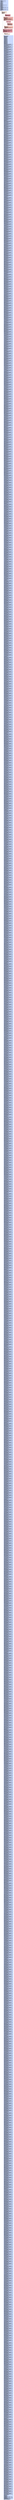 digraph "CFG for '_Z18compute_d_w_kernelPfS_S_biiiiii' function" {
	label="CFG for '_Z18compute_d_w_kernelPfS_S_biiiiii' function";

	Node0x595ba40 [shape=record,color="#3d50c3ff", style=filled, fillcolor="#88abfd70",label="{%10:\l  %11 = tail call i32 @llvm.amdgcn.workgroup.id.y()\l  %12 = sdiv i32 %9, 32\l  %13 = freeze i32 %11\l  %14 = freeze i32 %12\l  %15 = udiv i32 %13, %14\l  %16 = tail call i32 @llvm.amdgcn.workgroup.id.x()\l  %17 = mul nsw i32 %9, %6\l  %18 = sdiv i32 %17, 32\l  %19 = freeze i32 %16\l  %20 = freeze i32 %18\l  %21 = udiv i32 %19, %20\l  %22 = mul i32 %21, %20\l  %23 = sub i32 %19, %22\l  %24 = freeze i32 %12\l  %25 = udiv i32 %23, %24\l  %26 = mul i32 %25, %24\l  %27 = sub i32 %23, %26\l  %28 = shl i32 %27, 5\l  %29 = tail call i32 @llvm.amdgcn.workitem.id.x(), !range !4\l  %30 = add i32 %28, %29\l  %31 = mul i32 %15, %14\l  %32 = sub i32 %13, %31\l  %33 = shl i32 %32, 5\l  %34 = tail call i32 @llvm.amdgcn.workitem.id.y(), !range !4\l  %35 = add i32 %33, %34\l  %36 = mul i32 %4, %4\l  %37 = mul i32 %36, %6\l  %38 = mul i32 %37, %15\l  %39 = sext i32 %38 to i64\l  %40 = getelementptr inbounds float, float addrspace(1)* %0, i64 %39\l  %41 = mul i32 %36, %25\l  %42 = sext i32 %41 to i64\l  %43 = getelementptr inbounds float, float addrspace(1)* %40, i64 %42\l  %44 = mul i32 %9, %9\l  %45 = mul i32 %44, %7\l  %46 = mul i32 %45, %15\l  %47 = sext i32 %46 to i64\l  %48 = getelementptr inbounds float, float addrspace(1)* %1, i64 %47\l  %49 = mul i32 %44, %21\l  %50 = sext i32 %49 to i64\l  %51 = getelementptr inbounds float, float addrspace(1)* %48, i64 %50\l  %52 = add nsw i32 %5, %4\l  br label %53\l}"];
	Node0x595ba40 -> Node0x595f710;
	Node0x595f710 [shape=record,color="#3d50c3ff", style=filled, fillcolor="#f3c7b170",label="{%53:\l53:                                               \l  %54 = phi i32 [ 0, %10 ], [ %5261, %5260 ]\l  %55 = icmp slt i32 %54, 32\l  %56 = add nsw i32 %54, %30\l  %57 = icmp slt i32 %56, %5\l  %58 = add i32 %54, %29\l  %59 = icmp slt i32 %56, %52\l  %60 = sub i32 %56, %5\l  br label %5263\l}"];
	Node0x595f710 -> Node0x595fd10;
	Node0x595fe10 [shape=record,color="#3d50c3ff", style=filled, fillcolor="#88abfd70",label="{%61:\l61:                                               \l  fence syncscope(\"workgroup\") release\l  tail call void @llvm.amdgcn.s.barrier()\l  fence syncscope(\"workgroup\") acquire\l  %62 = add nuw nsw i32 %29, 1\l  %63 = add nuw nsw i32 %29, 2\l  %64 = add nuw nsw i32 %29, 3\l  %65 = add nuw nsw i32 %29, 4\l  %66 = add nuw nsw i32 %29, 5\l  %67 = add nuw nsw i32 %29, 6\l  %68 = add nuw nsw i32 %29, 7\l  %69 = add nuw nsw i32 %29, 8\l  %70 = add nuw nsw i32 %29, 9\l  %71 = add nuw nsw i32 %29, 10\l  %72 = add nuw nsw i32 %29, 11\l  %73 = add nuw nsw i32 %29, 12\l  %74 = add nuw nsw i32 %29, 13\l  %75 = add nuw nsw i32 %29, 14\l  %76 = add nuw nsw i32 %29, 15\l  %77 = add nuw nsw i32 %29, 16\l  %78 = add nuw nsw i32 %29, 17\l  %79 = add nuw nsw i32 %29, 18\l  %80 = add nuw nsw i32 %29, 19\l  %81 = add nuw nsw i32 %29, 20\l  %82 = add nuw nsw i32 %29, 21\l  %83 = add nuw nsw i32 %29, 22\l  %84 = add nuw nsw i32 %29, 23\l  %85 = add nuw nsw i32 %29, 24\l  %86 = add nuw nsw i32 %29, 25\l  %87 = add nuw nsw i32 %29, 26\l  %88 = add nuw nsw i32 %29, 27\l  %89 = add nuw nsw i32 %29, 28\l  %90 = add nuw nsw i32 %29, 29\l  %91 = add nuw nsw i32 %29, 30\l  %92 = add nuw nsw i32 %29, 31\l  %93 = getelementptr inbounds [40 x [40 x float]], [40 x [40 x float]]\l... addrspace(3)* @_ZZ18compute_d_w_kernelPfS_S_biiiiiiE3shV, i32 0, i32 %34, i32\l... %29\l  %94 = load float, float addrspace(3)* %93, align 4, !tbaa !5\l  %95 = load float, float addrspace(3)* getelementptr inbounds ([32 x [32 x\l... float]], [32 x [32 x float]] addrspace(3)*\l... @_ZZ18compute_d_w_kernelPfS_S_biiiiiiE3shH, i32 0, i32 0, i32 0), align 16,\l... !tbaa !5\l  %96 = fmul contract float %94, %95\l  %97 = fadd contract float %96, 0.000000e+00\l  %98 = getelementptr inbounds [40 x [40 x float]], [40 x [40 x float]]\l... addrspace(3)* @_ZZ18compute_d_w_kernelPfS_S_biiiiiiE3shV, i32 0, i32 %34, i32\l... %62\l  %99 = load float, float addrspace(3)* %98, align 4, !tbaa !5\l  %100 = load float, float addrspace(3)* getelementptr inbounds ([32 x [32 x\l... float]], [32 x [32 x float]] addrspace(3)*\l... @_ZZ18compute_d_w_kernelPfS_S_biiiiiiE3shH, i32 0, i32 0, i32 1), align 4,\l... !tbaa !5\l  %101 = fmul contract float %99, %100\l  %102 = fadd contract float %97, %101\l  %103 = getelementptr inbounds [40 x [40 x float]], [40 x [40 x float]]\l... addrspace(3)* @_ZZ18compute_d_w_kernelPfS_S_biiiiiiE3shV, i32 0, i32 %34, i32\l... %63\l  %104 = load float, float addrspace(3)* %103, align 4, !tbaa !5\l  %105 = load float, float addrspace(3)* getelementptr inbounds ([32 x [32 x\l... float]], [32 x [32 x float]] addrspace(3)*\l... @_ZZ18compute_d_w_kernelPfS_S_biiiiiiE3shH, i32 0, i32 0, i32 2), align 8,\l... !tbaa !5\l  %106 = fmul contract float %104, %105\l  %107 = fadd contract float %102, %106\l  %108 = getelementptr inbounds [40 x [40 x float]], [40 x [40 x float]]\l... addrspace(3)* @_ZZ18compute_d_w_kernelPfS_S_biiiiiiE3shV, i32 0, i32 %34, i32\l... %64\l  %109 = load float, float addrspace(3)* %108, align 4, !tbaa !5\l  %110 = load float, float addrspace(3)* getelementptr inbounds ([32 x [32 x\l... float]], [32 x [32 x float]] addrspace(3)*\l... @_ZZ18compute_d_w_kernelPfS_S_biiiiiiE3shH, i32 0, i32 0, i32 3), align 4,\l... !tbaa !5\l  %111 = fmul contract float %109, %110\l  %112 = fadd contract float %107, %111\l  %113 = getelementptr inbounds [40 x [40 x float]], [40 x [40 x float]]\l... addrspace(3)* @_ZZ18compute_d_w_kernelPfS_S_biiiiiiE3shV, i32 0, i32 %34, i32\l... %65\l  %114 = load float, float addrspace(3)* %113, align 4, !tbaa !5\l  %115 = load float, float addrspace(3)* getelementptr inbounds ([32 x [32 x\l... float]], [32 x [32 x float]] addrspace(3)*\l... @_ZZ18compute_d_w_kernelPfS_S_biiiiiiE3shH, i32 0, i32 0, i32 4), align 16,\l... !tbaa !5\l  %116 = fmul contract float %114, %115\l  %117 = fadd contract float %112, %116\l  %118 = getelementptr inbounds [40 x [40 x float]], [40 x [40 x float]]\l... addrspace(3)* @_ZZ18compute_d_w_kernelPfS_S_biiiiiiE3shV, i32 0, i32 %34, i32\l... %66\l  %119 = load float, float addrspace(3)* %118, align 4, !tbaa !5\l  %120 = load float, float addrspace(3)* getelementptr inbounds ([32 x [32 x\l... float]], [32 x [32 x float]] addrspace(3)*\l... @_ZZ18compute_d_w_kernelPfS_S_biiiiiiE3shH, i32 0, i32 0, i32 5), align 4,\l... !tbaa !5\l  %121 = fmul contract float %119, %120\l  %122 = fadd contract float %117, %121\l  %123 = getelementptr inbounds [40 x [40 x float]], [40 x [40 x float]]\l... addrspace(3)* @_ZZ18compute_d_w_kernelPfS_S_biiiiiiE3shV, i32 0, i32 %34, i32\l... %67\l  %124 = load float, float addrspace(3)* %123, align 4, !tbaa !5\l  %125 = load float, float addrspace(3)* getelementptr inbounds ([32 x [32 x\l... float]], [32 x [32 x float]] addrspace(3)*\l... @_ZZ18compute_d_w_kernelPfS_S_biiiiiiE3shH, i32 0, i32 0, i32 6), align 8,\l... !tbaa !5\l  %126 = fmul contract float %124, %125\l  %127 = fadd contract float %122, %126\l  %128 = getelementptr inbounds [40 x [40 x float]], [40 x [40 x float]]\l... addrspace(3)* @_ZZ18compute_d_w_kernelPfS_S_biiiiiiE3shV, i32 0, i32 %34, i32\l... %68\l  %129 = load float, float addrspace(3)* %128, align 4, !tbaa !5\l  %130 = load float, float addrspace(3)* getelementptr inbounds ([32 x [32 x\l... float]], [32 x [32 x float]] addrspace(3)*\l... @_ZZ18compute_d_w_kernelPfS_S_biiiiiiE3shH, i32 0, i32 0, i32 7), align 4,\l... !tbaa !5\l  %131 = fmul contract float %129, %130\l  %132 = fadd contract float %127, %131\l  %133 = getelementptr inbounds [40 x [40 x float]], [40 x [40 x float]]\l... addrspace(3)* @_ZZ18compute_d_w_kernelPfS_S_biiiiiiE3shV, i32 0, i32 %34, i32\l... %69\l  %134 = load float, float addrspace(3)* %133, align 4, !tbaa !5\l  %135 = load float, float addrspace(3)* getelementptr inbounds ([32 x [32 x\l... float]], [32 x [32 x float]] addrspace(3)*\l... @_ZZ18compute_d_w_kernelPfS_S_biiiiiiE3shH, i32 0, i32 0, i32 8), align 16,\l... !tbaa !5\l  %136 = fmul contract float %134, %135\l  %137 = fadd contract float %132, %136\l  %138 = getelementptr inbounds [40 x [40 x float]], [40 x [40 x float]]\l... addrspace(3)* @_ZZ18compute_d_w_kernelPfS_S_biiiiiiE3shV, i32 0, i32 %34, i32\l... %70\l  %139 = load float, float addrspace(3)* %138, align 4, !tbaa !5\l  %140 = load float, float addrspace(3)* getelementptr inbounds ([32 x [32 x\l... float]], [32 x [32 x float]] addrspace(3)*\l... @_ZZ18compute_d_w_kernelPfS_S_biiiiiiE3shH, i32 0, i32 0, i32 9), align 4,\l... !tbaa !5\l  %141 = fmul contract float %139, %140\l  %142 = fadd contract float %137, %141\l  %143 = getelementptr inbounds [40 x [40 x float]], [40 x [40 x float]]\l... addrspace(3)* @_ZZ18compute_d_w_kernelPfS_S_biiiiiiE3shV, i32 0, i32 %34, i32\l... %71\l  %144 = load float, float addrspace(3)* %143, align 4, !tbaa !5\l  %145 = load float, float addrspace(3)* getelementptr inbounds ([32 x [32 x\l... float]], [32 x [32 x float]] addrspace(3)*\l... @_ZZ18compute_d_w_kernelPfS_S_biiiiiiE3shH, i32 0, i32 0, i32 10), align 8,\l... !tbaa !5\l  %146 = fmul contract float %144, %145\l  %147 = fadd contract float %142, %146\l  %148 = getelementptr inbounds [40 x [40 x float]], [40 x [40 x float]]\l... addrspace(3)* @_ZZ18compute_d_w_kernelPfS_S_biiiiiiE3shV, i32 0, i32 %34, i32\l... %72\l  %149 = load float, float addrspace(3)* %148, align 4, !tbaa !5\l  %150 = load float, float addrspace(3)* getelementptr inbounds ([32 x [32 x\l... float]], [32 x [32 x float]] addrspace(3)*\l... @_ZZ18compute_d_w_kernelPfS_S_biiiiiiE3shH, i32 0, i32 0, i32 11), align 4,\l... !tbaa !5\l  %151 = fmul contract float %149, %150\l  %152 = fadd contract float %147, %151\l  %153 = getelementptr inbounds [40 x [40 x float]], [40 x [40 x float]]\l... addrspace(3)* @_ZZ18compute_d_w_kernelPfS_S_biiiiiiE3shV, i32 0, i32 %34, i32\l... %73\l  %154 = load float, float addrspace(3)* %153, align 4, !tbaa !5\l  %155 = load float, float addrspace(3)* getelementptr inbounds ([32 x [32 x\l... float]], [32 x [32 x float]] addrspace(3)*\l... @_ZZ18compute_d_w_kernelPfS_S_biiiiiiE3shH, i32 0, i32 0, i32 12), align 16,\l... !tbaa !5\l  %156 = fmul contract float %154, %155\l  %157 = fadd contract float %152, %156\l  %158 = getelementptr inbounds [40 x [40 x float]], [40 x [40 x float]]\l... addrspace(3)* @_ZZ18compute_d_w_kernelPfS_S_biiiiiiE3shV, i32 0, i32 %34, i32\l... %74\l  %159 = load float, float addrspace(3)* %158, align 4, !tbaa !5\l  %160 = load float, float addrspace(3)* getelementptr inbounds ([32 x [32 x\l... float]], [32 x [32 x float]] addrspace(3)*\l... @_ZZ18compute_d_w_kernelPfS_S_biiiiiiE3shH, i32 0, i32 0, i32 13), align 4,\l... !tbaa !5\l  %161 = fmul contract float %159, %160\l  %162 = fadd contract float %157, %161\l  %163 = getelementptr inbounds [40 x [40 x float]], [40 x [40 x float]]\l... addrspace(3)* @_ZZ18compute_d_w_kernelPfS_S_biiiiiiE3shV, i32 0, i32 %34, i32\l... %75\l  %164 = load float, float addrspace(3)* %163, align 4, !tbaa !5\l  %165 = load float, float addrspace(3)* getelementptr inbounds ([32 x [32 x\l... float]], [32 x [32 x float]] addrspace(3)*\l... @_ZZ18compute_d_w_kernelPfS_S_biiiiiiE3shH, i32 0, i32 0, i32 14), align 8,\l... !tbaa !5\l  %166 = fmul contract float %164, %165\l  %167 = fadd contract float %162, %166\l  %168 = getelementptr inbounds [40 x [40 x float]], [40 x [40 x float]]\l... addrspace(3)* @_ZZ18compute_d_w_kernelPfS_S_biiiiiiE3shV, i32 0, i32 %34, i32\l... %76\l  %169 = load float, float addrspace(3)* %168, align 4, !tbaa !5\l  %170 = load float, float addrspace(3)* getelementptr inbounds ([32 x [32 x\l... float]], [32 x [32 x float]] addrspace(3)*\l... @_ZZ18compute_d_w_kernelPfS_S_biiiiiiE3shH, i32 0, i32 0, i32 15), align 4,\l... !tbaa !5\l  %171 = fmul contract float %169, %170\l  %172 = fadd contract float %167, %171\l  %173 = getelementptr inbounds [40 x [40 x float]], [40 x [40 x float]]\l... addrspace(3)* @_ZZ18compute_d_w_kernelPfS_S_biiiiiiE3shV, i32 0, i32 %34, i32\l... %77\l  %174 = load float, float addrspace(3)* %173, align 4, !tbaa !5\l  %175 = load float, float addrspace(3)* getelementptr inbounds ([32 x [32 x\l... float]], [32 x [32 x float]] addrspace(3)*\l... @_ZZ18compute_d_w_kernelPfS_S_biiiiiiE3shH, i32 0, i32 0, i32 16), align 16,\l... !tbaa !5\l  %176 = fmul contract float %174, %175\l  %177 = fadd contract float %172, %176\l  %178 = getelementptr inbounds [40 x [40 x float]], [40 x [40 x float]]\l... addrspace(3)* @_ZZ18compute_d_w_kernelPfS_S_biiiiiiE3shV, i32 0, i32 %34, i32\l... %78\l  %179 = load float, float addrspace(3)* %178, align 4, !tbaa !5\l  %180 = load float, float addrspace(3)* getelementptr inbounds ([32 x [32 x\l... float]], [32 x [32 x float]] addrspace(3)*\l... @_ZZ18compute_d_w_kernelPfS_S_biiiiiiE3shH, i32 0, i32 0, i32 17), align 4,\l... !tbaa !5\l  %181 = fmul contract float %179, %180\l  %182 = fadd contract float %177, %181\l  %183 = getelementptr inbounds [40 x [40 x float]], [40 x [40 x float]]\l... addrspace(3)* @_ZZ18compute_d_w_kernelPfS_S_biiiiiiE3shV, i32 0, i32 %34, i32\l... %79\l  %184 = load float, float addrspace(3)* %183, align 4, !tbaa !5\l  %185 = load float, float addrspace(3)* getelementptr inbounds ([32 x [32 x\l... float]], [32 x [32 x float]] addrspace(3)*\l... @_ZZ18compute_d_w_kernelPfS_S_biiiiiiE3shH, i32 0, i32 0, i32 18), align 8,\l... !tbaa !5\l  %186 = fmul contract float %184, %185\l  %187 = fadd contract float %182, %186\l  %188 = getelementptr inbounds [40 x [40 x float]], [40 x [40 x float]]\l... addrspace(3)* @_ZZ18compute_d_w_kernelPfS_S_biiiiiiE3shV, i32 0, i32 %34, i32\l... %80\l  %189 = load float, float addrspace(3)* %188, align 4, !tbaa !5\l  %190 = load float, float addrspace(3)* getelementptr inbounds ([32 x [32 x\l... float]], [32 x [32 x float]] addrspace(3)*\l... @_ZZ18compute_d_w_kernelPfS_S_biiiiiiE3shH, i32 0, i32 0, i32 19), align 4,\l... !tbaa !5\l  %191 = fmul contract float %189, %190\l  %192 = fadd contract float %187, %191\l  %193 = getelementptr inbounds [40 x [40 x float]], [40 x [40 x float]]\l... addrspace(3)* @_ZZ18compute_d_w_kernelPfS_S_biiiiiiE3shV, i32 0, i32 %34, i32\l... %81\l  %194 = load float, float addrspace(3)* %193, align 4, !tbaa !5\l  %195 = load float, float addrspace(3)* getelementptr inbounds ([32 x [32 x\l... float]], [32 x [32 x float]] addrspace(3)*\l... @_ZZ18compute_d_w_kernelPfS_S_biiiiiiE3shH, i32 0, i32 0, i32 20), align 16,\l... !tbaa !5\l  %196 = fmul contract float %194, %195\l  %197 = fadd contract float %192, %196\l  %198 = getelementptr inbounds [40 x [40 x float]], [40 x [40 x float]]\l... addrspace(3)* @_ZZ18compute_d_w_kernelPfS_S_biiiiiiE3shV, i32 0, i32 %34, i32\l... %82\l  %199 = load float, float addrspace(3)* %198, align 4, !tbaa !5\l  %200 = load float, float addrspace(3)* getelementptr inbounds ([32 x [32 x\l... float]], [32 x [32 x float]] addrspace(3)*\l... @_ZZ18compute_d_w_kernelPfS_S_biiiiiiE3shH, i32 0, i32 0, i32 21), align 4,\l... !tbaa !5\l  %201 = fmul contract float %199, %200\l  %202 = fadd contract float %197, %201\l  %203 = getelementptr inbounds [40 x [40 x float]], [40 x [40 x float]]\l... addrspace(3)* @_ZZ18compute_d_w_kernelPfS_S_biiiiiiE3shV, i32 0, i32 %34, i32\l... %83\l  %204 = load float, float addrspace(3)* %203, align 4, !tbaa !5\l  %205 = load float, float addrspace(3)* getelementptr inbounds ([32 x [32 x\l... float]], [32 x [32 x float]] addrspace(3)*\l... @_ZZ18compute_d_w_kernelPfS_S_biiiiiiE3shH, i32 0, i32 0, i32 22), align 8,\l... !tbaa !5\l  %206 = fmul contract float %204, %205\l  %207 = fadd contract float %202, %206\l  %208 = getelementptr inbounds [40 x [40 x float]], [40 x [40 x float]]\l... addrspace(3)* @_ZZ18compute_d_w_kernelPfS_S_biiiiiiE3shV, i32 0, i32 %34, i32\l... %84\l  %209 = load float, float addrspace(3)* %208, align 4, !tbaa !5\l  %210 = load float, float addrspace(3)* getelementptr inbounds ([32 x [32 x\l... float]], [32 x [32 x float]] addrspace(3)*\l... @_ZZ18compute_d_w_kernelPfS_S_biiiiiiE3shH, i32 0, i32 0, i32 23), align 4,\l... !tbaa !5\l  %211 = fmul contract float %209, %210\l  %212 = fadd contract float %207, %211\l  %213 = getelementptr inbounds [40 x [40 x float]], [40 x [40 x float]]\l... addrspace(3)* @_ZZ18compute_d_w_kernelPfS_S_biiiiiiE3shV, i32 0, i32 %34, i32\l... %85\l  %214 = load float, float addrspace(3)* %213, align 4, !tbaa !5\l  %215 = load float, float addrspace(3)* getelementptr inbounds ([32 x [32 x\l... float]], [32 x [32 x float]] addrspace(3)*\l... @_ZZ18compute_d_w_kernelPfS_S_biiiiiiE3shH, i32 0, i32 0, i32 24), align 16,\l... !tbaa !5\l  %216 = fmul contract float %214, %215\l  %217 = fadd contract float %212, %216\l  %218 = getelementptr inbounds [40 x [40 x float]], [40 x [40 x float]]\l... addrspace(3)* @_ZZ18compute_d_w_kernelPfS_S_biiiiiiE3shV, i32 0, i32 %34, i32\l... %86\l  %219 = load float, float addrspace(3)* %218, align 4, !tbaa !5\l  %220 = load float, float addrspace(3)* getelementptr inbounds ([32 x [32 x\l... float]], [32 x [32 x float]] addrspace(3)*\l... @_ZZ18compute_d_w_kernelPfS_S_biiiiiiE3shH, i32 0, i32 0, i32 25), align 4,\l... !tbaa !5\l  %221 = fmul contract float %219, %220\l  %222 = fadd contract float %217, %221\l  %223 = getelementptr inbounds [40 x [40 x float]], [40 x [40 x float]]\l... addrspace(3)* @_ZZ18compute_d_w_kernelPfS_S_biiiiiiE3shV, i32 0, i32 %34, i32\l... %87\l  %224 = load float, float addrspace(3)* %223, align 4, !tbaa !5\l  %225 = load float, float addrspace(3)* getelementptr inbounds ([32 x [32 x\l... float]], [32 x [32 x float]] addrspace(3)*\l... @_ZZ18compute_d_w_kernelPfS_S_biiiiiiE3shH, i32 0, i32 0, i32 26), align 8,\l... !tbaa !5\l  %226 = fmul contract float %224, %225\l  %227 = fadd contract float %222, %226\l  %228 = getelementptr inbounds [40 x [40 x float]], [40 x [40 x float]]\l... addrspace(3)* @_ZZ18compute_d_w_kernelPfS_S_biiiiiiE3shV, i32 0, i32 %34, i32\l... %88\l  %229 = load float, float addrspace(3)* %228, align 4, !tbaa !5\l  %230 = load float, float addrspace(3)* getelementptr inbounds ([32 x [32 x\l... float]], [32 x [32 x float]] addrspace(3)*\l... @_ZZ18compute_d_w_kernelPfS_S_biiiiiiE3shH, i32 0, i32 0, i32 27), align 4,\l... !tbaa !5\l  %231 = fmul contract float %229, %230\l  %232 = fadd contract float %227, %231\l  %233 = getelementptr inbounds [40 x [40 x float]], [40 x [40 x float]]\l... addrspace(3)* @_ZZ18compute_d_w_kernelPfS_S_biiiiiiE3shV, i32 0, i32 %34, i32\l... %89\l  %234 = load float, float addrspace(3)* %233, align 4, !tbaa !5\l  %235 = load float, float addrspace(3)* getelementptr inbounds ([32 x [32 x\l... float]], [32 x [32 x float]] addrspace(3)*\l... @_ZZ18compute_d_w_kernelPfS_S_biiiiiiE3shH, i32 0, i32 0, i32 28), align 16,\l... !tbaa !5\l  %236 = fmul contract float %234, %235\l  %237 = fadd contract float %232, %236\l  %238 = getelementptr inbounds [40 x [40 x float]], [40 x [40 x float]]\l... addrspace(3)* @_ZZ18compute_d_w_kernelPfS_S_biiiiiiE3shV, i32 0, i32 %34, i32\l... %90\l  %239 = load float, float addrspace(3)* %238, align 4, !tbaa !5\l  %240 = load float, float addrspace(3)* getelementptr inbounds ([32 x [32 x\l... float]], [32 x [32 x float]] addrspace(3)*\l... @_ZZ18compute_d_w_kernelPfS_S_biiiiiiE3shH, i32 0, i32 0, i32 29), align 4,\l... !tbaa !5\l  %241 = fmul contract float %239, %240\l  %242 = fadd contract float %237, %241\l  %243 = getelementptr inbounds [40 x [40 x float]], [40 x [40 x float]]\l... addrspace(3)* @_ZZ18compute_d_w_kernelPfS_S_biiiiiiE3shV, i32 0, i32 %34, i32\l... %91\l  %244 = load float, float addrspace(3)* %243, align 4, !tbaa !5\l  %245 = load float, float addrspace(3)* getelementptr inbounds ([32 x [32 x\l... float]], [32 x [32 x float]] addrspace(3)*\l... @_ZZ18compute_d_w_kernelPfS_S_biiiiiiE3shH, i32 0, i32 0, i32 30), align 8,\l... !tbaa !5\l  %246 = fmul contract float %244, %245\l  %247 = fadd contract float %242, %246\l  %248 = getelementptr inbounds [40 x [40 x float]], [40 x [40 x float]]\l... addrspace(3)* @_ZZ18compute_d_w_kernelPfS_S_biiiiiiE3shV, i32 0, i32 %34, i32\l... %92\l  %249 = load float, float addrspace(3)* %248, align 4, !tbaa !5\l  %250 = load float, float addrspace(3)* getelementptr inbounds ([32 x [32 x\l... float]], [32 x [32 x float]] addrspace(3)*\l... @_ZZ18compute_d_w_kernelPfS_S_biiiiiiE3shH, i32 0, i32 0, i32 31), align 4,\l... !tbaa !5\l  %251 = fmul contract float %249, %250\l  %252 = fadd contract float %247, %251\l  %253 = add nuw nsw i32 %34, 1\l  %254 = getelementptr inbounds [40 x [40 x float]], [40 x [40 x float]]\l... addrspace(3)* @_ZZ18compute_d_w_kernelPfS_S_biiiiiiE3shV, i32 0, i32 %253,\l... i32 %29\l  %255 = load float, float addrspace(3)* %254, align 4, !tbaa !5\l  %256 = load float, float addrspace(3)* getelementptr inbounds ([32 x [32 x\l... float]], [32 x [32 x float]] addrspace(3)*\l... @_ZZ18compute_d_w_kernelPfS_S_biiiiiiE3shH, i32 0, i32 1, i32 0), align 16,\l... !tbaa !5\l  %257 = fmul contract float %255, %256\l  %258 = fadd contract float %252, %257\l  %259 = getelementptr inbounds [40 x [40 x float]], [40 x [40 x float]]\l... addrspace(3)* @_ZZ18compute_d_w_kernelPfS_S_biiiiiiE3shV, i32 0, i32 %253,\l... i32 %62\l  %260 = load float, float addrspace(3)* %259, align 4, !tbaa !5\l  %261 = load float, float addrspace(3)* getelementptr inbounds ([32 x [32 x\l... float]], [32 x [32 x float]] addrspace(3)*\l... @_ZZ18compute_d_w_kernelPfS_S_biiiiiiE3shH, i32 0, i32 1, i32 1), align 4,\l... !tbaa !5\l  %262 = fmul contract float %260, %261\l  %263 = fadd contract float %258, %262\l  %264 = getelementptr inbounds [40 x [40 x float]], [40 x [40 x float]]\l... addrspace(3)* @_ZZ18compute_d_w_kernelPfS_S_biiiiiiE3shV, i32 0, i32 %253,\l... i32 %63\l  %265 = load float, float addrspace(3)* %264, align 4, !tbaa !5\l  %266 = load float, float addrspace(3)* getelementptr inbounds ([32 x [32 x\l... float]], [32 x [32 x float]] addrspace(3)*\l... @_ZZ18compute_d_w_kernelPfS_S_biiiiiiE3shH, i32 0, i32 1, i32 2), align 8,\l... !tbaa !5\l  %267 = fmul contract float %265, %266\l  %268 = fadd contract float %263, %267\l  %269 = getelementptr inbounds [40 x [40 x float]], [40 x [40 x float]]\l... addrspace(3)* @_ZZ18compute_d_w_kernelPfS_S_biiiiiiE3shV, i32 0, i32 %253,\l... i32 %64\l  %270 = load float, float addrspace(3)* %269, align 4, !tbaa !5\l  %271 = load float, float addrspace(3)* getelementptr inbounds ([32 x [32 x\l... float]], [32 x [32 x float]] addrspace(3)*\l... @_ZZ18compute_d_w_kernelPfS_S_biiiiiiE3shH, i32 0, i32 1, i32 3), align 4,\l... !tbaa !5\l  %272 = fmul contract float %270, %271\l  %273 = fadd contract float %268, %272\l  %274 = getelementptr inbounds [40 x [40 x float]], [40 x [40 x float]]\l... addrspace(3)* @_ZZ18compute_d_w_kernelPfS_S_biiiiiiE3shV, i32 0, i32 %253,\l... i32 %65\l  %275 = load float, float addrspace(3)* %274, align 4, !tbaa !5\l  %276 = load float, float addrspace(3)* getelementptr inbounds ([32 x [32 x\l... float]], [32 x [32 x float]] addrspace(3)*\l... @_ZZ18compute_d_w_kernelPfS_S_biiiiiiE3shH, i32 0, i32 1, i32 4), align 16,\l... !tbaa !5\l  %277 = fmul contract float %275, %276\l  %278 = fadd contract float %273, %277\l  %279 = getelementptr inbounds [40 x [40 x float]], [40 x [40 x float]]\l... addrspace(3)* @_ZZ18compute_d_w_kernelPfS_S_biiiiiiE3shV, i32 0, i32 %253,\l... i32 %66\l  %280 = load float, float addrspace(3)* %279, align 4, !tbaa !5\l  %281 = load float, float addrspace(3)* getelementptr inbounds ([32 x [32 x\l... float]], [32 x [32 x float]] addrspace(3)*\l... @_ZZ18compute_d_w_kernelPfS_S_biiiiiiE3shH, i32 0, i32 1, i32 5), align 4,\l... !tbaa !5\l  %282 = fmul contract float %280, %281\l  %283 = fadd contract float %278, %282\l  %284 = getelementptr inbounds [40 x [40 x float]], [40 x [40 x float]]\l... addrspace(3)* @_ZZ18compute_d_w_kernelPfS_S_biiiiiiE3shV, i32 0, i32 %253,\l... i32 %67\l  %285 = load float, float addrspace(3)* %284, align 4, !tbaa !5\l  %286 = load float, float addrspace(3)* getelementptr inbounds ([32 x [32 x\l... float]], [32 x [32 x float]] addrspace(3)*\l... @_ZZ18compute_d_w_kernelPfS_S_biiiiiiE3shH, i32 0, i32 1, i32 6), align 8,\l... !tbaa !5\l  %287 = fmul contract float %285, %286\l  %288 = fadd contract float %283, %287\l  %289 = getelementptr inbounds [40 x [40 x float]], [40 x [40 x float]]\l... addrspace(3)* @_ZZ18compute_d_w_kernelPfS_S_biiiiiiE3shV, i32 0, i32 %253,\l... i32 %68\l  %290 = load float, float addrspace(3)* %289, align 4, !tbaa !5\l  %291 = load float, float addrspace(3)* getelementptr inbounds ([32 x [32 x\l... float]], [32 x [32 x float]] addrspace(3)*\l... @_ZZ18compute_d_w_kernelPfS_S_biiiiiiE3shH, i32 0, i32 1, i32 7), align 4,\l... !tbaa !5\l  %292 = fmul contract float %290, %291\l  %293 = fadd contract float %288, %292\l  %294 = getelementptr inbounds [40 x [40 x float]], [40 x [40 x float]]\l... addrspace(3)* @_ZZ18compute_d_w_kernelPfS_S_biiiiiiE3shV, i32 0, i32 %253,\l... i32 %69\l  %295 = load float, float addrspace(3)* %294, align 4, !tbaa !5\l  %296 = load float, float addrspace(3)* getelementptr inbounds ([32 x [32 x\l... float]], [32 x [32 x float]] addrspace(3)*\l... @_ZZ18compute_d_w_kernelPfS_S_biiiiiiE3shH, i32 0, i32 1, i32 8), align 16,\l... !tbaa !5\l  %297 = fmul contract float %295, %296\l  %298 = fadd contract float %293, %297\l  %299 = getelementptr inbounds [40 x [40 x float]], [40 x [40 x float]]\l... addrspace(3)* @_ZZ18compute_d_w_kernelPfS_S_biiiiiiE3shV, i32 0, i32 %253,\l... i32 %70\l  %300 = load float, float addrspace(3)* %299, align 4, !tbaa !5\l  %301 = load float, float addrspace(3)* getelementptr inbounds ([32 x [32 x\l... float]], [32 x [32 x float]] addrspace(3)*\l... @_ZZ18compute_d_w_kernelPfS_S_biiiiiiE3shH, i32 0, i32 1, i32 9), align 4,\l... !tbaa !5\l  %302 = fmul contract float %300, %301\l  %303 = fadd contract float %298, %302\l  %304 = getelementptr inbounds [40 x [40 x float]], [40 x [40 x float]]\l... addrspace(3)* @_ZZ18compute_d_w_kernelPfS_S_biiiiiiE3shV, i32 0, i32 %253,\l... i32 %71\l  %305 = load float, float addrspace(3)* %304, align 4, !tbaa !5\l  %306 = load float, float addrspace(3)* getelementptr inbounds ([32 x [32 x\l... float]], [32 x [32 x float]] addrspace(3)*\l... @_ZZ18compute_d_w_kernelPfS_S_biiiiiiE3shH, i32 0, i32 1, i32 10), align 8,\l... !tbaa !5\l  %307 = fmul contract float %305, %306\l  %308 = fadd contract float %303, %307\l  %309 = getelementptr inbounds [40 x [40 x float]], [40 x [40 x float]]\l... addrspace(3)* @_ZZ18compute_d_w_kernelPfS_S_biiiiiiE3shV, i32 0, i32 %253,\l... i32 %72\l  %310 = load float, float addrspace(3)* %309, align 4, !tbaa !5\l  %311 = load float, float addrspace(3)* getelementptr inbounds ([32 x [32 x\l... float]], [32 x [32 x float]] addrspace(3)*\l... @_ZZ18compute_d_w_kernelPfS_S_biiiiiiE3shH, i32 0, i32 1, i32 11), align 4,\l... !tbaa !5\l  %312 = fmul contract float %310, %311\l  %313 = fadd contract float %308, %312\l  %314 = getelementptr inbounds [40 x [40 x float]], [40 x [40 x float]]\l... addrspace(3)* @_ZZ18compute_d_w_kernelPfS_S_biiiiiiE3shV, i32 0, i32 %253,\l... i32 %73\l  %315 = load float, float addrspace(3)* %314, align 4, !tbaa !5\l  %316 = load float, float addrspace(3)* getelementptr inbounds ([32 x [32 x\l... float]], [32 x [32 x float]] addrspace(3)*\l... @_ZZ18compute_d_w_kernelPfS_S_biiiiiiE3shH, i32 0, i32 1, i32 12), align 16,\l... !tbaa !5\l  %317 = fmul contract float %315, %316\l  %318 = fadd contract float %313, %317\l  %319 = getelementptr inbounds [40 x [40 x float]], [40 x [40 x float]]\l... addrspace(3)* @_ZZ18compute_d_w_kernelPfS_S_biiiiiiE3shV, i32 0, i32 %253,\l... i32 %74\l  %320 = load float, float addrspace(3)* %319, align 4, !tbaa !5\l  %321 = load float, float addrspace(3)* getelementptr inbounds ([32 x [32 x\l... float]], [32 x [32 x float]] addrspace(3)*\l... @_ZZ18compute_d_w_kernelPfS_S_biiiiiiE3shH, i32 0, i32 1, i32 13), align 4,\l... !tbaa !5\l  %322 = fmul contract float %320, %321\l  %323 = fadd contract float %318, %322\l  %324 = getelementptr inbounds [40 x [40 x float]], [40 x [40 x float]]\l... addrspace(3)* @_ZZ18compute_d_w_kernelPfS_S_biiiiiiE3shV, i32 0, i32 %253,\l... i32 %75\l  %325 = load float, float addrspace(3)* %324, align 4, !tbaa !5\l  %326 = load float, float addrspace(3)* getelementptr inbounds ([32 x [32 x\l... float]], [32 x [32 x float]] addrspace(3)*\l... @_ZZ18compute_d_w_kernelPfS_S_biiiiiiE3shH, i32 0, i32 1, i32 14), align 8,\l... !tbaa !5\l  %327 = fmul contract float %325, %326\l  %328 = fadd contract float %323, %327\l  %329 = getelementptr inbounds [40 x [40 x float]], [40 x [40 x float]]\l... addrspace(3)* @_ZZ18compute_d_w_kernelPfS_S_biiiiiiE3shV, i32 0, i32 %253,\l... i32 %76\l  %330 = load float, float addrspace(3)* %329, align 4, !tbaa !5\l  %331 = load float, float addrspace(3)* getelementptr inbounds ([32 x [32 x\l... float]], [32 x [32 x float]] addrspace(3)*\l... @_ZZ18compute_d_w_kernelPfS_S_biiiiiiE3shH, i32 0, i32 1, i32 15), align 4,\l... !tbaa !5\l  %332 = fmul contract float %330, %331\l  %333 = fadd contract float %328, %332\l  %334 = getelementptr inbounds [40 x [40 x float]], [40 x [40 x float]]\l... addrspace(3)* @_ZZ18compute_d_w_kernelPfS_S_biiiiiiE3shV, i32 0, i32 %253,\l... i32 %77\l  %335 = load float, float addrspace(3)* %334, align 4, !tbaa !5\l  %336 = load float, float addrspace(3)* getelementptr inbounds ([32 x [32 x\l... float]], [32 x [32 x float]] addrspace(3)*\l... @_ZZ18compute_d_w_kernelPfS_S_biiiiiiE3shH, i32 0, i32 1, i32 16), align 16,\l... !tbaa !5\l  %337 = fmul contract float %335, %336\l  %338 = fadd contract float %333, %337\l  %339 = getelementptr inbounds [40 x [40 x float]], [40 x [40 x float]]\l... addrspace(3)* @_ZZ18compute_d_w_kernelPfS_S_biiiiiiE3shV, i32 0, i32 %253,\l... i32 %78\l  %340 = load float, float addrspace(3)* %339, align 4, !tbaa !5\l  %341 = load float, float addrspace(3)* getelementptr inbounds ([32 x [32 x\l... float]], [32 x [32 x float]] addrspace(3)*\l... @_ZZ18compute_d_w_kernelPfS_S_biiiiiiE3shH, i32 0, i32 1, i32 17), align 4,\l... !tbaa !5\l  %342 = fmul contract float %340, %341\l  %343 = fadd contract float %338, %342\l  %344 = getelementptr inbounds [40 x [40 x float]], [40 x [40 x float]]\l... addrspace(3)* @_ZZ18compute_d_w_kernelPfS_S_biiiiiiE3shV, i32 0, i32 %253,\l... i32 %79\l  %345 = load float, float addrspace(3)* %344, align 4, !tbaa !5\l  %346 = load float, float addrspace(3)* getelementptr inbounds ([32 x [32 x\l... float]], [32 x [32 x float]] addrspace(3)*\l... @_ZZ18compute_d_w_kernelPfS_S_biiiiiiE3shH, i32 0, i32 1, i32 18), align 8,\l... !tbaa !5\l  %347 = fmul contract float %345, %346\l  %348 = fadd contract float %343, %347\l  %349 = getelementptr inbounds [40 x [40 x float]], [40 x [40 x float]]\l... addrspace(3)* @_ZZ18compute_d_w_kernelPfS_S_biiiiiiE3shV, i32 0, i32 %253,\l... i32 %80\l  %350 = load float, float addrspace(3)* %349, align 4, !tbaa !5\l  %351 = load float, float addrspace(3)* getelementptr inbounds ([32 x [32 x\l... float]], [32 x [32 x float]] addrspace(3)*\l... @_ZZ18compute_d_w_kernelPfS_S_biiiiiiE3shH, i32 0, i32 1, i32 19), align 4,\l... !tbaa !5\l  %352 = fmul contract float %350, %351\l  %353 = fadd contract float %348, %352\l  %354 = getelementptr inbounds [40 x [40 x float]], [40 x [40 x float]]\l... addrspace(3)* @_ZZ18compute_d_w_kernelPfS_S_biiiiiiE3shV, i32 0, i32 %253,\l... i32 %81\l  %355 = load float, float addrspace(3)* %354, align 4, !tbaa !5\l  %356 = load float, float addrspace(3)* getelementptr inbounds ([32 x [32 x\l... float]], [32 x [32 x float]] addrspace(3)*\l... @_ZZ18compute_d_w_kernelPfS_S_biiiiiiE3shH, i32 0, i32 1, i32 20), align 16,\l... !tbaa !5\l  %357 = fmul contract float %355, %356\l  %358 = fadd contract float %353, %357\l  %359 = getelementptr inbounds [40 x [40 x float]], [40 x [40 x float]]\l... addrspace(3)* @_ZZ18compute_d_w_kernelPfS_S_biiiiiiE3shV, i32 0, i32 %253,\l... i32 %82\l  %360 = load float, float addrspace(3)* %359, align 4, !tbaa !5\l  %361 = load float, float addrspace(3)* getelementptr inbounds ([32 x [32 x\l... float]], [32 x [32 x float]] addrspace(3)*\l... @_ZZ18compute_d_w_kernelPfS_S_biiiiiiE3shH, i32 0, i32 1, i32 21), align 4,\l... !tbaa !5\l  %362 = fmul contract float %360, %361\l  %363 = fadd contract float %358, %362\l  %364 = getelementptr inbounds [40 x [40 x float]], [40 x [40 x float]]\l... addrspace(3)* @_ZZ18compute_d_w_kernelPfS_S_biiiiiiE3shV, i32 0, i32 %253,\l... i32 %83\l  %365 = load float, float addrspace(3)* %364, align 4, !tbaa !5\l  %366 = load float, float addrspace(3)* getelementptr inbounds ([32 x [32 x\l... float]], [32 x [32 x float]] addrspace(3)*\l... @_ZZ18compute_d_w_kernelPfS_S_biiiiiiE3shH, i32 0, i32 1, i32 22), align 8,\l... !tbaa !5\l  %367 = fmul contract float %365, %366\l  %368 = fadd contract float %363, %367\l  %369 = getelementptr inbounds [40 x [40 x float]], [40 x [40 x float]]\l... addrspace(3)* @_ZZ18compute_d_w_kernelPfS_S_biiiiiiE3shV, i32 0, i32 %253,\l... i32 %84\l  %370 = load float, float addrspace(3)* %369, align 4, !tbaa !5\l  %371 = load float, float addrspace(3)* getelementptr inbounds ([32 x [32 x\l... float]], [32 x [32 x float]] addrspace(3)*\l... @_ZZ18compute_d_w_kernelPfS_S_biiiiiiE3shH, i32 0, i32 1, i32 23), align 4,\l... !tbaa !5\l  %372 = fmul contract float %370, %371\l  %373 = fadd contract float %368, %372\l  %374 = getelementptr inbounds [40 x [40 x float]], [40 x [40 x float]]\l... addrspace(3)* @_ZZ18compute_d_w_kernelPfS_S_biiiiiiE3shV, i32 0, i32 %253,\l... i32 %85\l  %375 = load float, float addrspace(3)* %374, align 4, !tbaa !5\l  %376 = load float, float addrspace(3)* getelementptr inbounds ([32 x [32 x\l... float]], [32 x [32 x float]] addrspace(3)*\l... @_ZZ18compute_d_w_kernelPfS_S_biiiiiiE3shH, i32 0, i32 1, i32 24), align 16,\l... !tbaa !5\l  %377 = fmul contract float %375, %376\l  %378 = fadd contract float %373, %377\l  %379 = getelementptr inbounds [40 x [40 x float]], [40 x [40 x float]]\l... addrspace(3)* @_ZZ18compute_d_w_kernelPfS_S_biiiiiiE3shV, i32 0, i32 %253,\l... i32 %86\l  %380 = load float, float addrspace(3)* %379, align 4, !tbaa !5\l  %381 = load float, float addrspace(3)* getelementptr inbounds ([32 x [32 x\l... float]], [32 x [32 x float]] addrspace(3)*\l... @_ZZ18compute_d_w_kernelPfS_S_biiiiiiE3shH, i32 0, i32 1, i32 25), align 4,\l... !tbaa !5\l  %382 = fmul contract float %380, %381\l  %383 = fadd contract float %378, %382\l  %384 = getelementptr inbounds [40 x [40 x float]], [40 x [40 x float]]\l... addrspace(3)* @_ZZ18compute_d_w_kernelPfS_S_biiiiiiE3shV, i32 0, i32 %253,\l... i32 %87\l  %385 = load float, float addrspace(3)* %384, align 4, !tbaa !5\l  %386 = load float, float addrspace(3)* getelementptr inbounds ([32 x [32 x\l... float]], [32 x [32 x float]] addrspace(3)*\l... @_ZZ18compute_d_w_kernelPfS_S_biiiiiiE3shH, i32 0, i32 1, i32 26), align 8,\l... !tbaa !5\l  %387 = fmul contract float %385, %386\l  %388 = fadd contract float %383, %387\l  %389 = getelementptr inbounds [40 x [40 x float]], [40 x [40 x float]]\l... addrspace(3)* @_ZZ18compute_d_w_kernelPfS_S_biiiiiiE3shV, i32 0, i32 %253,\l... i32 %88\l  %390 = load float, float addrspace(3)* %389, align 4, !tbaa !5\l  %391 = load float, float addrspace(3)* getelementptr inbounds ([32 x [32 x\l... float]], [32 x [32 x float]] addrspace(3)*\l... @_ZZ18compute_d_w_kernelPfS_S_biiiiiiE3shH, i32 0, i32 1, i32 27), align 4,\l... !tbaa !5\l  %392 = fmul contract float %390, %391\l  %393 = fadd contract float %388, %392\l  %394 = getelementptr inbounds [40 x [40 x float]], [40 x [40 x float]]\l... addrspace(3)* @_ZZ18compute_d_w_kernelPfS_S_biiiiiiE3shV, i32 0, i32 %253,\l... i32 %89\l  %395 = load float, float addrspace(3)* %394, align 4, !tbaa !5\l  %396 = load float, float addrspace(3)* getelementptr inbounds ([32 x [32 x\l... float]], [32 x [32 x float]] addrspace(3)*\l... @_ZZ18compute_d_w_kernelPfS_S_biiiiiiE3shH, i32 0, i32 1, i32 28), align 16,\l... !tbaa !5\l  %397 = fmul contract float %395, %396\l  %398 = fadd contract float %393, %397\l  %399 = getelementptr inbounds [40 x [40 x float]], [40 x [40 x float]]\l... addrspace(3)* @_ZZ18compute_d_w_kernelPfS_S_biiiiiiE3shV, i32 0, i32 %253,\l... i32 %90\l  %400 = load float, float addrspace(3)* %399, align 4, !tbaa !5\l  %401 = load float, float addrspace(3)* getelementptr inbounds ([32 x [32 x\l... float]], [32 x [32 x float]] addrspace(3)*\l... @_ZZ18compute_d_w_kernelPfS_S_biiiiiiE3shH, i32 0, i32 1, i32 29), align 4,\l... !tbaa !5\l  %402 = fmul contract float %400, %401\l  %403 = fadd contract float %398, %402\l  %404 = getelementptr inbounds [40 x [40 x float]], [40 x [40 x float]]\l... addrspace(3)* @_ZZ18compute_d_w_kernelPfS_S_biiiiiiE3shV, i32 0, i32 %253,\l... i32 %91\l  %405 = load float, float addrspace(3)* %404, align 4, !tbaa !5\l  %406 = load float, float addrspace(3)* getelementptr inbounds ([32 x [32 x\l... float]], [32 x [32 x float]] addrspace(3)*\l... @_ZZ18compute_d_w_kernelPfS_S_biiiiiiE3shH, i32 0, i32 1, i32 30), align 8,\l... !tbaa !5\l  %407 = fmul contract float %405, %406\l  %408 = fadd contract float %403, %407\l  %409 = getelementptr inbounds [40 x [40 x float]], [40 x [40 x float]]\l... addrspace(3)* @_ZZ18compute_d_w_kernelPfS_S_biiiiiiE3shV, i32 0, i32 %253,\l... i32 %92\l  %410 = load float, float addrspace(3)* %409, align 4, !tbaa !5\l  %411 = load float, float addrspace(3)* getelementptr inbounds ([32 x [32 x\l... float]], [32 x [32 x float]] addrspace(3)*\l... @_ZZ18compute_d_w_kernelPfS_S_biiiiiiE3shH, i32 0, i32 1, i32 31), align 4,\l... !tbaa !5\l  %412 = fmul contract float %410, %411\l  %413 = fadd contract float %408, %412\l  %414 = add nuw nsw i32 %34, 2\l  %415 = getelementptr inbounds [40 x [40 x float]], [40 x [40 x float]]\l... addrspace(3)* @_ZZ18compute_d_w_kernelPfS_S_biiiiiiE3shV, i32 0, i32 %414,\l... i32 %29\l  %416 = load float, float addrspace(3)* %415, align 4, !tbaa !5\l  %417 = load float, float addrspace(3)* getelementptr inbounds ([32 x [32 x\l... float]], [32 x [32 x float]] addrspace(3)*\l... @_ZZ18compute_d_w_kernelPfS_S_biiiiiiE3shH, i32 0, i32 2, i32 0), align 16,\l... !tbaa !5\l  %418 = fmul contract float %416, %417\l  %419 = fadd contract float %413, %418\l  %420 = getelementptr inbounds [40 x [40 x float]], [40 x [40 x float]]\l... addrspace(3)* @_ZZ18compute_d_w_kernelPfS_S_biiiiiiE3shV, i32 0, i32 %414,\l... i32 %62\l  %421 = load float, float addrspace(3)* %420, align 4, !tbaa !5\l  %422 = load float, float addrspace(3)* getelementptr inbounds ([32 x [32 x\l... float]], [32 x [32 x float]] addrspace(3)*\l... @_ZZ18compute_d_w_kernelPfS_S_biiiiiiE3shH, i32 0, i32 2, i32 1), align 4,\l... !tbaa !5\l  %423 = fmul contract float %421, %422\l  %424 = fadd contract float %419, %423\l  %425 = getelementptr inbounds [40 x [40 x float]], [40 x [40 x float]]\l... addrspace(3)* @_ZZ18compute_d_w_kernelPfS_S_biiiiiiE3shV, i32 0, i32 %414,\l... i32 %63\l  %426 = load float, float addrspace(3)* %425, align 4, !tbaa !5\l  %427 = load float, float addrspace(3)* getelementptr inbounds ([32 x [32 x\l... float]], [32 x [32 x float]] addrspace(3)*\l... @_ZZ18compute_d_w_kernelPfS_S_biiiiiiE3shH, i32 0, i32 2, i32 2), align 8,\l... !tbaa !5\l  %428 = fmul contract float %426, %427\l  %429 = fadd contract float %424, %428\l  %430 = getelementptr inbounds [40 x [40 x float]], [40 x [40 x float]]\l... addrspace(3)* @_ZZ18compute_d_w_kernelPfS_S_biiiiiiE3shV, i32 0, i32 %414,\l... i32 %64\l  %431 = load float, float addrspace(3)* %430, align 4, !tbaa !5\l  %432 = load float, float addrspace(3)* getelementptr inbounds ([32 x [32 x\l... float]], [32 x [32 x float]] addrspace(3)*\l... @_ZZ18compute_d_w_kernelPfS_S_biiiiiiE3shH, i32 0, i32 2, i32 3), align 4,\l... !tbaa !5\l  %433 = fmul contract float %431, %432\l  %434 = fadd contract float %429, %433\l  %435 = getelementptr inbounds [40 x [40 x float]], [40 x [40 x float]]\l... addrspace(3)* @_ZZ18compute_d_w_kernelPfS_S_biiiiiiE3shV, i32 0, i32 %414,\l... i32 %65\l  %436 = load float, float addrspace(3)* %435, align 4, !tbaa !5\l  %437 = load float, float addrspace(3)* getelementptr inbounds ([32 x [32 x\l... float]], [32 x [32 x float]] addrspace(3)*\l... @_ZZ18compute_d_w_kernelPfS_S_biiiiiiE3shH, i32 0, i32 2, i32 4), align 16,\l... !tbaa !5\l  %438 = fmul contract float %436, %437\l  %439 = fadd contract float %434, %438\l  %440 = getelementptr inbounds [40 x [40 x float]], [40 x [40 x float]]\l... addrspace(3)* @_ZZ18compute_d_w_kernelPfS_S_biiiiiiE3shV, i32 0, i32 %414,\l... i32 %66\l  %441 = load float, float addrspace(3)* %440, align 4, !tbaa !5\l  %442 = load float, float addrspace(3)* getelementptr inbounds ([32 x [32 x\l... float]], [32 x [32 x float]] addrspace(3)*\l... @_ZZ18compute_d_w_kernelPfS_S_biiiiiiE3shH, i32 0, i32 2, i32 5), align 4,\l... !tbaa !5\l  %443 = fmul contract float %441, %442\l  %444 = fadd contract float %439, %443\l  %445 = getelementptr inbounds [40 x [40 x float]], [40 x [40 x float]]\l... addrspace(3)* @_ZZ18compute_d_w_kernelPfS_S_biiiiiiE3shV, i32 0, i32 %414,\l... i32 %67\l  %446 = load float, float addrspace(3)* %445, align 4, !tbaa !5\l  %447 = load float, float addrspace(3)* getelementptr inbounds ([32 x [32 x\l... float]], [32 x [32 x float]] addrspace(3)*\l... @_ZZ18compute_d_w_kernelPfS_S_biiiiiiE3shH, i32 0, i32 2, i32 6), align 8,\l... !tbaa !5\l  %448 = fmul contract float %446, %447\l  %449 = fadd contract float %444, %448\l  %450 = getelementptr inbounds [40 x [40 x float]], [40 x [40 x float]]\l... addrspace(3)* @_ZZ18compute_d_w_kernelPfS_S_biiiiiiE3shV, i32 0, i32 %414,\l... i32 %68\l  %451 = load float, float addrspace(3)* %450, align 4, !tbaa !5\l  %452 = load float, float addrspace(3)* getelementptr inbounds ([32 x [32 x\l... float]], [32 x [32 x float]] addrspace(3)*\l... @_ZZ18compute_d_w_kernelPfS_S_biiiiiiE3shH, i32 0, i32 2, i32 7), align 4,\l... !tbaa !5\l  %453 = fmul contract float %451, %452\l  %454 = fadd contract float %449, %453\l  %455 = getelementptr inbounds [40 x [40 x float]], [40 x [40 x float]]\l... addrspace(3)* @_ZZ18compute_d_w_kernelPfS_S_biiiiiiE3shV, i32 0, i32 %414,\l... i32 %69\l  %456 = load float, float addrspace(3)* %455, align 4, !tbaa !5\l  %457 = load float, float addrspace(3)* getelementptr inbounds ([32 x [32 x\l... float]], [32 x [32 x float]] addrspace(3)*\l... @_ZZ18compute_d_w_kernelPfS_S_biiiiiiE3shH, i32 0, i32 2, i32 8), align 16,\l... !tbaa !5\l  %458 = fmul contract float %456, %457\l  %459 = fadd contract float %454, %458\l  %460 = getelementptr inbounds [40 x [40 x float]], [40 x [40 x float]]\l... addrspace(3)* @_ZZ18compute_d_w_kernelPfS_S_biiiiiiE3shV, i32 0, i32 %414,\l... i32 %70\l  %461 = load float, float addrspace(3)* %460, align 4, !tbaa !5\l  %462 = load float, float addrspace(3)* getelementptr inbounds ([32 x [32 x\l... float]], [32 x [32 x float]] addrspace(3)*\l... @_ZZ18compute_d_w_kernelPfS_S_biiiiiiE3shH, i32 0, i32 2, i32 9), align 4,\l... !tbaa !5\l  %463 = fmul contract float %461, %462\l  %464 = fadd contract float %459, %463\l  %465 = getelementptr inbounds [40 x [40 x float]], [40 x [40 x float]]\l... addrspace(3)* @_ZZ18compute_d_w_kernelPfS_S_biiiiiiE3shV, i32 0, i32 %414,\l... i32 %71\l  %466 = load float, float addrspace(3)* %465, align 4, !tbaa !5\l  %467 = load float, float addrspace(3)* getelementptr inbounds ([32 x [32 x\l... float]], [32 x [32 x float]] addrspace(3)*\l... @_ZZ18compute_d_w_kernelPfS_S_biiiiiiE3shH, i32 0, i32 2, i32 10), align 8,\l... !tbaa !5\l  %468 = fmul contract float %466, %467\l  %469 = fadd contract float %464, %468\l  %470 = getelementptr inbounds [40 x [40 x float]], [40 x [40 x float]]\l... addrspace(3)* @_ZZ18compute_d_w_kernelPfS_S_biiiiiiE3shV, i32 0, i32 %414,\l... i32 %72\l  %471 = load float, float addrspace(3)* %470, align 4, !tbaa !5\l  %472 = load float, float addrspace(3)* getelementptr inbounds ([32 x [32 x\l... float]], [32 x [32 x float]] addrspace(3)*\l... @_ZZ18compute_d_w_kernelPfS_S_biiiiiiE3shH, i32 0, i32 2, i32 11), align 4,\l... !tbaa !5\l  %473 = fmul contract float %471, %472\l  %474 = fadd contract float %469, %473\l  %475 = getelementptr inbounds [40 x [40 x float]], [40 x [40 x float]]\l... addrspace(3)* @_ZZ18compute_d_w_kernelPfS_S_biiiiiiE3shV, i32 0, i32 %414,\l... i32 %73\l  %476 = load float, float addrspace(3)* %475, align 4, !tbaa !5\l  %477 = load float, float addrspace(3)* getelementptr inbounds ([32 x [32 x\l... float]], [32 x [32 x float]] addrspace(3)*\l... @_ZZ18compute_d_w_kernelPfS_S_biiiiiiE3shH, i32 0, i32 2, i32 12), align 16,\l... !tbaa !5\l  %478 = fmul contract float %476, %477\l  %479 = fadd contract float %474, %478\l  %480 = getelementptr inbounds [40 x [40 x float]], [40 x [40 x float]]\l... addrspace(3)* @_ZZ18compute_d_w_kernelPfS_S_biiiiiiE3shV, i32 0, i32 %414,\l... i32 %74\l  %481 = load float, float addrspace(3)* %480, align 4, !tbaa !5\l  %482 = load float, float addrspace(3)* getelementptr inbounds ([32 x [32 x\l... float]], [32 x [32 x float]] addrspace(3)*\l... @_ZZ18compute_d_w_kernelPfS_S_biiiiiiE3shH, i32 0, i32 2, i32 13), align 4,\l... !tbaa !5\l  %483 = fmul contract float %481, %482\l  %484 = fadd contract float %479, %483\l  %485 = getelementptr inbounds [40 x [40 x float]], [40 x [40 x float]]\l... addrspace(3)* @_ZZ18compute_d_w_kernelPfS_S_biiiiiiE3shV, i32 0, i32 %414,\l... i32 %75\l  %486 = load float, float addrspace(3)* %485, align 4, !tbaa !5\l  %487 = load float, float addrspace(3)* getelementptr inbounds ([32 x [32 x\l... float]], [32 x [32 x float]] addrspace(3)*\l... @_ZZ18compute_d_w_kernelPfS_S_biiiiiiE3shH, i32 0, i32 2, i32 14), align 8,\l... !tbaa !5\l  %488 = fmul contract float %486, %487\l  %489 = fadd contract float %484, %488\l  %490 = getelementptr inbounds [40 x [40 x float]], [40 x [40 x float]]\l... addrspace(3)* @_ZZ18compute_d_w_kernelPfS_S_biiiiiiE3shV, i32 0, i32 %414,\l... i32 %76\l  %491 = load float, float addrspace(3)* %490, align 4, !tbaa !5\l  %492 = load float, float addrspace(3)* getelementptr inbounds ([32 x [32 x\l... float]], [32 x [32 x float]] addrspace(3)*\l... @_ZZ18compute_d_w_kernelPfS_S_biiiiiiE3shH, i32 0, i32 2, i32 15), align 4,\l... !tbaa !5\l  %493 = fmul contract float %491, %492\l  %494 = fadd contract float %489, %493\l  %495 = getelementptr inbounds [40 x [40 x float]], [40 x [40 x float]]\l... addrspace(3)* @_ZZ18compute_d_w_kernelPfS_S_biiiiiiE3shV, i32 0, i32 %414,\l... i32 %77\l  %496 = load float, float addrspace(3)* %495, align 4, !tbaa !5\l  %497 = load float, float addrspace(3)* getelementptr inbounds ([32 x [32 x\l... float]], [32 x [32 x float]] addrspace(3)*\l... @_ZZ18compute_d_w_kernelPfS_S_biiiiiiE3shH, i32 0, i32 2, i32 16), align 16,\l... !tbaa !5\l  %498 = fmul contract float %496, %497\l  %499 = fadd contract float %494, %498\l  %500 = getelementptr inbounds [40 x [40 x float]], [40 x [40 x float]]\l... addrspace(3)* @_ZZ18compute_d_w_kernelPfS_S_biiiiiiE3shV, i32 0, i32 %414,\l... i32 %78\l  %501 = load float, float addrspace(3)* %500, align 4, !tbaa !5\l  %502 = load float, float addrspace(3)* getelementptr inbounds ([32 x [32 x\l... float]], [32 x [32 x float]] addrspace(3)*\l... @_ZZ18compute_d_w_kernelPfS_S_biiiiiiE3shH, i32 0, i32 2, i32 17), align 4,\l... !tbaa !5\l  %503 = fmul contract float %501, %502\l  %504 = fadd contract float %499, %503\l  %505 = getelementptr inbounds [40 x [40 x float]], [40 x [40 x float]]\l... addrspace(3)* @_ZZ18compute_d_w_kernelPfS_S_biiiiiiE3shV, i32 0, i32 %414,\l... i32 %79\l  %506 = load float, float addrspace(3)* %505, align 4, !tbaa !5\l  %507 = load float, float addrspace(3)* getelementptr inbounds ([32 x [32 x\l... float]], [32 x [32 x float]] addrspace(3)*\l... @_ZZ18compute_d_w_kernelPfS_S_biiiiiiE3shH, i32 0, i32 2, i32 18), align 8,\l... !tbaa !5\l  %508 = fmul contract float %506, %507\l  %509 = fadd contract float %504, %508\l  %510 = getelementptr inbounds [40 x [40 x float]], [40 x [40 x float]]\l... addrspace(3)* @_ZZ18compute_d_w_kernelPfS_S_biiiiiiE3shV, i32 0, i32 %414,\l... i32 %80\l  %511 = load float, float addrspace(3)* %510, align 4, !tbaa !5\l  %512 = load float, float addrspace(3)* getelementptr inbounds ([32 x [32 x\l... float]], [32 x [32 x float]] addrspace(3)*\l... @_ZZ18compute_d_w_kernelPfS_S_biiiiiiE3shH, i32 0, i32 2, i32 19), align 4,\l... !tbaa !5\l  %513 = fmul contract float %511, %512\l  %514 = fadd contract float %509, %513\l  %515 = getelementptr inbounds [40 x [40 x float]], [40 x [40 x float]]\l... addrspace(3)* @_ZZ18compute_d_w_kernelPfS_S_biiiiiiE3shV, i32 0, i32 %414,\l... i32 %81\l  %516 = load float, float addrspace(3)* %515, align 4, !tbaa !5\l  %517 = load float, float addrspace(3)* getelementptr inbounds ([32 x [32 x\l... float]], [32 x [32 x float]] addrspace(3)*\l... @_ZZ18compute_d_w_kernelPfS_S_biiiiiiE3shH, i32 0, i32 2, i32 20), align 16,\l... !tbaa !5\l  %518 = fmul contract float %516, %517\l  %519 = fadd contract float %514, %518\l  %520 = getelementptr inbounds [40 x [40 x float]], [40 x [40 x float]]\l... addrspace(3)* @_ZZ18compute_d_w_kernelPfS_S_biiiiiiE3shV, i32 0, i32 %414,\l... i32 %82\l  %521 = load float, float addrspace(3)* %520, align 4, !tbaa !5\l  %522 = load float, float addrspace(3)* getelementptr inbounds ([32 x [32 x\l... float]], [32 x [32 x float]] addrspace(3)*\l... @_ZZ18compute_d_w_kernelPfS_S_biiiiiiE3shH, i32 0, i32 2, i32 21), align 4,\l... !tbaa !5\l  %523 = fmul contract float %521, %522\l  %524 = fadd contract float %519, %523\l  %525 = getelementptr inbounds [40 x [40 x float]], [40 x [40 x float]]\l... addrspace(3)* @_ZZ18compute_d_w_kernelPfS_S_biiiiiiE3shV, i32 0, i32 %414,\l... i32 %83\l  %526 = load float, float addrspace(3)* %525, align 4, !tbaa !5\l  %527 = load float, float addrspace(3)* getelementptr inbounds ([32 x [32 x\l... float]], [32 x [32 x float]] addrspace(3)*\l... @_ZZ18compute_d_w_kernelPfS_S_biiiiiiE3shH, i32 0, i32 2, i32 22), align 8,\l... !tbaa !5\l  %528 = fmul contract float %526, %527\l  %529 = fadd contract float %524, %528\l  %530 = getelementptr inbounds [40 x [40 x float]], [40 x [40 x float]]\l... addrspace(3)* @_ZZ18compute_d_w_kernelPfS_S_biiiiiiE3shV, i32 0, i32 %414,\l... i32 %84\l  %531 = load float, float addrspace(3)* %530, align 4, !tbaa !5\l  %532 = load float, float addrspace(3)* getelementptr inbounds ([32 x [32 x\l... float]], [32 x [32 x float]] addrspace(3)*\l... @_ZZ18compute_d_w_kernelPfS_S_biiiiiiE3shH, i32 0, i32 2, i32 23), align 4,\l... !tbaa !5\l  %533 = fmul contract float %531, %532\l  %534 = fadd contract float %529, %533\l  %535 = getelementptr inbounds [40 x [40 x float]], [40 x [40 x float]]\l... addrspace(3)* @_ZZ18compute_d_w_kernelPfS_S_biiiiiiE3shV, i32 0, i32 %414,\l... i32 %85\l  %536 = load float, float addrspace(3)* %535, align 4, !tbaa !5\l  %537 = load float, float addrspace(3)* getelementptr inbounds ([32 x [32 x\l... float]], [32 x [32 x float]] addrspace(3)*\l... @_ZZ18compute_d_w_kernelPfS_S_biiiiiiE3shH, i32 0, i32 2, i32 24), align 16,\l... !tbaa !5\l  %538 = fmul contract float %536, %537\l  %539 = fadd contract float %534, %538\l  %540 = getelementptr inbounds [40 x [40 x float]], [40 x [40 x float]]\l... addrspace(3)* @_ZZ18compute_d_w_kernelPfS_S_biiiiiiE3shV, i32 0, i32 %414,\l... i32 %86\l  %541 = load float, float addrspace(3)* %540, align 4, !tbaa !5\l  %542 = load float, float addrspace(3)* getelementptr inbounds ([32 x [32 x\l... float]], [32 x [32 x float]] addrspace(3)*\l... @_ZZ18compute_d_w_kernelPfS_S_biiiiiiE3shH, i32 0, i32 2, i32 25), align 4,\l... !tbaa !5\l  %543 = fmul contract float %541, %542\l  %544 = fadd contract float %539, %543\l  %545 = getelementptr inbounds [40 x [40 x float]], [40 x [40 x float]]\l... addrspace(3)* @_ZZ18compute_d_w_kernelPfS_S_biiiiiiE3shV, i32 0, i32 %414,\l... i32 %87\l  %546 = load float, float addrspace(3)* %545, align 4, !tbaa !5\l  %547 = load float, float addrspace(3)* getelementptr inbounds ([32 x [32 x\l... float]], [32 x [32 x float]] addrspace(3)*\l... @_ZZ18compute_d_w_kernelPfS_S_biiiiiiE3shH, i32 0, i32 2, i32 26), align 8,\l... !tbaa !5\l  %548 = fmul contract float %546, %547\l  %549 = fadd contract float %544, %548\l  %550 = getelementptr inbounds [40 x [40 x float]], [40 x [40 x float]]\l... addrspace(3)* @_ZZ18compute_d_w_kernelPfS_S_biiiiiiE3shV, i32 0, i32 %414,\l... i32 %88\l  %551 = load float, float addrspace(3)* %550, align 4, !tbaa !5\l  %552 = load float, float addrspace(3)* getelementptr inbounds ([32 x [32 x\l... float]], [32 x [32 x float]] addrspace(3)*\l... @_ZZ18compute_d_w_kernelPfS_S_biiiiiiE3shH, i32 0, i32 2, i32 27), align 4,\l... !tbaa !5\l  %553 = fmul contract float %551, %552\l  %554 = fadd contract float %549, %553\l  %555 = getelementptr inbounds [40 x [40 x float]], [40 x [40 x float]]\l... addrspace(3)* @_ZZ18compute_d_w_kernelPfS_S_biiiiiiE3shV, i32 0, i32 %414,\l... i32 %89\l  %556 = load float, float addrspace(3)* %555, align 4, !tbaa !5\l  %557 = load float, float addrspace(3)* getelementptr inbounds ([32 x [32 x\l... float]], [32 x [32 x float]] addrspace(3)*\l... @_ZZ18compute_d_w_kernelPfS_S_biiiiiiE3shH, i32 0, i32 2, i32 28), align 16,\l... !tbaa !5\l  %558 = fmul contract float %556, %557\l  %559 = fadd contract float %554, %558\l  %560 = getelementptr inbounds [40 x [40 x float]], [40 x [40 x float]]\l... addrspace(3)* @_ZZ18compute_d_w_kernelPfS_S_biiiiiiE3shV, i32 0, i32 %414,\l... i32 %90\l  %561 = load float, float addrspace(3)* %560, align 4, !tbaa !5\l  %562 = load float, float addrspace(3)* getelementptr inbounds ([32 x [32 x\l... float]], [32 x [32 x float]] addrspace(3)*\l... @_ZZ18compute_d_w_kernelPfS_S_biiiiiiE3shH, i32 0, i32 2, i32 29), align 4,\l... !tbaa !5\l  %563 = fmul contract float %561, %562\l  %564 = fadd contract float %559, %563\l  %565 = getelementptr inbounds [40 x [40 x float]], [40 x [40 x float]]\l... addrspace(3)* @_ZZ18compute_d_w_kernelPfS_S_biiiiiiE3shV, i32 0, i32 %414,\l... i32 %91\l  %566 = load float, float addrspace(3)* %565, align 4, !tbaa !5\l  %567 = load float, float addrspace(3)* getelementptr inbounds ([32 x [32 x\l... float]], [32 x [32 x float]] addrspace(3)*\l... @_ZZ18compute_d_w_kernelPfS_S_biiiiiiE3shH, i32 0, i32 2, i32 30), align 8,\l... !tbaa !5\l  %568 = fmul contract float %566, %567\l  %569 = fadd contract float %564, %568\l  %570 = getelementptr inbounds [40 x [40 x float]], [40 x [40 x float]]\l... addrspace(3)* @_ZZ18compute_d_w_kernelPfS_S_biiiiiiE3shV, i32 0, i32 %414,\l... i32 %92\l  %571 = load float, float addrspace(3)* %570, align 4, !tbaa !5\l  %572 = load float, float addrspace(3)* getelementptr inbounds ([32 x [32 x\l... float]], [32 x [32 x float]] addrspace(3)*\l... @_ZZ18compute_d_w_kernelPfS_S_biiiiiiE3shH, i32 0, i32 2, i32 31), align 4,\l... !tbaa !5\l  %573 = fmul contract float %571, %572\l  %574 = fadd contract float %569, %573\l  %575 = add nuw nsw i32 %34, 3\l  %576 = getelementptr inbounds [40 x [40 x float]], [40 x [40 x float]]\l... addrspace(3)* @_ZZ18compute_d_w_kernelPfS_S_biiiiiiE3shV, i32 0, i32 %575,\l... i32 %29\l  %577 = load float, float addrspace(3)* %576, align 4, !tbaa !5\l  %578 = load float, float addrspace(3)* getelementptr inbounds ([32 x [32 x\l... float]], [32 x [32 x float]] addrspace(3)*\l... @_ZZ18compute_d_w_kernelPfS_S_biiiiiiE3shH, i32 0, i32 3, i32 0), align 16,\l... !tbaa !5\l  %579 = fmul contract float %577, %578\l  %580 = fadd contract float %574, %579\l  %581 = getelementptr inbounds [40 x [40 x float]], [40 x [40 x float]]\l... addrspace(3)* @_ZZ18compute_d_w_kernelPfS_S_biiiiiiE3shV, i32 0, i32 %575,\l... i32 %62\l  %582 = load float, float addrspace(3)* %581, align 4, !tbaa !5\l  %583 = load float, float addrspace(3)* getelementptr inbounds ([32 x [32 x\l... float]], [32 x [32 x float]] addrspace(3)*\l... @_ZZ18compute_d_w_kernelPfS_S_biiiiiiE3shH, i32 0, i32 3, i32 1), align 4,\l... !tbaa !5\l  %584 = fmul contract float %582, %583\l  %585 = fadd contract float %580, %584\l  %586 = getelementptr inbounds [40 x [40 x float]], [40 x [40 x float]]\l... addrspace(3)* @_ZZ18compute_d_w_kernelPfS_S_biiiiiiE3shV, i32 0, i32 %575,\l... i32 %63\l  %587 = load float, float addrspace(3)* %586, align 4, !tbaa !5\l  %588 = load float, float addrspace(3)* getelementptr inbounds ([32 x [32 x\l... float]], [32 x [32 x float]] addrspace(3)*\l... @_ZZ18compute_d_w_kernelPfS_S_biiiiiiE3shH, i32 0, i32 3, i32 2), align 8,\l... !tbaa !5\l  %589 = fmul contract float %587, %588\l  %590 = fadd contract float %585, %589\l  %591 = getelementptr inbounds [40 x [40 x float]], [40 x [40 x float]]\l... addrspace(3)* @_ZZ18compute_d_w_kernelPfS_S_biiiiiiE3shV, i32 0, i32 %575,\l... i32 %64\l  %592 = load float, float addrspace(3)* %591, align 4, !tbaa !5\l  %593 = load float, float addrspace(3)* getelementptr inbounds ([32 x [32 x\l... float]], [32 x [32 x float]] addrspace(3)*\l... @_ZZ18compute_d_w_kernelPfS_S_biiiiiiE3shH, i32 0, i32 3, i32 3), align 4,\l... !tbaa !5\l  %594 = fmul contract float %592, %593\l  %595 = fadd contract float %590, %594\l  %596 = getelementptr inbounds [40 x [40 x float]], [40 x [40 x float]]\l... addrspace(3)* @_ZZ18compute_d_w_kernelPfS_S_biiiiiiE3shV, i32 0, i32 %575,\l... i32 %65\l  %597 = load float, float addrspace(3)* %596, align 4, !tbaa !5\l  %598 = load float, float addrspace(3)* getelementptr inbounds ([32 x [32 x\l... float]], [32 x [32 x float]] addrspace(3)*\l... @_ZZ18compute_d_w_kernelPfS_S_biiiiiiE3shH, i32 0, i32 3, i32 4), align 16,\l... !tbaa !5\l  %599 = fmul contract float %597, %598\l  %600 = fadd contract float %595, %599\l  %601 = getelementptr inbounds [40 x [40 x float]], [40 x [40 x float]]\l... addrspace(3)* @_ZZ18compute_d_w_kernelPfS_S_biiiiiiE3shV, i32 0, i32 %575,\l... i32 %66\l  %602 = load float, float addrspace(3)* %601, align 4, !tbaa !5\l  %603 = load float, float addrspace(3)* getelementptr inbounds ([32 x [32 x\l... float]], [32 x [32 x float]] addrspace(3)*\l... @_ZZ18compute_d_w_kernelPfS_S_biiiiiiE3shH, i32 0, i32 3, i32 5), align 4,\l... !tbaa !5\l  %604 = fmul contract float %602, %603\l  %605 = fadd contract float %600, %604\l  %606 = getelementptr inbounds [40 x [40 x float]], [40 x [40 x float]]\l... addrspace(3)* @_ZZ18compute_d_w_kernelPfS_S_biiiiiiE3shV, i32 0, i32 %575,\l... i32 %67\l  %607 = load float, float addrspace(3)* %606, align 4, !tbaa !5\l  %608 = load float, float addrspace(3)* getelementptr inbounds ([32 x [32 x\l... float]], [32 x [32 x float]] addrspace(3)*\l... @_ZZ18compute_d_w_kernelPfS_S_biiiiiiE3shH, i32 0, i32 3, i32 6), align 8,\l... !tbaa !5\l  %609 = fmul contract float %607, %608\l  %610 = fadd contract float %605, %609\l  %611 = getelementptr inbounds [40 x [40 x float]], [40 x [40 x float]]\l... addrspace(3)* @_ZZ18compute_d_w_kernelPfS_S_biiiiiiE3shV, i32 0, i32 %575,\l... i32 %68\l  %612 = load float, float addrspace(3)* %611, align 4, !tbaa !5\l  %613 = load float, float addrspace(3)* getelementptr inbounds ([32 x [32 x\l... float]], [32 x [32 x float]] addrspace(3)*\l... @_ZZ18compute_d_w_kernelPfS_S_biiiiiiE3shH, i32 0, i32 3, i32 7), align 4,\l... !tbaa !5\l  %614 = fmul contract float %612, %613\l  %615 = fadd contract float %610, %614\l  %616 = getelementptr inbounds [40 x [40 x float]], [40 x [40 x float]]\l... addrspace(3)* @_ZZ18compute_d_w_kernelPfS_S_biiiiiiE3shV, i32 0, i32 %575,\l... i32 %69\l  %617 = load float, float addrspace(3)* %616, align 4, !tbaa !5\l  %618 = load float, float addrspace(3)* getelementptr inbounds ([32 x [32 x\l... float]], [32 x [32 x float]] addrspace(3)*\l... @_ZZ18compute_d_w_kernelPfS_S_biiiiiiE3shH, i32 0, i32 3, i32 8), align 16,\l... !tbaa !5\l  %619 = fmul contract float %617, %618\l  %620 = fadd contract float %615, %619\l  %621 = getelementptr inbounds [40 x [40 x float]], [40 x [40 x float]]\l... addrspace(3)* @_ZZ18compute_d_w_kernelPfS_S_biiiiiiE3shV, i32 0, i32 %575,\l... i32 %70\l  %622 = load float, float addrspace(3)* %621, align 4, !tbaa !5\l  %623 = load float, float addrspace(3)* getelementptr inbounds ([32 x [32 x\l... float]], [32 x [32 x float]] addrspace(3)*\l... @_ZZ18compute_d_w_kernelPfS_S_biiiiiiE3shH, i32 0, i32 3, i32 9), align 4,\l... !tbaa !5\l  %624 = fmul contract float %622, %623\l  %625 = fadd contract float %620, %624\l  %626 = getelementptr inbounds [40 x [40 x float]], [40 x [40 x float]]\l... addrspace(3)* @_ZZ18compute_d_w_kernelPfS_S_biiiiiiE3shV, i32 0, i32 %575,\l... i32 %71\l  %627 = load float, float addrspace(3)* %626, align 4, !tbaa !5\l  %628 = load float, float addrspace(3)* getelementptr inbounds ([32 x [32 x\l... float]], [32 x [32 x float]] addrspace(3)*\l... @_ZZ18compute_d_w_kernelPfS_S_biiiiiiE3shH, i32 0, i32 3, i32 10), align 8,\l... !tbaa !5\l  %629 = fmul contract float %627, %628\l  %630 = fadd contract float %625, %629\l  %631 = getelementptr inbounds [40 x [40 x float]], [40 x [40 x float]]\l... addrspace(3)* @_ZZ18compute_d_w_kernelPfS_S_biiiiiiE3shV, i32 0, i32 %575,\l... i32 %72\l  %632 = load float, float addrspace(3)* %631, align 4, !tbaa !5\l  %633 = load float, float addrspace(3)* getelementptr inbounds ([32 x [32 x\l... float]], [32 x [32 x float]] addrspace(3)*\l... @_ZZ18compute_d_w_kernelPfS_S_biiiiiiE3shH, i32 0, i32 3, i32 11), align 4,\l... !tbaa !5\l  %634 = fmul contract float %632, %633\l  %635 = fadd contract float %630, %634\l  %636 = getelementptr inbounds [40 x [40 x float]], [40 x [40 x float]]\l... addrspace(3)* @_ZZ18compute_d_w_kernelPfS_S_biiiiiiE3shV, i32 0, i32 %575,\l... i32 %73\l  %637 = load float, float addrspace(3)* %636, align 4, !tbaa !5\l  %638 = load float, float addrspace(3)* getelementptr inbounds ([32 x [32 x\l... float]], [32 x [32 x float]] addrspace(3)*\l... @_ZZ18compute_d_w_kernelPfS_S_biiiiiiE3shH, i32 0, i32 3, i32 12), align 16,\l... !tbaa !5\l  %639 = fmul contract float %637, %638\l  %640 = fadd contract float %635, %639\l  %641 = getelementptr inbounds [40 x [40 x float]], [40 x [40 x float]]\l... addrspace(3)* @_ZZ18compute_d_w_kernelPfS_S_biiiiiiE3shV, i32 0, i32 %575,\l... i32 %74\l  %642 = load float, float addrspace(3)* %641, align 4, !tbaa !5\l  %643 = load float, float addrspace(3)* getelementptr inbounds ([32 x [32 x\l... float]], [32 x [32 x float]] addrspace(3)*\l... @_ZZ18compute_d_w_kernelPfS_S_biiiiiiE3shH, i32 0, i32 3, i32 13), align 4,\l... !tbaa !5\l  %644 = fmul contract float %642, %643\l  %645 = fadd contract float %640, %644\l  %646 = getelementptr inbounds [40 x [40 x float]], [40 x [40 x float]]\l... addrspace(3)* @_ZZ18compute_d_w_kernelPfS_S_biiiiiiE3shV, i32 0, i32 %575,\l... i32 %75\l  %647 = load float, float addrspace(3)* %646, align 4, !tbaa !5\l  %648 = load float, float addrspace(3)* getelementptr inbounds ([32 x [32 x\l... float]], [32 x [32 x float]] addrspace(3)*\l... @_ZZ18compute_d_w_kernelPfS_S_biiiiiiE3shH, i32 0, i32 3, i32 14), align 8,\l... !tbaa !5\l  %649 = fmul contract float %647, %648\l  %650 = fadd contract float %645, %649\l  %651 = getelementptr inbounds [40 x [40 x float]], [40 x [40 x float]]\l... addrspace(3)* @_ZZ18compute_d_w_kernelPfS_S_biiiiiiE3shV, i32 0, i32 %575,\l... i32 %76\l  %652 = load float, float addrspace(3)* %651, align 4, !tbaa !5\l  %653 = load float, float addrspace(3)* getelementptr inbounds ([32 x [32 x\l... float]], [32 x [32 x float]] addrspace(3)*\l... @_ZZ18compute_d_w_kernelPfS_S_biiiiiiE3shH, i32 0, i32 3, i32 15), align 4,\l... !tbaa !5\l  %654 = fmul contract float %652, %653\l  %655 = fadd contract float %650, %654\l  %656 = getelementptr inbounds [40 x [40 x float]], [40 x [40 x float]]\l... addrspace(3)* @_ZZ18compute_d_w_kernelPfS_S_biiiiiiE3shV, i32 0, i32 %575,\l... i32 %77\l  %657 = load float, float addrspace(3)* %656, align 4, !tbaa !5\l  %658 = load float, float addrspace(3)* getelementptr inbounds ([32 x [32 x\l... float]], [32 x [32 x float]] addrspace(3)*\l... @_ZZ18compute_d_w_kernelPfS_S_biiiiiiE3shH, i32 0, i32 3, i32 16), align 16,\l... !tbaa !5\l  %659 = fmul contract float %657, %658\l  %660 = fadd contract float %655, %659\l  %661 = getelementptr inbounds [40 x [40 x float]], [40 x [40 x float]]\l... addrspace(3)* @_ZZ18compute_d_w_kernelPfS_S_biiiiiiE3shV, i32 0, i32 %575,\l... i32 %78\l  %662 = load float, float addrspace(3)* %661, align 4, !tbaa !5\l  %663 = load float, float addrspace(3)* getelementptr inbounds ([32 x [32 x\l... float]], [32 x [32 x float]] addrspace(3)*\l... @_ZZ18compute_d_w_kernelPfS_S_biiiiiiE3shH, i32 0, i32 3, i32 17), align 4,\l... !tbaa !5\l  %664 = fmul contract float %662, %663\l  %665 = fadd contract float %660, %664\l  %666 = getelementptr inbounds [40 x [40 x float]], [40 x [40 x float]]\l... addrspace(3)* @_ZZ18compute_d_w_kernelPfS_S_biiiiiiE3shV, i32 0, i32 %575,\l... i32 %79\l  %667 = load float, float addrspace(3)* %666, align 4, !tbaa !5\l  %668 = load float, float addrspace(3)* getelementptr inbounds ([32 x [32 x\l... float]], [32 x [32 x float]] addrspace(3)*\l... @_ZZ18compute_d_w_kernelPfS_S_biiiiiiE3shH, i32 0, i32 3, i32 18), align 8,\l... !tbaa !5\l  %669 = fmul contract float %667, %668\l  %670 = fadd contract float %665, %669\l  %671 = getelementptr inbounds [40 x [40 x float]], [40 x [40 x float]]\l... addrspace(3)* @_ZZ18compute_d_w_kernelPfS_S_biiiiiiE3shV, i32 0, i32 %575,\l... i32 %80\l  %672 = load float, float addrspace(3)* %671, align 4, !tbaa !5\l  %673 = load float, float addrspace(3)* getelementptr inbounds ([32 x [32 x\l... float]], [32 x [32 x float]] addrspace(3)*\l... @_ZZ18compute_d_w_kernelPfS_S_biiiiiiE3shH, i32 0, i32 3, i32 19), align 4,\l... !tbaa !5\l  %674 = fmul contract float %672, %673\l  %675 = fadd contract float %670, %674\l  %676 = getelementptr inbounds [40 x [40 x float]], [40 x [40 x float]]\l... addrspace(3)* @_ZZ18compute_d_w_kernelPfS_S_biiiiiiE3shV, i32 0, i32 %575,\l... i32 %81\l  %677 = load float, float addrspace(3)* %676, align 4, !tbaa !5\l  %678 = load float, float addrspace(3)* getelementptr inbounds ([32 x [32 x\l... float]], [32 x [32 x float]] addrspace(3)*\l... @_ZZ18compute_d_w_kernelPfS_S_biiiiiiE3shH, i32 0, i32 3, i32 20), align 16,\l... !tbaa !5\l  %679 = fmul contract float %677, %678\l  %680 = fadd contract float %675, %679\l  %681 = getelementptr inbounds [40 x [40 x float]], [40 x [40 x float]]\l... addrspace(3)* @_ZZ18compute_d_w_kernelPfS_S_biiiiiiE3shV, i32 0, i32 %575,\l... i32 %82\l  %682 = load float, float addrspace(3)* %681, align 4, !tbaa !5\l  %683 = load float, float addrspace(3)* getelementptr inbounds ([32 x [32 x\l... float]], [32 x [32 x float]] addrspace(3)*\l... @_ZZ18compute_d_w_kernelPfS_S_biiiiiiE3shH, i32 0, i32 3, i32 21), align 4,\l... !tbaa !5\l  %684 = fmul contract float %682, %683\l  %685 = fadd contract float %680, %684\l  %686 = getelementptr inbounds [40 x [40 x float]], [40 x [40 x float]]\l... addrspace(3)* @_ZZ18compute_d_w_kernelPfS_S_biiiiiiE3shV, i32 0, i32 %575,\l... i32 %83\l  %687 = load float, float addrspace(3)* %686, align 4, !tbaa !5\l  %688 = load float, float addrspace(3)* getelementptr inbounds ([32 x [32 x\l... float]], [32 x [32 x float]] addrspace(3)*\l... @_ZZ18compute_d_w_kernelPfS_S_biiiiiiE3shH, i32 0, i32 3, i32 22), align 8,\l... !tbaa !5\l  %689 = fmul contract float %687, %688\l  %690 = fadd contract float %685, %689\l  %691 = getelementptr inbounds [40 x [40 x float]], [40 x [40 x float]]\l... addrspace(3)* @_ZZ18compute_d_w_kernelPfS_S_biiiiiiE3shV, i32 0, i32 %575,\l... i32 %84\l  %692 = load float, float addrspace(3)* %691, align 4, !tbaa !5\l  %693 = load float, float addrspace(3)* getelementptr inbounds ([32 x [32 x\l... float]], [32 x [32 x float]] addrspace(3)*\l... @_ZZ18compute_d_w_kernelPfS_S_biiiiiiE3shH, i32 0, i32 3, i32 23), align 4,\l... !tbaa !5\l  %694 = fmul contract float %692, %693\l  %695 = fadd contract float %690, %694\l  %696 = getelementptr inbounds [40 x [40 x float]], [40 x [40 x float]]\l... addrspace(3)* @_ZZ18compute_d_w_kernelPfS_S_biiiiiiE3shV, i32 0, i32 %575,\l... i32 %85\l  %697 = load float, float addrspace(3)* %696, align 4, !tbaa !5\l  %698 = load float, float addrspace(3)* getelementptr inbounds ([32 x [32 x\l... float]], [32 x [32 x float]] addrspace(3)*\l... @_ZZ18compute_d_w_kernelPfS_S_biiiiiiE3shH, i32 0, i32 3, i32 24), align 16,\l... !tbaa !5\l  %699 = fmul contract float %697, %698\l  %700 = fadd contract float %695, %699\l  %701 = getelementptr inbounds [40 x [40 x float]], [40 x [40 x float]]\l... addrspace(3)* @_ZZ18compute_d_w_kernelPfS_S_biiiiiiE3shV, i32 0, i32 %575,\l... i32 %86\l  %702 = load float, float addrspace(3)* %701, align 4, !tbaa !5\l  %703 = load float, float addrspace(3)* getelementptr inbounds ([32 x [32 x\l... float]], [32 x [32 x float]] addrspace(3)*\l... @_ZZ18compute_d_w_kernelPfS_S_biiiiiiE3shH, i32 0, i32 3, i32 25), align 4,\l... !tbaa !5\l  %704 = fmul contract float %702, %703\l  %705 = fadd contract float %700, %704\l  %706 = getelementptr inbounds [40 x [40 x float]], [40 x [40 x float]]\l... addrspace(3)* @_ZZ18compute_d_w_kernelPfS_S_biiiiiiE3shV, i32 0, i32 %575,\l... i32 %87\l  %707 = load float, float addrspace(3)* %706, align 4, !tbaa !5\l  %708 = load float, float addrspace(3)* getelementptr inbounds ([32 x [32 x\l... float]], [32 x [32 x float]] addrspace(3)*\l... @_ZZ18compute_d_w_kernelPfS_S_biiiiiiE3shH, i32 0, i32 3, i32 26), align 8,\l... !tbaa !5\l  %709 = fmul contract float %707, %708\l  %710 = fadd contract float %705, %709\l  %711 = getelementptr inbounds [40 x [40 x float]], [40 x [40 x float]]\l... addrspace(3)* @_ZZ18compute_d_w_kernelPfS_S_biiiiiiE3shV, i32 0, i32 %575,\l... i32 %88\l  %712 = load float, float addrspace(3)* %711, align 4, !tbaa !5\l  %713 = load float, float addrspace(3)* getelementptr inbounds ([32 x [32 x\l... float]], [32 x [32 x float]] addrspace(3)*\l... @_ZZ18compute_d_w_kernelPfS_S_biiiiiiE3shH, i32 0, i32 3, i32 27), align 4,\l... !tbaa !5\l  %714 = fmul contract float %712, %713\l  %715 = fadd contract float %710, %714\l  %716 = getelementptr inbounds [40 x [40 x float]], [40 x [40 x float]]\l... addrspace(3)* @_ZZ18compute_d_w_kernelPfS_S_biiiiiiE3shV, i32 0, i32 %575,\l... i32 %89\l  %717 = load float, float addrspace(3)* %716, align 4, !tbaa !5\l  %718 = load float, float addrspace(3)* getelementptr inbounds ([32 x [32 x\l... float]], [32 x [32 x float]] addrspace(3)*\l... @_ZZ18compute_d_w_kernelPfS_S_biiiiiiE3shH, i32 0, i32 3, i32 28), align 16,\l... !tbaa !5\l  %719 = fmul contract float %717, %718\l  %720 = fadd contract float %715, %719\l  %721 = getelementptr inbounds [40 x [40 x float]], [40 x [40 x float]]\l... addrspace(3)* @_ZZ18compute_d_w_kernelPfS_S_biiiiiiE3shV, i32 0, i32 %575,\l... i32 %90\l  %722 = load float, float addrspace(3)* %721, align 4, !tbaa !5\l  %723 = load float, float addrspace(3)* getelementptr inbounds ([32 x [32 x\l... float]], [32 x [32 x float]] addrspace(3)*\l... @_ZZ18compute_d_w_kernelPfS_S_biiiiiiE3shH, i32 0, i32 3, i32 29), align 4,\l... !tbaa !5\l  %724 = fmul contract float %722, %723\l  %725 = fadd contract float %720, %724\l  %726 = getelementptr inbounds [40 x [40 x float]], [40 x [40 x float]]\l... addrspace(3)* @_ZZ18compute_d_w_kernelPfS_S_biiiiiiE3shV, i32 0, i32 %575,\l... i32 %91\l  %727 = load float, float addrspace(3)* %726, align 4, !tbaa !5\l  %728 = load float, float addrspace(3)* getelementptr inbounds ([32 x [32 x\l... float]], [32 x [32 x float]] addrspace(3)*\l... @_ZZ18compute_d_w_kernelPfS_S_biiiiiiE3shH, i32 0, i32 3, i32 30), align 8,\l... !tbaa !5\l  %729 = fmul contract float %727, %728\l  %730 = fadd contract float %725, %729\l  %731 = getelementptr inbounds [40 x [40 x float]], [40 x [40 x float]]\l... addrspace(3)* @_ZZ18compute_d_w_kernelPfS_S_biiiiiiE3shV, i32 0, i32 %575,\l... i32 %92\l  %732 = load float, float addrspace(3)* %731, align 4, !tbaa !5\l  %733 = load float, float addrspace(3)* getelementptr inbounds ([32 x [32 x\l... float]], [32 x [32 x float]] addrspace(3)*\l... @_ZZ18compute_d_w_kernelPfS_S_biiiiiiE3shH, i32 0, i32 3, i32 31), align 4,\l... !tbaa !5\l  %734 = fmul contract float %732, %733\l  %735 = fadd contract float %730, %734\l  %736 = add nuw nsw i32 %34, 4\l  %737 = getelementptr inbounds [40 x [40 x float]], [40 x [40 x float]]\l... addrspace(3)* @_ZZ18compute_d_w_kernelPfS_S_biiiiiiE3shV, i32 0, i32 %736,\l... i32 %29\l  %738 = load float, float addrspace(3)* %737, align 4, !tbaa !5\l  %739 = load float, float addrspace(3)* getelementptr inbounds ([32 x [32 x\l... float]], [32 x [32 x float]] addrspace(3)*\l... @_ZZ18compute_d_w_kernelPfS_S_biiiiiiE3shH, i32 0, i32 4, i32 0), align 16,\l... !tbaa !5\l  %740 = fmul contract float %738, %739\l  %741 = fadd contract float %735, %740\l  %742 = getelementptr inbounds [40 x [40 x float]], [40 x [40 x float]]\l... addrspace(3)* @_ZZ18compute_d_w_kernelPfS_S_biiiiiiE3shV, i32 0, i32 %736,\l... i32 %62\l  %743 = load float, float addrspace(3)* %742, align 4, !tbaa !5\l  %744 = load float, float addrspace(3)* getelementptr inbounds ([32 x [32 x\l... float]], [32 x [32 x float]] addrspace(3)*\l... @_ZZ18compute_d_w_kernelPfS_S_biiiiiiE3shH, i32 0, i32 4, i32 1), align 4,\l... !tbaa !5\l  %745 = fmul contract float %743, %744\l  %746 = fadd contract float %741, %745\l  %747 = getelementptr inbounds [40 x [40 x float]], [40 x [40 x float]]\l... addrspace(3)* @_ZZ18compute_d_w_kernelPfS_S_biiiiiiE3shV, i32 0, i32 %736,\l... i32 %63\l  %748 = load float, float addrspace(3)* %747, align 4, !tbaa !5\l  %749 = load float, float addrspace(3)* getelementptr inbounds ([32 x [32 x\l... float]], [32 x [32 x float]] addrspace(3)*\l... @_ZZ18compute_d_w_kernelPfS_S_biiiiiiE3shH, i32 0, i32 4, i32 2), align 8,\l... !tbaa !5\l  %750 = fmul contract float %748, %749\l  %751 = fadd contract float %746, %750\l  %752 = getelementptr inbounds [40 x [40 x float]], [40 x [40 x float]]\l... addrspace(3)* @_ZZ18compute_d_w_kernelPfS_S_biiiiiiE3shV, i32 0, i32 %736,\l... i32 %64\l  %753 = load float, float addrspace(3)* %752, align 4, !tbaa !5\l  %754 = load float, float addrspace(3)* getelementptr inbounds ([32 x [32 x\l... float]], [32 x [32 x float]] addrspace(3)*\l... @_ZZ18compute_d_w_kernelPfS_S_biiiiiiE3shH, i32 0, i32 4, i32 3), align 4,\l... !tbaa !5\l  %755 = fmul contract float %753, %754\l  %756 = fadd contract float %751, %755\l  %757 = getelementptr inbounds [40 x [40 x float]], [40 x [40 x float]]\l... addrspace(3)* @_ZZ18compute_d_w_kernelPfS_S_biiiiiiE3shV, i32 0, i32 %736,\l... i32 %65\l  %758 = load float, float addrspace(3)* %757, align 4, !tbaa !5\l  %759 = load float, float addrspace(3)* getelementptr inbounds ([32 x [32 x\l... float]], [32 x [32 x float]] addrspace(3)*\l... @_ZZ18compute_d_w_kernelPfS_S_biiiiiiE3shH, i32 0, i32 4, i32 4), align 16,\l... !tbaa !5\l  %760 = fmul contract float %758, %759\l  %761 = fadd contract float %756, %760\l  %762 = getelementptr inbounds [40 x [40 x float]], [40 x [40 x float]]\l... addrspace(3)* @_ZZ18compute_d_w_kernelPfS_S_biiiiiiE3shV, i32 0, i32 %736,\l... i32 %66\l  %763 = load float, float addrspace(3)* %762, align 4, !tbaa !5\l  %764 = load float, float addrspace(3)* getelementptr inbounds ([32 x [32 x\l... float]], [32 x [32 x float]] addrspace(3)*\l... @_ZZ18compute_d_w_kernelPfS_S_biiiiiiE3shH, i32 0, i32 4, i32 5), align 4,\l... !tbaa !5\l  %765 = fmul contract float %763, %764\l  %766 = fadd contract float %761, %765\l  %767 = getelementptr inbounds [40 x [40 x float]], [40 x [40 x float]]\l... addrspace(3)* @_ZZ18compute_d_w_kernelPfS_S_biiiiiiE3shV, i32 0, i32 %736,\l... i32 %67\l  %768 = load float, float addrspace(3)* %767, align 4, !tbaa !5\l  %769 = load float, float addrspace(3)* getelementptr inbounds ([32 x [32 x\l... float]], [32 x [32 x float]] addrspace(3)*\l... @_ZZ18compute_d_w_kernelPfS_S_biiiiiiE3shH, i32 0, i32 4, i32 6), align 8,\l... !tbaa !5\l  %770 = fmul contract float %768, %769\l  %771 = fadd contract float %766, %770\l  %772 = getelementptr inbounds [40 x [40 x float]], [40 x [40 x float]]\l... addrspace(3)* @_ZZ18compute_d_w_kernelPfS_S_biiiiiiE3shV, i32 0, i32 %736,\l... i32 %68\l  %773 = load float, float addrspace(3)* %772, align 4, !tbaa !5\l  %774 = load float, float addrspace(3)* getelementptr inbounds ([32 x [32 x\l... float]], [32 x [32 x float]] addrspace(3)*\l... @_ZZ18compute_d_w_kernelPfS_S_biiiiiiE3shH, i32 0, i32 4, i32 7), align 4,\l... !tbaa !5\l  %775 = fmul contract float %773, %774\l  %776 = fadd contract float %771, %775\l  %777 = getelementptr inbounds [40 x [40 x float]], [40 x [40 x float]]\l... addrspace(3)* @_ZZ18compute_d_w_kernelPfS_S_biiiiiiE3shV, i32 0, i32 %736,\l... i32 %69\l  %778 = load float, float addrspace(3)* %777, align 4, !tbaa !5\l  %779 = load float, float addrspace(3)* getelementptr inbounds ([32 x [32 x\l... float]], [32 x [32 x float]] addrspace(3)*\l... @_ZZ18compute_d_w_kernelPfS_S_biiiiiiE3shH, i32 0, i32 4, i32 8), align 16,\l... !tbaa !5\l  %780 = fmul contract float %778, %779\l  %781 = fadd contract float %776, %780\l  %782 = getelementptr inbounds [40 x [40 x float]], [40 x [40 x float]]\l... addrspace(3)* @_ZZ18compute_d_w_kernelPfS_S_biiiiiiE3shV, i32 0, i32 %736,\l... i32 %70\l  %783 = load float, float addrspace(3)* %782, align 4, !tbaa !5\l  %784 = load float, float addrspace(3)* getelementptr inbounds ([32 x [32 x\l... float]], [32 x [32 x float]] addrspace(3)*\l... @_ZZ18compute_d_w_kernelPfS_S_biiiiiiE3shH, i32 0, i32 4, i32 9), align 4,\l... !tbaa !5\l  %785 = fmul contract float %783, %784\l  %786 = fadd contract float %781, %785\l  %787 = getelementptr inbounds [40 x [40 x float]], [40 x [40 x float]]\l... addrspace(3)* @_ZZ18compute_d_w_kernelPfS_S_biiiiiiE3shV, i32 0, i32 %736,\l... i32 %71\l  %788 = load float, float addrspace(3)* %787, align 4, !tbaa !5\l  %789 = load float, float addrspace(3)* getelementptr inbounds ([32 x [32 x\l... float]], [32 x [32 x float]] addrspace(3)*\l... @_ZZ18compute_d_w_kernelPfS_S_biiiiiiE3shH, i32 0, i32 4, i32 10), align 8,\l... !tbaa !5\l  %790 = fmul contract float %788, %789\l  %791 = fadd contract float %786, %790\l  %792 = getelementptr inbounds [40 x [40 x float]], [40 x [40 x float]]\l... addrspace(3)* @_ZZ18compute_d_w_kernelPfS_S_biiiiiiE3shV, i32 0, i32 %736,\l... i32 %72\l  %793 = load float, float addrspace(3)* %792, align 4, !tbaa !5\l  %794 = load float, float addrspace(3)* getelementptr inbounds ([32 x [32 x\l... float]], [32 x [32 x float]] addrspace(3)*\l... @_ZZ18compute_d_w_kernelPfS_S_biiiiiiE3shH, i32 0, i32 4, i32 11), align 4,\l... !tbaa !5\l  %795 = fmul contract float %793, %794\l  %796 = fadd contract float %791, %795\l  %797 = getelementptr inbounds [40 x [40 x float]], [40 x [40 x float]]\l... addrspace(3)* @_ZZ18compute_d_w_kernelPfS_S_biiiiiiE3shV, i32 0, i32 %736,\l... i32 %73\l  %798 = load float, float addrspace(3)* %797, align 4, !tbaa !5\l  %799 = load float, float addrspace(3)* getelementptr inbounds ([32 x [32 x\l... float]], [32 x [32 x float]] addrspace(3)*\l... @_ZZ18compute_d_w_kernelPfS_S_biiiiiiE3shH, i32 0, i32 4, i32 12), align 16,\l... !tbaa !5\l  %800 = fmul contract float %798, %799\l  %801 = fadd contract float %796, %800\l  %802 = getelementptr inbounds [40 x [40 x float]], [40 x [40 x float]]\l... addrspace(3)* @_ZZ18compute_d_w_kernelPfS_S_biiiiiiE3shV, i32 0, i32 %736,\l... i32 %74\l  %803 = load float, float addrspace(3)* %802, align 4, !tbaa !5\l  %804 = load float, float addrspace(3)* getelementptr inbounds ([32 x [32 x\l... float]], [32 x [32 x float]] addrspace(3)*\l... @_ZZ18compute_d_w_kernelPfS_S_biiiiiiE3shH, i32 0, i32 4, i32 13), align 4,\l... !tbaa !5\l  %805 = fmul contract float %803, %804\l  %806 = fadd contract float %801, %805\l  %807 = getelementptr inbounds [40 x [40 x float]], [40 x [40 x float]]\l... addrspace(3)* @_ZZ18compute_d_w_kernelPfS_S_biiiiiiE3shV, i32 0, i32 %736,\l... i32 %75\l  %808 = load float, float addrspace(3)* %807, align 4, !tbaa !5\l  %809 = load float, float addrspace(3)* getelementptr inbounds ([32 x [32 x\l... float]], [32 x [32 x float]] addrspace(3)*\l... @_ZZ18compute_d_w_kernelPfS_S_biiiiiiE3shH, i32 0, i32 4, i32 14), align 8,\l... !tbaa !5\l  %810 = fmul contract float %808, %809\l  %811 = fadd contract float %806, %810\l  %812 = getelementptr inbounds [40 x [40 x float]], [40 x [40 x float]]\l... addrspace(3)* @_ZZ18compute_d_w_kernelPfS_S_biiiiiiE3shV, i32 0, i32 %736,\l... i32 %76\l  %813 = load float, float addrspace(3)* %812, align 4, !tbaa !5\l  %814 = load float, float addrspace(3)* getelementptr inbounds ([32 x [32 x\l... float]], [32 x [32 x float]] addrspace(3)*\l... @_ZZ18compute_d_w_kernelPfS_S_biiiiiiE3shH, i32 0, i32 4, i32 15), align 4,\l... !tbaa !5\l  %815 = fmul contract float %813, %814\l  %816 = fadd contract float %811, %815\l  %817 = getelementptr inbounds [40 x [40 x float]], [40 x [40 x float]]\l... addrspace(3)* @_ZZ18compute_d_w_kernelPfS_S_biiiiiiE3shV, i32 0, i32 %736,\l... i32 %77\l  %818 = load float, float addrspace(3)* %817, align 4, !tbaa !5\l  %819 = load float, float addrspace(3)* getelementptr inbounds ([32 x [32 x\l... float]], [32 x [32 x float]] addrspace(3)*\l... @_ZZ18compute_d_w_kernelPfS_S_biiiiiiE3shH, i32 0, i32 4, i32 16), align 16,\l... !tbaa !5\l  %820 = fmul contract float %818, %819\l  %821 = fadd contract float %816, %820\l  %822 = getelementptr inbounds [40 x [40 x float]], [40 x [40 x float]]\l... addrspace(3)* @_ZZ18compute_d_w_kernelPfS_S_biiiiiiE3shV, i32 0, i32 %736,\l... i32 %78\l  %823 = load float, float addrspace(3)* %822, align 4, !tbaa !5\l  %824 = load float, float addrspace(3)* getelementptr inbounds ([32 x [32 x\l... float]], [32 x [32 x float]] addrspace(3)*\l... @_ZZ18compute_d_w_kernelPfS_S_biiiiiiE3shH, i32 0, i32 4, i32 17), align 4,\l... !tbaa !5\l  %825 = fmul contract float %823, %824\l  %826 = fadd contract float %821, %825\l  %827 = getelementptr inbounds [40 x [40 x float]], [40 x [40 x float]]\l... addrspace(3)* @_ZZ18compute_d_w_kernelPfS_S_biiiiiiE3shV, i32 0, i32 %736,\l... i32 %79\l  %828 = load float, float addrspace(3)* %827, align 4, !tbaa !5\l  %829 = load float, float addrspace(3)* getelementptr inbounds ([32 x [32 x\l... float]], [32 x [32 x float]] addrspace(3)*\l... @_ZZ18compute_d_w_kernelPfS_S_biiiiiiE3shH, i32 0, i32 4, i32 18), align 8,\l... !tbaa !5\l  %830 = fmul contract float %828, %829\l  %831 = fadd contract float %826, %830\l  %832 = getelementptr inbounds [40 x [40 x float]], [40 x [40 x float]]\l... addrspace(3)* @_ZZ18compute_d_w_kernelPfS_S_biiiiiiE3shV, i32 0, i32 %736,\l... i32 %80\l  %833 = load float, float addrspace(3)* %832, align 4, !tbaa !5\l  %834 = load float, float addrspace(3)* getelementptr inbounds ([32 x [32 x\l... float]], [32 x [32 x float]] addrspace(3)*\l... @_ZZ18compute_d_w_kernelPfS_S_biiiiiiE3shH, i32 0, i32 4, i32 19), align 4,\l... !tbaa !5\l  %835 = fmul contract float %833, %834\l  %836 = fadd contract float %831, %835\l  %837 = getelementptr inbounds [40 x [40 x float]], [40 x [40 x float]]\l... addrspace(3)* @_ZZ18compute_d_w_kernelPfS_S_biiiiiiE3shV, i32 0, i32 %736,\l... i32 %81\l  %838 = load float, float addrspace(3)* %837, align 4, !tbaa !5\l  %839 = load float, float addrspace(3)* getelementptr inbounds ([32 x [32 x\l... float]], [32 x [32 x float]] addrspace(3)*\l... @_ZZ18compute_d_w_kernelPfS_S_biiiiiiE3shH, i32 0, i32 4, i32 20), align 16,\l... !tbaa !5\l  %840 = fmul contract float %838, %839\l  %841 = fadd contract float %836, %840\l  %842 = getelementptr inbounds [40 x [40 x float]], [40 x [40 x float]]\l... addrspace(3)* @_ZZ18compute_d_w_kernelPfS_S_biiiiiiE3shV, i32 0, i32 %736,\l... i32 %82\l  %843 = load float, float addrspace(3)* %842, align 4, !tbaa !5\l  %844 = load float, float addrspace(3)* getelementptr inbounds ([32 x [32 x\l... float]], [32 x [32 x float]] addrspace(3)*\l... @_ZZ18compute_d_w_kernelPfS_S_biiiiiiE3shH, i32 0, i32 4, i32 21), align 4,\l... !tbaa !5\l  %845 = fmul contract float %843, %844\l  %846 = fadd contract float %841, %845\l  %847 = getelementptr inbounds [40 x [40 x float]], [40 x [40 x float]]\l... addrspace(3)* @_ZZ18compute_d_w_kernelPfS_S_biiiiiiE3shV, i32 0, i32 %736,\l... i32 %83\l  %848 = load float, float addrspace(3)* %847, align 4, !tbaa !5\l  %849 = load float, float addrspace(3)* getelementptr inbounds ([32 x [32 x\l... float]], [32 x [32 x float]] addrspace(3)*\l... @_ZZ18compute_d_w_kernelPfS_S_biiiiiiE3shH, i32 0, i32 4, i32 22), align 8,\l... !tbaa !5\l  %850 = fmul contract float %848, %849\l  %851 = fadd contract float %846, %850\l  %852 = getelementptr inbounds [40 x [40 x float]], [40 x [40 x float]]\l... addrspace(3)* @_ZZ18compute_d_w_kernelPfS_S_biiiiiiE3shV, i32 0, i32 %736,\l... i32 %84\l  %853 = load float, float addrspace(3)* %852, align 4, !tbaa !5\l  %854 = load float, float addrspace(3)* getelementptr inbounds ([32 x [32 x\l... float]], [32 x [32 x float]] addrspace(3)*\l... @_ZZ18compute_d_w_kernelPfS_S_biiiiiiE3shH, i32 0, i32 4, i32 23), align 4,\l... !tbaa !5\l  %855 = fmul contract float %853, %854\l  %856 = fadd contract float %851, %855\l  %857 = getelementptr inbounds [40 x [40 x float]], [40 x [40 x float]]\l... addrspace(3)* @_ZZ18compute_d_w_kernelPfS_S_biiiiiiE3shV, i32 0, i32 %736,\l... i32 %85\l  %858 = load float, float addrspace(3)* %857, align 4, !tbaa !5\l  %859 = load float, float addrspace(3)* getelementptr inbounds ([32 x [32 x\l... float]], [32 x [32 x float]] addrspace(3)*\l... @_ZZ18compute_d_w_kernelPfS_S_biiiiiiE3shH, i32 0, i32 4, i32 24), align 16,\l... !tbaa !5\l  %860 = fmul contract float %858, %859\l  %861 = fadd contract float %856, %860\l  %862 = getelementptr inbounds [40 x [40 x float]], [40 x [40 x float]]\l... addrspace(3)* @_ZZ18compute_d_w_kernelPfS_S_biiiiiiE3shV, i32 0, i32 %736,\l... i32 %86\l  %863 = load float, float addrspace(3)* %862, align 4, !tbaa !5\l  %864 = load float, float addrspace(3)* getelementptr inbounds ([32 x [32 x\l... float]], [32 x [32 x float]] addrspace(3)*\l... @_ZZ18compute_d_w_kernelPfS_S_biiiiiiE3shH, i32 0, i32 4, i32 25), align 4,\l... !tbaa !5\l  %865 = fmul contract float %863, %864\l  %866 = fadd contract float %861, %865\l  %867 = getelementptr inbounds [40 x [40 x float]], [40 x [40 x float]]\l... addrspace(3)* @_ZZ18compute_d_w_kernelPfS_S_biiiiiiE3shV, i32 0, i32 %736,\l... i32 %87\l  %868 = load float, float addrspace(3)* %867, align 4, !tbaa !5\l  %869 = load float, float addrspace(3)* getelementptr inbounds ([32 x [32 x\l... float]], [32 x [32 x float]] addrspace(3)*\l... @_ZZ18compute_d_w_kernelPfS_S_biiiiiiE3shH, i32 0, i32 4, i32 26), align 8,\l... !tbaa !5\l  %870 = fmul contract float %868, %869\l  %871 = fadd contract float %866, %870\l  %872 = getelementptr inbounds [40 x [40 x float]], [40 x [40 x float]]\l... addrspace(3)* @_ZZ18compute_d_w_kernelPfS_S_biiiiiiE3shV, i32 0, i32 %736,\l... i32 %88\l  %873 = load float, float addrspace(3)* %872, align 4, !tbaa !5\l  %874 = load float, float addrspace(3)* getelementptr inbounds ([32 x [32 x\l... float]], [32 x [32 x float]] addrspace(3)*\l... @_ZZ18compute_d_w_kernelPfS_S_biiiiiiE3shH, i32 0, i32 4, i32 27), align 4,\l... !tbaa !5\l  %875 = fmul contract float %873, %874\l  %876 = fadd contract float %871, %875\l  %877 = getelementptr inbounds [40 x [40 x float]], [40 x [40 x float]]\l... addrspace(3)* @_ZZ18compute_d_w_kernelPfS_S_biiiiiiE3shV, i32 0, i32 %736,\l... i32 %89\l  %878 = load float, float addrspace(3)* %877, align 4, !tbaa !5\l  %879 = load float, float addrspace(3)* getelementptr inbounds ([32 x [32 x\l... float]], [32 x [32 x float]] addrspace(3)*\l... @_ZZ18compute_d_w_kernelPfS_S_biiiiiiE3shH, i32 0, i32 4, i32 28), align 16,\l... !tbaa !5\l  %880 = fmul contract float %878, %879\l  %881 = fadd contract float %876, %880\l  %882 = getelementptr inbounds [40 x [40 x float]], [40 x [40 x float]]\l... addrspace(3)* @_ZZ18compute_d_w_kernelPfS_S_biiiiiiE3shV, i32 0, i32 %736,\l... i32 %90\l  %883 = load float, float addrspace(3)* %882, align 4, !tbaa !5\l  %884 = load float, float addrspace(3)* getelementptr inbounds ([32 x [32 x\l... float]], [32 x [32 x float]] addrspace(3)*\l... @_ZZ18compute_d_w_kernelPfS_S_biiiiiiE3shH, i32 0, i32 4, i32 29), align 4,\l... !tbaa !5\l  %885 = fmul contract float %883, %884\l  %886 = fadd contract float %881, %885\l  %887 = getelementptr inbounds [40 x [40 x float]], [40 x [40 x float]]\l... addrspace(3)* @_ZZ18compute_d_w_kernelPfS_S_biiiiiiE3shV, i32 0, i32 %736,\l... i32 %91\l  %888 = load float, float addrspace(3)* %887, align 4, !tbaa !5\l  %889 = load float, float addrspace(3)* getelementptr inbounds ([32 x [32 x\l... float]], [32 x [32 x float]] addrspace(3)*\l... @_ZZ18compute_d_w_kernelPfS_S_biiiiiiE3shH, i32 0, i32 4, i32 30), align 8,\l... !tbaa !5\l  %890 = fmul contract float %888, %889\l  %891 = fadd contract float %886, %890\l  %892 = getelementptr inbounds [40 x [40 x float]], [40 x [40 x float]]\l... addrspace(3)* @_ZZ18compute_d_w_kernelPfS_S_biiiiiiE3shV, i32 0, i32 %736,\l... i32 %92\l  %893 = load float, float addrspace(3)* %892, align 4, !tbaa !5\l  %894 = load float, float addrspace(3)* getelementptr inbounds ([32 x [32 x\l... float]], [32 x [32 x float]] addrspace(3)*\l... @_ZZ18compute_d_w_kernelPfS_S_biiiiiiE3shH, i32 0, i32 4, i32 31), align 4,\l... !tbaa !5\l  %895 = fmul contract float %893, %894\l  %896 = fadd contract float %891, %895\l  %897 = add nuw nsw i32 %34, 5\l  %898 = getelementptr inbounds [40 x [40 x float]], [40 x [40 x float]]\l... addrspace(3)* @_ZZ18compute_d_w_kernelPfS_S_biiiiiiE3shV, i32 0, i32 %897,\l... i32 %29\l  %899 = load float, float addrspace(3)* %898, align 4, !tbaa !5\l  %900 = load float, float addrspace(3)* getelementptr inbounds ([32 x [32 x\l... float]], [32 x [32 x float]] addrspace(3)*\l... @_ZZ18compute_d_w_kernelPfS_S_biiiiiiE3shH, i32 0, i32 5, i32 0), align 16,\l... !tbaa !5\l  %901 = fmul contract float %899, %900\l  %902 = fadd contract float %896, %901\l  %903 = getelementptr inbounds [40 x [40 x float]], [40 x [40 x float]]\l... addrspace(3)* @_ZZ18compute_d_w_kernelPfS_S_biiiiiiE3shV, i32 0, i32 %897,\l... i32 %62\l  %904 = load float, float addrspace(3)* %903, align 4, !tbaa !5\l  %905 = load float, float addrspace(3)* getelementptr inbounds ([32 x [32 x\l... float]], [32 x [32 x float]] addrspace(3)*\l... @_ZZ18compute_d_w_kernelPfS_S_biiiiiiE3shH, i32 0, i32 5, i32 1), align 4,\l... !tbaa !5\l  %906 = fmul contract float %904, %905\l  %907 = fadd contract float %902, %906\l  %908 = getelementptr inbounds [40 x [40 x float]], [40 x [40 x float]]\l... addrspace(3)* @_ZZ18compute_d_w_kernelPfS_S_biiiiiiE3shV, i32 0, i32 %897,\l... i32 %63\l  %909 = load float, float addrspace(3)* %908, align 4, !tbaa !5\l  %910 = load float, float addrspace(3)* getelementptr inbounds ([32 x [32 x\l... float]], [32 x [32 x float]] addrspace(3)*\l... @_ZZ18compute_d_w_kernelPfS_S_biiiiiiE3shH, i32 0, i32 5, i32 2), align 8,\l... !tbaa !5\l  %911 = fmul contract float %909, %910\l  %912 = fadd contract float %907, %911\l  %913 = getelementptr inbounds [40 x [40 x float]], [40 x [40 x float]]\l... addrspace(3)* @_ZZ18compute_d_w_kernelPfS_S_biiiiiiE3shV, i32 0, i32 %897,\l... i32 %64\l  %914 = load float, float addrspace(3)* %913, align 4, !tbaa !5\l  %915 = load float, float addrspace(3)* getelementptr inbounds ([32 x [32 x\l... float]], [32 x [32 x float]] addrspace(3)*\l... @_ZZ18compute_d_w_kernelPfS_S_biiiiiiE3shH, i32 0, i32 5, i32 3), align 4,\l... !tbaa !5\l  %916 = fmul contract float %914, %915\l  %917 = fadd contract float %912, %916\l  %918 = getelementptr inbounds [40 x [40 x float]], [40 x [40 x float]]\l... addrspace(3)* @_ZZ18compute_d_w_kernelPfS_S_biiiiiiE3shV, i32 0, i32 %897,\l... i32 %65\l  %919 = load float, float addrspace(3)* %918, align 4, !tbaa !5\l  %920 = load float, float addrspace(3)* getelementptr inbounds ([32 x [32 x\l... float]], [32 x [32 x float]] addrspace(3)*\l... @_ZZ18compute_d_w_kernelPfS_S_biiiiiiE3shH, i32 0, i32 5, i32 4), align 16,\l... !tbaa !5\l  %921 = fmul contract float %919, %920\l  %922 = fadd contract float %917, %921\l  %923 = getelementptr inbounds [40 x [40 x float]], [40 x [40 x float]]\l... addrspace(3)* @_ZZ18compute_d_w_kernelPfS_S_biiiiiiE3shV, i32 0, i32 %897,\l... i32 %66\l  %924 = load float, float addrspace(3)* %923, align 4, !tbaa !5\l  %925 = load float, float addrspace(3)* getelementptr inbounds ([32 x [32 x\l... float]], [32 x [32 x float]] addrspace(3)*\l... @_ZZ18compute_d_w_kernelPfS_S_biiiiiiE3shH, i32 0, i32 5, i32 5), align 4,\l... !tbaa !5\l  %926 = fmul contract float %924, %925\l  %927 = fadd contract float %922, %926\l  %928 = getelementptr inbounds [40 x [40 x float]], [40 x [40 x float]]\l... addrspace(3)* @_ZZ18compute_d_w_kernelPfS_S_biiiiiiE3shV, i32 0, i32 %897,\l... i32 %67\l  %929 = load float, float addrspace(3)* %928, align 4, !tbaa !5\l  %930 = load float, float addrspace(3)* getelementptr inbounds ([32 x [32 x\l... float]], [32 x [32 x float]] addrspace(3)*\l... @_ZZ18compute_d_w_kernelPfS_S_biiiiiiE3shH, i32 0, i32 5, i32 6), align 8,\l... !tbaa !5\l  %931 = fmul contract float %929, %930\l  %932 = fadd contract float %927, %931\l  %933 = getelementptr inbounds [40 x [40 x float]], [40 x [40 x float]]\l... addrspace(3)* @_ZZ18compute_d_w_kernelPfS_S_biiiiiiE3shV, i32 0, i32 %897,\l... i32 %68\l  %934 = load float, float addrspace(3)* %933, align 4, !tbaa !5\l  %935 = load float, float addrspace(3)* getelementptr inbounds ([32 x [32 x\l... float]], [32 x [32 x float]] addrspace(3)*\l... @_ZZ18compute_d_w_kernelPfS_S_biiiiiiE3shH, i32 0, i32 5, i32 7), align 4,\l... !tbaa !5\l  %936 = fmul contract float %934, %935\l  %937 = fadd contract float %932, %936\l  %938 = getelementptr inbounds [40 x [40 x float]], [40 x [40 x float]]\l... addrspace(3)* @_ZZ18compute_d_w_kernelPfS_S_biiiiiiE3shV, i32 0, i32 %897,\l... i32 %69\l  %939 = load float, float addrspace(3)* %938, align 4, !tbaa !5\l  %940 = load float, float addrspace(3)* getelementptr inbounds ([32 x [32 x\l... float]], [32 x [32 x float]] addrspace(3)*\l... @_ZZ18compute_d_w_kernelPfS_S_biiiiiiE3shH, i32 0, i32 5, i32 8), align 16,\l... !tbaa !5\l  %941 = fmul contract float %939, %940\l  %942 = fadd contract float %937, %941\l  %943 = getelementptr inbounds [40 x [40 x float]], [40 x [40 x float]]\l... addrspace(3)* @_ZZ18compute_d_w_kernelPfS_S_biiiiiiE3shV, i32 0, i32 %897,\l... i32 %70\l  %944 = load float, float addrspace(3)* %943, align 4, !tbaa !5\l  %945 = load float, float addrspace(3)* getelementptr inbounds ([32 x [32 x\l... float]], [32 x [32 x float]] addrspace(3)*\l... @_ZZ18compute_d_w_kernelPfS_S_biiiiiiE3shH, i32 0, i32 5, i32 9), align 4,\l... !tbaa !5\l  %946 = fmul contract float %944, %945\l  %947 = fadd contract float %942, %946\l  %948 = getelementptr inbounds [40 x [40 x float]], [40 x [40 x float]]\l... addrspace(3)* @_ZZ18compute_d_w_kernelPfS_S_biiiiiiE3shV, i32 0, i32 %897,\l... i32 %71\l  %949 = load float, float addrspace(3)* %948, align 4, !tbaa !5\l  %950 = load float, float addrspace(3)* getelementptr inbounds ([32 x [32 x\l... float]], [32 x [32 x float]] addrspace(3)*\l... @_ZZ18compute_d_w_kernelPfS_S_biiiiiiE3shH, i32 0, i32 5, i32 10), align 8,\l... !tbaa !5\l  %951 = fmul contract float %949, %950\l  %952 = fadd contract float %947, %951\l  %953 = getelementptr inbounds [40 x [40 x float]], [40 x [40 x float]]\l... addrspace(3)* @_ZZ18compute_d_w_kernelPfS_S_biiiiiiE3shV, i32 0, i32 %897,\l... i32 %72\l  %954 = load float, float addrspace(3)* %953, align 4, !tbaa !5\l  %955 = load float, float addrspace(3)* getelementptr inbounds ([32 x [32 x\l... float]], [32 x [32 x float]] addrspace(3)*\l... @_ZZ18compute_d_w_kernelPfS_S_biiiiiiE3shH, i32 0, i32 5, i32 11), align 4,\l... !tbaa !5\l  %956 = fmul contract float %954, %955\l  %957 = fadd contract float %952, %956\l  %958 = getelementptr inbounds [40 x [40 x float]], [40 x [40 x float]]\l... addrspace(3)* @_ZZ18compute_d_w_kernelPfS_S_biiiiiiE3shV, i32 0, i32 %897,\l... i32 %73\l  %959 = load float, float addrspace(3)* %958, align 4, !tbaa !5\l  %960 = load float, float addrspace(3)* getelementptr inbounds ([32 x [32 x\l... float]], [32 x [32 x float]] addrspace(3)*\l... @_ZZ18compute_d_w_kernelPfS_S_biiiiiiE3shH, i32 0, i32 5, i32 12), align 16,\l... !tbaa !5\l  %961 = fmul contract float %959, %960\l  %962 = fadd contract float %957, %961\l  %963 = getelementptr inbounds [40 x [40 x float]], [40 x [40 x float]]\l... addrspace(3)* @_ZZ18compute_d_w_kernelPfS_S_biiiiiiE3shV, i32 0, i32 %897,\l... i32 %74\l  %964 = load float, float addrspace(3)* %963, align 4, !tbaa !5\l  %965 = load float, float addrspace(3)* getelementptr inbounds ([32 x [32 x\l... float]], [32 x [32 x float]] addrspace(3)*\l... @_ZZ18compute_d_w_kernelPfS_S_biiiiiiE3shH, i32 0, i32 5, i32 13), align 4,\l... !tbaa !5\l  %966 = fmul contract float %964, %965\l  %967 = fadd contract float %962, %966\l  %968 = getelementptr inbounds [40 x [40 x float]], [40 x [40 x float]]\l... addrspace(3)* @_ZZ18compute_d_w_kernelPfS_S_biiiiiiE3shV, i32 0, i32 %897,\l... i32 %75\l  %969 = load float, float addrspace(3)* %968, align 4, !tbaa !5\l  %970 = load float, float addrspace(3)* getelementptr inbounds ([32 x [32 x\l... float]], [32 x [32 x float]] addrspace(3)*\l... @_ZZ18compute_d_w_kernelPfS_S_biiiiiiE3shH, i32 0, i32 5, i32 14), align 8,\l... !tbaa !5\l  %971 = fmul contract float %969, %970\l  %972 = fadd contract float %967, %971\l  %973 = getelementptr inbounds [40 x [40 x float]], [40 x [40 x float]]\l... addrspace(3)* @_ZZ18compute_d_w_kernelPfS_S_biiiiiiE3shV, i32 0, i32 %897,\l... i32 %76\l  %974 = load float, float addrspace(3)* %973, align 4, !tbaa !5\l  %975 = load float, float addrspace(3)* getelementptr inbounds ([32 x [32 x\l... float]], [32 x [32 x float]] addrspace(3)*\l... @_ZZ18compute_d_w_kernelPfS_S_biiiiiiE3shH, i32 0, i32 5, i32 15), align 4,\l... !tbaa !5\l  %976 = fmul contract float %974, %975\l  %977 = fadd contract float %972, %976\l  %978 = getelementptr inbounds [40 x [40 x float]], [40 x [40 x float]]\l... addrspace(3)* @_ZZ18compute_d_w_kernelPfS_S_biiiiiiE3shV, i32 0, i32 %897,\l... i32 %77\l  %979 = load float, float addrspace(3)* %978, align 4, !tbaa !5\l  %980 = load float, float addrspace(3)* getelementptr inbounds ([32 x [32 x\l... float]], [32 x [32 x float]] addrspace(3)*\l... @_ZZ18compute_d_w_kernelPfS_S_biiiiiiE3shH, i32 0, i32 5, i32 16), align 16,\l... !tbaa !5\l  %981 = fmul contract float %979, %980\l  %982 = fadd contract float %977, %981\l  %983 = getelementptr inbounds [40 x [40 x float]], [40 x [40 x float]]\l... addrspace(3)* @_ZZ18compute_d_w_kernelPfS_S_biiiiiiE3shV, i32 0, i32 %897,\l... i32 %78\l  %984 = load float, float addrspace(3)* %983, align 4, !tbaa !5\l  %985 = load float, float addrspace(3)* getelementptr inbounds ([32 x [32 x\l... float]], [32 x [32 x float]] addrspace(3)*\l... @_ZZ18compute_d_w_kernelPfS_S_biiiiiiE3shH, i32 0, i32 5, i32 17), align 4,\l... !tbaa !5\l  %986 = fmul contract float %984, %985\l  %987 = fadd contract float %982, %986\l  %988 = getelementptr inbounds [40 x [40 x float]], [40 x [40 x float]]\l... addrspace(3)* @_ZZ18compute_d_w_kernelPfS_S_biiiiiiE3shV, i32 0, i32 %897,\l... i32 %79\l  %989 = load float, float addrspace(3)* %988, align 4, !tbaa !5\l  %990 = load float, float addrspace(3)* getelementptr inbounds ([32 x [32 x\l... float]], [32 x [32 x float]] addrspace(3)*\l... @_ZZ18compute_d_w_kernelPfS_S_biiiiiiE3shH, i32 0, i32 5, i32 18), align 8,\l... !tbaa !5\l  %991 = fmul contract float %989, %990\l  %992 = fadd contract float %987, %991\l  %993 = getelementptr inbounds [40 x [40 x float]], [40 x [40 x float]]\l... addrspace(3)* @_ZZ18compute_d_w_kernelPfS_S_biiiiiiE3shV, i32 0, i32 %897,\l... i32 %80\l  %994 = load float, float addrspace(3)* %993, align 4, !tbaa !5\l  %995 = load float, float addrspace(3)* getelementptr inbounds ([32 x [32 x\l... float]], [32 x [32 x float]] addrspace(3)*\l... @_ZZ18compute_d_w_kernelPfS_S_biiiiiiE3shH, i32 0, i32 5, i32 19), align 4,\l... !tbaa !5\l  %996 = fmul contract float %994, %995\l  %997 = fadd contract float %992, %996\l  %998 = getelementptr inbounds [40 x [40 x float]], [40 x [40 x float]]\l... addrspace(3)* @_ZZ18compute_d_w_kernelPfS_S_biiiiiiE3shV, i32 0, i32 %897,\l... i32 %81\l  %999 = load float, float addrspace(3)* %998, align 4, !tbaa !5\l  %1000 = load float, float addrspace(3)* getelementptr inbounds ([32 x [32 x\l... float]], [32 x [32 x float]] addrspace(3)*\l... @_ZZ18compute_d_w_kernelPfS_S_biiiiiiE3shH, i32 0, i32 5, i32 20), align 16,\l... !tbaa !5\l  %1001 = fmul contract float %999, %1000\l  %1002 = fadd contract float %997, %1001\l  %1003 = getelementptr inbounds [40 x [40 x float]], [40 x [40 x float]]\l... addrspace(3)* @_ZZ18compute_d_w_kernelPfS_S_biiiiiiE3shV, i32 0, i32 %897,\l... i32 %82\l  %1004 = load float, float addrspace(3)* %1003, align 4, !tbaa !5\l  %1005 = load float, float addrspace(3)* getelementptr inbounds ([32 x [32 x\l... float]], [32 x [32 x float]] addrspace(3)*\l... @_ZZ18compute_d_w_kernelPfS_S_biiiiiiE3shH, i32 0, i32 5, i32 21), align 4,\l... !tbaa !5\l  %1006 = fmul contract float %1004, %1005\l  %1007 = fadd contract float %1002, %1006\l  %1008 = getelementptr inbounds [40 x [40 x float]], [40 x [40 x float]]\l... addrspace(3)* @_ZZ18compute_d_w_kernelPfS_S_biiiiiiE3shV, i32 0, i32 %897,\l... i32 %83\l  %1009 = load float, float addrspace(3)* %1008, align 4, !tbaa !5\l  %1010 = load float, float addrspace(3)* getelementptr inbounds ([32 x [32 x\l... float]], [32 x [32 x float]] addrspace(3)*\l... @_ZZ18compute_d_w_kernelPfS_S_biiiiiiE3shH, i32 0, i32 5, i32 22), align 8,\l... !tbaa !5\l  %1011 = fmul contract float %1009, %1010\l  %1012 = fadd contract float %1007, %1011\l  %1013 = getelementptr inbounds [40 x [40 x float]], [40 x [40 x float]]\l... addrspace(3)* @_ZZ18compute_d_w_kernelPfS_S_biiiiiiE3shV, i32 0, i32 %897,\l... i32 %84\l  %1014 = load float, float addrspace(3)* %1013, align 4, !tbaa !5\l  %1015 = load float, float addrspace(3)* getelementptr inbounds ([32 x [32 x\l... float]], [32 x [32 x float]] addrspace(3)*\l... @_ZZ18compute_d_w_kernelPfS_S_biiiiiiE3shH, i32 0, i32 5, i32 23), align 4,\l... !tbaa !5\l  %1016 = fmul contract float %1014, %1015\l  %1017 = fadd contract float %1012, %1016\l  %1018 = getelementptr inbounds [40 x [40 x float]], [40 x [40 x float]]\l... addrspace(3)* @_ZZ18compute_d_w_kernelPfS_S_biiiiiiE3shV, i32 0, i32 %897,\l... i32 %85\l  %1019 = load float, float addrspace(3)* %1018, align 4, !tbaa !5\l  %1020 = load float, float addrspace(3)* getelementptr inbounds ([32 x [32 x\l... float]], [32 x [32 x float]] addrspace(3)*\l... @_ZZ18compute_d_w_kernelPfS_S_biiiiiiE3shH, i32 0, i32 5, i32 24), align 16,\l... !tbaa !5\l  %1021 = fmul contract float %1019, %1020\l  %1022 = fadd contract float %1017, %1021\l  %1023 = getelementptr inbounds [40 x [40 x float]], [40 x [40 x float]]\l... addrspace(3)* @_ZZ18compute_d_w_kernelPfS_S_biiiiiiE3shV, i32 0, i32 %897,\l... i32 %86\l  %1024 = load float, float addrspace(3)* %1023, align 4, !tbaa !5\l  %1025 = load float, float addrspace(3)* getelementptr inbounds ([32 x [32 x\l... float]], [32 x [32 x float]] addrspace(3)*\l... @_ZZ18compute_d_w_kernelPfS_S_biiiiiiE3shH, i32 0, i32 5, i32 25), align 4,\l... !tbaa !5\l  %1026 = fmul contract float %1024, %1025\l  %1027 = fadd contract float %1022, %1026\l  %1028 = getelementptr inbounds [40 x [40 x float]], [40 x [40 x float]]\l... addrspace(3)* @_ZZ18compute_d_w_kernelPfS_S_biiiiiiE3shV, i32 0, i32 %897,\l... i32 %87\l  %1029 = load float, float addrspace(3)* %1028, align 4, !tbaa !5\l  %1030 = load float, float addrspace(3)* getelementptr inbounds ([32 x [32 x\l... float]], [32 x [32 x float]] addrspace(3)*\l... @_ZZ18compute_d_w_kernelPfS_S_biiiiiiE3shH, i32 0, i32 5, i32 26), align 8,\l... !tbaa !5\l  %1031 = fmul contract float %1029, %1030\l  %1032 = fadd contract float %1027, %1031\l  %1033 = getelementptr inbounds [40 x [40 x float]], [40 x [40 x float]]\l... addrspace(3)* @_ZZ18compute_d_w_kernelPfS_S_biiiiiiE3shV, i32 0, i32 %897,\l... i32 %88\l  %1034 = load float, float addrspace(3)* %1033, align 4, !tbaa !5\l  %1035 = load float, float addrspace(3)* getelementptr inbounds ([32 x [32 x\l... float]], [32 x [32 x float]] addrspace(3)*\l... @_ZZ18compute_d_w_kernelPfS_S_biiiiiiE3shH, i32 0, i32 5, i32 27), align 4,\l... !tbaa !5\l  %1036 = fmul contract float %1034, %1035\l  %1037 = fadd contract float %1032, %1036\l  %1038 = getelementptr inbounds [40 x [40 x float]], [40 x [40 x float]]\l... addrspace(3)* @_ZZ18compute_d_w_kernelPfS_S_biiiiiiE3shV, i32 0, i32 %897,\l... i32 %89\l  %1039 = load float, float addrspace(3)* %1038, align 4, !tbaa !5\l  %1040 = load float, float addrspace(3)* getelementptr inbounds ([32 x [32 x\l... float]], [32 x [32 x float]] addrspace(3)*\l... @_ZZ18compute_d_w_kernelPfS_S_biiiiiiE3shH, i32 0, i32 5, i32 28), align 16,\l... !tbaa !5\l  %1041 = fmul contract float %1039, %1040\l  %1042 = fadd contract float %1037, %1041\l  %1043 = getelementptr inbounds [40 x [40 x float]], [40 x [40 x float]]\l... addrspace(3)* @_ZZ18compute_d_w_kernelPfS_S_biiiiiiE3shV, i32 0, i32 %897,\l... i32 %90\l  %1044 = load float, float addrspace(3)* %1043, align 4, !tbaa !5\l  %1045 = load float, float addrspace(3)* getelementptr inbounds ([32 x [32 x\l... float]], [32 x [32 x float]] addrspace(3)*\l... @_ZZ18compute_d_w_kernelPfS_S_biiiiiiE3shH, i32 0, i32 5, i32 29), align 4,\l... !tbaa !5\l  %1046 = fmul contract float %1044, %1045\l  %1047 = fadd contract float %1042, %1046\l  %1048 = getelementptr inbounds [40 x [40 x float]], [40 x [40 x float]]\l... addrspace(3)* @_ZZ18compute_d_w_kernelPfS_S_biiiiiiE3shV, i32 0, i32 %897,\l... i32 %91\l  %1049 = load float, float addrspace(3)* %1048, align 4, !tbaa !5\l  %1050 = load float, float addrspace(3)* getelementptr inbounds ([32 x [32 x\l... float]], [32 x [32 x float]] addrspace(3)*\l... @_ZZ18compute_d_w_kernelPfS_S_biiiiiiE3shH, i32 0, i32 5, i32 30), align 8,\l... !tbaa !5\l  %1051 = fmul contract float %1049, %1050\l  %1052 = fadd contract float %1047, %1051\l  %1053 = getelementptr inbounds [40 x [40 x float]], [40 x [40 x float]]\l... addrspace(3)* @_ZZ18compute_d_w_kernelPfS_S_biiiiiiE3shV, i32 0, i32 %897,\l... i32 %92\l  %1054 = load float, float addrspace(3)* %1053, align 4, !tbaa !5\l  %1055 = load float, float addrspace(3)* getelementptr inbounds ([32 x [32 x\l... float]], [32 x [32 x float]] addrspace(3)*\l... @_ZZ18compute_d_w_kernelPfS_S_biiiiiiE3shH, i32 0, i32 5, i32 31), align 4,\l... !tbaa !5\l  %1056 = fmul contract float %1054, %1055\l  %1057 = fadd contract float %1052, %1056\l  %1058 = add nuw nsw i32 %34, 6\l  %1059 = getelementptr inbounds [40 x [40 x float]], [40 x [40 x float]]\l... addrspace(3)* @_ZZ18compute_d_w_kernelPfS_S_biiiiiiE3shV, i32 0, i32 %1058,\l... i32 %29\l  %1060 = load float, float addrspace(3)* %1059, align 4, !tbaa !5\l  %1061 = load float, float addrspace(3)* getelementptr inbounds ([32 x [32 x\l... float]], [32 x [32 x float]] addrspace(3)*\l... @_ZZ18compute_d_w_kernelPfS_S_biiiiiiE3shH, i32 0, i32 6, i32 0), align 16,\l... !tbaa !5\l  %1062 = fmul contract float %1060, %1061\l  %1063 = fadd contract float %1057, %1062\l  %1064 = getelementptr inbounds [40 x [40 x float]], [40 x [40 x float]]\l... addrspace(3)* @_ZZ18compute_d_w_kernelPfS_S_biiiiiiE3shV, i32 0, i32 %1058,\l... i32 %62\l  %1065 = load float, float addrspace(3)* %1064, align 4, !tbaa !5\l  %1066 = load float, float addrspace(3)* getelementptr inbounds ([32 x [32 x\l... float]], [32 x [32 x float]] addrspace(3)*\l... @_ZZ18compute_d_w_kernelPfS_S_biiiiiiE3shH, i32 0, i32 6, i32 1), align 4,\l... !tbaa !5\l  %1067 = fmul contract float %1065, %1066\l  %1068 = fadd contract float %1063, %1067\l  %1069 = getelementptr inbounds [40 x [40 x float]], [40 x [40 x float]]\l... addrspace(3)* @_ZZ18compute_d_w_kernelPfS_S_biiiiiiE3shV, i32 0, i32 %1058,\l... i32 %63\l  %1070 = load float, float addrspace(3)* %1069, align 4, !tbaa !5\l  %1071 = load float, float addrspace(3)* getelementptr inbounds ([32 x [32 x\l... float]], [32 x [32 x float]] addrspace(3)*\l... @_ZZ18compute_d_w_kernelPfS_S_biiiiiiE3shH, i32 0, i32 6, i32 2), align 8,\l... !tbaa !5\l  %1072 = fmul contract float %1070, %1071\l  %1073 = fadd contract float %1068, %1072\l  %1074 = getelementptr inbounds [40 x [40 x float]], [40 x [40 x float]]\l... addrspace(3)* @_ZZ18compute_d_w_kernelPfS_S_biiiiiiE3shV, i32 0, i32 %1058,\l... i32 %64\l  %1075 = load float, float addrspace(3)* %1074, align 4, !tbaa !5\l  %1076 = load float, float addrspace(3)* getelementptr inbounds ([32 x [32 x\l... float]], [32 x [32 x float]] addrspace(3)*\l... @_ZZ18compute_d_w_kernelPfS_S_biiiiiiE3shH, i32 0, i32 6, i32 3), align 4,\l... !tbaa !5\l  %1077 = fmul contract float %1075, %1076\l  %1078 = fadd contract float %1073, %1077\l  %1079 = getelementptr inbounds [40 x [40 x float]], [40 x [40 x float]]\l... addrspace(3)* @_ZZ18compute_d_w_kernelPfS_S_biiiiiiE3shV, i32 0, i32 %1058,\l... i32 %65\l  %1080 = load float, float addrspace(3)* %1079, align 4, !tbaa !5\l  %1081 = load float, float addrspace(3)* getelementptr inbounds ([32 x [32 x\l... float]], [32 x [32 x float]] addrspace(3)*\l... @_ZZ18compute_d_w_kernelPfS_S_biiiiiiE3shH, i32 0, i32 6, i32 4), align 16,\l... !tbaa !5\l  %1082 = fmul contract float %1080, %1081\l  %1083 = fadd contract float %1078, %1082\l  %1084 = getelementptr inbounds [40 x [40 x float]], [40 x [40 x float]]\l... addrspace(3)* @_ZZ18compute_d_w_kernelPfS_S_biiiiiiE3shV, i32 0, i32 %1058,\l... i32 %66\l  %1085 = load float, float addrspace(3)* %1084, align 4, !tbaa !5\l  %1086 = load float, float addrspace(3)* getelementptr inbounds ([32 x [32 x\l... float]], [32 x [32 x float]] addrspace(3)*\l... @_ZZ18compute_d_w_kernelPfS_S_biiiiiiE3shH, i32 0, i32 6, i32 5), align 4,\l... !tbaa !5\l  %1087 = fmul contract float %1085, %1086\l  %1088 = fadd contract float %1083, %1087\l  %1089 = getelementptr inbounds [40 x [40 x float]], [40 x [40 x float]]\l... addrspace(3)* @_ZZ18compute_d_w_kernelPfS_S_biiiiiiE3shV, i32 0, i32 %1058,\l... i32 %67\l  %1090 = load float, float addrspace(3)* %1089, align 4, !tbaa !5\l  %1091 = load float, float addrspace(3)* getelementptr inbounds ([32 x [32 x\l... float]], [32 x [32 x float]] addrspace(3)*\l... @_ZZ18compute_d_w_kernelPfS_S_biiiiiiE3shH, i32 0, i32 6, i32 6), align 8,\l... !tbaa !5\l  %1092 = fmul contract float %1090, %1091\l  %1093 = fadd contract float %1088, %1092\l  %1094 = getelementptr inbounds [40 x [40 x float]], [40 x [40 x float]]\l... addrspace(3)* @_ZZ18compute_d_w_kernelPfS_S_biiiiiiE3shV, i32 0, i32 %1058,\l... i32 %68\l  %1095 = load float, float addrspace(3)* %1094, align 4, !tbaa !5\l  %1096 = load float, float addrspace(3)* getelementptr inbounds ([32 x [32 x\l... float]], [32 x [32 x float]] addrspace(3)*\l... @_ZZ18compute_d_w_kernelPfS_S_biiiiiiE3shH, i32 0, i32 6, i32 7), align 4,\l... !tbaa !5\l  %1097 = fmul contract float %1095, %1096\l  %1098 = fadd contract float %1093, %1097\l  %1099 = getelementptr inbounds [40 x [40 x float]], [40 x [40 x float]]\l... addrspace(3)* @_ZZ18compute_d_w_kernelPfS_S_biiiiiiE3shV, i32 0, i32 %1058,\l... i32 %69\l  %1100 = load float, float addrspace(3)* %1099, align 4, !tbaa !5\l  %1101 = load float, float addrspace(3)* getelementptr inbounds ([32 x [32 x\l... float]], [32 x [32 x float]] addrspace(3)*\l... @_ZZ18compute_d_w_kernelPfS_S_biiiiiiE3shH, i32 0, i32 6, i32 8), align 16,\l... !tbaa !5\l  %1102 = fmul contract float %1100, %1101\l  %1103 = fadd contract float %1098, %1102\l  %1104 = getelementptr inbounds [40 x [40 x float]], [40 x [40 x float]]\l... addrspace(3)* @_ZZ18compute_d_w_kernelPfS_S_biiiiiiE3shV, i32 0, i32 %1058,\l... i32 %70\l  %1105 = load float, float addrspace(3)* %1104, align 4, !tbaa !5\l  %1106 = load float, float addrspace(3)* getelementptr inbounds ([32 x [32 x\l... float]], [32 x [32 x float]] addrspace(3)*\l... @_ZZ18compute_d_w_kernelPfS_S_biiiiiiE3shH, i32 0, i32 6, i32 9), align 4,\l... !tbaa !5\l  %1107 = fmul contract float %1105, %1106\l  %1108 = fadd contract float %1103, %1107\l  %1109 = getelementptr inbounds [40 x [40 x float]], [40 x [40 x float]]\l... addrspace(3)* @_ZZ18compute_d_w_kernelPfS_S_biiiiiiE3shV, i32 0, i32 %1058,\l... i32 %71\l  %1110 = load float, float addrspace(3)* %1109, align 4, !tbaa !5\l  %1111 = load float, float addrspace(3)* getelementptr inbounds ([32 x [32 x\l... float]], [32 x [32 x float]] addrspace(3)*\l... @_ZZ18compute_d_w_kernelPfS_S_biiiiiiE3shH, i32 0, i32 6, i32 10), align 8,\l... !tbaa !5\l  %1112 = fmul contract float %1110, %1111\l  %1113 = fadd contract float %1108, %1112\l  %1114 = getelementptr inbounds [40 x [40 x float]], [40 x [40 x float]]\l... addrspace(3)* @_ZZ18compute_d_w_kernelPfS_S_biiiiiiE3shV, i32 0, i32 %1058,\l... i32 %72\l  %1115 = load float, float addrspace(3)* %1114, align 4, !tbaa !5\l  %1116 = load float, float addrspace(3)* getelementptr inbounds ([32 x [32 x\l... float]], [32 x [32 x float]] addrspace(3)*\l... @_ZZ18compute_d_w_kernelPfS_S_biiiiiiE3shH, i32 0, i32 6, i32 11), align 4,\l... !tbaa !5\l  %1117 = fmul contract float %1115, %1116\l  %1118 = fadd contract float %1113, %1117\l  %1119 = getelementptr inbounds [40 x [40 x float]], [40 x [40 x float]]\l... addrspace(3)* @_ZZ18compute_d_w_kernelPfS_S_biiiiiiE3shV, i32 0, i32 %1058,\l... i32 %73\l  %1120 = load float, float addrspace(3)* %1119, align 4, !tbaa !5\l  %1121 = load float, float addrspace(3)* getelementptr inbounds ([32 x [32 x\l... float]], [32 x [32 x float]] addrspace(3)*\l... @_ZZ18compute_d_w_kernelPfS_S_biiiiiiE3shH, i32 0, i32 6, i32 12), align 16,\l... !tbaa !5\l  %1122 = fmul contract float %1120, %1121\l  %1123 = fadd contract float %1118, %1122\l  %1124 = getelementptr inbounds [40 x [40 x float]], [40 x [40 x float]]\l... addrspace(3)* @_ZZ18compute_d_w_kernelPfS_S_biiiiiiE3shV, i32 0, i32 %1058,\l... i32 %74\l  %1125 = load float, float addrspace(3)* %1124, align 4, !tbaa !5\l  %1126 = load float, float addrspace(3)* getelementptr inbounds ([32 x [32 x\l... float]], [32 x [32 x float]] addrspace(3)*\l... @_ZZ18compute_d_w_kernelPfS_S_biiiiiiE3shH, i32 0, i32 6, i32 13), align 4,\l... !tbaa !5\l  %1127 = fmul contract float %1125, %1126\l  %1128 = fadd contract float %1123, %1127\l  %1129 = getelementptr inbounds [40 x [40 x float]], [40 x [40 x float]]\l... addrspace(3)* @_ZZ18compute_d_w_kernelPfS_S_biiiiiiE3shV, i32 0, i32 %1058,\l... i32 %75\l  %1130 = load float, float addrspace(3)* %1129, align 4, !tbaa !5\l  %1131 = load float, float addrspace(3)* getelementptr inbounds ([32 x [32 x\l... float]], [32 x [32 x float]] addrspace(3)*\l... @_ZZ18compute_d_w_kernelPfS_S_biiiiiiE3shH, i32 0, i32 6, i32 14), align 8,\l... !tbaa !5\l  %1132 = fmul contract float %1130, %1131\l  %1133 = fadd contract float %1128, %1132\l  %1134 = getelementptr inbounds [40 x [40 x float]], [40 x [40 x float]]\l... addrspace(3)* @_ZZ18compute_d_w_kernelPfS_S_biiiiiiE3shV, i32 0, i32 %1058,\l... i32 %76\l  %1135 = load float, float addrspace(3)* %1134, align 4, !tbaa !5\l  %1136 = load float, float addrspace(3)* getelementptr inbounds ([32 x [32 x\l... float]], [32 x [32 x float]] addrspace(3)*\l... @_ZZ18compute_d_w_kernelPfS_S_biiiiiiE3shH, i32 0, i32 6, i32 15), align 4,\l... !tbaa !5\l  %1137 = fmul contract float %1135, %1136\l  %1138 = fadd contract float %1133, %1137\l  %1139 = getelementptr inbounds [40 x [40 x float]], [40 x [40 x float]]\l... addrspace(3)* @_ZZ18compute_d_w_kernelPfS_S_biiiiiiE3shV, i32 0, i32 %1058,\l... i32 %77\l  %1140 = load float, float addrspace(3)* %1139, align 4, !tbaa !5\l  %1141 = load float, float addrspace(3)* getelementptr inbounds ([32 x [32 x\l... float]], [32 x [32 x float]] addrspace(3)*\l... @_ZZ18compute_d_w_kernelPfS_S_biiiiiiE3shH, i32 0, i32 6, i32 16), align 16,\l... !tbaa !5\l  %1142 = fmul contract float %1140, %1141\l  %1143 = fadd contract float %1138, %1142\l  %1144 = getelementptr inbounds [40 x [40 x float]], [40 x [40 x float]]\l... addrspace(3)* @_ZZ18compute_d_w_kernelPfS_S_biiiiiiE3shV, i32 0, i32 %1058,\l... i32 %78\l  %1145 = load float, float addrspace(3)* %1144, align 4, !tbaa !5\l  %1146 = load float, float addrspace(3)* getelementptr inbounds ([32 x [32 x\l... float]], [32 x [32 x float]] addrspace(3)*\l... @_ZZ18compute_d_w_kernelPfS_S_biiiiiiE3shH, i32 0, i32 6, i32 17), align 4,\l... !tbaa !5\l  %1147 = fmul contract float %1145, %1146\l  %1148 = fadd contract float %1143, %1147\l  %1149 = getelementptr inbounds [40 x [40 x float]], [40 x [40 x float]]\l... addrspace(3)* @_ZZ18compute_d_w_kernelPfS_S_biiiiiiE3shV, i32 0, i32 %1058,\l... i32 %79\l  %1150 = load float, float addrspace(3)* %1149, align 4, !tbaa !5\l  %1151 = load float, float addrspace(3)* getelementptr inbounds ([32 x [32 x\l... float]], [32 x [32 x float]] addrspace(3)*\l... @_ZZ18compute_d_w_kernelPfS_S_biiiiiiE3shH, i32 0, i32 6, i32 18), align 8,\l... !tbaa !5\l  %1152 = fmul contract float %1150, %1151\l  %1153 = fadd contract float %1148, %1152\l  %1154 = getelementptr inbounds [40 x [40 x float]], [40 x [40 x float]]\l... addrspace(3)* @_ZZ18compute_d_w_kernelPfS_S_biiiiiiE3shV, i32 0, i32 %1058,\l... i32 %80\l  %1155 = load float, float addrspace(3)* %1154, align 4, !tbaa !5\l  %1156 = load float, float addrspace(3)* getelementptr inbounds ([32 x [32 x\l... float]], [32 x [32 x float]] addrspace(3)*\l... @_ZZ18compute_d_w_kernelPfS_S_biiiiiiE3shH, i32 0, i32 6, i32 19), align 4,\l... !tbaa !5\l  %1157 = fmul contract float %1155, %1156\l  %1158 = fadd contract float %1153, %1157\l  %1159 = getelementptr inbounds [40 x [40 x float]], [40 x [40 x float]]\l... addrspace(3)* @_ZZ18compute_d_w_kernelPfS_S_biiiiiiE3shV, i32 0, i32 %1058,\l... i32 %81\l  %1160 = load float, float addrspace(3)* %1159, align 4, !tbaa !5\l  %1161 = load float, float addrspace(3)* getelementptr inbounds ([32 x [32 x\l... float]], [32 x [32 x float]] addrspace(3)*\l... @_ZZ18compute_d_w_kernelPfS_S_biiiiiiE3shH, i32 0, i32 6, i32 20), align 16,\l... !tbaa !5\l  %1162 = fmul contract float %1160, %1161\l  %1163 = fadd contract float %1158, %1162\l  %1164 = getelementptr inbounds [40 x [40 x float]], [40 x [40 x float]]\l... addrspace(3)* @_ZZ18compute_d_w_kernelPfS_S_biiiiiiE3shV, i32 0, i32 %1058,\l... i32 %82\l  %1165 = load float, float addrspace(3)* %1164, align 4, !tbaa !5\l  %1166 = load float, float addrspace(3)* getelementptr inbounds ([32 x [32 x\l... float]], [32 x [32 x float]] addrspace(3)*\l... @_ZZ18compute_d_w_kernelPfS_S_biiiiiiE3shH, i32 0, i32 6, i32 21), align 4,\l... !tbaa !5\l  %1167 = fmul contract float %1165, %1166\l  %1168 = fadd contract float %1163, %1167\l  %1169 = getelementptr inbounds [40 x [40 x float]], [40 x [40 x float]]\l... addrspace(3)* @_ZZ18compute_d_w_kernelPfS_S_biiiiiiE3shV, i32 0, i32 %1058,\l... i32 %83\l  %1170 = load float, float addrspace(3)* %1169, align 4, !tbaa !5\l  %1171 = load float, float addrspace(3)* getelementptr inbounds ([32 x [32 x\l... float]], [32 x [32 x float]] addrspace(3)*\l... @_ZZ18compute_d_w_kernelPfS_S_biiiiiiE3shH, i32 0, i32 6, i32 22), align 8,\l... !tbaa !5\l  %1172 = fmul contract float %1170, %1171\l  %1173 = fadd contract float %1168, %1172\l  %1174 = getelementptr inbounds [40 x [40 x float]], [40 x [40 x float]]\l... addrspace(3)* @_ZZ18compute_d_w_kernelPfS_S_biiiiiiE3shV, i32 0, i32 %1058,\l... i32 %84\l  %1175 = load float, float addrspace(3)* %1174, align 4, !tbaa !5\l  %1176 = load float, float addrspace(3)* getelementptr inbounds ([32 x [32 x\l... float]], [32 x [32 x float]] addrspace(3)*\l... @_ZZ18compute_d_w_kernelPfS_S_biiiiiiE3shH, i32 0, i32 6, i32 23), align 4,\l... !tbaa !5\l  %1177 = fmul contract float %1175, %1176\l  %1178 = fadd contract float %1173, %1177\l  %1179 = getelementptr inbounds [40 x [40 x float]], [40 x [40 x float]]\l... addrspace(3)* @_ZZ18compute_d_w_kernelPfS_S_biiiiiiE3shV, i32 0, i32 %1058,\l... i32 %85\l  %1180 = load float, float addrspace(3)* %1179, align 4, !tbaa !5\l  %1181 = load float, float addrspace(3)* getelementptr inbounds ([32 x [32 x\l... float]], [32 x [32 x float]] addrspace(3)*\l... @_ZZ18compute_d_w_kernelPfS_S_biiiiiiE3shH, i32 0, i32 6, i32 24), align 16,\l... !tbaa !5\l  %1182 = fmul contract float %1180, %1181\l  %1183 = fadd contract float %1178, %1182\l  %1184 = getelementptr inbounds [40 x [40 x float]], [40 x [40 x float]]\l... addrspace(3)* @_ZZ18compute_d_w_kernelPfS_S_biiiiiiE3shV, i32 0, i32 %1058,\l... i32 %86\l  %1185 = load float, float addrspace(3)* %1184, align 4, !tbaa !5\l  %1186 = load float, float addrspace(3)* getelementptr inbounds ([32 x [32 x\l... float]], [32 x [32 x float]] addrspace(3)*\l... @_ZZ18compute_d_w_kernelPfS_S_biiiiiiE3shH, i32 0, i32 6, i32 25), align 4,\l... !tbaa !5\l  %1187 = fmul contract float %1185, %1186\l  %1188 = fadd contract float %1183, %1187\l  %1189 = getelementptr inbounds [40 x [40 x float]], [40 x [40 x float]]\l... addrspace(3)* @_ZZ18compute_d_w_kernelPfS_S_biiiiiiE3shV, i32 0, i32 %1058,\l... i32 %87\l  %1190 = load float, float addrspace(3)* %1189, align 4, !tbaa !5\l  %1191 = load float, float addrspace(3)* getelementptr inbounds ([32 x [32 x\l... float]], [32 x [32 x float]] addrspace(3)*\l... @_ZZ18compute_d_w_kernelPfS_S_biiiiiiE3shH, i32 0, i32 6, i32 26), align 8,\l... !tbaa !5\l  %1192 = fmul contract float %1190, %1191\l  %1193 = fadd contract float %1188, %1192\l  %1194 = getelementptr inbounds [40 x [40 x float]], [40 x [40 x float]]\l... addrspace(3)* @_ZZ18compute_d_w_kernelPfS_S_biiiiiiE3shV, i32 0, i32 %1058,\l... i32 %88\l  %1195 = load float, float addrspace(3)* %1194, align 4, !tbaa !5\l  %1196 = load float, float addrspace(3)* getelementptr inbounds ([32 x [32 x\l... float]], [32 x [32 x float]] addrspace(3)*\l... @_ZZ18compute_d_w_kernelPfS_S_biiiiiiE3shH, i32 0, i32 6, i32 27), align 4,\l... !tbaa !5\l  %1197 = fmul contract float %1195, %1196\l  %1198 = fadd contract float %1193, %1197\l  %1199 = getelementptr inbounds [40 x [40 x float]], [40 x [40 x float]]\l... addrspace(3)* @_ZZ18compute_d_w_kernelPfS_S_biiiiiiE3shV, i32 0, i32 %1058,\l... i32 %89\l  %1200 = load float, float addrspace(3)* %1199, align 4, !tbaa !5\l  %1201 = load float, float addrspace(3)* getelementptr inbounds ([32 x [32 x\l... float]], [32 x [32 x float]] addrspace(3)*\l... @_ZZ18compute_d_w_kernelPfS_S_biiiiiiE3shH, i32 0, i32 6, i32 28), align 16,\l... !tbaa !5\l  %1202 = fmul contract float %1200, %1201\l  %1203 = fadd contract float %1198, %1202\l  %1204 = getelementptr inbounds [40 x [40 x float]], [40 x [40 x float]]\l... addrspace(3)* @_ZZ18compute_d_w_kernelPfS_S_biiiiiiE3shV, i32 0, i32 %1058,\l... i32 %90\l  %1205 = load float, float addrspace(3)* %1204, align 4, !tbaa !5\l  %1206 = load float, float addrspace(3)* getelementptr inbounds ([32 x [32 x\l... float]], [32 x [32 x float]] addrspace(3)*\l... @_ZZ18compute_d_w_kernelPfS_S_biiiiiiE3shH, i32 0, i32 6, i32 29), align 4,\l... !tbaa !5\l  %1207 = fmul contract float %1205, %1206\l  %1208 = fadd contract float %1203, %1207\l  %1209 = getelementptr inbounds [40 x [40 x float]], [40 x [40 x float]]\l... addrspace(3)* @_ZZ18compute_d_w_kernelPfS_S_biiiiiiE3shV, i32 0, i32 %1058,\l... i32 %91\l  %1210 = load float, float addrspace(3)* %1209, align 4, !tbaa !5\l  %1211 = load float, float addrspace(3)* getelementptr inbounds ([32 x [32 x\l... float]], [32 x [32 x float]] addrspace(3)*\l... @_ZZ18compute_d_w_kernelPfS_S_biiiiiiE3shH, i32 0, i32 6, i32 30), align 8,\l... !tbaa !5\l  %1212 = fmul contract float %1210, %1211\l  %1213 = fadd contract float %1208, %1212\l  %1214 = getelementptr inbounds [40 x [40 x float]], [40 x [40 x float]]\l... addrspace(3)* @_ZZ18compute_d_w_kernelPfS_S_biiiiiiE3shV, i32 0, i32 %1058,\l... i32 %92\l  %1215 = load float, float addrspace(3)* %1214, align 4, !tbaa !5\l  %1216 = load float, float addrspace(3)* getelementptr inbounds ([32 x [32 x\l... float]], [32 x [32 x float]] addrspace(3)*\l... @_ZZ18compute_d_w_kernelPfS_S_biiiiiiE3shH, i32 0, i32 6, i32 31), align 4,\l... !tbaa !5\l  %1217 = fmul contract float %1215, %1216\l  %1218 = fadd contract float %1213, %1217\l  %1219 = add nuw nsw i32 %34, 7\l  %1220 = getelementptr inbounds [40 x [40 x float]], [40 x [40 x float]]\l... addrspace(3)* @_ZZ18compute_d_w_kernelPfS_S_biiiiiiE3shV, i32 0, i32 %1219,\l... i32 %29\l  %1221 = load float, float addrspace(3)* %1220, align 4, !tbaa !5\l  %1222 = load float, float addrspace(3)* getelementptr inbounds ([32 x [32 x\l... float]], [32 x [32 x float]] addrspace(3)*\l... @_ZZ18compute_d_w_kernelPfS_S_biiiiiiE3shH, i32 0, i32 7, i32 0), align 16,\l... !tbaa !5\l  %1223 = fmul contract float %1221, %1222\l  %1224 = fadd contract float %1218, %1223\l  %1225 = getelementptr inbounds [40 x [40 x float]], [40 x [40 x float]]\l... addrspace(3)* @_ZZ18compute_d_w_kernelPfS_S_biiiiiiE3shV, i32 0, i32 %1219,\l... i32 %62\l  %1226 = load float, float addrspace(3)* %1225, align 4, !tbaa !5\l  %1227 = load float, float addrspace(3)* getelementptr inbounds ([32 x [32 x\l... float]], [32 x [32 x float]] addrspace(3)*\l... @_ZZ18compute_d_w_kernelPfS_S_biiiiiiE3shH, i32 0, i32 7, i32 1), align 4,\l... !tbaa !5\l  %1228 = fmul contract float %1226, %1227\l  %1229 = fadd contract float %1224, %1228\l  %1230 = getelementptr inbounds [40 x [40 x float]], [40 x [40 x float]]\l... addrspace(3)* @_ZZ18compute_d_w_kernelPfS_S_biiiiiiE3shV, i32 0, i32 %1219,\l... i32 %63\l  %1231 = load float, float addrspace(3)* %1230, align 4, !tbaa !5\l  %1232 = load float, float addrspace(3)* getelementptr inbounds ([32 x [32 x\l... float]], [32 x [32 x float]] addrspace(3)*\l... @_ZZ18compute_d_w_kernelPfS_S_biiiiiiE3shH, i32 0, i32 7, i32 2), align 8,\l... !tbaa !5\l  %1233 = fmul contract float %1231, %1232\l  %1234 = fadd contract float %1229, %1233\l  %1235 = getelementptr inbounds [40 x [40 x float]], [40 x [40 x float]]\l... addrspace(3)* @_ZZ18compute_d_w_kernelPfS_S_biiiiiiE3shV, i32 0, i32 %1219,\l... i32 %64\l  %1236 = load float, float addrspace(3)* %1235, align 4, !tbaa !5\l  %1237 = load float, float addrspace(3)* getelementptr inbounds ([32 x [32 x\l... float]], [32 x [32 x float]] addrspace(3)*\l... @_ZZ18compute_d_w_kernelPfS_S_biiiiiiE3shH, i32 0, i32 7, i32 3), align 4,\l... !tbaa !5\l  %1238 = fmul contract float %1236, %1237\l  %1239 = fadd contract float %1234, %1238\l  %1240 = getelementptr inbounds [40 x [40 x float]], [40 x [40 x float]]\l... addrspace(3)* @_ZZ18compute_d_w_kernelPfS_S_biiiiiiE3shV, i32 0, i32 %1219,\l... i32 %65\l  %1241 = load float, float addrspace(3)* %1240, align 4, !tbaa !5\l  %1242 = load float, float addrspace(3)* getelementptr inbounds ([32 x [32 x\l... float]], [32 x [32 x float]] addrspace(3)*\l... @_ZZ18compute_d_w_kernelPfS_S_biiiiiiE3shH, i32 0, i32 7, i32 4), align 16,\l... !tbaa !5\l  %1243 = fmul contract float %1241, %1242\l  %1244 = fadd contract float %1239, %1243\l  %1245 = getelementptr inbounds [40 x [40 x float]], [40 x [40 x float]]\l... addrspace(3)* @_ZZ18compute_d_w_kernelPfS_S_biiiiiiE3shV, i32 0, i32 %1219,\l... i32 %66\l  %1246 = load float, float addrspace(3)* %1245, align 4, !tbaa !5\l  %1247 = load float, float addrspace(3)* getelementptr inbounds ([32 x [32 x\l... float]], [32 x [32 x float]] addrspace(3)*\l... @_ZZ18compute_d_w_kernelPfS_S_biiiiiiE3shH, i32 0, i32 7, i32 5), align 4,\l... !tbaa !5\l  %1248 = fmul contract float %1246, %1247\l  %1249 = fadd contract float %1244, %1248\l  %1250 = getelementptr inbounds [40 x [40 x float]], [40 x [40 x float]]\l... addrspace(3)* @_ZZ18compute_d_w_kernelPfS_S_biiiiiiE3shV, i32 0, i32 %1219,\l... i32 %67\l  %1251 = load float, float addrspace(3)* %1250, align 4, !tbaa !5\l  %1252 = load float, float addrspace(3)* getelementptr inbounds ([32 x [32 x\l... float]], [32 x [32 x float]] addrspace(3)*\l... @_ZZ18compute_d_w_kernelPfS_S_biiiiiiE3shH, i32 0, i32 7, i32 6), align 8,\l... !tbaa !5\l  %1253 = fmul contract float %1251, %1252\l  %1254 = fadd contract float %1249, %1253\l  %1255 = getelementptr inbounds [40 x [40 x float]], [40 x [40 x float]]\l... addrspace(3)* @_ZZ18compute_d_w_kernelPfS_S_biiiiiiE3shV, i32 0, i32 %1219,\l... i32 %68\l  %1256 = load float, float addrspace(3)* %1255, align 4, !tbaa !5\l  %1257 = load float, float addrspace(3)* getelementptr inbounds ([32 x [32 x\l... float]], [32 x [32 x float]] addrspace(3)*\l... @_ZZ18compute_d_w_kernelPfS_S_biiiiiiE3shH, i32 0, i32 7, i32 7), align 4,\l... !tbaa !5\l  %1258 = fmul contract float %1256, %1257\l  %1259 = fadd contract float %1254, %1258\l  %1260 = getelementptr inbounds [40 x [40 x float]], [40 x [40 x float]]\l... addrspace(3)* @_ZZ18compute_d_w_kernelPfS_S_biiiiiiE3shV, i32 0, i32 %1219,\l... i32 %69\l  %1261 = load float, float addrspace(3)* %1260, align 4, !tbaa !5\l  %1262 = load float, float addrspace(3)* getelementptr inbounds ([32 x [32 x\l... float]], [32 x [32 x float]] addrspace(3)*\l... @_ZZ18compute_d_w_kernelPfS_S_biiiiiiE3shH, i32 0, i32 7, i32 8), align 16,\l... !tbaa !5\l  %1263 = fmul contract float %1261, %1262\l  %1264 = fadd contract float %1259, %1263\l  %1265 = getelementptr inbounds [40 x [40 x float]], [40 x [40 x float]]\l... addrspace(3)* @_ZZ18compute_d_w_kernelPfS_S_biiiiiiE3shV, i32 0, i32 %1219,\l... i32 %70\l  %1266 = load float, float addrspace(3)* %1265, align 4, !tbaa !5\l  %1267 = load float, float addrspace(3)* getelementptr inbounds ([32 x [32 x\l... float]], [32 x [32 x float]] addrspace(3)*\l... @_ZZ18compute_d_w_kernelPfS_S_biiiiiiE3shH, i32 0, i32 7, i32 9), align 4,\l... !tbaa !5\l  %1268 = fmul contract float %1266, %1267\l  %1269 = fadd contract float %1264, %1268\l  %1270 = getelementptr inbounds [40 x [40 x float]], [40 x [40 x float]]\l... addrspace(3)* @_ZZ18compute_d_w_kernelPfS_S_biiiiiiE3shV, i32 0, i32 %1219,\l... i32 %71\l  %1271 = load float, float addrspace(3)* %1270, align 4, !tbaa !5\l  %1272 = load float, float addrspace(3)* getelementptr inbounds ([32 x [32 x\l... float]], [32 x [32 x float]] addrspace(3)*\l... @_ZZ18compute_d_w_kernelPfS_S_biiiiiiE3shH, i32 0, i32 7, i32 10), align 8,\l... !tbaa !5\l  %1273 = fmul contract float %1271, %1272\l  %1274 = fadd contract float %1269, %1273\l  %1275 = getelementptr inbounds [40 x [40 x float]], [40 x [40 x float]]\l... addrspace(3)* @_ZZ18compute_d_w_kernelPfS_S_biiiiiiE3shV, i32 0, i32 %1219,\l... i32 %72\l  %1276 = load float, float addrspace(3)* %1275, align 4, !tbaa !5\l  %1277 = load float, float addrspace(3)* getelementptr inbounds ([32 x [32 x\l... float]], [32 x [32 x float]] addrspace(3)*\l... @_ZZ18compute_d_w_kernelPfS_S_biiiiiiE3shH, i32 0, i32 7, i32 11), align 4,\l... !tbaa !5\l  %1278 = fmul contract float %1276, %1277\l  %1279 = fadd contract float %1274, %1278\l  %1280 = getelementptr inbounds [40 x [40 x float]], [40 x [40 x float]]\l... addrspace(3)* @_ZZ18compute_d_w_kernelPfS_S_biiiiiiE3shV, i32 0, i32 %1219,\l... i32 %73\l  %1281 = load float, float addrspace(3)* %1280, align 4, !tbaa !5\l  %1282 = load float, float addrspace(3)* getelementptr inbounds ([32 x [32 x\l... float]], [32 x [32 x float]] addrspace(3)*\l... @_ZZ18compute_d_w_kernelPfS_S_biiiiiiE3shH, i32 0, i32 7, i32 12), align 16,\l... !tbaa !5\l  %1283 = fmul contract float %1281, %1282\l  %1284 = fadd contract float %1279, %1283\l  %1285 = getelementptr inbounds [40 x [40 x float]], [40 x [40 x float]]\l... addrspace(3)* @_ZZ18compute_d_w_kernelPfS_S_biiiiiiE3shV, i32 0, i32 %1219,\l... i32 %74\l  %1286 = load float, float addrspace(3)* %1285, align 4, !tbaa !5\l  %1287 = load float, float addrspace(3)* getelementptr inbounds ([32 x [32 x\l... float]], [32 x [32 x float]] addrspace(3)*\l... @_ZZ18compute_d_w_kernelPfS_S_biiiiiiE3shH, i32 0, i32 7, i32 13), align 4,\l... !tbaa !5\l  %1288 = fmul contract float %1286, %1287\l  %1289 = fadd contract float %1284, %1288\l  %1290 = getelementptr inbounds [40 x [40 x float]], [40 x [40 x float]]\l... addrspace(3)* @_ZZ18compute_d_w_kernelPfS_S_biiiiiiE3shV, i32 0, i32 %1219,\l... i32 %75\l  %1291 = load float, float addrspace(3)* %1290, align 4, !tbaa !5\l  %1292 = load float, float addrspace(3)* getelementptr inbounds ([32 x [32 x\l... float]], [32 x [32 x float]] addrspace(3)*\l... @_ZZ18compute_d_w_kernelPfS_S_biiiiiiE3shH, i32 0, i32 7, i32 14), align 8,\l... !tbaa !5\l  %1293 = fmul contract float %1291, %1292\l  %1294 = fadd contract float %1289, %1293\l  %1295 = getelementptr inbounds [40 x [40 x float]], [40 x [40 x float]]\l... addrspace(3)* @_ZZ18compute_d_w_kernelPfS_S_biiiiiiE3shV, i32 0, i32 %1219,\l... i32 %76\l  %1296 = load float, float addrspace(3)* %1295, align 4, !tbaa !5\l  %1297 = load float, float addrspace(3)* getelementptr inbounds ([32 x [32 x\l... float]], [32 x [32 x float]] addrspace(3)*\l... @_ZZ18compute_d_w_kernelPfS_S_biiiiiiE3shH, i32 0, i32 7, i32 15), align 4,\l... !tbaa !5\l  %1298 = fmul contract float %1296, %1297\l  %1299 = fadd contract float %1294, %1298\l  %1300 = getelementptr inbounds [40 x [40 x float]], [40 x [40 x float]]\l... addrspace(3)* @_ZZ18compute_d_w_kernelPfS_S_biiiiiiE3shV, i32 0, i32 %1219,\l... i32 %77\l  %1301 = load float, float addrspace(3)* %1300, align 4, !tbaa !5\l  %1302 = load float, float addrspace(3)* getelementptr inbounds ([32 x [32 x\l... float]], [32 x [32 x float]] addrspace(3)*\l... @_ZZ18compute_d_w_kernelPfS_S_biiiiiiE3shH, i32 0, i32 7, i32 16), align 16,\l... !tbaa !5\l  %1303 = fmul contract float %1301, %1302\l  %1304 = fadd contract float %1299, %1303\l  %1305 = getelementptr inbounds [40 x [40 x float]], [40 x [40 x float]]\l... addrspace(3)* @_ZZ18compute_d_w_kernelPfS_S_biiiiiiE3shV, i32 0, i32 %1219,\l... i32 %78\l  %1306 = load float, float addrspace(3)* %1305, align 4, !tbaa !5\l  %1307 = load float, float addrspace(3)* getelementptr inbounds ([32 x [32 x\l... float]], [32 x [32 x float]] addrspace(3)*\l... @_ZZ18compute_d_w_kernelPfS_S_biiiiiiE3shH, i32 0, i32 7, i32 17), align 4,\l... !tbaa !5\l  %1308 = fmul contract float %1306, %1307\l  %1309 = fadd contract float %1304, %1308\l  %1310 = getelementptr inbounds [40 x [40 x float]], [40 x [40 x float]]\l... addrspace(3)* @_ZZ18compute_d_w_kernelPfS_S_biiiiiiE3shV, i32 0, i32 %1219,\l... i32 %79\l  %1311 = load float, float addrspace(3)* %1310, align 4, !tbaa !5\l  %1312 = load float, float addrspace(3)* getelementptr inbounds ([32 x [32 x\l... float]], [32 x [32 x float]] addrspace(3)*\l... @_ZZ18compute_d_w_kernelPfS_S_biiiiiiE3shH, i32 0, i32 7, i32 18), align 8,\l... !tbaa !5\l  %1313 = fmul contract float %1311, %1312\l  %1314 = fadd contract float %1309, %1313\l  %1315 = getelementptr inbounds [40 x [40 x float]], [40 x [40 x float]]\l... addrspace(3)* @_ZZ18compute_d_w_kernelPfS_S_biiiiiiE3shV, i32 0, i32 %1219,\l... i32 %80\l  %1316 = load float, float addrspace(3)* %1315, align 4, !tbaa !5\l  %1317 = load float, float addrspace(3)* getelementptr inbounds ([32 x [32 x\l... float]], [32 x [32 x float]] addrspace(3)*\l... @_ZZ18compute_d_w_kernelPfS_S_biiiiiiE3shH, i32 0, i32 7, i32 19), align 4,\l... !tbaa !5\l  %1318 = fmul contract float %1316, %1317\l  %1319 = fadd contract float %1314, %1318\l  %1320 = getelementptr inbounds [40 x [40 x float]], [40 x [40 x float]]\l... addrspace(3)* @_ZZ18compute_d_w_kernelPfS_S_biiiiiiE3shV, i32 0, i32 %1219,\l... i32 %81\l  %1321 = load float, float addrspace(3)* %1320, align 4, !tbaa !5\l  %1322 = load float, float addrspace(3)* getelementptr inbounds ([32 x [32 x\l... float]], [32 x [32 x float]] addrspace(3)*\l... @_ZZ18compute_d_w_kernelPfS_S_biiiiiiE3shH, i32 0, i32 7, i32 20), align 16,\l... !tbaa !5\l  %1323 = fmul contract float %1321, %1322\l  %1324 = fadd contract float %1319, %1323\l  %1325 = getelementptr inbounds [40 x [40 x float]], [40 x [40 x float]]\l... addrspace(3)* @_ZZ18compute_d_w_kernelPfS_S_biiiiiiE3shV, i32 0, i32 %1219,\l... i32 %82\l  %1326 = load float, float addrspace(3)* %1325, align 4, !tbaa !5\l  %1327 = load float, float addrspace(3)* getelementptr inbounds ([32 x [32 x\l... float]], [32 x [32 x float]] addrspace(3)*\l... @_ZZ18compute_d_w_kernelPfS_S_biiiiiiE3shH, i32 0, i32 7, i32 21), align 4,\l... !tbaa !5\l  %1328 = fmul contract float %1326, %1327\l  %1329 = fadd contract float %1324, %1328\l  %1330 = getelementptr inbounds [40 x [40 x float]], [40 x [40 x float]]\l... addrspace(3)* @_ZZ18compute_d_w_kernelPfS_S_biiiiiiE3shV, i32 0, i32 %1219,\l... i32 %83\l  %1331 = load float, float addrspace(3)* %1330, align 4, !tbaa !5\l  %1332 = load float, float addrspace(3)* getelementptr inbounds ([32 x [32 x\l... float]], [32 x [32 x float]] addrspace(3)*\l... @_ZZ18compute_d_w_kernelPfS_S_biiiiiiE3shH, i32 0, i32 7, i32 22), align 8,\l... !tbaa !5\l  %1333 = fmul contract float %1331, %1332\l  %1334 = fadd contract float %1329, %1333\l  %1335 = getelementptr inbounds [40 x [40 x float]], [40 x [40 x float]]\l... addrspace(3)* @_ZZ18compute_d_w_kernelPfS_S_biiiiiiE3shV, i32 0, i32 %1219,\l... i32 %84\l  %1336 = load float, float addrspace(3)* %1335, align 4, !tbaa !5\l  %1337 = load float, float addrspace(3)* getelementptr inbounds ([32 x [32 x\l... float]], [32 x [32 x float]] addrspace(3)*\l... @_ZZ18compute_d_w_kernelPfS_S_biiiiiiE3shH, i32 0, i32 7, i32 23), align 4,\l... !tbaa !5\l  %1338 = fmul contract float %1336, %1337\l  %1339 = fadd contract float %1334, %1338\l  %1340 = getelementptr inbounds [40 x [40 x float]], [40 x [40 x float]]\l... addrspace(3)* @_ZZ18compute_d_w_kernelPfS_S_biiiiiiE3shV, i32 0, i32 %1219,\l... i32 %85\l  %1341 = load float, float addrspace(3)* %1340, align 4, !tbaa !5\l  %1342 = load float, float addrspace(3)* getelementptr inbounds ([32 x [32 x\l... float]], [32 x [32 x float]] addrspace(3)*\l... @_ZZ18compute_d_w_kernelPfS_S_biiiiiiE3shH, i32 0, i32 7, i32 24), align 16,\l... !tbaa !5\l  %1343 = fmul contract float %1341, %1342\l  %1344 = fadd contract float %1339, %1343\l  %1345 = getelementptr inbounds [40 x [40 x float]], [40 x [40 x float]]\l... addrspace(3)* @_ZZ18compute_d_w_kernelPfS_S_biiiiiiE3shV, i32 0, i32 %1219,\l... i32 %86\l  %1346 = load float, float addrspace(3)* %1345, align 4, !tbaa !5\l  %1347 = load float, float addrspace(3)* getelementptr inbounds ([32 x [32 x\l... float]], [32 x [32 x float]] addrspace(3)*\l... @_ZZ18compute_d_w_kernelPfS_S_biiiiiiE3shH, i32 0, i32 7, i32 25), align 4,\l... !tbaa !5\l  %1348 = fmul contract float %1346, %1347\l  %1349 = fadd contract float %1344, %1348\l  %1350 = getelementptr inbounds [40 x [40 x float]], [40 x [40 x float]]\l... addrspace(3)* @_ZZ18compute_d_w_kernelPfS_S_biiiiiiE3shV, i32 0, i32 %1219,\l... i32 %87\l  %1351 = load float, float addrspace(3)* %1350, align 4, !tbaa !5\l  %1352 = load float, float addrspace(3)* getelementptr inbounds ([32 x [32 x\l... float]], [32 x [32 x float]] addrspace(3)*\l... @_ZZ18compute_d_w_kernelPfS_S_biiiiiiE3shH, i32 0, i32 7, i32 26), align 8,\l... !tbaa !5\l  %1353 = fmul contract float %1351, %1352\l  %1354 = fadd contract float %1349, %1353\l  %1355 = getelementptr inbounds [40 x [40 x float]], [40 x [40 x float]]\l... addrspace(3)* @_ZZ18compute_d_w_kernelPfS_S_biiiiiiE3shV, i32 0, i32 %1219,\l... i32 %88\l  %1356 = load float, float addrspace(3)* %1355, align 4, !tbaa !5\l  %1357 = load float, float addrspace(3)* getelementptr inbounds ([32 x [32 x\l... float]], [32 x [32 x float]] addrspace(3)*\l... @_ZZ18compute_d_w_kernelPfS_S_biiiiiiE3shH, i32 0, i32 7, i32 27), align 4,\l... !tbaa !5\l  %1358 = fmul contract float %1356, %1357\l  %1359 = fadd contract float %1354, %1358\l  %1360 = getelementptr inbounds [40 x [40 x float]], [40 x [40 x float]]\l... addrspace(3)* @_ZZ18compute_d_w_kernelPfS_S_biiiiiiE3shV, i32 0, i32 %1219,\l... i32 %89\l  %1361 = load float, float addrspace(3)* %1360, align 4, !tbaa !5\l  %1362 = load float, float addrspace(3)* getelementptr inbounds ([32 x [32 x\l... float]], [32 x [32 x float]] addrspace(3)*\l... @_ZZ18compute_d_w_kernelPfS_S_biiiiiiE3shH, i32 0, i32 7, i32 28), align 16,\l... !tbaa !5\l  %1363 = fmul contract float %1361, %1362\l  %1364 = fadd contract float %1359, %1363\l  %1365 = getelementptr inbounds [40 x [40 x float]], [40 x [40 x float]]\l... addrspace(3)* @_ZZ18compute_d_w_kernelPfS_S_biiiiiiE3shV, i32 0, i32 %1219,\l... i32 %90\l  %1366 = load float, float addrspace(3)* %1365, align 4, !tbaa !5\l  %1367 = load float, float addrspace(3)* getelementptr inbounds ([32 x [32 x\l... float]], [32 x [32 x float]] addrspace(3)*\l... @_ZZ18compute_d_w_kernelPfS_S_biiiiiiE3shH, i32 0, i32 7, i32 29), align 4,\l... !tbaa !5\l  %1368 = fmul contract float %1366, %1367\l  %1369 = fadd contract float %1364, %1368\l  %1370 = getelementptr inbounds [40 x [40 x float]], [40 x [40 x float]]\l... addrspace(3)* @_ZZ18compute_d_w_kernelPfS_S_biiiiiiE3shV, i32 0, i32 %1219,\l... i32 %91\l  %1371 = load float, float addrspace(3)* %1370, align 4, !tbaa !5\l  %1372 = load float, float addrspace(3)* getelementptr inbounds ([32 x [32 x\l... float]], [32 x [32 x float]] addrspace(3)*\l... @_ZZ18compute_d_w_kernelPfS_S_biiiiiiE3shH, i32 0, i32 7, i32 30), align 8,\l... !tbaa !5\l  %1373 = fmul contract float %1371, %1372\l  %1374 = fadd contract float %1369, %1373\l  %1375 = getelementptr inbounds [40 x [40 x float]], [40 x [40 x float]]\l... addrspace(3)* @_ZZ18compute_d_w_kernelPfS_S_biiiiiiE3shV, i32 0, i32 %1219,\l... i32 %92\l  %1376 = load float, float addrspace(3)* %1375, align 4, !tbaa !5\l  %1377 = load float, float addrspace(3)* getelementptr inbounds ([32 x [32 x\l... float]], [32 x [32 x float]] addrspace(3)*\l... @_ZZ18compute_d_w_kernelPfS_S_biiiiiiE3shH, i32 0, i32 7, i32 31), align 4,\l... !tbaa !5\l  %1378 = fmul contract float %1376, %1377\l  %1379 = fadd contract float %1374, %1378\l  %1380 = add nuw nsw i32 %34, 8\l  %1381 = getelementptr inbounds [40 x [40 x float]], [40 x [40 x float]]\l... addrspace(3)* @_ZZ18compute_d_w_kernelPfS_S_biiiiiiE3shV, i32 0, i32 %1380,\l... i32 %29\l  %1382 = load float, float addrspace(3)* %1381, align 4, !tbaa !5\l  %1383 = load float, float addrspace(3)* getelementptr inbounds ([32 x [32 x\l... float]], [32 x [32 x float]] addrspace(3)*\l... @_ZZ18compute_d_w_kernelPfS_S_biiiiiiE3shH, i32 0, i32 8, i32 0), align 16,\l... !tbaa !5\l  %1384 = fmul contract float %1382, %1383\l  %1385 = fadd contract float %1379, %1384\l  %1386 = getelementptr inbounds [40 x [40 x float]], [40 x [40 x float]]\l... addrspace(3)* @_ZZ18compute_d_w_kernelPfS_S_biiiiiiE3shV, i32 0, i32 %1380,\l... i32 %62\l  %1387 = load float, float addrspace(3)* %1386, align 4, !tbaa !5\l  %1388 = load float, float addrspace(3)* getelementptr inbounds ([32 x [32 x\l... float]], [32 x [32 x float]] addrspace(3)*\l... @_ZZ18compute_d_w_kernelPfS_S_biiiiiiE3shH, i32 0, i32 8, i32 1), align 4,\l... !tbaa !5\l  %1389 = fmul contract float %1387, %1388\l  %1390 = fadd contract float %1385, %1389\l  %1391 = getelementptr inbounds [40 x [40 x float]], [40 x [40 x float]]\l... addrspace(3)* @_ZZ18compute_d_w_kernelPfS_S_biiiiiiE3shV, i32 0, i32 %1380,\l... i32 %63\l  %1392 = load float, float addrspace(3)* %1391, align 4, !tbaa !5\l  %1393 = load float, float addrspace(3)* getelementptr inbounds ([32 x [32 x\l... float]], [32 x [32 x float]] addrspace(3)*\l... @_ZZ18compute_d_w_kernelPfS_S_biiiiiiE3shH, i32 0, i32 8, i32 2), align 8,\l... !tbaa !5\l  %1394 = fmul contract float %1392, %1393\l  %1395 = fadd contract float %1390, %1394\l  %1396 = getelementptr inbounds [40 x [40 x float]], [40 x [40 x float]]\l... addrspace(3)* @_ZZ18compute_d_w_kernelPfS_S_biiiiiiE3shV, i32 0, i32 %1380,\l... i32 %64\l  %1397 = load float, float addrspace(3)* %1396, align 4, !tbaa !5\l  %1398 = load float, float addrspace(3)* getelementptr inbounds ([32 x [32 x\l... float]], [32 x [32 x float]] addrspace(3)*\l... @_ZZ18compute_d_w_kernelPfS_S_biiiiiiE3shH, i32 0, i32 8, i32 3), align 4,\l... !tbaa !5\l  %1399 = fmul contract float %1397, %1398\l  %1400 = fadd contract float %1395, %1399\l  %1401 = getelementptr inbounds [40 x [40 x float]], [40 x [40 x float]]\l... addrspace(3)* @_ZZ18compute_d_w_kernelPfS_S_biiiiiiE3shV, i32 0, i32 %1380,\l... i32 %65\l  %1402 = load float, float addrspace(3)* %1401, align 4, !tbaa !5\l  %1403 = load float, float addrspace(3)* getelementptr inbounds ([32 x [32 x\l... float]], [32 x [32 x float]] addrspace(3)*\l... @_ZZ18compute_d_w_kernelPfS_S_biiiiiiE3shH, i32 0, i32 8, i32 4), align 16,\l... !tbaa !5\l  %1404 = fmul contract float %1402, %1403\l  %1405 = fadd contract float %1400, %1404\l  %1406 = getelementptr inbounds [40 x [40 x float]], [40 x [40 x float]]\l... addrspace(3)* @_ZZ18compute_d_w_kernelPfS_S_biiiiiiE3shV, i32 0, i32 %1380,\l... i32 %66\l  %1407 = load float, float addrspace(3)* %1406, align 4, !tbaa !5\l  %1408 = load float, float addrspace(3)* getelementptr inbounds ([32 x [32 x\l... float]], [32 x [32 x float]] addrspace(3)*\l... @_ZZ18compute_d_w_kernelPfS_S_biiiiiiE3shH, i32 0, i32 8, i32 5), align 4,\l... !tbaa !5\l  %1409 = fmul contract float %1407, %1408\l  %1410 = fadd contract float %1405, %1409\l  %1411 = getelementptr inbounds [40 x [40 x float]], [40 x [40 x float]]\l... addrspace(3)* @_ZZ18compute_d_w_kernelPfS_S_biiiiiiE3shV, i32 0, i32 %1380,\l... i32 %67\l  %1412 = load float, float addrspace(3)* %1411, align 4, !tbaa !5\l  %1413 = load float, float addrspace(3)* getelementptr inbounds ([32 x [32 x\l... float]], [32 x [32 x float]] addrspace(3)*\l... @_ZZ18compute_d_w_kernelPfS_S_biiiiiiE3shH, i32 0, i32 8, i32 6), align 8,\l... !tbaa !5\l  %1414 = fmul contract float %1412, %1413\l  %1415 = fadd contract float %1410, %1414\l  %1416 = getelementptr inbounds [40 x [40 x float]], [40 x [40 x float]]\l... addrspace(3)* @_ZZ18compute_d_w_kernelPfS_S_biiiiiiE3shV, i32 0, i32 %1380,\l... i32 %68\l  %1417 = load float, float addrspace(3)* %1416, align 4, !tbaa !5\l  %1418 = load float, float addrspace(3)* getelementptr inbounds ([32 x [32 x\l... float]], [32 x [32 x float]] addrspace(3)*\l... @_ZZ18compute_d_w_kernelPfS_S_biiiiiiE3shH, i32 0, i32 8, i32 7), align 4,\l... !tbaa !5\l  %1419 = fmul contract float %1417, %1418\l  %1420 = fadd contract float %1415, %1419\l  %1421 = getelementptr inbounds [40 x [40 x float]], [40 x [40 x float]]\l... addrspace(3)* @_ZZ18compute_d_w_kernelPfS_S_biiiiiiE3shV, i32 0, i32 %1380,\l... i32 %69\l  %1422 = load float, float addrspace(3)* %1421, align 4, !tbaa !5\l  %1423 = load float, float addrspace(3)* getelementptr inbounds ([32 x [32 x\l... float]], [32 x [32 x float]] addrspace(3)*\l... @_ZZ18compute_d_w_kernelPfS_S_biiiiiiE3shH, i32 0, i32 8, i32 8), align 16,\l... !tbaa !5\l  %1424 = fmul contract float %1422, %1423\l  %1425 = fadd contract float %1420, %1424\l  %1426 = getelementptr inbounds [40 x [40 x float]], [40 x [40 x float]]\l... addrspace(3)* @_ZZ18compute_d_w_kernelPfS_S_biiiiiiE3shV, i32 0, i32 %1380,\l... i32 %70\l  %1427 = load float, float addrspace(3)* %1426, align 4, !tbaa !5\l  %1428 = load float, float addrspace(3)* getelementptr inbounds ([32 x [32 x\l... float]], [32 x [32 x float]] addrspace(3)*\l... @_ZZ18compute_d_w_kernelPfS_S_biiiiiiE3shH, i32 0, i32 8, i32 9), align 4,\l... !tbaa !5\l  %1429 = fmul contract float %1427, %1428\l  %1430 = fadd contract float %1425, %1429\l  %1431 = getelementptr inbounds [40 x [40 x float]], [40 x [40 x float]]\l... addrspace(3)* @_ZZ18compute_d_w_kernelPfS_S_biiiiiiE3shV, i32 0, i32 %1380,\l... i32 %71\l  %1432 = load float, float addrspace(3)* %1431, align 4, !tbaa !5\l  %1433 = load float, float addrspace(3)* getelementptr inbounds ([32 x [32 x\l... float]], [32 x [32 x float]] addrspace(3)*\l... @_ZZ18compute_d_w_kernelPfS_S_biiiiiiE3shH, i32 0, i32 8, i32 10), align 8,\l... !tbaa !5\l  %1434 = fmul contract float %1432, %1433\l  %1435 = fadd contract float %1430, %1434\l  %1436 = getelementptr inbounds [40 x [40 x float]], [40 x [40 x float]]\l... addrspace(3)* @_ZZ18compute_d_w_kernelPfS_S_biiiiiiE3shV, i32 0, i32 %1380,\l... i32 %72\l  %1437 = load float, float addrspace(3)* %1436, align 4, !tbaa !5\l  %1438 = load float, float addrspace(3)* getelementptr inbounds ([32 x [32 x\l... float]], [32 x [32 x float]] addrspace(3)*\l... @_ZZ18compute_d_w_kernelPfS_S_biiiiiiE3shH, i32 0, i32 8, i32 11), align 4,\l... !tbaa !5\l  %1439 = fmul contract float %1437, %1438\l  %1440 = fadd contract float %1435, %1439\l  %1441 = getelementptr inbounds [40 x [40 x float]], [40 x [40 x float]]\l... addrspace(3)* @_ZZ18compute_d_w_kernelPfS_S_biiiiiiE3shV, i32 0, i32 %1380,\l... i32 %73\l  %1442 = load float, float addrspace(3)* %1441, align 4, !tbaa !5\l  %1443 = load float, float addrspace(3)* getelementptr inbounds ([32 x [32 x\l... float]], [32 x [32 x float]] addrspace(3)*\l... @_ZZ18compute_d_w_kernelPfS_S_biiiiiiE3shH, i32 0, i32 8, i32 12), align 16,\l... !tbaa !5\l  %1444 = fmul contract float %1442, %1443\l  %1445 = fadd contract float %1440, %1444\l  %1446 = getelementptr inbounds [40 x [40 x float]], [40 x [40 x float]]\l... addrspace(3)* @_ZZ18compute_d_w_kernelPfS_S_biiiiiiE3shV, i32 0, i32 %1380,\l... i32 %74\l  %1447 = load float, float addrspace(3)* %1446, align 4, !tbaa !5\l  %1448 = load float, float addrspace(3)* getelementptr inbounds ([32 x [32 x\l... float]], [32 x [32 x float]] addrspace(3)*\l... @_ZZ18compute_d_w_kernelPfS_S_biiiiiiE3shH, i32 0, i32 8, i32 13), align 4,\l... !tbaa !5\l  %1449 = fmul contract float %1447, %1448\l  %1450 = fadd contract float %1445, %1449\l  %1451 = getelementptr inbounds [40 x [40 x float]], [40 x [40 x float]]\l... addrspace(3)* @_ZZ18compute_d_w_kernelPfS_S_biiiiiiE3shV, i32 0, i32 %1380,\l... i32 %75\l  %1452 = load float, float addrspace(3)* %1451, align 4, !tbaa !5\l  %1453 = load float, float addrspace(3)* getelementptr inbounds ([32 x [32 x\l... float]], [32 x [32 x float]] addrspace(3)*\l... @_ZZ18compute_d_w_kernelPfS_S_biiiiiiE3shH, i32 0, i32 8, i32 14), align 8,\l... !tbaa !5\l  %1454 = fmul contract float %1452, %1453\l  %1455 = fadd contract float %1450, %1454\l  %1456 = getelementptr inbounds [40 x [40 x float]], [40 x [40 x float]]\l... addrspace(3)* @_ZZ18compute_d_w_kernelPfS_S_biiiiiiE3shV, i32 0, i32 %1380,\l... i32 %76\l  %1457 = load float, float addrspace(3)* %1456, align 4, !tbaa !5\l  %1458 = load float, float addrspace(3)* getelementptr inbounds ([32 x [32 x\l... float]], [32 x [32 x float]] addrspace(3)*\l... @_ZZ18compute_d_w_kernelPfS_S_biiiiiiE3shH, i32 0, i32 8, i32 15), align 4,\l... !tbaa !5\l  %1459 = fmul contract float %1457, %1458\l  %1460 = fadd contract float %1455, %1459\l  %1461 = getelementptr inbounds [40 x [40 x float]], [40 x [40 x float]]\l... addrspace(3)* @_ZZ18compute_d_w_kernelPfS_S_biiiiiiE3shV, i32 0, i32 %1380,\l... i32 %77\l  %1462 = load float, float addrspace(3)* %1461, align 4, !tbaa !5\l  %1463 = load float, float addrspace(3)* getelementptr inbounds ([32 x [32 x\l... float]], [32 x [32 x float]] addrspace(3)*\l... @_ZZ18compute_d_w_kernelPfS_S_biiiiiiE3shH, i32 0, i32 8, i32 16), align 16,\l... !tbaa !5\l  %1464 = fmul contract float %1462, %1463\l  %1465 = fadd contract float %1460, %1464\l  %1466 = getelementptr inbounds [40 x [40 x float]], [40 x [40 x float]]\l... addrspace(3)* @_ZZ18compute_d_w_kernelPfS_S_biiiiiiE3shV, i32 0, i32 %1380,\l... i32 %78\l  %1467 = load float, float addrspace(3)* %1466, align 4, !tbaa !5\l  %1468 = load float, float addrspace(3)* getelementptr inbounds ([32 x [32 x\l... float]], [32 x [32 x float]] addrspace(3)*\l... @_ZZ18compute_d_w_kernelPfS_S_biiiiiiE3shH, i32 0, i32 8, i32 17), align 4,\l... !tbaa !5\l  %1469 = fmul contract float %1467, %1468\l  %1470 = fadd contract float %1465, %1469\l  %1471 = getelementptr inbounds [40 x [40 x float]], [40 x [40 x float]]\l... addrspace(3)* @_ZZ18compute_d_w_kernelPfS_S_biiiiiiE3shV, i32 0, i32 %1380,\l... i32 %79\l  %1472 = load float, float addrspace(3)* %1471, align 4, !tbaa !5\l  %1473 = load float, float addrspace(3)* getelementptr inbounds ([32 x [32 x\l... float]], [32 x [32 x float]] addrspace(3)*\l... @_ZZ18compute_d_w_kernelPfS_S_biiiiiiE3shH, i32 0, i32 8, i32 18), align 8,\l... !tbaa !5\l  %1474 = fmul contract float %1472, %1473\l  %1475 = fadd contract float %1470, %1474\l  %1476 = getelementptr inbounds [40 x [40 x float]], [40 x [40 x float]]\l... addrspace(3)* @_ZZ18compute_d_w_kernelPfS_S_biiiiiiE3shV, i32 0, i32 %1380,\l... i32 %80\l  %1477 = load float, float addrspace(3)* %1476, align 4, !tbaa !5\l  %1478 = load float, float addrspace(3)* getelementptr inbounds ([32 x [32 x\l... float]], [32 x [32 x float]] addrspace(3)*\l... @_ZZ18compute_d_w_kernelPfS_S_biiiiiiE3shH, i32 0, i32 8, i32 19), align 4,\l... !tbaa !5\l  %1479 = fmul contract float %1477, %1478\l  %1480 = fadd contract float %1475, %1479\l  %1481 = getelementptr inbounds [40 x [40 x float]], [40 x [40 x float]]\l... addrspace(3)* @_ZZ18compute_d_w_kernelPfS_S_biiiiiiE3shV, i32 0, i32 %1380,\l... i32 %81\l  %1482 = load float, float addrspace(3)* %1481, align 4, !tbaa !5\l  %1483 = load float, float addrspace(3)* getelementptr inbounds ([32 x [32 x\l... float]], [32 x [32 x float]] addrspace(3)*\l... @_ZZ18compute_d_w_kernelPfS_S_biiiiiiE3shH, i32 0, i32 8, i32 20), align 16,\l... !tbaa !5\l  %1484 = fmul contract float %1482, %1483\l  %1485 = fadd contract float %1480, %1484\l  %1486 = getelementptr inbounds [40 x [40 x float]], [40 x [40 x float]]\l... addrspace(3)* @_ZZ18compute_d_w_kernelPfS_S_biiiiiiE3shV, i32 0, i32 %1380,\l... i32 %82\l  %1487 = load float, float addrspace(3)* %1486, align 4, !tbaa !5\l  %1488 = load float, float addrspace(3)* getelementptr inbounds ([32 x [32 x\l... float]], [32 x [32 x float]] addrspace(3)*\l... @_ZZ18compute_d_w_kernelPfS_S_biiiiiiE3shH, i32 0, i32 8, i32 21), align 4,\l... !tbaa !5\l  %1489 = fmul contract float %1487, %1488\l  %1490 = fadd contract float %1485, %1489\l  %1491 = getelementptr inbounds [40 x [40 x float]], [40 x [40 x float]]\l... addrspace(3)* @_ZZ18compute_d_w_kernelPfS_S_biiiiiiE3shV, i32 0, i32 %1380,\l... i32 %83\l  %1492 = load float, float addrspace(3)* %1491, align 4, !tbaa !5\l  %1493 = load float, float addrspace(3)* getelementptr inbounds ([32 x [32 x\l... float]], [32 x [32 x float]] addrspace(3)*\l... @_ZZ18compute_d_w_kernelPfS_S_biiiiiiE3shH, i32 0, i32 8, i32 22), align 8,\l... !tbaa !5\l  %1494 = fmul contract float %1492, %1493\l  %1495 = fadd contract float %1490, %1494\l  %1496 = getelementptr inbounds [40 x [40 x float]], [40 x [40 x float]]\l... addrspace(3)* @_ZZ18compute_d_w_kernelPfS_S_biiiiiiE3shV, i32 0, i32 %1380,\l... i32 %84\l  %1497 = load float, float addrspace(3)* %1496, align 4, !tbaa !5\l  %1498 = load float, float addrspace(3)* getelementptr inbounds ([32 x [32 x\l... float]], [32 x [32 x float]] addrspace(3)*\l... @_ZZ18compute_d_w_kernelPfS_S_biiiiiiE3shH, i32 0, i32 8, i32 23), align 4,\l... !tbaa !5\l  %1499 = fmul contract float %1497, %1498\l  %1500 = fadd contract float %1495, %1499\l  %1501 = getelementptr inbounds [40 x [40 x float]], [40 x [40 x float]]\l... addrspace(3)* @_ZZ18compute_d_w_kernelPfS_S_biiiiiiE3shV, i32 0, i32 %1380,\l... i32 %85\l  %1502 = load float, float addrspace(3)* %1501, align 4, !tbaa !5\l  %1503 = load float, float addrspace(3)* getelementptr inbounds ([32 x [32 x\l... float]], [32 x [32 x float]] addrspace(3)*\l... @_ZZ18compute_d_w_kernelPfS_S_biiiiiiE3shH, i32 0, i32 8, i32 24), align 16,\l... !tbaa !5\l  %1504 = fmul contract float %1502, %1503\l  %1505 = fadd contract float %1500, %1504\l  %1506 = getelementptr inbounds [40 x [40 x float]], [40 x [40 x float]]\l... addrspace(3)* @_ZZ18compute_d_w_kernelPfS_S_biiiiiiE3shV, i32 0, i32 %1380,\l... i32 %86\l  %1507 = load float, float addrspace(3)* %1506, align 4, !tbaa !5\l  %1508 = load float, float addrspace(3)* getelementptr inbounds ([32 x [32 x\l... float]], [32 x [32 x float]] addrspace(3)*\l... @_ZZ18compute_d_w_kernelPfS_S_biiiiiiE3shH, i32 0, i32 8, i32 25), align 4,\l... !tbaa !5\l  %1509 = fmul contract float %1507, %1508\l  %1510 = fadd contract float %1505, %1509\l  %1511 = getelementptr inbounds [40 x [40 x float]], [40 x [40 x float]]\l... addrspace(3)* @_ZZ18compute_d_w_kernelPfS_S_biiiiiiE3shV, i32 0, i32 %1380,\l... i32 %87\l  %1512 = load float, float addrspace(3)* %1511, align 4, !tbaa !5\l  %1513 = load float, float addrspace(3)* getelementptr inbounds ([32 x [32 x\l... float]], [32 x [32 x float]] addrspace(3)*\l... @_ZZ18compute_d_w_kernelPfS_S_biiiiiiE3shH, i32 0, i32 8, i32 26), align 8,\l... !tbaa !5\l  %1514 = fmul contract float %1512, %1513\l  %1515 = fadd contract float %1510, %1514\l  %1516 = getelementptr inbounds [40 x [40 x float]], [40 x [40 x float]]\l... addrspace(3)* @_ZZ18compute_d_w_kernelPfS_S_biiiiiiE3shV, i32 0, i32 %1380,\l... i32 %88\l  %1517 = load float, float addrspace(3)* %1516, align 4, !tbaa !5\l  %1518 = load float, float addrspace(3)* getelementptr inbounds ([32 x [32 x\l... float]], [32 x [32 x float]] addrspace(3)*\l... @_ZZ18compute_d_w_kernelPfS_S_biiiiiiE3shH, i32 0, i32 8, i32 27), align 4,\l... !tbaa !5\l  %1519 = fmul contract float %1517, %1518\l  %1520 = fadd contract float %1515, %1519\l  %1521 = getelementptr inbounds [40 x [40 x float]], [40 x [40 x float]]\l... addrspace(3)* @_ZZ18compute_d_w_kernelPfS_S_biiiiiiE3shV, i32 0, i32 %1380,\l... i32 %89\l  %1522 = load float, float addrspace(3)* %1521, align 4, !tbaa !5\l  %1523 = load float, float addrspace(3)* getelementptr inbounds ([32 x [32 x\l... float]], [32 x [32 x float]] addrspace(3)*\l... @_ZZ18compute_d_w_kernelPfS_S_biiiiiiE3shH, i32 0, i32 8, i32 28), align 16,\l... !tbaa !5\l  %1524 = fmul contract float %1522, %1523\l  %1525 = fadd contract float %1520, %1524\l  %1526 = getelementptr inbounds [40 x [40 x float]], [40 x [40 x float]]\l... addrspace(3)* @_ZZ18compute_d_w_kernelPfS_S_biiiiiiE3shV, i32 0, i32 %1380,\l... i32 %90\l  %1527 = load float, float addrspace(3)* %1526, align 4, !tbaa !5\l  %1528 = load float, float addrspace(3)* getelementptr inbounds ([32 x [32 x\l... float]], [32 x [32 x float]] addrspace(3)*\l... @_ZZ18compute_d_w_kernelPfS_S_biiiiiiE3shH, i32 0, i32 8, i32 29), align 4,\l... !tbaa !5\l  %1529 = fmul contract float %1527, %1528\l  %1530 = fadd contract float %1525, %1529\l  %1531 = getelementptr inbounds [40 x [40 x float]], [40 x [40 x float]]\l... addrspace(3)* @_ZZ18compute_d_w_kernelPfS_S_biiiiiiE3shV, i32 0, i32 %1380,\l... i32 %91\l  %1532 = load float, float addrspace(3)* %1531, align 4, !tbaa !5\l  %1533 = load float, float addrspace(3)* getelementptr inbounds ([32 x [32 x\l... float]], [32 x [32 x float]] addrspace(3)*\l... @_ZZ18compute_d_w_kernelPfS_S_biiiiiiE3shH, i32 0, i32 8, i32 30), align 8,\l... !tbaa !5\l  %1534 = fmul contract float %1532, %1533\l  %1535 = fadd contract float %1530, %1534\l  %1536 = getelementptr inbounds [40 x [40 x float]], [40 x [40 x float]]\l... addrspace(3)* @_ZZ18compute_d_w_kernelPfS_S_biiiiiiE3shV, i32 0, i32 %1380,\l... i32 %92\l  %1537 = load float, float addrspace(3)* %1536, align 4, !tbaa !5\l  %1538 = load float, float addrspace(3)* getelementptr inbounds ([32 x [32 x\l... float]], [32 x [32 x float]] addrspace(3)*\l... @_ZZ18compute_d_w_kernelPfS_S_biiiiiiE3shH, i32 0, i32 8, i32 31), align 4,\l... !tbaa !5\l  %1539 = fmul contract float %1537, %1538\l  %1540 = fadd contract float %1535, %1539\l  %1541 = add nuw nsw i32 %34, 9\l  %1542 = getelementptr inbounds [40 x [40 x float]], [40 x [40 x float]]\l... addrspace(3)* @_ZZ18compute_d_w_kernelPfS_S_biiiiiiE3shV, i32 0, i32 %1541,\l... i32 %29\l  %1543 = load float, float addrspace(3)* %1542, align 4, !tbaa !5\l  %1544 = load float, float addrspace(3)* getelementptr inbounds ([32 x [32 x\l... float]], [32 x [32 x float]] addrspace(3)*\l... @_ZZ18compute_d_w_kernelPfS_S_biiiiiiE3shH, i32 0, i32 9, i32 0), align 16,\l... !tbaa !5\l  %1545 = fmul contract float %1543, %1544\l  %1546 = fadd contract float %1540, %1545\l  %1547 = getelementptr inbounds [40 x [40 x float]], [40 x [40 x float]]\l... addrspace(3)* @_ZZ18compute_d_w_kernelPfS_S_biiiiiiE3shV, i32 0, i32 %1541,\l... i32 %62\l  %1548 = load float, float addrspace(3)* %1547, align 4, !tbaa !5\l  %1549 = load float, float addrspace(3)* getelementptr inbounds ([32 x [32 x\l... float]], [32 x [32 x float]] addrspace(3)*\l... @_ZZ18compute_d_w_kernelPfS_S_biiiiiiE3shH, i32 0, i32 9, i32 1), align 4,\l... !tbaa !5\l  %1550 = fmul contract float %1548, %1549\l  %1551 = fadd contract float %1546, %1550\l  %1552 = getelementptr inbounds [40 x [40 x float]], [40 x [40 x float]]\l... addrspace(3)* @_ZZ18compute_d_w_kernelPfS_S_biiiiiiE3shV, i32 0, i32 %1541,\l... i32 %63\l  %1553 = load float, float addrspace(3)* %1552, align 4, !tbaa !5\l  %1554 = load float, float addrspace(3)* getelementptr inbounds ([32 x [32 x\l... float]], [32 x [32 x float]] addrspace(3)*\l... @_ZZ18compute_d_w_kernelPfS_S_biiiiiiE3shH, i32 0, i32 9, i32 2), align 8,\l... !tbaa !5\l  %1555 = fmul contract float %1553, %1554\l  %1556 = fadd contract float %1551, %1555\l  %1557 = getelementptr inbounds [40 x [40 x float]], [40 x [40 x float]]\l... addrspace(3)* @_ZZ18compute_d_w_kernelPfS_S_biiiiiiE3shV, i32 0, i32 %1541,\l... i32 %64\l  %1558 = load float, float addrspace(3)* %1557, align 4, !tbaa !5\l  %1559 = load float, float addrspace(3)* getelementptr inbounds ([32 x [32 x\l... float]], [32 x [32 x float]] addrspace(3)*\l... @_ZZ18compute_d_w_kernelPfS_S_biiiiiiE3shH, i32 0, i32 9, i32 3), align 4,\l... !tbaa !5\l  %1560 = fmul contract float %1558, %1559\l  %1561 = fadd contract float %1556, %1560\l  %1562 = getelementptr inbounds [40 x [40 x float]], [40 x [40 x float]]\l... addrspace(3)* @_ZZ18compute_d_w_kernelPfS_S_biiiiiiE3shV, i32 0, i32 %1541,\l... i32 %65\l  %1563 = load float, float addrspace(3)* %1562, align 4, !tbaa !5\l  %1564 = load float, float addrspace(3)* getelementptr inbounds ([32 x [32 x\l... float]], [32 x [32 x float]] addrspace(3)*\l... @_ZZ18compute_d_w_kernelPfS_S_biiiiiiE3shH, i32 0, i32 9, i32 4), align 16,\l... !tbaa !5\l  %1565 = fmul contract float %1563, %1564\l  %1566 = fadd contract float %1561, %1565\l  %1567 = getelementptr inbounds [40 x [40 x float]], [40 x [40 x float]]\l... addrspace(3)* @_ZZ18compute_d_w_kernelPfS_S_biiiiiiE3shV, i32 0, i32 %1541,\l... i32 %66\l  %1568 = load float, float addrspace(3)* %1567, align 4, !tbaa !5\l  %1569 = load float, float addrspace(3)* getelementptr inbounds ([32 x [32 x\l... float]], [32 x [32 x float]] addrspace(3)*\l... @_ZZ18compute_d_w_kernelPfS_S_biiiiiiE3shH, i32 0, i32 9, i32 5), align 4,\l... !tbaa !5\l  %1570 = fmul contract float %1568, %1569\l  %1571 = fadd contract float %1566, %1570\l  %1572 = getelementptr inbounds [40 x [40 x float]], [40 x [40 x float]]\l... addrspace(3)* @_ZZ18compute_d_w_kernelPfS_S_biiiiiiE3shV, i32 0, i32 %1541,\l... i32 %67\l  %1573 = load float, float addrspace(3)* %1572, align 4, !tbaa !5\l  %1574 = load float, float addrspace(3)* getelementptr inbounds ([32 x [32 x\l... float]], [32 x [32 x float]] addrspace(3)*\l... @_ZZ18compute_d_w_kernelPfS_S_biiiiiiE3shH, i32 0, i32 9, i32 6), align 8,\l... !tbaa !5\l  %1575 = fmul contract float %1573, %1574\l  %1576 = fadd contract float %1571, %1575\l  %1577 = getelementptr inbounds [40 x [40 x float]], [40 x [40 x float]]\l... addrspace(3)* @_ZZ18compute_d_w_kernelPfS_S_biiiiiiE3shV, i32 0, i32 %1541,\l... i32 %68\l  %1578 = load float, float addrspace(3)* %1577, align 4, !tbaa !5\l  %1579 = load float, float addrspace(3)* getelementptr inbounds ([32 x [32 x\l... float]], [32 x [32 x float]] addrspace(3)*\l... @_ZZ18compute_d_w_kernelPfS_S_biiiiiiE3shH, i32 0, i32 9, i32 7), align 4,\l... !tbaa !5\l  %1580 = fmul contract float %1578, %1579\l  %1581 = fadd contract float %1576, %1580\l  %1582 = getelementptr inbounds [40 x [40 x float]], [40 x [40 x float]]\l... addrspace(3)* @_ZZ18compute_d_w_kernelPfS_S_biiiiiiE3shV, i32 0, i32 %1541,\l... i32 %69\l  %1583 = load float, float addrspace(3)* %1582, align 4, !tbaa !5\l  %1584 = load float, float addrspace(3)* getelementptr inbounds ([32 x [32 x\l... float]], [32 x [32 x float]] addrspace(3)*\l... @_ZZ18compute_d_w_kernelPfS_S_biiiiiiE3shH, i32 0, i32 9, i32 8), align 16,\l... !tbaa !5\l  %1585 = fmul contract float %1583, %1584\l  %1586 = fadd contract float %1581, %1585\l  %1587 = getelementptr inbounds [40 x [40 x float]], [40 x [40 x float]]\l... addrspace(3)* @_ZZ18compute_d_w_kernelPfS_S_biiiiiiE3shV, i32 0, i32 %1541,\l... i32 %70\l  %1588 = load float, float addrspace(3)* %1587, align 4, !tbaa !5\l  %1589 = load float, float addrspace(3)* getelementptr inbounds ([32 x [32 x\l... float]], [32 x [32 x float]] addrspace(3)*\l... @_ZZ18compute_d_w_kernelPfS_S_biiiiiiE3shH, i32 0, i32 9, i32 9), align 4,\l... !tbaa !5\l  %1590 = fmul contract float %1588, %1589\l  %1591 = fadd contract float %1586, %1590\l  %1592 = getelementptr inbounds [40 x [40 x float]], [40 x [40 x float]]\l... addrspace(3)* @_ZZ18compute_d_w_kernelPfS_S_biiiiiiE3shV, i32 0, i32 %1541,\l... i32 %71\l  %1593 = load float, float addrspace(3)* %1592, align 4, !tbaa !5\l  %1594 = load float, float addrspace(3)* getelementptr inbounds ([32 x [32 x\l... float]], [32 x [32 x float]] addrspace(3)*\l... @_ZZ18compute_d_w_kernelPfS_S_biiiiiiE3shH, i32 0, i32 9, i32 10), align 8,\l... !tbaa !5\l  %1595 = fmul contract float %1593, %1594\l  %1596 = fadd contract float %1591, %1595\l  %1597 = getelementptr inbounds [40 x [40 x float]], [40 x [40 x float]]\l... addrspace(3)* @_ZZ18compute_d_w_kernelPfS_S_biiiiiiE3shV, i32 0, i32 %1541,\l... i32 %72\l  %1598 = load float, float addrspace(3)* %1597, align 4, !tbaa !5\l  %1599 = load float, float addrspace(3)* getelementptr inbounds ([32 x [32 x\l... float]], [32 x [32 x float]] addrspace(3)*\l... @_ZZ18compute_d_w_kernelPfS_S_biiiiiiE3shH, i32 0, i32 9, i32 11), align 4,\l... !tbaa !5\l  %1600 = fmul contract float %1598, %1599\l  %1601 = fadd contract float %1596, %1600\l  %1602 = getelementptr inbounds [40 x [40 x float]], [40 x [40 x float]]\l... addrspace(3)* @_ZZ18compute_d_w_kernelPfS_S_biiiiiiE3shV, i32 0, i32 %1541,\l... i32 %73\l  %1603 = load float, float addrspace(3)* %1602, align 4, !tbaa !5\l  %1604 = load float, float addrspace(3)* getelementptr inbounds ([32 x [32 x\l... float]], [32 x [32 x float]] addrspace(3)*\l... @_ZZ18compute_d_w_kernelPfS_S_biiiiiiE3shH, i32 0, i32 9, i32 12), align 16,\l... !tbaa !5\l  %1605 = fmul contract float %1603, %1604\l  %1606 = fadd contract float %1601, %1605\l  %1607 = getelementptr inbounds [40 x [40 x float]], [40 x [40 x float]]\l... addrspace(3)* @_ZZ18compute_d_w_kernelPfS_S_biiiiiiE3shV, i32 0, i32 %1541,\l... i32 %74\l  %1608 = load float, float addrspace(3)* %1607, align 4, !tbaa !5\l  %1609 = load float, float addrspace(3)* getelementptr inbounds ([32 x [32 x\l... float]], [32 x [32 x float]] addrspace(3)*\l... @_ZZ18compute_d_w_kernelPfS_S_biiiiiiE3shH, i32 0, i32 9, i32 13), align 4,\l... !tbaa !5\l  %1610 = fmul contract float %1608, %1609\l  %1611 = fadd contract float %1606, %1610\l  %1612 = getelementptr inbounds [40 x [40 x float]], [40 x [40 x float]]\l... addrspace(3)* @_ZZ18compute_d_w_kernelPfS_S_biiiiiiE3shV, i32 0, i32 %1541,\l... i32 %75\l  %1613 = load float, float addrspace(3)* %1612, align 4, !tbaa !5\l  %1614 = load float, float addrspace(3)* getelementptr inbounds ([32 x [32 x\l... float]], [32 x [32 x float]] addrspace(3)*\l... @_ZZ18compute_d_w_kernelPfS_S_biiiiiiE3shH, i32 0, i32 9, i32 14), align 8,\l... !tbaa !5\l  %1615 = fmul contract float %1613, %1614\l  %1616 = fadd contract float %1611, %1615\l  %1617 = getelementptr inbounds [40 x [40 x float]], [40 x [40 x float]]\l... addrspace(3)* @_ZZ18compute_d_w_kernelPfS_S_biiiiiiE3shV, i32 0, i32 %1541,\l... i32 %76\l  %1618 = load float, float addrspace(3)* %1617, align 4, !tbaa !5\l  %1619 = load float, float addrspace(3)* getelementptr inbounds ([32 x [32 x\l... float]], [32 x [32 x float]] addrspace(3)*\l... @_ZZ18compute_d_w_kernelPfS_S_biiiiiiE3shH, i32 0, i32 9, i32 15), align 4,\l... !tbaa !5\l  %1620 = fmul contract float %1618, %1619\l  %1621 = fadd contract float %1616, %1620\l  %1622 = getelementptr inbounds [40 x [40 x float]], [40 x [40 x float]]\l... addrspace(3)* @_ZZ18compute_d_w_kernelPfS_S_biiiiiiE3shV, i32 0, i32 %1541,\l... i32 %77\l  %1623 = load float, float addrspace(3)* %1622, align 4, !tbaa !5\l  %1624 = load float, float addrspace(3)* getelementptr inbounds ([32 x [32 x\l... float]], [32 x [32 x float]] addrspace(3)*\l... @_ZZ18compute_d_w_kernelPfS_S_biiiiiiE3shH, i32 0, i32 9, i32 16), align 16,\l... !tbaa !5\l  %1625 = fmul contract float %1623, %1624\l  %1626 = fadd contract float %1621, %1625\l  %1627 = getelementptr inbounds [40 x [40 x float]], [40 x [40 x float]]\l... addrspace(3)* @_ZZ18compute_d_w_kernelPfS_S_biiiiiiE3shV, i32 0, i32 %1541,\l... i32 %78\l  %1628 = load float, float addrspace(3)* %1627, align 4, !tbaa !5\l  %1629 = load float, float addrspace(3)* getelementptr inbounds ([32 x [32 x\l... float]], [32 x [32 x float]] addrspace(3)*\l... @_ZZ18compute_d_w_kernelPfS_S_biiiiiiE3shH, i32 0, i32 9, i32 17), align 4,\l... !tbaa !5\l  %1630 = fmul contract float %1628, %1629\l  %1631 = fadd contract float %1626, %1630\l  %1632 = getelementptr inbounds [40 x [40 x float]], [40 x [40 x float]]\l... addrspace(3)* @_ZZ18compute_d_w_kernelPfS_S_biiiiiiE3shV, i32 0, i32 %1541,\l... i32 %79\l  %1633 = load float, float addrspace(3)* %1632, align 4, !tbaa !5\l  %1634 = load float, float addrspace(3)* getelementptr inbounds ([32 x [32 x\l... float]], [32 x [32 x float]] addrspace(3)*\l... @_ZZ18compute_d_w_kernelPfS_S_biiiiiiE3shH, i32 0, i32 9, i32 18), align 8,\l... !tbaa !5\l  %1635 = fmul contract float %1633, %1634\l  %1636 = fadd contract float %1631, %1635\l  %1637 = getelementptr inbounds [40 x [40 x float]], [40 x [40 x float]]\l... addrspace(3)* @_ZZ18compute_d_w_kernelPfS_S_biiiiiiE3shV, i32 0, i32 %1541,\l... i32 %80\l  %1638 = load float, float addrspace(3)* %1637, align 4, !tbaa !5\l  %1639 = load float, float addrspace(3)* getelementptr inbounds ([32 x [32 x\l... float]], [32 x [32 x float]] addrspace(3)*\l... @_ZZ18compute_d_w_kernelPfS_S_biiiiiiE3shH, i32 0, i32 9, i32 19), align 4,\l... !tbaa !5\l  %1640 = fmul contract float %1638, %1639\l  %1641 = fadd contract float %1636, %1640\l  %1642 = getelementptr inbounds [40 x [40 x float]], [40 x [40 x float]]\l... addrspace(3)* @_ZZ18compute_d_w_kernelPfS_S_biiiiiiE3shV, i32 0, i32 %1541,\l... i32 %81\l  %1643 = load float, float addrspace(3)* %1642, align 4, !tbaa !5\l  %1644 = load float, float addrspace(3)* getelementptr inbounds ([32 x [32 x\l... float]], [32 x [32 x float]] addrspace(3)*\l... @_ZZ18compute_d_w_kernelPfS_S_biiiiiiE3shH, i32 0, i32 9, i32 20), align 16,\l... !tbaa !5\l  %1645 = fmul contract float %1643, %1644\l  %1646 = fadd contract float %1641, %1645\l  %1647 = getelementptr inbounds [40 x [40 x float]], [40 x [40 x float]]\l... addrspace(3)* @_ZZ18compute_d_w_kernelPfS_S_biiiiiiE3shV, i32 0, i32 %1541,\l... i32 %82\l  %1648 = load float, float addrspace(3)* %1647, align 4, !tbaa !5\l  %1649 = load float, float addrspace(3)* getelementptr inbounds ([32 x [32 x\l... float]], [32 x [32 x float]] addrspace(3)*\l... @_ZZ18compute_d_w_kernelPfS_S_biiiiiiE3shH, i32 0, i32 9, i32 21), align 4,\l... !tbaa !5\l  %1650 = fmul contract float %1648, %1649\l  %1651 = fadd contract float %1646, %1650\l  %1652 = getelementptr inbounds [40 x [40 x float]], [40 x [40 x float]]\l... addrspace(3)* @_ZZ18compute_d_w_kernelPfS_S_biiiiiiE3shV, i32 0, i32 %1541,\l... i32 %83\l  %1653 = load float, float addrspace(3)* %1652, align 4, !tbaa !5\l  %1654 = load float, float addrspace(3)* getelementptr inbounds ([32 x [32 x\l... float]], [32 x [32 x float]] addrspace(3)*\l... @_ZZ18compute_d_w_kernelPfS_S_biiiiiiE3shH, i32 0, i32 9, i32 22), align 8,\l... !tbaa !5\l  %1655 = fmul contract float %1653, %1654\l  %1656 = fadd contract float %1651, %1655\l  %1657 = getelementptr inbounds [40 x [40 x float]], [40 x [40 x float]]\l... addrspace(3)* @_ZZ18compute_d_w_kernelPfS_S_biiiiiiE3shV, i32 0, i32 %1541,\l... i32 %84\l  %1658 = load float, float addrspace(3)* %1657, align 4, !tbaa !5\l  %1659 = load float, float addrspace(3)* getelementptr inbounds ([32 x [32 x\l... float]], [32 x [32 x float]] addrspace(3)*\l... @_ZZ18compute_d_w_kernelPfS_S_biiiiiiE3shH, i32 0, i32 9, i32 23), align 4,\l... !tbaa !5\l  %1660 = fmul contract float %1658, %1659\l  %1661 = fadd contract float %1656, %1660\l  %1662 = getelementptr inbounds [40 x [40 x float]], [40 x [40 x float]]\l... addrspace(3)* @_ZZ18compute_d_w_kernelPfS_S_biiiiiiE3shV, i32 0, i32 %1541,\l... i32 %85\l  %1663 = load float, float addrspace(3)* %1662, align 4, !tbaa !5\l  %1664 = load float, float addrspace(3)* getelementptr inbounds ([32 x [32 x\l... float]], [32 x [32 x float]] addrspace(3)*\l... @_ZZ18compute_d_w_kernelPfS_S_biiiiiiE3shH, i32 0, i32 9, i32 24), align 16,\l... !tbaa !5\l  %1665 = fmul contract float %1663, %1664\l  %1666 = fadd contract float %1661, %1665\l  %1667 = getelementptr inbounds [40 x [40 x float]], [40 x [40 x float]]\l... addrspace(3)* @_ZZ18compute_d_w_kernelPfS_S_biiiiiiE3shV, i32 0, i32 %1541,\l... i32 %86\l  %1668 = load float, float addrspace(3)* %1667, align 4, !tbaa !5\l  %1669 = load float, float addrspace(3)* getelementptr inbounds ([32 x [32 x\l... float]], [32 x [32 x float]] addrspace(3)*\l... @_ZZ18compute_d_w_kernelPfS_S_biiiiiiE3shH, i32 0, i32 9, i32 25), align 4,\l... !tbaa !5\l  %1670 = fmul contract float %1668, %1669\l  %1671 = fadd contract float %1666, %1670\l  %1672 = getelementptr inbounds [40 x [40 x float]], [40 x [40 x float]]\l... addrspace(3)* @_ZZ18compute_d_w_kernelPfS_S_biiiiiiE3shV, i32 0, i32 %1541,\l... i32 %87\l  %1673 = load float, float addrspace(3)* %1672, align 4, !tbaa !5\l  %1674 = load float, float addrspace(3)* getelementptr inbounds ([32 x [32 x\l... float]], [32 x [32 x float]] addrspace(3)*\l... @_ZZ18compute_d_w_kernelPfS_S_biiiiiiE3shH, i32 0, i32 9, i32 26), align 8,\l... !tbaa !5\l  %1675 = fmul contract float %1673, %1674\l  %1676 = fadd contract float %1671, %1675\l  %1677 = getelementptr inbounds [40 x [40 x float]], [40 x [40 x float]]\l... addrspace(3)* @_ZZ18compute_d_w_kernelPfS_S_biiiiiiE3shV, i32 0, i32 %1541,\l... i32 %88\l  %1678 = load float, float addrspace(3)* %1677, align 4, !tbaa !5\l  %1679 = load float, float addrspace(3)* getelementptr inbounds ([32 x [32 x\l... float]], [32 x [32 x float]] addrspace(3)*\l... @_ZZ18compute_d_w_kernelPfS_S_biiiiiiE3shH, i32 0, i32 9, i32 27), align 4,\l... !tbaa !5\l  %1680 = fmul contract float %1678, %1679\l  %1681 = fadd contract float %1676, %1680\l  %1682 = getelementptr inbounds [40 x [40 x float]], [40 x [40 x float]]\l... addrspace(3)* @_ZZ18compute_d_w_kernelPfS_S_biiiiiiE3shV, i32 0, i32 %1541,\l... i32 %89\l  %1683 = load float, float addrspace(3)* %1682, align 4, !tbaa !5\l  %1684 = load float, float addrspace(3)* getelementptr inbounds ([32 x [32 x\l... float]], [32 x [32 x float]] addrspace(3)*\l... @_ZZ18compute_d_w_kernelPfS_S_biiiiiiE3shH, i32 0, i32 9, i32 28), align 16,\l... !tbaa !5\l  %1685 = fmul contract float %1683, %1684\l  %1686 = fadd contract float %1681, %1685\l  %1687 = getelementptr inbounds [40 x [40 x float]], [40 x [40 x float]]\l... addrspace(3)* @_ZZ18compute_d_w_kernelPfS_S_biiiiiiE3shV, i32 0, i32 %1541,\l... i32 %90\l  %1688 = load float, float addrspace(3)* %1687, align 4, !tbaa !5\l  %1689 = load float, float addrspace(3)* getelementptr inbounds ([32 x [32 x\l... float]], [32 x [32 x float]] addrspace(3)*\l... @_ZZ18compute_d_w_kernelPfS_S_biiiiiiE3shH, i32 0, i32 9, i32 29), align 4,\l... !tbaa !5\l  %1690 = fmul contract float %1688, %1689\l  %1691 = fadd contract float %1686, %1690\l  %1692 = getelementptr inbounds [40 x [40 x float]], [40 x [40 x float]]\l... addrspace(3)* @_ZZ18compute_d_w_kernelPfS_S_biiiiiiE3shV, i32 0, i32 %1541,\l... i32 %91\l  %1693 = load float, float addrspace(3)* %1692, align 4, !tbaa !5\l  %1694 = load float, float addrspace(3)* getelementptr inbounds ([32 x [32 x\l... float]], [32 x [32 x float]] addrspace(3)*\l... @_ZZ18compute_d_w_kernelPfS_S_biiiiiiE3shH, i32 0, i32 9, i32 30), align 8,\l... !tbaa !5\l  %1695 = fmul contract float %1693, %1694\l  %1696 = fadd contract float %1691, %1695\l  %1697 = getelementptr inbounds [40 x [40 x float]], [40 x [40 x float]]\l... addrspace(3)* @_ZZ18compute_d_w_kernelPfS_S_biiiiiiE3shV, i32 0, i32 %1541,\l... i32 %92\l  %1698 = load float, float addrspace(3)* %1697, align 4, !tbaa !5\l  %1699 = load float, float addrspace(3)* getelementptr inbounds ([32 x [32 x\l... float]], [32 x [32 x float]] addrspace(3)*\l... @_ZZ18compute_d_w_kernelPfS_S_biiiiiiE3shH, i32 0, i32 9, i32 31), align 4,\l... !tbaa !5\l  %1700 = fmul contract float %1698, %1699\l  %1701 = fadd contract float %1696, %1700\l  %1702 = add nuw nsw i32 %34, 10\l  %1703 = getelementptr inbounds [40 x [40 x float]], [40 x [40 x float]]\l... addrspace(3)* @_ZZ18compute_d_w_kernelPfS_S_biiiiiiE3shV, i32 0, i32 %1702,\l... i32 %29\l  %1704 = load float, float addrspace(3)* %1703, align 4, !tbaa !5\l  %1705 = load float, float addrspace(3)* getelementptr inbounds ([32 x [32 x\l... float]], [32 x [32 x float]] addrspace(3)*\l... @_ZZ18compute_d_w_kernelPfS_S_biiiiiiE3shH, i32 0, i32 10, i32 0), align 16,\l... !tbaa !5\l  %1706 = fmul contract float %1704, %1705\l  %1707 = fadd contract float %1701, %1706\l  %1708 = getelementptr inbounds [40 x [40 x float]], [40 x [40 x float]]\l... addrspace(3)* @_ZZ18compute_d_w_kernelPfS_S_biiiiiiE3shV, i32 0, i32 %1702,\l... i32 %62\l  %1709 = load float, float addrspace(3)* %1708, align 4, !tbaa !5\l  %1710 = load float, float addrspace(3)* getelementptr inbounds ([32 x [32 x\l... float]], [32 x [32 x float]] addrspace(3)*\l... @_ZZ18compute_d_w_kernelPfS_S_biiiiiiE3shH, i32 0, i32 10, i32 1), align 4,\l... !tbaa !5\l  %1711 = fmul contract float %1709, %1710\l  %1712 = fadd contract float %1707, %1711\l  %1713 = getelementptr inbounds [40 x [40 x float]], [40 x [40 x float]]\l... addrspace(3)* @_ZZ18compute_d_w_kernelPfS_S_biiiiiiE3shV, i32 0, i32 %1702,\l... i32 %63\l  %1714 = load float, float addrspace(3)* %1713, align 4, !tbaa !5\l  %1715 = load float, float addrspace(3)* getelementptr inbounds ([32 x [32 x\l... float]], [32 x [32 x float]] addrspace(3)*\l... @_ZZ18compute_d_w_kernelPfS_S_biiiiiiE3shH, i32 0, i32 10, i32 2), align 8,\l... !tbaa !5\l  %1716 = fmul contract float %1714, %1715\l  %1717 = fadd contract float %1712, %1716\l  %1718 = getelementptr inbounds [40 x [40 x float]], [40 x [40 x float]]\l... addrspace(3)* @_ZZ18compute_d_w_kernelPfS_S_biiiiiiE3shV, i32 0, i32 %1702,\l... i32 %64\l  %1719 = load float, float addrspace(3)* %1718, align 4, !tbaa !5\l  %1720 = load float, float addrspace(3)* getelementptr inbounds ([32 x [32 x\l... float]], [32 x [32 x float]] addrspace(3)*\l... @_ZZ18compute_d_w_kernelPfS_S_biiiiiiE3shH, i32 0, i32 10, i32 3), align 4,\l... !tbaa !5\l  %1721 = fmul contract float %1719, %1720\l  %1722 = fadd contract float %1717, %1721\l  %1723 = getelementptr inbounds [40 x [40 x float]], [40 x [40 x float]]\l... addrspace(3)* @_ZZ18compute_d_w_kernelPfS_S_biiiiiiE3shV, i32 0, i32 %1702,\l... i32 %65\l  %1724 = load float, float addrspace(3)* %1723, align 4, !tbaa !5\l  %1725 = load float, float addrspace(3)* getelementptr inbounds ([32 x [32 x\l... float]], [32 x [32 x float]] addrspace(3)*\l... @_ZZ18compute_d_w_kernelPfS_S_biiiiiiE3shH, i32 0, i32 10, i32 4), align 16,\l... !tbaa !5\l  %1726 = fmul contract float %1724, %1725\l  %1727 = fadd contract float %1722, %1726\l  %1728 = getelementptr inbounds [40 x [40 x float]], [40 x [40 x float]]\l... addrspace(3)* @_ZZ18compute_d_w_kernelPfS_S_biiiiiiE3shV, i32 0, i32 %1702,\l... i32 %66\l  %1729 = load float, float addrspace(3)* %1728, align 4, !tbaa !5\l  %1730 = load float, float addrspace(3)* getelementptr inbounds ([32 x [32 x\l... float]], [32 x [32 x float]] addrspace(3)*\l... @_ZZ18compute_d_w_kernelPfS_S_biiiiiiE3shH, i32 0, i32 10, i32 5), align 4,\l... !tbaa !5\l  %1731 = fmul contract float %1729, %1730\l  %1732 = fadd contract float %1727, %1731\l  %1733 = getelementptr inbounds [40 x [40 x float]], [40 x [40 x float]]\l... addrspace(3)* @_ZZ18compute_d_w_kernelPfS_S_biiiiiiE3shV, i32 0, i32 %1702,\l... i32 %67\l  %1734 = load float, float addrspace(3)* %1733, align 4, !tbaa !5\l  %1735 = load float, float addrspace(3)* getelementptr inbounds ([32 x [32 x\l... float]], [32 x [32 x float]] addrspace(3)*\l... @_ZZ18compute_d_w_kernelPfS_S_biiiiiiE3shH, i32 0, i32 10, i32 6), align 8,\l... !tbaa !5\l  %1736 = fmul contract float %1734, %1735\l  %1737 = fadd contract float %1732, %1736\l  %1738 = getelementptr inbounds [40 x [40 x float]], [40 x [40 x float]]\l... addrspace(3)* @_ZZ18compute_d_w_kernelPfS_S_biiiiiiE3shV, i32 0, i32 %1702,\l... i32 %68\l  %1739 = load float, float addrspace(3)* %1738, align 4, !tbaa !5\l  %1740 = load float, float addrspace(3)* getelementptr inbounds ([32 x [32 x\l... float]], [32 x [32 x float]] addrspace(3)*\l... @_ZZ18compute_d_w_kernelPfS_S_biiiiiiE3shH, i32 0, i32 10, i32 7), align 4,\l... !tbaa !5\l  %1741 = fmul contract float %1739, %1740\l  %1742 = fadd contract float %1737, %1741\l  %1743 = getelementptr inbounds [40 x [40 x float]], [40 x [40 x float]]\l... addrspace(3)* @_ZZ18compute_d_w_kernelPfS_S_biiiiiiE3shV, i32 0, i32 %1702,\l... i32 %69\l  %1744 = load float, float addrspace(3)* %1743, align 4, !tbaa !5\l  %1745 = load float, float addrspace(3)* getelementptr inbounds ([32 x [32 x\l... float]], [32 x [32 x float]] addrspace(3)*\l... @_ZZ18compute_d_w_kernelPfS_S_biiiiiiE3shH, i32 0, i32 10, i32 8), align 16,\l... !tbaa !5\l  %1746 = fmul contract float %1744, %1745\l  %1747 = fadd contract float %1742, %1746\l  %1748 = getelementptr inbounds [40 x [40 x float]], [40 x [40 x float]]\l... addrspace(3)* @_ZZ18compute_d_w_kernelPfS_S_biiiiiiE3shV, i32 0, i32 %1702,\l... i32 %70\l  %1749 = load float, float addrspace(3)* %1748, align 4, !tbaa !5\l  %1750 = load float, float addrspace(3)* getelementptr inbounds ([32 x [32 x\l... float]], [32 x [32 x float]] addrspace(3)*\l... @_ZZ18compute_d_w_kernelPfS_S_biiiiiiE3shH, i32 0, i32 10, i32 9), align 4,\l... !tbaa !5\l  %1751 = fmul contract float %1749, %1750\l  %1752 = fadd contract float %1747, %1751\l  %1753 = getelementptr inbounds [40 x [40 x float]], [40 x [40 x float]]\l... addrspace(3)* @_ZZ18compute_d_w_kernelPfS_S_biiiiiiE3shV, i32 0, i32 %1702,\l... i32 %71\l  %1754 = load float, float addrspace(3)* %1753, align 4, !tbaa !5\l  %1755 = load float, float addrspace(3)* getelementptr inbounds ([32 x [32 x\l... float]], [32 x [32 x float]] addrspace(3)*\l... @_ZZ18compute_d_w_kernelPfS_S_biiiiiiE3shH, i32 0, i32 10, i32 10), align 8,\l... !tbaa !5\l  %1756 = fmul contract float %1754, %1755\l  %1757 = fadd contract float %1752, %1756\l  %1758 = getelementptr inbounds [40 x [40 x float]], [40 x [40 x float]]\l... addrspace(3)* @_ZZ18compute_d_w_kernelPfS_S_biiiiiiE3shV, i32 0, i32 %1702,\l... i32 %72\l  %1759 = load float, float addrspace(3)* %1758, align 4, !tbaa !5\l  %1760 = load float, float addrspace(3)* getelementptr inbounds ([32 x [32 x\l... float]], [32 x [32 x float]] addrspace(3)*\l... @_ZZ18compute_d_w_kernelPfS_S_biiiiiiE3shH, i32 0, i32 10, i32 11), align 4,\l... !tbaa !5\l  %1761 = fmul contract float %1759, %1760\l  %1762 = fadd contract float %1757, %1761\l  %1763 = getelementptr inbounds [40 x [40 x float]], [40 x [40 x float]]\l... addrspace(3)* @_ZZ18compute_d_w_kernelPfS_S_biiiiiiE3shV, i32 0, i32 %1702,\l... i32 %73\l  %1764 = load float, float addrspace(3)* %1763, align 4, !tbaa !5\l  %1765 = load float, float addrspace(3)* getelementptr inbounds ([32 x [32 x\l... float]], [32 x [32 x float]] addrspace(3)*\l... @_ZZ18compute_d_w_kernelPfS_S_biiiiiiE3shH, i32 0, i32 10, i32 12), align 16,\l... !tbaa !5\l  %1766 = fmul contract float %1764, %1765\l  %1767 = fadd contract float %1762, %1766\l  %1768 = getelementptr inbounds [40 x [40 x float]], [40 x [40 x float]]\l... addrspace(3)* @_ZZ18compute_d_w_kernelPfS_S_biiiiiiE3shV, i32 0, i32 %1702,\l... i32 %74\l  %1769 = load float, float addrspace(3)* %1768, align 4, !tbaa !5\l  %1770 = load float, float addrspace(3)* getelementptr inbounds ([32 x [32 x\l... float]], [32 x [32 x float]] addrspace(3)*\l... @_ZZ18compute_d_w_kernelPfS_S_biiiiiiE3shH, i32 0, i32 10, i32 13), align 4,\l... !tbaa !5\l  %1771 = fmul contract float %1769, %1770\l  %1772 = fadd contract float %1767, %1771\l  %1773 = getelementptr inbounds [40 x [40 x float]], [40 x [40 x float]]\l... addrspace(3)* @_ZZ18compute_d_w_kernelPfS_S_biiiiiiE3shV, i32 0, i32 %1702,\l... i32 %75\l  %1774 = load float, float addrspace(3)* %1773, align 4, !tbaa !5\l  %1775 = load float, float addrspace(3)* getelementptr inbounds ([32 x [32 x\l... float]], [32 x [32 x float]] addrspace(3)*\l... @_ZZ18compute_d_w_kernelPfS_S_biiiiiiE3shH, i32 0, i32 10, i32 14), align 8,\l... !tbaa !5\l  %1776 = fmul contract float %1774, %1775\l  %1777 = fadd contract float %1772, %1776\l  %1778 = getelementptr inbounds [40 x [40 x float]], [40 x [40 x float]]\l... addrspace(3)* @_ZZ18compute_d_w_kernelPfS_S_biiiiiiE3shV, i32 0, i32 %1702,\l... i32 %76\l  %1779 = load float, float addrspace(3)* %1778, align 4, !tbaa !5\l  %1780 = load float, float addrspace(3)* getelementptr inbounds ([32 x [32 x\l... float]], [32 x [32 x float]] addrspace(3)*\l... @_ZZ18compute_d_w_kernelPfS_S_biiiiiiE3shH, i32 0, i32 10, i32 15), align 4,\l... !tbaa !5\l  %1781 = fmul contract float %1779, %1780\l  %1782 = fadd contract float %1777, %1781\l  %1783 = getelementptr inbounds [40 x [40 x float]], [40 x [40 x float]]\l... addrspace(3)* @_ZZ18compute_d_w_kernelPfS_S_biiiiiiE3shV, i32 0, i32 %1702,\l... i32 %77\l  %1784 = load float, float addrspace(3)* %1783, align 4, !tbaa !5\l  %1785 = load float, float addrspace(3)* getelementptr inbounds ([32 x [32 x\l... float]], [32 x [32 x float]] addrspace(3)*\l... @_ZZ18compute_d_w_kernelPfS_S_biiiiiiE3shH, i32 0, i32 10, i32 16), align 16,\l... !tbaa !5\l  %1786 = fmul contract float %1784, %1785\l  %1787 = fadd contract float %1782, %1786\l  %1788 = getelementptr inbounds [40 x [40 x float]], [40 x [40 x float]]\l... addrspace(3)* @_ZZ18compute_d_w_kernelPfS_S_biiiiiiE3shV, i32 0, i32 %1702,\l... i32 %78\l  %1789 = load float, float addrspace(3)* %1788, align 4, !tbaa !5\l  %1790 = load float, float addrspace(3)* getelementptr inbounds ([32 x [32 x\l... float]], [32 x [32 x float]] addrspace(3)*\l... @_ZZ18compute_d_w_kernelPfS_S_biiiiiiE3shH, i32 0, i32 10, i32 17), align 4,\l... !tbaa !5\l  %1791 = fmul contract float %1789, %1790\l  %1792 = fadd contract float %1787, %1791\l  %1793 = getelementptr inbounds [40 x [40 x float]], [40 x [40 x float]]\l... addrspace(3)* @_ZZ18compute_d_w_kernelPfS_S_biiiiiiE3shV, i32 0, i32 %1702,\l... i32 %79\l  %1794 = load float, float addrspace(3)* %1793, align 4, !tbaa !5\l  %1795 = load float, float addrspace(3)* getelementptr inbounds ([32 x [32 x\l... float]], [32 x [32 x float]] addrspace(3)*\l... @_ZZ18compute_d_w_kernelPfS_S_biiiiiiE3shH, i32 0, i32 10, i32 18), align 8,\l... !tbaa !5\l  %1796 = fmul contract float %1794, %1795\l  %1797 = fadd contract float %1792, %1796\l  %1798 = getelementptr inbounds [40 x [40 x float]], [40 x [40 x float]]\l... addrspace(3)* @_ZZ18compute_d_w_kernelPfS_S_biiiiiiE3shV, i32 0, i32 %1702,\l... i32 %80\l  %1799 = load float, float addrspace(3)* %1798, align 4, !tbaa !5\l  %1800 = load float, float addrspace(3)* getelementptr inbounds ([32 x [32 x\l... float]], [32 x [32 x float]] addrspace(3)*\l... @_ZZ18compute_d_w_kernelPfS_S_biiiiiiE3shH, i32 0, i32 10, i32 19), align 4,\l... !tbaa !5\l  %1801 = fmul contract float %1799, %1800\l  %1802 = fadd contract float %1797, %1801\l  %1803 = getelementptr inbounds [40 x [40 x float]], [40 x [40 x float]]\l... addrspace(3)* @_ZZ18compute_d_w_kernelPfS_S_biiiiiiE3shV, i32 0, i32 %1702,\l... i32 %81\l  %1804 = load float, float addrspace(3)* %1803, align 4, !tbaa !5\l  %1805 = load float, float addrspace(3)* getelementptr inbounds ([32 x [32 x\l... float]], [32 x [32 x float]] addrspace(3)*\l... @_ZZ18compute_d_w_kernelPfS_S_biiiiiiE3shH, i32 0, i32 10, i32 20), align 16,\l... !tbaa !5\l  %1806 = fmul contract float %1804, %1805\l  %1807 = fadd contract float %1802, %1806\l  %1808 = getelementptr inbounds [40 x [40 x float]], [40 x [40 x float]]\l... addrspace(3)* @_ZZ18compute_d_w_kernelPfS_S_biiiiiiE3shV, i32 0, i32 %1702,\l... i32 %82\l  %1809 = load float, float addrspace(3)* %1808, align 4, !tbaa !5\l  %1810 = load float, float addrspace(3)* getelementptr inbounds ([32 x [32 x\l... float]], [32 x [32 x float]] addrspace(3)*\l... @_ZZ18compute_d_w_kernelPfS_S_biiiiiiE3shH, i32 0, i32 10, i32 21), align 4,\l... !tbaa !5\l  %1811 = fmul contract float %1809, %1810\l  %1812 = fadd contract float %1807, %1811\l  %1813 = getelementptr inbounds [40 x [40 x float]], [40 x [40 x float]]\l... addrspace(3)* @_ZZ18compute_d_w_kernelPfS_S_biiiiiiE3shV, i32 0, i32 %1702,\l... i32 %83\l  %1814 = load float, float addrspace(3)* %1813, align 4, !tbaa !5\l  %1815 = load float, float addrspace(3)* getelementptr inbounds ([32 x [32 x\l... float]], [32 x [32 x float]] addrspace(3)*\l... @_ZZ18compute_d_w_kernelPfS_S_biiiiiiE3shH, i32 0, i32 10, i32 22), align 8,\l... !tbaa !5\l  %1816 = fmul contract float %1814, %1815\l  %1817 = fadd contract float %1812, %1816\l  %1818 = getelementptr inbounds [40 x [40 x float]], [40 x [40 x float]]\l... addrspace(3)* @_ZZ18compute_d_w_kernelPfS_S_biiiiiiE3shV, i32 0, i32 %1702,\l... i32 %84\l  %1819 = load float, float addrspace(3)* %1818, align 4, !tbaa !5\l  %1820 = load float, float addrspace(3)* getelementptr inbounds ([32 x [32 x\l... float]], [32 x [32 x float]] addrspace(3)*\l... @_ZZ18compute_d_w_kernelPfS_S_biiiiiiE3shH, i32 0, i32 10, i32 23), align 4,\l... !tbaa !5\l  %1821 = fmul contract float %1819, %1820\l  %1822 = fadd contract float %1817, %1821\l  %1823 = getelementptr inbounds [40 x [40 x float]], [40 x [40 x float]]\l... addrspace(3)* @_ZZ18compute_d_w_kernelPfS_S_biiiiiiE3shV, i32 0, i32 %1702,\l... i32 %85\l  %1824 = load float, float addrspace(3)* %1823, align 4, !tbaa !5\l  %1825 = load float, float addrspace(3)* getelementptr inbounds ([32 x [32 x\l... float]], [32 x [32 x float]] addrspace(3)*\l... @_ZZ18compute_d_w_kernelPfS_S_biiiiiiE3shH, i32 0, i32 10, i32 24), align 16,\l... !tbaa !5\l  %1826 = fmul contract float %1824, %1825\l  %1827 = fadd contract float %1822, %1826\l  %1828 = getelementptr inbounds [40 x [40 x float]], [40 x [40 x float]]\l... addrspace(3)* @_ZZ18compute_d_w_kernelPfS_S_biiiiiiE3shV, i32 0, i32 %1702,\l... i32 %86\l  %1829 = load float, float addrspace(3)* %1828, align 4, !tbaa !5\l  %1830 = load float, float addrspace(3)* getelementptr inbounds ([32 x [32 x\l... float]], [32 x [32 x float]] addrspace(3)*\l... @_ZZ18compute_d_w_kernelPfS_S_biiiiiiE3shH, i32 0, i32 10, i32 25), align 4,\l... !tbaa !5\l  %1831 = fmul contract float %1829, %1830\l  %1832 = fadd contract float %1827, %1831\l  %1833 = getelementptr inbounds [40 x [40 x float]], [40 x [40 x float]]\l... addrspace(3)* @_ZZ18compute_d_w_kernelPfS_S_biiiiiiE3shV, i32 0, i32 %1702,\l... i32 %87\l  %1834 = load float, float addrspace(3)* %1833, align 4, !tbaa !5\l  %1835 = load float, float addrspace(3)* getelementptr inbounds ([32 x [32 x\l... float]], [32 x [32 x float]] addrspace(3)*\l... @_ZZ18compute_d_w_kernelPfS_S_biiiiiiE3shH, i32 0, i32 10, i32 26), align 8,\l... !tbaa !5\l  %1836 = fmul contract float %1834, %1835\l  %1837 = fadd contract float %1832, %1836\l  %1838 = getelementptr inbounds [40 x [40 x float]], [40 x [40 x float]]\l... addrspace(3)* @_ZZ18compute_d_w_kernelPfS_S_biiiiiiE3shV, i32 0, i32 %1702,\l... i32 %88\l  %1839 = load float, float addrspace(3)* %1838, align 4, !tbaa !5\l  %1840 = load float, float addrspace(3)* getelementptr inbounds ([32 x [32 x\l... float]], [32 x [32 x float]] addrspace(3)*\l... @_ZZ18compute_d_w_kernelPfS_S_biiiiiiE3shH, i32 0, i32 10, i32 27), align 4,\l... !tbaa !5\l  %1841 = fmul contract float %1839, %1840\l  %1842 = fadd contract float %1837, %1841\l  %1843 = getelementptr inbounds [40 x [40 x float]], [40 x [40 x float]]\l... addrspace(3)* @_ZZ18compute_d_w_kernelPfS_S_biiiiiiE3shV, i32 0, i32 %1702,\l... i32 %89\l  %1844 = load float, float addrspace(3)* %1843, align 4, !tbaa !5\l  %1845 = load float, float addrspace(3)* getelementptr inbounds ([32 x [32 x\l... float]], [32 x [32 x float]] addrspace(3)*\l... @_ZZ18compute_d_w_kernelPfS_S_biiiiiiE3shH, i32 0, i32 10, i32 28), align 16,\l... !tbaa !5\l  %1846 = fmul contract float %1844, %1845\l  %1847 = fadd contract float %1842, %1846\l  %1848 = getelementptr inbounds [40 x [40 x float]], [40 x [40 x float]]\l... addrspace(3)* @_ZZ18compute_d_w_kernelPfS_S_biiiiiiE3shV, i32 0, i32 %1702,\l... i32 %90\l  %1849 = load float, float addrspace(3)* %1848, align 4, !tbaa !5\l  %1850 = load float, float addrspace(3)* getelementptr inbounds ([32 x [32 x\l... float]], [32 x [32 x float]] addrspace(3)*\l... @_ZZ18compute_d_w_kernelPfS_S_biiiiiiE3shH, i32 0, i32 10, i32 29), align 4,\l... !tbaa !5\l  %1851 = fmul contract float %1849, %1850\l  %1852 = fadd contract float %1847, %1851\l  %1853 = getelementptr inbounds [40 x [40 x float]], [40 x [40 x float]]\l... addrspace(3)* @_ZZ18compute_d_w_kernelPfS_S_biiiiiiE3shV, i32 0, i32 %1702,\l... i32 %91\l  %1854 = load float, float addrspace(3)* %1853, align 4, !tbaa !5\l  %1855 = load float, float addrspace(3)* getelementptr inbounds ([32 x [32 x\l... float]], [32 x [32 x float]] addrspace(3)*\l... @_ZZ18compute_d_w_kernelPfS_S_biiiiiiE3shH, i32 0, i32 10, i32 30), align 8,\l... !tbaa !5\l  %1856 = fmul contract float %1854, %1855\l  %1857 = fadd contract float %1852, %1856\l  %1858 = getelementptr inbounds [40 x [40 x float]], [40 x [40 x float]]\l... addrspace(3)* @_ZZ18compute_d_w_kernelPfS_S_biiiiiiE3shV, i32 0, i32 %1702,\l... i32 %92\l  %1859 = load float, float addrspace(3)* %1858, align 4, !tbaa !5\l  %1860 = load float, float addrspace(3)* getelementptr inbounds ([32 x [32 x\l... float]], [32 x [32 x float]] addrspace(3)*\l... @_ZZ18compute_d_w_kernelPfS_S_biiiiiiE3shH, i32 0, i32 10, i32 31), align 4,\l... !tbaa !5\l  %1861 = fmul contract float %1859, %1860\l  %1862 = fadd contract float %1857, %1861\l  %1863 = add nuw nsw i32 %34, 11\l  %1864 = getelementptr inbounds [40 x [40 x float]], [40 x [40 x float]]\l... addrspace(3)* @_ZZ18compute_d_w_kernelPfS_S_biiiiiiE3shV, i32 0, i32 %1863,\l... i32 %29\l  %1865 = load float, float addrspace(3)* %1864, align 4, !tbaa !5\l  %1866 = load float, float addrspace(3)* getelementptr inbounds ([32 x [32 x\l... float]], [32 x [32 x float]] addrspace(3)*\l... @_ZZ18compute_d_w_kernelPfS_S_biiiiiiE3shH, i32 0, i32 11, i32 0), align 16,\l... !tbaa !5\l  %1867 = fmul contract float %1865, %1866\l  %1868 = fadd contract float %1862, %1867\l  %1869 = getelementptr inbounds [40 x [40 x float]], [40 x [40 x float]]\l... addrspace(3)* @_ZZ18compute_d_w_kernelPfS_S_biiiiiiE3shV, i32 0, i32 %1863,\l... i32 %62\l  %1870 = load float, float addrspace(3)* %1869, align 4, !tbaa !5\l  %1871 = load float, float addrspace(3)* getelementptr inbounds ([32 x [32 x\l... float]], [32 x [32 x float]] addrspace(3)*\l... @_ZZ18compute_d_w_kernelPfS_S_biiiiiiE3shH, i32 0, i32 11, i32 1), align 4,\l... !tbaa !5\l  %1872 = fmul contract float %1870, %1871\l  %1873 = fadd contract float %1868, %1872\l  %1874 = getelementptr inbounds [40 x [40 x float]], [40 x [40 x float]]\l... addrspace(3)* @_ZZ18compute_d_w_kernelPfS_S_biiiiiiE3shV, i32 0, i32 %1863,\l... i32 %63\l  %1875 = load float, float addrspace(3)* %1874, align 4, !tbaa !5\l  %1876 = load float, float addrspace(3)* getelementptr inbounds ([32 x [32 x\l... float]], [32 x [32 x float]] addrspace(3)*\l... @_ZZ18compute_d_w_kernelPfS_S_biiiiiiE3shH, i32 0, i32 11, i32 2), align 8,\l... !tbaa !5\l  %1877 = fmul contract float %1875, %1876\l  %1878 = fadd contract float %1873, %1877\l  %1879 = getelementptr inbounds [40 x [40 x float]], [40 x [40 x float]]\l... addrspace(3)* @_ZZ18compute_d_w_kernelPfS_S_biiiiiiE3shV, i32 0, i32 %1863,\l... i32 %64\l  %1880 = load float, float addrspace(3)* %1879, align 4, !tbaa !5\l  %1881 = load float, float addrspace(3)* getelementptr inbounds ([32 x [32 x\l... float]], [32 x [32 x float]] addrspace(3)*\l... @_ZZ18compute_d_w_kernelPfS_S_biiiiiiE3shH, i32 0, i32 11, i32 3), align 4,\l... !tbaa !5\l  %1882 = fmul contract float %1880, %1881\l  %1883 = fadd contract float %1878, %1882\l  %1884 = getelementptr inbounds [40 x [40 x float]], [40 x [40 x float]]\l... addrspace(3)* @_ZZ18compute_d_w_kernelPfS_S_biiiiiiE3shV, i32 0, i32 %1863,\l... i32 %65\l  %1885 = load float, float addrspace(3)* %1884, align 4, !tbaa !5\l  %1886 = load float, float addrspace(3)* getelementptr inbounds ([32 x [32 x\l... float]], [32 x [32 x float]] addrspace(3)*\l... @_ZZ18compute_d_w_kernelPfS_S_biiiiiiE3shH, i32 0, i32 11, i32 4), align 16,\l... !tbaa !5\l  %1887 = fmul contract float %1885, %1886\l  %1888 = fadd contract float %1883, %1887\l  %1889 = getelementptr inbounds [40 x [40 x float]], [40 x [40 x float]]\l... addrspace(3)* @_ZZ18compute_d_w_kernelPfS_S_biiiiiiE3shV, i32 0, i32 %1863,\l... i32 %66\l  %1890 = load float, float addrspace(3)* %1889, align 4, !tbaa !5\l  %1891 = load float, float addrspace(3)* getelementptr inbounds ([32 x [32 x\l... float]], [32 x [32 x float]] addrspace(3)*\l... @_ZZ18compute_d_w_kernelPfS_S_biiiiiiE3shH, i32 0, i32 11, i32 5), align 4,\l... !tbaa !5\l  %1892 = fmul contract float %1890, %1891\l  %1893 = fadd contract float %1888, %1892\l  %1894 = getelementptr inbounds [40 x [40 x float]], [40 x [40 x float]]\l... addrspace(3)* @_ZZ18compute_d_w_kernelPfS_S_biiiiiiE3shV, i32 0, i32 %1863,\l... i32 %67\l  %1895 = load float, float addrspace(3)* %1894, align 4, !tbaa !5\l  %1896 = load float, float addrspace(3)* getelementptr inbounds ([32 x [32 x\l... float]], [32 x [32 x float]] addrspace(3)*\l... @_ZZ18compute_d_w_kernelPfS_S_biiiiiiE3shH, i32 0, i32 11, i32 6), align 8,\l... !tbaa !5\l  %1897 = fmul contract float %1895, %1896\l  %1898 = fadd contract float %1893, %1897\l  %1899 = getelementptr inbounds [40 x [40 x float]], [40 x [40 x float]]\l... addrspace(3)* @_ZZ18compute_d_w_kernelPfS_S_biiiiiiE3shV, i32 0, i32 %1863,\l... i32 %68\l  %1900 = load float, float addrspace(3)* %1899, align 4, !tbaa !5\l  %1901 = load float, float addrspace(3)* getelementptr inbounds ([32 x [32 x\l... float]], [32 x [32 x float]] addrspace(3)*\l... @_ZZ18compute_d_w_kernelPfS_S_biiiiiiE3shH, i32 0, i32 11, i32 7), align 4,\l... !tbaa !5\l  %1902 = fmul contract float %1900, %1901\l  %1903 = fadd contract float %1898, %1902\l  %1904 = getelementptr inbounds [40 x [40 x float]], [40 x [40 x float]]\l... addrspace(3)* @_ZZ18compute_d_w_kernelPfS_S_biiiiiiE3shV, i32 0, i32 %1863,\l... i32 %69\l  %1905 = load float, float addrspace(3)* %1904, align 4, !tbaa !5\l  %1906 = load float, float addrspace(3)* getelementptr inbounds ([32 x [32 x\l... float]], [32 x [32 x float]] addrspace(3)*\l... @_ZZ18compute_d_w_kernelPfS_S_biiiiiiE3shH, i32 0, i32 11, i32 8), align 16,\l... !tbaa !5\l  %1907 = fmul contract float %1905, %1906\l  %1908 = fadd contract float %1903, %1907\l  %1909 = getelementptr inbounds [40 x [40 x float]], [40 x [40 x float]]\l... addrspace(3)* @_ZZ18compute_d_w_kernelPfS_S_biiiiiiE3shV, i32 0, i32 %1863,\l... i32 %70\l  %1910 = load float, float addrspace(3)* %1909, align 4, !tbaa !5\l  %1911 = load float, float addrspace(3)* getelementptr inbounds ([32 x [32 x\l... float]], [32 x [32 x float]] addrspace(3)*\l... @_ZZ18compute_d_w_kernelPfS_S_biiiiiiE3shH, i32 0, i32 11, i32 9), align 4,\l... !tbaa !5\l  %1912 = fmul contract float %1910, %1911\l  %1913 = fadd contract float %1908, %1912\l  %1914 = getelementptr inbounds [40 x [40 x float]], [40 x [40 x float]]\l... addrspace(3)* @_ZZ18compute_d_w_kernelPfS_S_biiiiiiE3shV, i32 0, i32 %1863,\l... i32 %71\l  %1915 = load float, float addrspace(3)* %1914, align 4, !tbaa !5\l  %1916 = load float, float addrspace(3)* getelementptr inbounds ([32 x [32 x\l... float]], [32 x [32 x float]] addrspace(3)*\l... @_ZZ18compute_d_w_kernelPfS_S_biiiiiiE3shH, i32 0, i32 11, i32 10), align 8,\l... !tbaa !5\l  %1917 = fmul contract float %1915, %1916\l  %1918 = fadd contract float %1913, %1917\l  %1919 = getelementptr inbounds [40 x [40 x float]], [40 x [40 x float]]\l... addrspace(3)* @_ZZ18compute_d_w_kernelPfS_S_biiiiiiE3shV, i32 0, i32 %1863,\l... i32 %72\l  %1920 = load float, float addrspace(3)* %1919, align 4, !tbaa !5\l  %1921 = load float, float addrspace(3)* getelementptr inbounds ([32 x [32 x\l... float]], [32 x [32 x float]] addrspace(3)*\l... @_ZZ18compute_d_w_kernelPfS_S_biiiiiiE3shH, i32 0, i32 11, i32 11), align 4,\l... !tbaa !5\l  %1922 = fmul contract float %1920, %1921\l  %1923 = fadd contract float %1918, %1922\l  %1924 = getelementptr inbounds [40 x [40 x float]], [40 x [40 x float]]\l... addrspace(3)* @_ZZ18compute_d_w_kernelPfS_S_biiiiiiE3shV, i32 0, i32 %1863,\l... i32 %73\l  %1925 = load float, float addrspace(3)* %1924, align 4, !tbaa !5\l  %1926 = load float, float addrspace(3)* getelementptr inbounds ([32 x [32 x\l... float]], [32 x [32 x float]] addrspace(3)*\l... @_ZZ18compute_d_w_kernelPfS_S_biiiiiiE3shH, i32 0, i32 11, i32 12), align 16,\l... !tbaa !5\l  %1927 = fmul contract float %1925, %1926\l  %1928 = fadd contract float %1923, %1927\l  %1929 = getelementptr inbounds [40 x [40 x float]], [40 x [40 x float]]\l... addrspace(3)* @_ZZ18compute_d_w_kernelPfS_S_biiiiiiE3shV, i32 0, i32 %1863,\l... i32 %74\l  %1930 = load float, float addrspace(3)* %1929, align 4, !tbaa !5\l  %1931 = load float, float addrspace(3)* getelementptr inbounds ([32 x [32 x\l... float]], [32 x [32 x float]] addrspace(3)*\l... @_ZZ18compute_d_w_kernelPfS_S_biiiiiiE3shH, i32 0, i32 11, i32 13), align 4,\l... !tbaa !5\l  %1932 = fmul contract float %1930, %1931\l  %1933 = fadd contract float %1928, %1932\l  %1934 = getelementptr inbounds [40 x [40 x float]], [40 x [40 x float]]\l... addrspace(3)* @_ZZ18compute_d_w_kernelPfS_S_biiiiiiE3shV, i32 0, i32 %1863,\l... i32 %75\l  %1935 = load float, float addrspace(3)* %1934, align 4, !tbaa !5\l  %1936 = load float, float addrspace(3)* getelementptr inbounds ([32 x [32 x\l... float]], [32 x [32 x float]] addrspace(3)*\l... @_ZZ18compute_d_w_kernelPfS_S_biiiiiiE3shH, i32 0, i32 11, i32 14), align 8,\l... !tbaa !5\l  %1937 = fmul contract float %1935, %1936\l  %1938 = fadd contract float %1933, %1937\l  %1939 = getelementptr inbounds [40 x [40 x float]], [40 x [40 x float]]\l... addrspace(3)* @_ZZ18compute_d_w_kernelPfS_S_biiiiiiE3shV, i32 0, i32 %1863,\l... i32 %76\l  %1940 = load float, float addrspace(3)* %1939, align 4, !tbaa !5\l  %1941 = load float, float addrspace(3)* getelementptr inbounds ([32 x [32 x\l... float]], [32 x [32 x float]] addrspace(3)*\l... @_ZZ18compute_d_w_kernelPfS_S_biiiiiiE3shH, i32 0, i32 11, i32 15), align 4,\l... !tbaa !5\l  %1942 = fmul contract float %1940, %1941\l  %1943 = fadd contract float %1938, %1942\l  %1944 = getelementptr inbounds [40 x [40 x float]], [40 x [40 x float]]\l... addrspace(3)* @_ZZ18compute_d_w_kernelPfS_S_biiiiiiE3shV, i32 0, i32 %1863,\l... i32 %77\l  %1945 = load float, float addrspace(3)* %1944, align 4, !tbaa !5\l  %1946 = load float, float addrspace(3)* getelementptr inbounds ([32 x [32 x\l... float]], [32 x [32 x float]] addrspace(3)*\l... @_ZZ18compute_d_w_kernelPfS_S_biiiiiiE3shH, i32 0, i32 11, i32 16), align 16,\l... !tbaa !5\l  %1947 = fmul contract float %1945, %1946\l  %1948 = fadd contract float %1943, %1947\l  %1949 = getelementptr inbounds [40 x [40 x float]], [40 x [40 x float]]\l... addrspace(3)* @_ZZ18compute_d_w_kernelPfS_S_biiiiiiE3shV, i32 0, i32 %1863,\l... i32 %78\l  %1950 = load float, float addrspace(3)* %1949, align 4, !tbaa !5\l  %1951 = load float, float addrspace(3)* getelementptr inbounds ([32 x [32 x\l... float]], [32 x [32 x float]] addrspace(3)*\l... @_ZZ18compute_d_w_kernelPfS_S_biiiiiiE3shH, i32 0, i32 11, i32 17), align 4,\l... !tbaa !5\l  %1952 = fmul contract float %1950, %1951\l  %1953 = fadd contract float %1948, %1952\l  %1954 = getelementptr inbounds [40 x [40 x float]], [40 x [40 x float]]\l... addrspace(3)* @_ZZ18compute_d_w_kernelPfS_S_biiiiiiE3shV, i32 0, i32 %1863,\l... i32 %79\l  %1955 = load float, float addrspace(3)* %1954, align 4, !tbaa !5\l  %1956 = load float, float addrspace(3)* getelementptr inbounds ([32 x [32 x\l... float]], [32 x [32 x float]] addrspace(3)*\l... @_ZZ18compute_d_w_kernelPfS_S_biiiiiiE3shH, i32 0, i32 11, i32 18), align 8,\l... !tbaa !5\l  %1957 = fmul contract float %1955, %1956\l  %1958 = fadd contract float %1953, %1957\l  %1959 = getelementptr inbounds [40 x [40 x float]], [40 x [40 x float]]\l... addrspace(3)* @_ZZ18compute_d_w_kernelPfS_S_biiiiiiE3shV, i32 0, i32 %1863,\l... i32 %80\l  %1960 = load float, float addrspace(3)* %1959, align 4, !tbaa !5\l  %1961 = load float, float addrspace(3)* getelementptr inbounds ([32 x [32 x\l... float]], [32 x [32 x float]] addrspace(3)*\l... @_ZZ18compute_d_w_kernelPfS_S_biiiiiiE3shH, i32 0, i32 11, i32 19), align 4,\l... !tbaa !5\l  %1962 = fmul contract float %1960, %1961\l  %1963 = fadd contract float %1958, %1962\l  %1964 = getelementptr inbounds [40 x [40 x float]], [40 x [40 x float]]\l... addrspace(3)* @_ZZ18compute_d_w_kernelPfS_S_biiiiiiE3shV, i32 0, i32 %1863,\l... i32 %81\l  %1965 = load float, float addrspace(3)* %1964, align 4, !tbaa !5\l  %1966 = load float, float addrspace(3)* getelementptr inbounds ([32 x [32 x\l... float]], [32 x [32 x float]] addrspace(3)*\l... @_ZZ18compute_d_w_kernelPfS_S_biiiiiiE3shH, i32 0, i32 11, i32 20), align 16,\l... !tbaa !5\l  %1967 = fmul contract float %1965, %1966\l  %1968 = fadd contract float %1963, %1967\l  %1969 = getelementptr inbounds [40 x [40 x float]], [40 x [40 x float]]\l... addrspace(3)* @_ZZ18compute_d_w_kernelPfS_S_biiiiiiE3shV, i32 0, i32 %1863,\l... i32 %82\l  %1970 = load float, float addrspace(3)* %1969, align 4, !tbaa !5\l  %1971 = load float, float addrspace(3)* getelementptr inbounds ([32 x [32 x\l... float]], [32 x [32 x float]] addrspace(3)*\l... @_ZZ18compute_d_w_kernelPfS_S_biiiiiiE3shH, i32 0, i32 11, i32 21), align 4,\l... !tbaa !5\l  %1972 = fmul contract float %1970, %1971\l  %1973 = fadd contract float %1968, %1972\l  %1974 = getelementptr inbounds [40 x [40 x float]], [40 x [40 x float]]\l... addrspace(3)* @_ZZ18compute_d_w_kernelPfS_S_biiiiiiE3shV, i32 0, i32 %1863,\l... i32 %83\l  %1975 = load float, float addrspace(3)* %1974, align 4, !tbaa !5\l  %1976 = load float, float addrspace(3)* getelementptr inbounds ([32 x [32 x\l... float]], [32 x [32 x float]] addrspace(3)*\l... @_ZZ18compute_d_w_kernelPfS_S_biiiiiiE3shH, i32 0, i32 11, i32 22), align 8,\l... !tbaa !5\l  %1977 = fmul contract float %1975, %1976\l  %1978 = fadd contract float %1973, %1977\l  %1979 = getelementptr inbounds [40 x [40 x float]], [40 x [40 x float]]\l... addrspace(3)* @_ZZ18compute_d_w_kernelPfS_S_biiiiiiE3shV, i32 0, i32 %1863,\l... i32 %84\l  %1980 = load float, float addrspace(3)* %1979, align 4, !tbaa !5\l  %1981 = load float, float addrspace(3)* getelementptr inbounds ([32 x [32 x\l... float]], [32 x [32 x float]] addrspace(3)*\l... @_ZZ18compute_d_w_kernelPfS_S_biiiiiiE3shH, i32 0, i32 11, i32 23), align 4,\l... !tbaa !5\l  %1982 = fmul contract float %1980, %1981\l  %1983 = fadd contract float %1978, %1982\l  %1984 = getelementptr inbounds [40 x [40 x float]], [40 x [40 x float]]\l... addrspace(3)* @_ZZ18compute_d_w_kernelPfS_S_biiiiiiE3shV, i32 0, i32 %1863,\l... i32 %85\l  %1985 = load float, float addrspace(3)* %1984, align 4, !tbaa !5\l  %1986 = load float, float addrspace(3)* getelementptr inbounds ([32 x [32 x\l... float]], [32 x [32 x float]] addrspace(3)*\l... @_ZZ18compute_d_w_kernelPfS_S_biiiiiiE3shH, i32 0, i32 11, i32 24), align 16,\l... !tbaa !5\l  %1987 = fmul contract float %1985, %1986\l  %1988 = fadd contract float %1983, %1987\l  %1989 = getelementptr inbounds [40 x [40 x float]], [40 x [40 x float]]\l... addrspace(3)* @_ZZ18compute_d_w_kernelPfS_S_biiiiiiE3shV, i32 0, i32 %1863,\l... i32 %86\l  %1990 = load float, float addrspace(3)* %1989, align 4, !tbaa !5\l  %1991 = load float, float addrspace(3)* getelementptr inbounds ([32 x [32 x\l... float]], [32 x [32 x float]] addrspace(3)*\l... @_ZZ18compute_d_w_kernelPfS_S_biiiiiiE3shH, i32 0, i32 11, i32 25), align 4,\l... !tbaa !5\l  %1992 = fmul contract float %1990, %1991\l  %1993 = fadd contract float %1988, %1992\l  %1994 = getelementptr inbounds [40 x [40 x float]], [40 x [40 x float]]\l... addrspace(3)* @_ZZ18compute_d_w_kernelPfS_S_biiiiiiE3shV, i32 0, i32 %1863,\l... i32 %87\l  %1995 = load float, float addrspace(3)* %1994, align 4, !tbaa !5\l  %1996 = load float, float addrspace(3)* getelementptr inbounds ([32 x [32 x\l... float]], [32 x [32 x float]] addrspace(3)*\l... @_ZZ18compute_d_w_kernelPfS_S_biiiiiiE3shH, i32 0, i32 11, i32 26), align 8,\l... !tbaa !5\l  %1997 = fmul contract float %1995, %1996\l  %1998 = fadd contract float %1993, %1997\l  %1999 = getelementptr inbounds [40 x [40 x float]], [40 x [40 x float]]\l... addrspace(3)* @_ZZ18compute_d_w_kernelPfS_S_biiiiiiE3shV, i32 0, i32 %1863,\l... i32 %88\l  %2000 = load float, float addrspace(3)* %1999, align 4, !tbaa !5\l  %2001 = load float, float addrspace(3)* getelementptr inbounds ([32 x [32 x\l... float]], [32 x [32 x float]] addrspace(3)*\l... @_ZZ18compute_d_w_kernelPfS_S_biiiiiiE3shH, i32 0, i32 11, i32 27), align 4,\l... !tbaa !5\l  %2002 = fmul contract float %2000, %2001\l  %2003 = fadd contract float %1998, %2002\l  %2004 = getelementptr inbounds [40 x [40 x float]], [40 x [40 x float]]\l... addrspace(3)* @_ZZ18compute_d_w_kernelPfS_S_biiiiiiE3shV, i32 0, i32 %1863,\l... i32 %89\l  %2005 = load float, float addrspace(3)* %2004, align 4, !tbaa !5\l  %2006 = load float, float addrspace(3)* getelementptr inbounds ([32 x [32 x\l... float]], [32 x [32 x float]] addrspace(3)*\l... @_ZZ18compute_d_w_kernelPfS_S_biiiiiiE3shH, i32 0, i32 11, i32 28), align 16,\l... !tbaa !5\l  %2007 = fmul contract float %2005, %2006\l  %2008 = fadd contract float %2003, %2007\l  %2009 = getelementptr inbounds [40 x [40 x float]], [40 x [40 x float]]\l... addrspace(3)* @_ZZ18compute_d_w_kernelPfS_S_biiiiiiE3shV, i32 0, i32 %1863,\l... i32 %90\l  %2010 = load float, float addrspace(3)* %2009, align 4, !tbaa !5\l  %2011 = load float, float addrspace(3)* getelementptr inbounds ([32 x [32 x\l... float]], [32 x [32 x float]] addrspace(3)*\l... @_ZZ18compute_d_w_kernelPfS_S_biiiiiiE3shH, i32 0, i32 11, i32 29), align 4,\l... !tbaa !5\l  %2012 = fmul contract float %2010, %2011\l  %2013 = fadd contract float %2008, %2012\l  %2014 = getelementptr inbounds [40 x [40 x float]], [40 x [40 x float]]\l... addrspace(3)* @_ZZ18compute_d_w_kernelPfS_S_biiiiiiE3shV, i32 0, i32 %1863,\l... i32 %91\l  %2015 = load float, float addrspace(3)* %2014, align 4, !tbaa !5\l  %2016 = load float, float addrspace(3)* getelementptr inbounds ([32 x [32 x\l... float]], [32 x [32 x float]] addrspace(3)*\l... @_ZZ18compute_d_w_kernelPfS_S_biiiiiiE3shH, i32 0, i32 11, i32 30), align 8,\l... !tbaa !5\l  %2017 = fmul contract float %2015, %2016\l  %2018 = fadd contract float %2013, %2017\l  %2019 = getelementptr inbounds [40 x [40 x float]], [40 x [40 x float]]\l... addrspace(3)* @_ZZ18compute_d_w_kernelPfS_S_biiiiiiE3shV, i32 0, i32 %1863,\l... i32 %92\l  %2020 = load float, float addrspace(3)* %2019, align 4, !tbaa !5\l  %2021 = load float, float addrspace(3)* getelementptr inbounds ([32 x [32 x\l... float]], [32 x [32 x float]] addrspace(3)*\l... @_ZZ18compute_d_w_kernelPfS_S_biiiiiiE3shH, i32 0, i32 11, i32 31), align 4,\l... !tbaa !5\l  %2022 = fmul contract float %2020, %2021\l  %2023 = fadd contract float %2018, %2022\l  %2024 = add nuw nsw i32 %34, 12\l  %2025 = getelementptr inbounds [40 x [40 x float]], [40 x [40 x float]]\l... addrspace(3)* @_ZZ18compute_d_w_kernelPfS_S_biiiiiiE3shV, i32 0, i32 %2024,\l... i32 %29\l  %2026 = load float, float addrspace(3)* %2025, align 4, !tbaa !5\l  %2027 = load float, float addrspace(3)* getelementptr inbounds ([32 x [32 x\l... float]], [32 x [32 x float]] addrspace(3)*\l... @_ZZ18compute_d_w_kernelPfS_S_biiiiiiE3shH, i32 0, i32 12, i32 0), align 16,\l... !tbaa !5\l  %2028 = fmul contract float %2026, %2027\l  %2029 = fadd contract float %2023, %2028\l  %2030 = getelementptr inbounds [40 x [40 x float]], [40 x [40 x float]]\l... addrspace(3)* @_ZZ18compute_d_w_kernelPfS_S_biiiiiiE3shV, i32 0, i32 %2024,\l... i32 %62\l  %2031 = load float, float addrspace(3)* %2030, align 4, !tbaa !5\l  %2032 = load float, float addrspace(3)* getelementptr inbounds ([32 x [32 x\l... float]], [32 x [32 x float]] addrspace(3)*\l... @_ZZ18compute_d_w_kernelPfS_S_biiiiiiE3shH, i32 0, i32 12, i32 1), align 4,\l... !tbaa !5\l  %2033 = fmul contract float %2031, %2032\l  %2034 = fadd contract float %2029, %2033\l  %2035 = getelementptr inbounds [40 x [40 x float]], [40 x [40 x float]]\l... addrspace(3)* @_ZZ18compute_d_w_kernelPfS_S_biiiiiiE3shV, i32 0, i32 %2024,\l... i32 %63\l  %2036 = load float, float addrspace(3)* %2035, align 4, !tbaa !5\l  %2037 = load float, float addrspace(3)* getelementptr inbounds ([32 x [32 x\l... float]], [32 x [32 x float]] addrspace(3)*\l... @_ZZ18compute_d_w_kernelPfS_S_biiiiiiE3shH, i32 0, i32 12, i32 2), align 8,\l... !tbaa !5\l  %2038 = fmul contract float %2036, %2037\l  %2039 = fadd contract float %2034, %2038\l  %2040 = getelementptr inbounds [40 x [40 x float]], [40 x [40 x float]]\l... addrspace(3)* @_ZZ18compute_d_w_kernelPfS_S_biiiiiiE3shV, i32 0, i32 %2024,\l... i32 %64\l  %2041 = load float, float addrspace(3)* %2040, align 4, !tbaa !5\l  %2042 = load float, float addrspace(3)* getelementptr inbounds ([32 x [32 x\l... float]], [32 x [32 x float]] addrspace(3)*\l... @_ZZ18compute_d_w_kernelPfS_S_biiiiiiE3shH, i32 0, i32 12, i32 3), align 4,\l... !tbaa !5\l  %2043 = fmul contract float %2041, %2042\l  %2044 = fadd contract float %2039, %2043\l  %2045 = getelementptr inbounds [40 x [40 x float]], [40 x [40 x float]]\l... addrspace(3)* @_ZZ18compute_d_w_kernelPfS_S_biiiiiiE3shV, i32 0, i32 %2024,\l... i32 %65\l  %2046 = load float, float addrspace(3)* %2045, align 4, !tbaa !5\l  %2047 = load float, float addrspace(3)* getelementptr inbounds ([32 x [32 x\l... float]], [32 x [32 x float]] addrspace(3)*\l... @_ZZ18compute_d_w_kernelPfS_S_biiiiiiE3shH, i32 0, i32 12, i32 4), align 16,\l... !tbaa !5\l  %2048 = fmul contract float %2046, %2047\l  %2049 = fadd contract float %2044, %2048\l  %2050 = getelementptr inbounds [40 x [40 x float]], [40 x [40 x float]]\l... addrspace(3)* @_ZZ18compute_d_w_kernelPfS_S_biiiiiiE3shV, i32 0, i32 %2024,\l... i32 %66\l  %2051 = load float, float addrspace(3)* %2050, align 4, !tbaa !5\l  %2052 = load float, float addrspace(3)* getelementptr inbounds ([32 x [32 x\l... float]], [32 x [32 x float]] addrspace(3)*\l... @_ZZ18compute_d_w_kernelPfS_S_biiiiiiE3shH, i32 0, i32 12, i32 5), align 4,\l... !tbaa !5\l  %2053 = fmul contract float %2051, %2052\l  %2054 = fadd contract float %2049, %2053\l  %2055 = getelementptr inbounds [40 x [40 x float]], [40 x [40 x float]]\l... addrspace(3)* @_ZZ18compute_d_w_kernelPfS_S_biiiiiiE3shV, i32 0, i32 %2024,\l... i32 %67\l  %2056 = load float, float addrspace(3)* %2055, align 4, !tbaa !5\l  %2057 = load float, float addrspace(3)* getelementptr inbounds ([32 x [32 x\l... float]], [32 x [32 x float]] addrspace(3)*\l... @_ZZ18compute_d_w_kernelPfS_S_biiiiiiE3shH, i32 0, i32 12, i32 6), align 8,\l... !tbaa !5\l  %2058 = fmul contract float %2056, %2057\l  %2059 = fadd contract float %2054, %2058\l  %2060 = getelementptr inbounds [40 x [40 x float]], [40 x [40 x float]]\l... addrspace(3)* @_ZZ18compute_d_w_kernelPfS_S_biiiiiiE3shV, i32 0, i32 %2024,\l... i32 %68\l  %2061 = load float, float addrspace(3)* %2060, align 4, !tbaa !5\l  %2062 = load float, float addrspace(3)* getelementptr inbounds ([32 x [32 x\l... float]], [32 x [32 x float]] addrspace(3)*\l... @_ZZ18compute_d_w_kernelPfS_S_biiiiiiE3shH, i32 0, i32 12, i32 7), align 4,\l... !tbaa !5\l  %2063 = fmul contract float %2061, %2062\l  %2064 = fadd contract float %2059, %2063\l  %2065 = getelementptr inbounds [40 x [40 x float]], [40 x [40 x float]]\l... addrspace(3)* @_ZZ18compute_d_w_kernelPfS_S_biiiiiiE3shV, i32 0, i32 %2024,\l... i32 %69\l  %2066 = load float, float addrspace(3)* %2065, align 4, !tbaa !5\l  %2067 = load float, float addrspace(3)* getelementptr inbounds ([32 x [32 x\l... float]], [32 x [32 x float]] addrspace(3)*\l... @_ZZ18compute_d_w_kernelPfS_S_biiiiiiE3shH, i32 0, i32 12, i32 8), align 16,\l... !tbaa !5\l  %2068 = fmul contract float %2066, %2067\l  %2069 = fadd contract float %2064, %2068\l  %2070 = getelementptr inbounds [40 x [40 x float]], [40 x [40 x float]]\l... addrspace(3)* @_ZZ18compute_d_w_kernelPfS_S_biiiiiiE3shV, i32 0, i32 %2024,\l... i32 %70\l  %2071 = load float, float addrspace(3)* %2070, align 4, !tbaa !5\l  %2072 = load float, float addrspace(3)* getelementptr inbounds ([32 x [32 x\l... float]], [32 x [32 x float]] addrspace(3)*\l... @_ZZ18compute_d_w_kernelPfS_S_biiiiiiE3shH, i32 0, i32 12, i32 9), align 4,\l... !tbaa !5\l  %2073 = fmul contract float %2071, %2072\l  %2074 = fadd contract float %2069, %2073\l  %2075 = getelementptr inbounds [40 x [40 x float]], [40 x [40 x float]]\l... addrspace(3)* @_ZZ18compute_d_w_kernelPfS_S_biiiiiiE3shV, i32 0, i32 %2024,\l... i32 %71\l  %2076 = load float, float addrspace(3)* %2075, align 4, !tbaa !5\l  %2077 = load float, float addrspace(3)* getelementptr inbounds ([32 x [32 x\l... float]], [32 x [32 x float]] addrspace(3)*\l... @_ZZ18compute_d_w_kernelPfS_S_biiiiiiE3shH, i32 0, i32 12, i32 10), align 8,\l... !tbaa !5\l  %2078 = fmul contract float %2076, %2077\l  %2079 = fadd contract float %2074, %2078\l  %2080 = getelementptr inbounds [40 x [40 x float]], [40 x [40 x float]]\l... addrspace(3)* @_ZZ18compute_d_w_kernelPfS_S_biiiiiiE3shV, i32 0, i32 %2024,\l... i32 %72\l  %2081 = load float, float addrspace(3)* %2080, align 4, !tbaa !5\l  %2082 = load float, float addrspace(3)* getelementptr inbounds ([32 x [32 x\l... float]], [32 x [32 x float]] addrspace(3)*\l... @_ZZ18compute_d_w_kernelPfS_S_biiiiiiE3shH, i32 0, i32 12, i32 11), align 4,\l... !tbaa !5\l  %2083 = fmul contract float %2081, %2082\l  %2084 = fadd contract float %2079, %2083\l  %2085 = getelementptr inbounds [40 x [40 x float]], [40 x [40 x float]]\l... addrspace(3)* @_ZZ18compute_d_w_kernelPfS_S_biiiiiiE3shV, i32 0, i32 %2024,\l... i32 %73\l  %2086 = load float, float addrspace(3)* %2085, align 4, !tbaa !5\l  %2087 = load float, float addrspace(3)* getelementptr inbounds ([32 x [32 x\l... float]], [32 x [32 x float]] addrspace(3)*\l... @_ZZ18compute_d_w_kernelPfS_S_biiiiiiE3shH, i32 0, i32 12, i32 12), align 16,\l... !tbaa !5\l  %2088 = fmul contract float %2086, %2087\l  %2089 = fadd contract float %2084, %2088\l  %2090 = getelementptr inbounds [40 x [40 x float]], [40 x [40 x float]]\l... addrspace(3)* @_ZZ18compute_d_w_kernelPfS_S_biiiiiiE3shV, i32 0, i32 %2024,\l... i32 %74\l  %2091 = load float, float addrspace(3)* %2090, align 4, !tbaa !5\l  %2092 = load float, float addrspace(3)* getelementptr inbounds ([32 x [32 x\l... float]], [32 x [32 x float]] addrspace(3)*\l... @_ZZ18compute_d_w_kernelPfS_S_biiiiiiE3shH, i32 0, i32 12, i32 13), align 4,\l... !tbaa !5\l  %2093 = fmul contract float %2091, %2092\l  %2094 = fadd contract float %2089, %2093\l  %2095 = getelementptr inbounds [40 x [40 x float]], [40 x [40 x float]]\l... addrspace(3)* @_ZZ18compute_d_w_kernelPfS_S_biiiiiiE3shV, i32 0, i32 %2024,\l... i32 %75\l  %2096 = load float, float addrspace(3)* %2095, align 4, !tbaa !5\l  %2097 = load float, float addrspace(3)* getelementptr inbounds ([32 x [32 x\l... float]], [32 x [32 x float]] addrspace(3)*\l... @_ZZ18compute_d_w_kernelPfS_S_biiiiiiE3shH, i32 0, i32 12, i32 14), align 8,\l... !tbaa !5\l  %2098 = fmul contract float %2096, %2097\l  %2099 = fadd contract float %2094, %2098\l  %2100 = getelementptr inbounds [40 x [40 x float]], [40 x [40 x float]]\l... addrspace(3)* @_ZZ18compute_d_w_kernelPfS_S_biiiiiiE3shV, i32 0, i32 %2024,\l... i32 %76\l  %2101 = load float, float addrspace(3)* %2100, align 4, !tbaa !5\l  %2102 = load float, float addrspace(3)* getelementptr inbounds ([32 x [32 x\l... float]], [32 x [32 x float]] addrspace(3)*\l... @_ZZ18compute_d_w_kernelPfS_S_biiiiiiE3shH, i32 0, i32 12, i32 15), align 4,\l... !tbaa !5\l  %2103 = fmul contract float %2101, %2102\l  %2104 = fadd contract float %2099, %2103\l  %2105 = getelementptr inbounds [40 x [40 x float]], [40 x [40 x float]]\l... addrspace(3)* @_ZZ18compute_d_w_kernelPfS_S_biiiiiiE3shV, i32 0, i32 %2024,\l... i32 %77\l  %2106 = load float, float addrspace(3)* %2105, align 4, !tbaa !5\l  %2107 = load float, float addrspace(3)* getelementptr inbounds ([32 x [32 x\l... float]], [32 x [32 x float]] addrspace(3)*\l... @_ZZ18compute_d_w_kernelPfS_S_biiiiiiE3shH, i32 0, i32 12, i32 16), align 16,\l... !tbaa !5\l  %2108 = fmul contract float %2106, %2107\l  %2109 = fadd contract float %2104, %2108\l  %2110 = getelementptr inbounds [40 x [40 x float]], [40 x [40 x float]]\l... addrspace(3)* @_ZZ18compute_d_w_kernelPfS_S_biiiiiiE3shV, i32 0, i32 %2024,\l... i32 %78\l  %2111 = load float, float addrspace(3)* %2110, align 4, !tbaa !5\l  %2112 = load float, float addrspace(3)* getelementptr inbounds ([32 x [32 x\l... float]], [32 x [32 x float]] addrspace(3)*\l... @_ZZ18compute_d_w_kernelPfS_S_biiiiiiE3shH, i32 0, i32 12, i32 17), align 4,\l... !tbaa !5\l  %2113 = fmul contract float %2111, %2112\l  %2114 = fadd contract float %2109, %2113\l  %2115 = getelementptr inbounds [40 x [40 x float]], [40 x [40 x float]]\l... addrspace(3)* @_ZZ18compute_d_w_kernelPfS_S_biiiiiiE3shV, i32 0, i32 %2024,\l... i32 %79\l  %2116 = load float, float addrspace(3)* %2115, align 4, !tbaa !5\l  %2117 = load float, float addrspace(3)* getelementptr inbounds ([32 x [32 x\l... float]], [32 x [32 x float]] addrspace(3)*\l... @_ZZ18compute_d_w_kernelPfS_S_biiiiiiE3shH, i32 0, i32 12, i32 18), align 8,\l... !tbaa !5\l  %2118 = fmul contract float %2116, %2117\l  %2119 = fadd contract float %2114, %2118\l  %2120 = getelementptr inbounds [40 x [40 x float]], [40 x [40 x float]]\l... addrspace(3)* @_ZZ18compute_d_w_kernelPfS_S_biiiiiiE3shV, i32 0, i32 %2024,\l... i32 %80\l  %2121 = load float, float addrspace(3)* %2120, align 4, !tbaa !5\l  %2122 = load float, float addrspace(3)* getelementptr inbounds ([32 x [32 x\l... float]], [32 x [32 x float]] addrspace(3)*\l... @_ZZ18compute_d_w_kernelPfS_S_biiiiiiE3shH, i32 0, i32 12, i32 19), align 4,\l... !tbaa !5\l  %2123 = fmul contract float %2121, %2122\l  %2124 = fadd contract float %2119, %2123\l  %2125 = getelementptr inbounds [40 x [40 x float]], [40 x [40 x float]]\l... addrspace(3)* @_ZZ18compute_d_w_kernelPfS_S_biiiiiiE3shV, i32 0, i32 %2024,\l... i32 %81\l  %2126 = load float, float addrspace(3)* %2125, align 4, !tbaa !5\l  %2127 = load float, float addrspace(3)* getelementptr inbounds ([32 x [32 x\l... float]], [32 x [32 x float]] addrspace(3)*\l... @_ZZ18compute_d_w_kernelPfS_S_biiiiiiE3shH, i32 0, i32 12, i32 20), align 16,\l... !tbaa !5\l  %2128 = fmul contract float %2126, %2127\l  %2129 = fadd contract float %2124, %2128\l  %2130 = getelementptr inbounds [40 x [40 x float]], [40 x [40 x float]]\l... addrspace(3)* @_ZZ18compute_d_w_kernelPfS_S_biiiiiiE3shV, i32 0, i32 %2024,\l... i32 %82\l  %2131 = load float, float addrspace(3)* %2130, align 4, !tbaa !5\l  %2132 = load float, float addrspace(3)* getelementptr inbounds ([32 x [32 x\l... float]], [32 x [32 x float]] addrspace(3)*\l... @_ZZ18compute_d_w_kernelPfS_S_biiiiiiE3shH, i32 0, i32 12, i32 21), align 4,\l... !tbaa !5\l  %2133 = fmul contract float %2131, %2132\l  %2134 = fadd contract float %2129, %2133\l  %2135 = getelementptr inbounds [40 x [40 x float]], [40 x [40 x float]]\l... addrspace(3)* @_ZZ18compute_d_w_kernelPfS_S_biiiiiiE3shV, i32 0, i32 %2024,\l... i32 %83\l  %2136 = load float, float addrspace(3)* %2135, align 4, !tbaa !5\l  %2137 = load float, float addrspace(3)* getelementptr inbounds ([32 x [32 x\l... float]], [32 x [32 x float]] addrspace(3)*\l... @_ZZ18compute_d_w_kernelPfS_S_biiiiiiE3shH, i32 0, i32 12, i32 22), align 8,\l... !tbaa !5\l  %2138 = fmul contract float %2136, %2137\l  %2139 = fadd contract float %2134, %2138\l  %2140 = getelementptr inbounds [40 x [40 x float]], [40 x [40 x float]]\l... addrspace(3)* @_ZZ18compute_d_w_kernelPfS_S_biiiiiiE3shV, i32 0, i32 %2024,\l... i32 %84\l  %2141 = load float, float addrspace(3)* %2140, align 4, !tbaa !5\l  %2142 = load float, float addrspace(3)* getelementptr inbounds ([32 x [32 x\l... float]], [32 x [32 x float]] addrspace(3)*\l... @_ZZ18compute_d_w_kernelPfS_S_biiiiiiE3shH, i32 0, i32 12, i32 23), align 4,\l... !tbaa !5\l  %2143 = fmul contract float %2141, %2142\l  %2144 = fadd contract float %2139, %2143\l  %2145 = getelementptr inbounds [40 x [40 x float]], [40 x [40 x float]]\l... addrspace(3)* @_ZZ18compute_d_w_kernelPfS_S_biiiiiiE3shV, i32 0, i32 %2024,\l... i32 %85\l  %2146 = load float, float addrspace(3)* %2145, align 4, !tbaa !5\l  %2147 = load float, float addrspace(3)* getelementptr inbounds ([32 x [32 x\l... float]], [32 x [32 x float]] addrspace(3)*\l... @_ZZ18compute_d_w_kernelPfS_S_biiiiiiE3shH, i32 0, i32 12, i32 24), align 16,\l... !tbaa !5\l  %2148 = fmul contract float %2146, %2147\l  %2149 = fadd contract float %2144, %2148\l  %2150 = getelementptr inbounds [40 x [40 x float]], [40 x [40 x float]]\l... addrspace(3)* @_ZZ18compute_d_w_kernelPfS_S_biiiiiiE3shV, i32 0, i32 %2024,\l... i32 %86\l  %2151 = load float, float addrspace(3)* %2150, align 4, !tbaa !5\l  %2152 = load float, float addrspace(3)* getelementptr inbounds ([32 x [32 x\l... float]], [32 x [32 x float]] addrspace(3)*\l... @_ZZ18compute_d_w_kernelPfS_S_biiiiiiE3shH, i32 0, i32 12, i32 25), align 4,\l... !tbaa !5\l  %2153 = fmul contract float %2151, %2152\l  %2154 = fadd contract float %2149, %2153\l  %2155 = getelementptr inbounds [40 x [40 x float]], [40 x [40 x float]]\l... addrspace(3)* @_ZZ18compute_d_w_kernelPfS_S_biiiiiiE3shV, i32 0, i32 %2024,\l... i32 %87\l  %2156 = load float, float addrspace(3)* %2155, align 4, !tbaa !5\l  %2157 = load float, float addrspace(3)* getelementptr inbounds ([32 x [32 x\l... float]], [32 x [32 x float]] addrspace(3)*\l... @_ZZ18compute_d_w_kernelPfS_S_biiiiiiE3shH, i32 0, i32 12, i32 26), align 8,\l... !tbaa !5\l  %2158 = fmul contract float %2156, %2157\l  %2159 = fadd contract float %2154, %2158\l  %2160 = getelementptr inbounds [40 x [40 x float]], [40 x [40 x float]]\l... addrspace(3)* @_ZZ18compute_d_w_kernelPfS_S_biiiiiiE3shV, i32 0, i32 %2024,\l... i32 %88\l  %2161 = load float, float addrspace(3)* %2160, align 4, !tbaa !5\l  %2162 = load float, float addrspace(3)* getelementptr inbounds ([32 x [32 x\l... float]], [32 x [32 x float]] addrspace(3)*\l... @_ZZ18compute_d_w_kernelPfS_S_biiiiiiE3shH, i32 0, i32 12, i32 27), align 4,\l... !tbaa !5\l  %2163 = fmul contract float %2161, %2162\l  %2164 = fadd contract float %2159, %2163\l  %2165 = getelementptr inbounds [40 x [40 x float]], [40 x [40 x float]]\l... addrspace(3)* @_ZZ18compute_d_w_kernelPfS_S_biiiiiiE3shV, i32 0, i32 %2024,\l... i32 %89\l  %2166 = load float, float addrspace(3)* %2165, align 4, !tbaa !5\l  %2167 = load float, float addrspace(3)* getelementptr inbounds ([32 x [32 x\l... float]], [32 x [32 x float]] addrspace(3)*\l... @_ZZ18compute_d_w_kernelPfS_S_biiiiiiE3shH, i32 0, i32 12, i32 28), align 16,\l... !tbaa !5\l  %2168 = fmul contract float %2166, %2167\l  %2169 = fadd contract float %2164, %2168\l  %2170 = getelementptr inbounds [40 x [40 x float]], [40 x [40 x float]]\l... addrspace(3)* @_ZZ18compute_d_w_kernelPfS_S_biiiiiiE3shV, i32 0, i32 %2024,\l... i32 %90\l  %2171 = load float, float addrspace(3)* %2170, align 4, !tbaa !5\l  %2172 = load float, float addrspace(3)* getelementptr inbounds ([32 x [32 x\l... float]], [32 x [32 x float]] addrspace(3)*\l... @_ZZ18compute_d_w_kernelPfS_S_biiiiiiE3shH, i32 0, i32 12, i32 29), align 4,\l... !tbaa !5\l  %2173 = fmul contract float %2171, %2172\l  %2174 = fadd contract float %2169, %2173\l  %2175 = getelementptr inbounds [40 x [40 x float]], [40 x [40 x float]]\l... addrspace(3)* @_ZZ18compute_d_w_kernelPfS_S_biiiiiiE3shV, i32 0, i32 %2024,\l... i32 %91\l  %2176 = load float, float addrspace(3)* %2175, align 4, !tbaa !5\l  %2177 = load float, float addrspace(3)* getelementptr inbounds ([32 x [32 x\l... float]], [32 x [32 x float]] addrspace(3)*\l... @_ZZ18compute_d_w_kernelPfS_S_biiiiiiE3shH, i32 0, i32 12, i32 30), align 8,\l... !tbaa !5\l  %2178 = fmul contract float %2176, %2177\l  %2179 = fadd contract float %2174, %2178\l  %2180 = getelementptr inbounds [40 x [40 x float]], [40 x [40 x float]]\l... addrspace(3)* @_ZZ18compute_d_w_kernelPfS_S_biiiiiiE3shV, i32 0, i32 %2024,\l... i32 %92\l  %2181 = load float, float addrspace(3)* %2180, align 4, !tbaa !5\l  %2182 = load float, float addrspace(3)* getelementptr inbounds ([32 x [32 x\l... float]], [32 x [32 x float]] addrspace(3)*\l... @_ZZ18compute_d_w_kernelPfS_S_biiiiiiE3shH, i32 0, i32 12, i32 31), align 4,\l... !tbaa !5\l  %2183 = fmul contract float %2181, %2182\l  %2184 = fadd contract float %2179, %2183\l  %2185 = add nuw nsw i32 %34, 13\l  %2186 = getelementptr inbounds [40 x [40 x float]], [40 x [40 x float]]\l... addrspace(3)* @_ZZ18compute_d_w_kernelPfS_S_biiiiiiE3shV, i32 0, i32 %2185,\l... i32 %29\l  %2187 = load float, float addrspace(3)* %2186, align 4, !tbaa !5\l  %2188 = load float, float addrspace(3)* getelementptr inbounds ([32 x [32 x\l... float]], [32 x [32 x float]] addrspace(3)*\l... @_ZZ18compute_d_w_kernelPfS_S_biiiiiiE3shH, i32 0, i32 13, i32 0), align 16,\l... !tbaa !5\l  %2189 = fmul contract float %2187, %2188\l  %2190 = fadd contract float %2184, %2189\l  %2191 = getelementptr inbounds [40 x [40 x float]], [40 x [40 x float]]\l... addrspace(3)* @_ZZ18compute_d_w_kernelPfS_S_biiiiiiE3shV, i32 0, i32 %2185,\l... i32 %62\l  %2192 = load float, float addrspace(3)* %2191, align 4, !tbaa !5\l  %2193 = load float, float addrspace(3)* getelementptr inbounds ([32 x [32 x\l... float]], [32 x [32 x float]] addrspace(3)*\l... @_ZZ18compute_d_w_kernelPfS_S_biiiiiiE3shH, i32 0, i32 13, i32 1), align 4,\l... !tbaa !5\l  %2194 = fmul contract float %2192, %2193\l  %2195 = fadd contract float %2190, %2194\l  %2196 = getelementptr inbounds [40 x [40 x float]], [40 x [40 x float]]\l... addrspace(3)* @_ZZ18compute_d_w_kernelPfS_S_biiiiiiE3shV, i32 0, i32 %2185,\l... i32 %63\l  %2197 = load float, float addrspace(3)* %2196, align 4, !tbaa !5\l  %2198 = load float, float addrspace(3)* getelementptr inbounds ([32 x [32 x\l... float]], [32 x [32 x float]] addrspace(3)*\l... @_ZZ18compute_d_w_kernelPfS_S_biiiiiiE3shH, i32 0, i32 13, i32 2), align 8,\l... !tbaa !5\l  %2199 = fmul contract float %2197, %2198\l  %2200 = fadd contract float %2195, %2199\l  %2201 = getelementptr inbounds [40 x [40 x float]], [40 x [40 x float]]\l... addrspace(3)* @_ZZ18compute_d_w_kernelPfS_S_biiiiiiE3shV, i32 0, i32 %2185,\l... i32 %64\l  %2202 = load float, float addrspace(3)* %2201, align 4, !tbaa !5\l  %2203 = load float, float addrspace(3)* getelementptr inbounds ([32 x [32 x\l... float]], [32 x [32 x float]] addrspace(3)*\l... @_ZZ18compute_d_w_kernelPfS_S_biiiiiiE3shH, i32 0, i32 13, i32 3), align 4,\l... !tbaa !5\l  %2204 = fmul contract float %2202, %2203\l  %2205 = fadd contract float %2200, %2204\l  %2206 = getelementptr inbounds [40 x [40 x float]], [40 x [40 x float]]\l... addrspace(3)* @_ZZ18compute_d_w_kernelPfS_S_biiiiiiE3shV, i32 0, i32 %2185,\l... i32 %65\l  %2207 = load float, float addrspace(3)* %2206, align 4, !tbaa !5\l  %2208 = load float, float addrspace(3)* getelementptr inbounds ([32 x [32 x\l... float]], [32 x [32 x float]] addrspace(3)*\l... @_ZZ18compute_d_w_kernelPfS_S_biiiiiiE3shH, i32 0, i32 13, i32 4), align 16,\l... !tbaa !5\l  %2209 = fmul contract float %2207, %2208\l  %2210 = fadd contract float %2205, %2209\l  %2211 = getelementptr inbounds [40 x [40 x float]], [40 x [40 x float]]\l... addrspace(3)* @_ZZ18compute_d_w_kernelPfS_S_biiiiiiE3shV, i32 0, i32 %2185,\l... i32 %66\l  %2212 = load float, float addrspace(3)* %2211, align 4, !tbaa !5\l  %2213 = load float, float addrspace(3)* getelementptr inbounds ([32 x [32 x\l... float]], [32 x [32 x float]] addrspace(3)*\l... @_ZZ18compute_d_w_kernelPfS_S_biiiiiiE3shH, i32 0, i32 13, i32 5), align 4,\l... !tbaa !5\l  %2214 = fmul contract float %2212, %2213\l  %2215 = fadd contract float %2210, %2214\l  %2216 = getelementptr inbounds [40 x [40 x float]], [40 x [40 x float]]\l... addrspace(3)* @_ZZ18compute_d_w_kernelPfS_S_biiiiiiE3shV, i32 0, i32 %2185,\l... i32 %67\l  %2217 = load float, float addrspace(3)* %2216, align 4, !tbaa !5\l  %2218 = load float, float addrspace(3)* getelementptr inbounds ([32 x [32 x\l... float]], [32 x [32 x float]] addrspace(3)*\l... @_ZZ18compute_d_w_kernelPfS_S_biiiiiiE3shH, i32 0, i32 13, i32 6), align 8,\l... !tbaa !5\l  %2219 = fmul contract float %2217, %2218\l  %2220 = fadd contract float %2215, %2219\l  %2221 = getelementptr inbounds [40 x [40 x float]], [40 x [40 x float]]\l... addrspace(3)* @_ZZ18compute_d_w_kernelPfS_S_biiiiiiE3shV, i32 0, i32 %2185,\l... i32 %68\l  %2222 = load float, float addrspace(3)* %2221, align 4, !tbaa !5\l  %2223 = load float, float addrspace(3)* getelementptr inbounds ([32 x [32 x\l... float]], [32 x [32 x float]] addrspace(3)*\l... @_ZZ18compute_d_w_kernelPfS_S_biiiiiiE3shH, i32 0, i32 13, i32 7), align 4,\l... !tbaa !5\l  %2224 = fmul contract float %2222, %2223\l  %2225 = fadd contract float %2220, %2224\l  %2226 = getelementptr inbounds [40 x [40 x float]], [40 x [40 x float]]\l... addrspace(3)* @_ZZ18compute_d_w_kernelPfS_S_biiiiiiE3shV, i32 0, i32 %2185,\l... i32 %69\l  %2227 = load float, float addrspace(3)* %2226, align 4, !tbaa !5\l  %2228 = load float, float addrspace(3)* getelementptr inbounds ([32 x [32 x\l... float]], [32 x [32 x float]] addrspace(3)*\l... @_ZZ18compute_d_w_kernelPfS_S_biiiiiiE3shH, i32 0, i32 13, i32 8), align 16,\l... !tbaa !5\l  %2229 = fmul contract float %2227, %2228\l  %2230 = fadd contract float %2225, %2229\l  %2231 = getelementptr inbounds [40 x [40 x float]], [40 x [40 x float]]\l... addrspace(3)* @_ZZ18compute_d_w_kernelPfS_S_biiiiiiE3shV, i32 0, i32 %2185,\l... i32 %70\l  %2232 = load float, float addrspace(3)* %2231, align 4, !tbaa !5\l  %2233 = load float, float addrspace(3)* getelementptr inbounds ([32 x [32 x\l... float]], [32 x [32 x float]] addrspace(3)*\l... @_ZZ18compute_d_w_kernelPfS_S_biiiiiiE3shH, i32 0, i32 13, i32 9), align 4,\l... !tbaa !5\l  %2234 = fmul contract float %2232, %2233\l  %2235 = fadd contract float %2230, %2234\l  %2236 = getelementptr inbounds [40 x [40 x float]], [40 x [40 x float]]\l... addrspace(3)* @_ZZ18compute_d_w_kernelPfS_S_biiiiiiE3shV, i32 0, i32 %2185,\l... i32 %71\l  %2237 = load float, float addrspace(3)* %2236, align 4, !tbaa !5\l  %2238 = load float, float addrspace(3)* getelementptr inbounds ([32 x [32 x\l... float]], [32 x [32 x float]] addrspace(3)*\l... @_ZZ18compute_d_w_kernelPfS_S_biiiiiiE3shH, i32 0, i32 13, i32 10), align 8,\l... !tbaa !5\l  %2239 = fmul contract float %2237, %2238\l  %2240 = fadd contract float %2235, %2239\l  %2241 = getelementptr inbounds [40 x [40 x float]], [40 x [40 x float]]\l... addrspace(3)* @_ZZ18compute_d_w_kernelPfS_S_biiiiiiE3shV, i32 0, i32 %2185,\l... i32 %72\l  %2242 = load float, float addrspace(3)* %2241, align 4, !tbaa !5\l  %2243 = load float, float addrspace(3)* getelementptr inbounds ([32 x [32 x\l... float]], [32 x [32 x float]] addrspace(3)*\l... @_ZZ18compute_d_w_kernelPfS_S_biiiiiiE3shH, i32 0, i32 13, i32 11), align 4,\l... !tbaa !5\l  %2244 = fmul contract float %2242, %2243\l  %2245 = fadd contract float %2240, %2244\l  %2246 = getelementptr inbounds [40 x [40 x float]], [40 x [40 x float]]\l... addrspace(3)* @_ZZ18compute_d_w_kernelPfS_S_biiiiiiE3shV, i32 0, i32 %2185,\l... i32 %73\l  %2247 = load float, float addrspace(3)* %2246, align 4, !tbaa !5\l  %2248 = load float, float addrspace(3)* getelementptr inbounds ([32 x [32 x\l... float]], [32 x [32 x float]] addrspace(3)*\l... @_ZZ18compute_d_w_kernelPfS_S_biiiiiiE3shH, i32 0, i32 13, i32 12), align 16,\l... !tbaa !5\l  %2249 = fmul contract float %2247, %2248\l  %2250 = fadd contract float %2245, %2249\l  %2251 = getelementptr inbounds [40 x [40 x float]], [40 x [40 x float]]\l... addrspace(3)* @_ZZ18compute_d_w_kernelPfS_S_biiiiiiE3shV, i32 0, i32 %2185,\l... i32 %74\l  %2252 = load float, float addrspace(3)* %2251, align 4, !tbaa !5\l  %2253 = load float, float addrspace(3)* getelementptr inbounds ([32 x [32 x\l... float]], [32 x [32 x float]] addrspace(3)*\l... @_ZZ18compute_d_w_kernelPfS_S_biiiiiiE3shH, i32 0, i32 13, i32 13), align 4,\l... !tbaa !5\l  %2254 = fmul contract float %2252, %2253\l  %2255 = fadd contract float %2250, %2254\l  %2256 = getelementptr inbounds [40 x [40 x float]], [40 x [40 x float]]\l... addrspace(3)* @_ZZ18compute_d_w_kernelPfS_S_biiiiiiE3shV, i32 0, i32 %2185,\l... i32 %75\l  %2257 = load float, float addrspace(3)* %2256, align 4, !tbaa !5\l  %2258 = load float, float addrspace(3)* getelementptr inbounds ([32 x [32 x\l... float]], [32 x [32 x float]] addrspace(3)*\l... @_ZZ18compute_d_w_kernelPfS_S_biiiiiiE3shH, i32 0, i32 13, i32 14), align 8,\l... !tbaa !5\l  %2259 = fmul contract float %2257, %2258\l  %2260 = fadd contract float %2255, %2259\l  %2261 = getelementptr inbounds [40 x [40 x float]], [40 x [40 x float]]\l... addrspace(3)* @_ZZ18compute_d_w_kernelPfS_S_biiiiiiE3shV, i32 0, i32 %2185,\l... i32 %76\l  %2262 = load float, float addrspace(3)* %2261, align 4, !tbaa !5\l  %2263 = load float, float addrspace(3)* getelementptr inbounds ([32 x [32 x\l... float]], [32 x [32 x float]] addrspace(3)*\l... @_ZZ18compute_d_w_kernelPfS_S_biiiiiiE3shH, i32 0, i32 13, i32 15), align 4,\l... !tbaa !5\l  %2264 = fmul contract float %2262, %2263\l  %2265 = fadd contract float %2260, %2264\l  %2266 = getelementptr inbounds [40 x [40 x float]], [40 x [40 x float]]\l... addrspace(3)* @_ZZ18compute_d_w_kernelPfS_S_biiiiiiE3shV, i32 0, i32 %2185,\l... i32 %77\l  %2267 = load float, float addrspace(3)* %2266, align 4, !tbaa !5\l  %2268 = load float, float addrspace(3)* getelementptr inbounds ([32 x [32 x\l... float]], [32 x [32 x float]] addrspace(3)*\l... @_ZZ18compute_d_w_kernelPfS_S_biiiiiiE3shH, i32 0, i32 13, i32 16), align 16,\l... !tbaa !5\l  %2269 = fmul contract float %2267, %2268\l  %2270 = fadd contract float %2265, %2269\l  %2271 = getelementptr inbounds [40 x [40 x float]], [40 x [40 x float]]\l... addrspace(3)* @_ZZ18compute_d_w_kernelPfS_S_biiiiiiE3shV, i32 0, i32 %2185,\l... i32 %78\l  %2272 = load float, float addrspace(3)* %2271, align 4, !tbaa !5\l  %2273 = load float, float addrspace(3)* getelementptr inbounds ([32 x [32 x\l... float]], [32 x [32 x float]] addrspace(3)*\l... @_ZZ18compute_d_w_kernelPfS_S_biiiiiiE3shH, i32 0, i32 13, i32 17), align 4,\l... !tbaa !5\l  %2274 = fmul contract float %2272, %2273\l  %2275 = fadd contract float %2270, %2274\l  %2276 = getelementptr inbounds [40 x [40 x float]], [40 x [40 x float]]\l... addrspace(3)* @_ZZ18compute_d_w_kernelPfS_S_biiiiiiE3shV, i32 0, i32 %2185,\l... i32 %79\l  %2277 = load float, float addrspace(3)* %2276, align 4, !tbaa !5\l  %2278 = load float, float addrspace(3)* getelementptr inbounds ([32 x [32 x\l... float]], [32 x [32 x float]] addrspace(3)*\l... @_ZZ18compute_d_w_kernelPfS_S_biiiiiiE3shH, i32 0, i32 13, i32 18), align 8,\l... !tbaa !5\l  %2279 = fmul contract float %2277, %2278\l  %2280 = fadd contract float %2275, %2279\l  %2281 = getelementptr inbounds [40 x [40 x float]], [40 x [40 x float]]\l... addrspace(3)* @_ZZ18compute_d_w_kernelPfS_S_biiiiiiE3shV, i32 0, i32 %2185,\l... i32 %80\l  %2282 = load float, float addrspace(3)* %2281, align 4, !tbaa !5\l  %2283 = load float, float addrspace(3)* getelementptr inbounds ([32 x [32 x\l... float]], [32 x [32 x float]] addrspace(3)*\l... @_ZZ18compute_d_w_kernelPfS_S_biiiiiiE3shH, i32 0, i32 13, i32 19), align 4,\l... !tbaa !5\l  %2284 = fmul contract float %2282, %2283\l  %2285 = fadd contract float %2280, %2284\l  %2286 = getelementptr inbounds [40 x [40 x float]], [40 x [40 x float]]\l... addrspace(3)* @_ZZ18compute_d_w_kernelPfS_S_biiiiiiE3shV, i32 0, i32 %2185,\l... i32 %81\l  %2287 = load float, float addrspace(3)* %2286, align 4, !tbaa !5\l  %2288 = load float, float addrspace(3)* getelementptr inbounds ([32 x [32 x\l... float]], [32 x [32 x float]] addrspace(3)*\l... @_ZZ18compute_d_w_kernelPfS_S_biiiiiiE3shH, i32 0, i32 13, i32 20), align 16,\l... !tbaa !5\l  %2289 = fmul contract float %2287, %2288\l  %2290 = fadd contract float %2285, %2289\l  %2291 = getelementptr inbounds [40 x [40 x float]], [40 x [40 x float]]\l... addrspace(3)* @_ZZ18compute_d_w_kernelPfS_S_biiiiiiE3shV, i32 0, i32 %2185,\l... i32 %82\l  %2292 = load float, float addrspace(3)* %2291, align 4, !tbaa !5\l  %2293 = load float, float addrspace(3)* getelementptr inbounds ([32 x [32 x\l... float]], [32 x [32 x float]] addrspace(3)*\l... @_ZZ18compute_d_w_kernelPfS_S_biiiiiiE3shH, i32 0, i32 13, i32 21), align 4,\l... !tbaa !5\l  %2294 = fmul contract float %2292, %2293\l  %2295 = fadd contract float %2290, %2294\l  %2296 = getelementptr inbounds [40 x [40 x float]], [40 x [40 x float]]\l... addrspace(3)* @_ZZ18compute_d_w_kernelPfS_S_biiiiiiE3shV, i32 0, i32 %2185,\l... i32 %83\l  %2297 = load float, float addrspace(3)* %2296, align 4, !tbaa !5\l  %2298 = load float, float addrspace(3)* getelementptr inbounds ([32 x [32 x\l... float]], [32 x [32 x float]] addrspace(3)*\l... @_ZZ18compute_d_w_kernelPfS_S_biiiiiiE3shH, i32 0, i32 13, i32 22), align 8,\l... !tbaa !5\l  %2299 = fmul contract float %2297, %2298\l  %2300 = fadd contract float %2295, %2299\l  %2301 = getelementptr inbounds [40 x [40 x float]], [40 x [40 x float]]\l... addrspace(3)* @_ZZ18compute_d_w_kernelPfS_S_biiiiiiE3shV, i32 0, i32 %2185,\l... i32 %84\l  %2302 = load float, float addrspace(3)* %2301, align 4, !tbaa !5\l  %2303 = load float, float addrspace(3)* getelementptr inbounds ([32 x [32 x\l... float]], [32 x [32 x float]] addrspace(3)*\l... @_ZZ18compute_d_w_kernelPfS_S_biiiiiiE3shH, i32 0, i32 13, i32 23), align 4,\l... !tbaa !5\l  %2304 = fmul contract float %2302, %2303\l  %2305 = fadd contract float %2300, %2304\l  %2306 = getelementptr inbounds [40 x [40 x float]], [40 x [40 x float]]\l... addrspace(3)* @_ZZ18compute_d_w_kernelPfS_S_biiiiiiE3shV, i32 0, i32 %2185,\l... i32 %85\l  %2307 = load float, float addrspace(3)* %2306, align 4, !tbaa !5\l  %2308 = load float, float addrspace(3)* getelementptr inbounds ([32 x [32 x\l... float]], [32 x [32 x float]] addrspace(3)*\l... @_ZZ18compute_d_w_kernelPfS_S_biiiiiiE3shH, i32 0, i32 13, i32 24), align 16,\l... !tbaa !5\l  %2309 = fmul contract float %2307, %2308\l  %2310 = fadd contract float %2305, %2309\l  %2311 = getelementptr inbounds [40 x [40 x float]], [40 x [40 x float]]\l... addrspace(3)* @_ZZ18compute_d_w_kernelPfS_S_biiiiiiE3shV, i32 0, i32 %2185,\l... i32 %86\l  %2312 = load float, float addrspace(3)* %2311, align 4, !tbaa !5\l  %2313 = load float, float addrspace(3)* getelementptr inbounds ([32 x [32 x\l... float]], [32 x [32 x float]] addrspace(3)*\l... @_ZZ18compute_d_w_kernelPfS_S_biiiiiiE3shH, i32 0, i32 13, i32 25), align 4,\l... !tbaa !5\l  %2314 = fmul contract float %2312, %2313\l  %2315 = fadd contract float %2310, %2314\l  %2316 = getelementptr inbounds [40 x [40 x float]], [40 x [40 x float]]\l... addrspace(3)* @_ZZ18compute_d_w_kernelPfS_S_biiiiiiE3shV, i32 0, i32 %2185,\l... i32 %87\l  %2317 = load float, float addrspace(3)* %2316, align 4, !tbaa !5\l  %2318 = load float, float addrspace(3)* getelementptr inbounds ([32 x [32 x\l... float]], [32 x [32 x float]] addrspace(3)*\l... @_ZZ18compute_d_w_kernelPfS_S_biiiiiiE3shH, i32 0, i32 13, i32 26), align 8,\l... !tbaa !5\l  %2319 = fmul contract float %2317, %2318\l  %2320 = fadd contract float %2315, %2319\l  %2321 = getelementptr inbounds [40 x [40 x float]], [40 x [40 x float]]\l... addrspace(3)* @_ZZ18compute_d_w_kernelPfS_S_biiiiiiE3shV, i32 0, i32 %2185,\l... i32 %88\l  %2322 = load float, float addrspace(3)* %2321, align 4, !tbaa !5\l  %2323 = load float, float addrspace(3)* getelementptr inbounds ([32 x [32 x\l... float]], [32 x [32 x float]] addrspace(3)*\l... @_ZZ18compute_d_w_kernelPfS_S_biiiiiiE3shH, i32 0, i32 13, i32 27), align 4,\l... !tbaa !5\l  %2324 = fmul contract float %2322, %2323\l  %2325 = fadd contract float %2320, %2324\l  %2326 = getelementptr inbounds [40 x [40 x float]], [40 x [40 x float]]\l... addrspace(3)* @_ZZ18compute_d_w_kernelPfS_S_biiiiiiE3shV, i32 0, i32 %2185,\l... i32 %89\l  %2327 = load float, float addrspace(3)* %2326, align 4, !tbaa !5\l  %2328 = load float, float addrspace(3)* getelementptr inbounds ([32 x [32 x\l... float]], [32 x [32 x float]] addrspace(3)*\l... @_ZZ18compute_d_w_kernelPfS_S_biiiiiiE3shH, i32 0, i32 13, i32 28), align 16,\l... !tbaa !5\l  %2329 = fmul contract float %2327, %2328\l  %2330 = fadd contract float %2325, %2329\l  %2331 = getelementptr inbounds [40 x [40 x float]], [40 x [40 x float]]\l... addrspace(3)* @_ZZ18compute_d_w_kernelPfS_S_biiiiiiE3shV, i32 0, i32 %2185,\l... i32 %90\l  %2332 = load float, float addrspace(3)* %2331, align 4, !tbaa !5\l  %2333 = load float, float addrspace(3)* getelementptr inbounds ([32 x [32 x\l... float]], [32 x [32 x float]] addrspace(3)*\l... @_ZZ18compute_d_w_kernelPfS_S_biiiiiiE3shH, i32 0, i32 13, i32 29), align 4,\l... !tbaa !5\l  %2334 = fmul contract float %2332, %2333\l  %2335 = fadd contract float %2330, %2334\l  %2336 = getelementptr inbounds [40 x [40 x float]], [40 x [40 x float]]\l... addrspace(3)* @_ZZ18compute_d_w_kernelPfS_S_biiiiiiE3shV, i32 0, i32 %2185,\l... i32 %91\l  %2337 = load float, float addrspace(3)* %2336, align 4, !tbaa !5\l  %2338 = load float, float addrspace(3)* getelementptr inbounds ([32 x [32 x\l... float]], [32 x [32 x float]] addrspace(3)*\l... @_ZZ18compute_d_w_kernelPfS_S_biiiiiiE3shH, i32 0, i32 13, i32 30), align 8,\l... !tbaa !5\l  %2339 = fmul contract float %2337, %2338\l  %2340 = fadd contract float %2335, %2339\l  %2341 = getelementptr inbounds [40 x [40 x float]], [40 x [40 x float]]\l... addrspace(3)* @_ZZ18compute_d_w_kernelPfS_S_biiiiiiE3shV, i32 0, i32 %2185,\l... i32 %92\l  %2342 = load float, float addrspace(3)* %2341, align 4, !tbaa !5\l  %2343 = load float, float addrspace(3)* getelementptr inbounds ([32 x [32 x\l... float]], [32 x [32 x float]] addrspace(3)*\l... @_ZZ18compute_d_w_kernelPfS_S_biiiiiiE3shH, i32 0, i32 13, i32 31), align 4,\l... !tbaa !5\l  %2344 = fmul contract float %2342, %2343\l  %2345 = fadd contract float %2340, %2344\l  %2346 = add nuw nsw i32 %34, 14\l  %2347 = getelementptr inbounds [40 x [40 x float]], [40 x [40 x float]]\l... addrspace(3)* @_ZZ18compute_d_w_kernelPfS_S_biiiiiiE3shV, i32 0, i32 %2346,\l... i32 %29\l  %2348 = load float, float addrspace(3)* %2347, align 4, !tbaa !5\l  %2349 = load float, float addrspace(3)* getelementptr inbounds ([32 x [32 x\l... float]], [32 x [32 x float]] addrspace(3)*\l... @_ZZ18compute_d_w_kernelPfS_S_biiiiiiE3shH, i32 0, i32 14, i32 0), align 16,\l... !tbaa !5\l  %2350 = fmul contract float %2348, %2349\l  %2351 = fadd contract float %2345, %2350\l  %2352 = getelementptr inbounds [40 x [40 x float]], [40 x [40 x float]]\l... addrspace(3)* @_ZZ18compute_d_w_kernelPfS_S_biiiiiiE3shV, i32 0, i32 %2346,\l... i32 %62\l  %2353 = load float, float addrspace(3)* %2352, align 4, !tbaa !5\l  %2354 = load float, float addrspace(3)* getelementptr inbounds ([32 x [32 x\l... float]], [32 x [32 x float]] addrspace(3)*\l... @_ZZ18compute_d_w_kernelPfS_S_biiiiiiE3shH, i32 0, i32 14, i32 1), align 4,\l... !tbaa !5\l  %2355 = fmul contract float %2353, %2354\l  %2356 = fadd contract float %2351, %2355\l  %2357 = getelementptr inbounds [40 x [40 x float]], [40 x [40 x float]]\l... addrspace(3)* @_ZZ18compute_d_w_kernelPfS_S_biiiiiiE3shV, i32 0, i32 %2346,\l... i32 %63\l  %2358 = load float, float addrspace(3)* %2357, align 4, !tbaa !5\l  %2359 = load float, float addrspace(3)* getelementptr inbounds ([32 x [32 x\l... float]], [32 x [32 x float]] addrspace(3)*\l... @_ZZ18compute_d_w_kernelPfS_S_biiiiiiE3shH, i32 0, i32 14, i32 2), align 8,\l... !tbaa !5\l  %2360 = fmul contract float %2358, %2359\l  %2361 = fadd contract float %2356, %2360\l  %2362 = getelementptr inbounds [40 x [40 x float]], [40 x [40 x float]]\l... addrspace(3)* @_ZZ18compute_d_w_kernelPfS_S_biiiiiiE3shV, i32 0, i32 %2346,\l... i32 %64\l  %2363 = load float, float addrspace(3)* %2362, align 4, !tbaa !5\l  %2364 = load float, float addrspace(3)* getelementptr inbounds ([32 x [32 x\l... float]], [32 x [32 x float]] addrspace(3)*\l... @_ZZ18compute_d_w_kernelPfS_S_biiiiiiE3shH, i32 0, i32 14, i32 3), align 4,\l... !tbaa !5\l  %2365 = fmul contract float %2363, %2364\l  %2366 = fadd contract float %2361, %2365\l  %2367 = getelementptr inbounds [40 x [40 x float]], [40 x [40 x float]]\l... addrspace(3)* @_ZZ18compute_d_w_kernelPfS_S_biiiiiiE3shV, i32 0, i32 %2346,\l... i32 %65\l  %2368 = load float, float addrspace(3)* %2367, align 4, !tbaa !5\l  %2369 = load float, float addrspace(3)* getelementptr inbounds ([32 x [32 x\l... float]], [32 x [32 x float]] addrspace(3)*\l... @_ZZ18compute_d_w_kernelPfS_S_biiiiiiE3shH, i32 0, i32 14, i32 4), align 16,\l... !tbaa !5\l  %2370 = fmul contract float %2368, %2369\l  %2371 = fadd contract float %2366, %2370\l  %2372 = getelementptr inbounds [40 x [40 x float]], [40 x [40 x float]]\l... addrspace(3)* @_ZZ18compute_d_w_kernelPfS_S_biiiiiiE3shV, i32 0, i32 %2346,\l... i32 %66\l  %2373 = load float, float addrspace(3)* %2372, align 4, !tbaa !5\l  %2374 = load float, float addrspace(3)* getelementptr inbounds ([32 x [32 x\l... float]], [32 x [32 x float]] addrspace(3)*\l... @_ZZ18compute_d_w_kernelPfS_S_biiiiiiE3shH, i32 0, i32 14, i32 5), align 4,\l... !tbaa !5\l  %2375 = fmul contract float %2373, %2374\l  %2376 = fadd contract float %2371, %2375\l  %2377 = getelementptr inbounds [40 x [40 x float]], [40 x [40 x float]]\l... addrspace(3)* @_ZZ18compute_d_w_kernelPfS_S_biiiiiiE3shV, i32 0, i32 %2346,\l... i32 %67\l  %2378 = load float, float addrspace(3)* %2377, align 4, !tbaa !5\l  %2379 = load float, float addrspace(3)* getelementptr inbounds ([32 x [32 x\l... float]], [32 x [32 x float]] addrspace(3)*\l... @_ZZ18compute_d_w_kernelPfS_S_biiiiiiE3shH, i32 0, i32 14, i32 6), align 8,\l... !tbaa !5\l  %2380 = fmul contract float %2378, %2379\l  %2381 = fadd contract float %2376, %2380\l  %2382 = getelementptr inbounds [40 x [40 x float]], [40 x [40 x float]]\l... addrspace(3)* @_ZZ18compute_d_w_kernelPfS_S_biiiiiiE3shV, i32 0, i32 %2346,\l... i32 %68\l  %2383 = load float, float addrspace(3)* %2382, align 4, !tbaa !5\l  %2384 = load float, float addrspace(3)* getelementptr inbounds ([32 x [32 x\l... float]], [32 x [32 x float]] addrspace(3)*\l... @_ZZ18compute_d_w_kernelPfS_S_biiiiiiE3shH, i32 0, i32 14, i32 7), align 4,\l... !tbaa !5\l  %2385 = fmul contract float %2383, %2384\l  %2386 = fadd contract float %2381, %2385\l  %2387 = getelementptr inbounds [40 x [40 x float]], [40 x [40 x float]]\l... addrspace(3)* @_ZZ18compute_d_w_kernelPfS_S_biiiiiiE3shV, i32 0, i32 %2346,\l... i32 %69\l  %2388 = load float, float addrspace(3)* %2387, align 4, !tbaa !5\l  %2389 = load float, float addrspace(3)* getelementptr inbounds ([32 x [32 x\l... float]], [32 x [32 x float]] addrspace(3)*\l... @_ZZ18compute_d_w_kernelPfS_S_biiiiiiE3shH, i32 0, i32 14, i32 8), align 16,\l... !tbaa !5\l  %2390 = fmul contract float %2388, %2389\l  %2391 = fadd contract float %2386, %2390\l  %2392 = getelementptr inbounds [40 x [40 x float]], [40 x [40 x float]]\l... addrspace(3)* @_ZZ18compute_d_w_kernelPfS_S_biiiiiiE3shV, i32 0, i32 %2346,\l... i32 %70\l  %2393 = load float, float addrspace(3)* %2392, align 4, !tbaa !5\l  %2394 = load float, float addrspace(3)* getelementptr inbounds ([32 x [32 x\l... float]], [32 x [32 x float]] addrspace(3)*\l... @_ZZ18compute_d_w_kernelPfS_S_biiiiiiE3shH, i32 0, i32 14, i32 9), align 4,\l... !tbaa !5\l  %2395 = fmul contract float %2393, %2394\l  %2396 = fadd contract float %2391, %2395\l  %2397 = getelementptr inbounds [40 x [40 x float]], [40 x [40 x float]]\l... addrspace(3)* @_ZZ18compute_d_w_kernelPfS_S_biiiiiiE3shV, i32 0, i32 %2346,\l... i32 %71\l  %2398 = load float, float addrspace(3)* %2397, align 4, !tbaa !5\l  %2399 = load float, float addrspace(3)* getelementptr inbounds ([32 x [32 x\l... float]], [32 x [32 x float]] addrspace(3)*\l... @_ZZ18compute_d_w_kernelPfS_S_biiiiiiE3shH, i32 0, i32 14, i32 10), align 8,\l... !tbaa !5\l  %2400 = fmul contract float %2398, %2399\l  %2401 = fadd contract float %2396, %2400\l  %2402 = getelementptr inbounds [40 x [40 x float]], [40 x [40 x float]]\l... addrspace(3)* @_ZZ18compute_d_w_kernelPfS_S_biiiiiiE3shV, i32 0, i32 %2346,\l... i32 %72\l  %2403 = load float, float addrspace(3)* %2402, align 4, !tbaa !5\l  %2404 = load float, float addrspace(3)* getelementptr inbounds ([32 x [32 x\l... float]], [32 x [32 x float]] addrspace(3)*\l... @_ZZ18compute_d_w_kernelPfS_S_biiiiiiE3shH, i32 0, i32 14, i32 11), align 4,\l... !tbaa !5\l  %2405 = fmul contract float %2403, %2404\l  %2406 = fadd contract float %2401, %2405\l  %2407 = getelementptr inbounds [40 x [40 x float]], [40 x [40 x float]]\l... addrspace(3)* @_ZZ18compute_d_w_kernelPfS_S_biiiiiiE3shV, i32 0, i32 %2346,\l... i32 %73\l  %2408 = load float, float addrspace(3)* %2407, align 4, !tbaa !5\l  %2409 = load float, float addrspace(3)* getelementptr inbounds ([32 x [32 x\l... float]], [32 x [32 x float]] addrspace(3)*\l... @_ZZ18compute_d_w_kernelPfS_S_biiiiiiE3shH, i32 0, i32 14, i32 12), align 16,\l... !tbaa !5\l  %2410 = fmul contract float %2408, %2409\l  %2411 = fadd contract float %2406, %2410\l  %2412 = getelementptr inbounds [40 x [40 x float]], [40 x [40 x float]]\l... addrspace(3)* @_ZZ18compute_d_w_kernelPfS_S_biiiiiiE3shV, i32 0, i32 %2346,\l... i32 %74\l  %2413 = load float, float addrspace(3)* %2412, align 4, !tbaa !5\l  %2414 = load float, float addrspace(3)* getelementptr inbounds ([32 x [32 x\l... float]], [32 x [32 x float]] addrspace(3)*\l... @_ZZ18compute_d_w_kernelPfS_S_biiiiiiE3shH, i32 0, i32 14, i32 13), align 4,\l... !tbaa !5\l  %2415 = fmul contract float %2413, %2414\l  %2416 = fadd contract float %2411, %2415\l  %2417 = getelementptr inbounds [40 x [40 x float]], [40 x [40 x float]]\l... addrspace(3)* @_ZZ18compute_d_w_kernelPfS_S_biiiiiiE3shV, i32 0, i32 %2346,\l... i32 %75\l  %2418 = load float, float addrspace(3)* %2417, align 4, !tbaa !5\l  %2419 = load float, float addrspace(3)* getelementptr inbounds ([32 x [32 x\l... float]], [32 x [32 x float]] addrspace(3)*\l... @_ZZ18compute_d_w_kernelPfS_S_biiiiiiE3shH, i32 0, i32 14, i32 14), align 8,\l... !tbaa !5\l  %2420 = fmul contract float %2418, %2419\l  %2421 = fadd contract float %2416, %2420\l  %2422 = getelementptr inbounds [40 x [40 x float]], [40 x [40 x float]]\l... addrspace(3)* @_ZZ18compute_d_w_kernelPfS_S_biiiiiiE3shV, i32 0, i32 %2346,\l... i32 %76\l  %2423 = load float, float addrspace(3)* %2422, align 4, !tbaa !5\l  %2424 = load float, float addrspace(3)* getelementptr inbounds ([32 x [32 x\l... float]], [32 x [32 x float]] addrspace(3)*\l... @_ZZ18compute_d_w_kernelPfS_S_biiiiiiE3shH, i32 0, i32 14, i32 15), align 4,\l... !tbaa !5\l  %2425 = fmul contract float %2423, %2424\l  %2426 = fadd contract float %2421, %2425\l  %2427 = getelementptr inbounds [40 x [40 x float]], [40 x [40 x float]]\l... addrspace(3)* @_ZZ18compute_d_w_kernelPfS_S_biiiiiiE3shV, i32 0, i32 %2346,\l... i32 %77\l  %2428 = load float, float addrspace(3)* %2427, align 4, !tbaa !5\l  %2429 = load float, float addrspace(3)* getelementptr inbounds ([32 x [32 x\l... float]], [32 x [32 x float]] addrspace(3)*\l... @_ZZ18compute_d_w_kernelPfS_S_biiiiiiE3shH, i32 0, i32 14, i32 16), align 16,\l... !tbaa !5\l  %2430 = fmul contract float %2428, %2429\l  %2431 = fadd contract float %2426, %2430\l  %2432 = getelementptr inbounds [40 x [40 x float]], [40 x [40 x float]]\l... addrspace(3)* @_ZZ18compute_d_w_kernelPfS_S_biiiiiiE3shV, i32 0, i32 %2346,\l... i32 %78\l  %2433 = load float, float addrspace(3)* %2432, align 4, !tbaa !5\l  %2434 = load float, float addrspace(3)* getelementptr inbounds ([32 x [32 x\l... float]], [32 x [32 x float]] addrspace(3)*\l... @_ZZ18compute_d_w_kernelPfS_S_biiiiiiE3shH, i32 0, i32 14, i32 17), align 4,\l... !tbaa !5\l  %2435 = fmul contract float %2433, %2434\l  %2436 = fadd contract float %2431, %2435\l  %2437 = getelementptr inbounds [40 x [40 x float]], [40 x [40 x float]]\l... addrspace(3)* @_ZZ18compute_d_w_kernelPfS_S_biiiiiiE3shV, i32 0, i32 %2346,\l... i32 %79\l  %2438 = load float, float addrspace(3)* %2437, align 4, !tbaa !5\l  %2439 = load float, float addrspace(3)* getelementptr inbounds ([32 x [32 x\l... float]], [32 x [32 x float]] addrspace(3)*\l... @_ZZ18compute_d_w_kernelPfS_S_biiiiiiE3shH, i32 0, i32 14, i32 18), align 8,\l... !tbaa !5\l  %2440 = fmul contract float %2438, %2439\l  %2441 = fadd contract float %2436, %2440\l  %2442 = getelementptr inbounds [40 x [40 x float]], [40 x [40 x float]]\l... addrspace(3)* @_ZZ18compute_d_w_kernelPfS_S_biiiiiiE3shV, i32 0, i32 %2346,\l... i32 %80\l  %2443 = load float, float addrspace(3)* %2442, align 4, !tbaa !5\l  %2444 = load float, float addrspace(3)* getelementptr inbounds ([32 x [32 x\l... float]], [32 x [32 x float]] addrspace(3)*\l... @_ZZ18compute_d_w_kernelPfS_S_biiiiiiE3shH, i32 0, i32 14, i32 19), align 4,\l... !tbaa !5\l  %2445 = fmul contract float %2443, %2444\l  %2446 = fadd contract float %2441, %2445\l  %2447 = getelementptr inbounds [40 x [40 x float]], [40 x [40 x float]]\l... addrspace(3)* @_ZZ18compute_d_w_kernelPfS_S_biiiiiiE3shV, i32 0, i32 %2346,\l... i32 %81\l  %2448 = load float, float addrspace(3)* %2447, align 4, !tbaa !5\l  %2449 = load float, float addrspace(3)* getelementptr inbounds ([32 x [32 x\l... float]], [32 x [32 x float]] addrspace(3)*\l... @_ZZ18compute_d_w_kernelPfS_S_biiiiiiE3shH, i32 0, i32 14, i32 20), align 16,\l... !tbaa !5\l  %2450 = fmul contract float %2448, %2449\l  %2451 = fadd contract float %2446, %2450\l  %2452 = getelementptr inbounds [40 x [40 x float]], [40 x [40 x float]]\l... addrspace(3)* @_ZZ18compute_d_w_kernelPfS_S_biiiiiiE3shV, i32 0, i32 %2346,\l... i32 %82\l  %2453 = load float, float addrspace(3)* %2452, align 4, !tbaa !5\l  %2454 = load float, float addrspace(3)* getelementptr inbounds ([32 x [32 x\l... float]], [32 x [32 x float]] addrspace(3)*\l... @_ZZ18compute_d_w_kernelPfS_S_biiiiiiE3shH, i32 0, i32 14, i32 21), align 4,\l... !tbaa !5\l  %2455 = fmul contract float %2453, %2454\l  %2456 = fadd contract float %2451, %2455\l  %2457 = getelementptr inbounds [40 x [40 x float]], [40 x [40 x float]]\l... addrspace(3)* @_ZZ18compute_d_w_kernelPfS_S_biiiiiiE3shV, i32 0, i32 %2346,\l... i32 %83\l  %2458 = load float, float addrspace(3)* %2457, align 4, !tbaa !5\l  %2459 = load float, float addrspace(3)* getelementptr inbounds ([32 x [32 x\l... float]], [32 x [32 x float]] addrspace(3)*\l... @_ZZ18compute_d_w_kernelPfS_S_biiiiiiE3shH, i32 0, i32 14, i32 22), align 8,\l... !tbaa !5\l  %2460 = fmul contract float %2458, %2459\l  %2461 = fadd contract float %2456, %2460\l  %2462 = getelementptr inbounds [40 x [40 x float]], [40 x [40 x float]]\l... addrspace(3)* @_ZZ18compute_d_w_kernelPfS_S_biiiiiiE3shV, i32 0, i32 %2346,\l... i32 %84\l  %2463 = load float, float addrspace(3)* %2462, align 4, !tbaa !5\l  %2464 = load float, float addrspace(3)* getelementptr inbounds ([32 x [32 x\l... float]], [32 x [32 x float]] addrspace(3)*\l... @_ZZ18compute_d_w_kernelPfS_S_biiiiiiE3shH, i32 0, i32 14, i32 23), align 4,\l... !tbaa !5\l  %2465 = fmul contract float %2463, %2464\l  %2466 = fadd contract float %2461, %2465\l  %2467 = getelementptr inbounds [40 x [40 x float]], [40 x [40 x float]]\l... addrspace(3)* @_ZZ18compute_d_w_kernelPfS_S_biiiiiiE3shV, i32 0, i32 %2346,\l... i32 %85\l  %2468 = load float, float addrspace(3)* %2467, align 4, !tbaa !5\l  %2469 = load float, float addrspace(3)* getelementptr inbounds ([32 x [32 x\l... float]], [32 x [32 x float]] addrspace(3)*\l... @_ZZ18compute_d_w_kernelPfS_S_biiiiiiE3shH, i32 0, i32 14, i32 24), align 16,\l... !tbaa !5\l  %2470 = fmul contract float %2468, %2469\l  %2471 = fadd contract float %2466, %2470\l  %2472 = getelementptr inbounds [40 x [40 x float]], [40 x [40 x float]]\l... addrspace(3)* @_ZZ18compute_d_w_kernelPfS_S_biiiiiiE3shV, i32 0, i32 %2346,\l... i32 %86\l  %2473 = load float, float addrspace(3)* %2472, align 4, !tbaa !5\l  %2474 = load float, float addrspace(3)* getelementptr inbounds ([32 x [32 x\l... float]], [32 x [32 x float]] addrspace(3)*\l... @_ZZ18compute_d_w_kernelPfS_S_biiiiiiE3shH, i32 0, i32 14, i32 25), align 4,\l... !tbaa !5\l  %2475 = fmul contract float %2473, %2474\l  %2476 = fadd contract float %2471, %2475\l  %2477 = getelementptr inbounds [40 x [40 x float]], [40 x [40 x float]]\l... addrspace(3)* @_ZZ18compute_d_w_kernelPfS_S_biiiiiiE3shV, i32 0, i32 %2346,\l... i32 %87\l  %2478 = load float, float addrspace(3)* %2477, align 4, !tbaa !5\l  %2479 = load float, float addrspace(3)* getelementptr inbounds ([32 x [32 x\l... float]], [32 x [32 x float]] addrspace(3)*\l... @_ZZ18compute_d_w_kernelPfS_S_biiiiiiE3shH, i32 0, i32 14, i32 26), align 8,\l... !tbaa !5\l  %2480 = fmul contract float %2478, %2479\l  %2481 = fadd contract float %2476, %2480\l  %2482 = getelementptr inbounds [40 x [40 x float]], [40 x [40 x float]]\l... addrspace(3)* @_ZZ18compute_d_w_kernelPfS_S_biiiiiiE3shV, i32 0, i32 %2346,\l... i32 %88\l  %2483 = load float, float addrspace(3)* %2482, align 4, !tbaa !5\l  %2484 = load float, float addrspace(3)* getelementptr inbounds ([32 x [32 x\l... float]], [32 x [32 x float]] addrspace(3)*\l... @_ZZ18compute_d_w_kernelPfS_S_biiiiiiE3shH, i32 0, i32 14, i32 27), align 4,\l... !tbaa !5\l  %2485 = fmul contract float %2483, %2484\l  %2486 = fadd contract float %2481, %2485\l  %2487 = getelementptr inbounds [40 x [40 x float]], [40 x [40 x float]]\l... addrspace(3)* @_ZZ18compute_d_w_kernelPfS_S_biiiiiiE3shV, i32 0, i32 %2346,\l... i32 %89\l  %2488 = load float, float addrspace(3)* %2487, align 4, !tbaa !5\l  %2489 = load float, float addrspace(3)* getelementptr inbounds ([32 x [32 x\l... float]], [32 x [32 x float]] addrspace(3)*\l... @_ZZ18compute_d_w_kernelPfS_S_biiiiiiE3shH, i32 0, i32 14, i32 28), align 16,\l... !tbaa !5\l  %2490 = fmul contract float %2488, %2489\l  %2491 = fadd contract float %2486, %2490\l  %2492 = getelementptr inbounds [40 x [40 x float]], [40 x [40 x float]]\l... addrspace(3)* @_ZZ18compute_d_w_kernelPfS_S_biiiiiiE3shV, i32 0, i32 %2346,\l... i32 %90\l  %2493 = load float, float addrspace(3)* %2492, align 4, !tbaa !5\l  %2494 = load float, float addrspace(3)* getelementptr inbounds ([32 x [32 x\l... float]], [32 x [32 x float]] addrspace(3)*\l... @_ZZ18compute_d_w_kernelPfS_S_biiiiiiE3shH, i32 0, i32 14, i32 29), align 4,\l... !tbaa !5\l  %2495 = fmul contract float %2493, %2494\l  %2496 = fadd contract float %2491, %2495\l  %2497 = getelementptr inbounds [40 x [40 x float]], [40 x [40 x float]]\l... addrspace(3)* @_ZZ18compute_d_w_kernelPfS_S_biiiiiiE3shV, i32 0, i32 %2346,\l... i32 %91\l  %2498 = load float, float addrspace(3)* %2497, align 4, !tbaa !5\l  %2499 = load float, float addrspace(3)* getelementptr inbounds ([32 x [32 x\l... float]], [32 x [32 x float]] addrspace(3)*\l... @_ZZ18compute_d_w_kernelPfS_S_biiiiiiE3shH, i32 0, i32 14, i32 30), align 8,\l... !tbaa !5\l  %2500 = fmul contract float %2498, %2499\l  %2501 = fadd contract float %2496, %2500\l  %2502 = getelementptr inbounds [40 x [40 x float]], [40 x [40 x float]]\l... addrspace(3)* @_ZZ18compute_d_w_kernelPfS_S_biiiiiiE3shV, i32 0, i32 %2346,\l... i32 %92\l  %2503 = load float, float addrspace(3)* %2502, align 4, !tbaa !5\l  %2504 = load float, float addrspace(3)* getelementptr inbounds ([32 x [32 x\l... float]], [32 x [32 x float]] addrspace(3)*\l... @_ZZ18compute_d_w_kernelPfS_S_biiiiiiE3shH, i32 0, i32 14, i32 31), align 4,\l... !tbaa !5\l  %2505 = fmul contract float %2503, %2504\l  %2506 = fadd contract float %2501, %2505\l  %2507 = add nuw nsw i32 %34, 15\l  %2508 = getelementptr inbounds [40 x [40 x float]], [40 x [40 x float]]\l... addrspace(3)* @_ZZ18compute_d_w_kernelPfS_S_biiiiiiE3shV, i32 0, i32 %2507,\l... i32 %29\l  %2509 = load float, float addrspace(3)* %2508, align 4, !tbaa !5\l  %2510 = load float, float addrspace(3)* getelementptr inbounds ([32 x [32 x\l... float]], [32 x [32 x float]] addrspace(3)*\l... @_ZZ18compute_d_w_kernelPfS_S_biiiiiiE3shH, i32 0, i32 15, i32 0), align 16,\l... !tbaa !5\l  %2511 = fmul contract float %2509, %2510\l  %2512 = fadd contract float %2506, %2511\l  %2513 = getelementptr inbounds [40 x [40 x float]], [40 x [40 x float]]\l... addrspace(3)* @_ZZ18compute_d_w_kernelPfS_S_biiiiiiE3shV, i32 0, i32 %2507,\l... i32 %62\l  %2514 = load float, float addrspace(3)* %2513, align 4, !tbaa !5\l  %2515 = load float, float addrspace(3)* getelementptr inbounds ([32 x [32 x\l... float]], [32 x [32 x float]] addrspace(3)*\l... @_ZZ18compute_d_w_kernelPfS_S_biiiiiiE3shH, i32 0, i32 15, i32 1), align 4,\l... !tbaa !5\l  %2516 = fmul contract float %2514, %2515\l  %2517 = fadd contract float %2512, %2516\l  %2518 = getelementptr inbounds [40 x [40 x float]], [40 x [40 x float]]\l... addrspace(3)* @_ZZ18compute_d_w_kernelPfS_S_biiiiiiE3shV, i32 0, i32 %2507,\l... i32 %63\l  %2519 = load float, float addrspace(3)* %2518, align 4, !tbaa !5\l  %2520 = load float, float addrspace(3)* getelementptr inbounds ([32 x [32 x\l... float]], [32 x [32 x float]] addrspace(3)*\l... @_ZZ18compute_d_w_kernelPfS_S_biiiiiiE3shH, i32 0, i32 15, i32 2), align 8,\l... !tbaa !5\l  %2521 = fmul contract float %2519, %2520\l  %2522 = fadd contract float %2517, %2521\l  %2523 = getelementptr inbounds [40 x [40 x float]], [40 x [40 x float]]\l... addrspace(3)* @_ZZ18compute_d_w_kernelPfS_S_biiiiiiE3shV, i32 0, i32 %2507,\l... i32 %64\l  %2524 = load float, float addrspace(3)* %2523, align 4, !tbaa !5\l  %2525 = load float, float addrspace(3)* getelementptr inbounds ([32 x [32 x\l... float]], [32 x [32 x float]] addrspace(3)*\l... @_ZZ18compute_d_w_kernelPfS_S_biiiiiiE3shH, i32 0, i32 15, i32 3), align 4,\l... !tbaa !5\l  %2526 = fmul contract float %2524, %2525\l  %2527 = fadd contract float %2522, %2526\l  %2528 = getelementptr inbounds [40 x [40 x float]], [40 x [40 x float]]\l... addrspace(3)* @_ZZ18compute_d_w_kernelPfS_S_biiiiiiE3shV, i32 0, i32 %2507,\l... i32 %65\l  %2529 = load float, float addrspace(3)* %2528, align 4, !tbaa !5\l  %2530 = load float, float addrspace(3)* getelementptr inbounds ([32 x [32 x\l... float]], [32 x [32 x float]] addrspace(3)*\l... @_ZZ18compute_d_w_kernelPfS_S_biiiiiiE3shH, i32 0, i32 15, i32 4), align 16,\l... !tbaa !5\l  %2531 = fmul contract float %2529, %2530\l  %2532 = fadd contract float %2527, %2531\l  %2533 = getelementptr inbounds [40 x [40 x float]], [40 x [40 x float]]\l... addrspace(3)* @_ZZ18compute_d_w_kernelPfS_S_biiiiiiE3shV, i32 0, i32 %2507,\l... i32 %66\l  %2534 = load float, float addrspace(3)* %2533, align 4, !tbaa !5\l  %2535 = load float, float addrspace(3)* getelementptr inbounds ([32 x [32 x\l... float]], [32 x [32 x float]] addrspace(3)*\l... @_ZZ18compute_d_w_kernelPfS_S_biiiiiiE3shH, i32 0, i32 15, i32 5), align 4,\l... !tbaa !5\l  %2536 = fmul contract float %2534, %2535\l  %2537 = fadd contract float %2532, %2536\l  %2538 = getelementptr inbounds [40 x [40 x float]], [40 x [40 x float]]\l... addrspace(3)* @_ZZ18compute_d_w_kernelPfS_S_biiiiiiE3shV, i32 0, i32 %2507,\l... i32 %67\l  %2539 = load float, float addrspace(3)* %2538, align 4, !tbaa !5\l  %2540 = load float, float addrspace(3)* getelementptr inbounds ([32 x [32 x\l... float]], [32 x [32 x float]] addrspace(3)*\l... @_ZZ18compute_d_w_kernelPfS_S_biiiiiiE3shH, i32 0, i32 15, i32 6), align 8,\l... !tbaa !5\l  %2541 = fmul contract float %2539, %2540\l  %2542 = fadd contract float %2537, %2541\l  %2543 = getelementptr inbounds [40 x [40 x float]], [40 x [40 x float]]\l... addrspace(3)* @_ZZ18compute_d_w_kernelPfS_S_biiiiiiE3shV, i32 0, i32 %2507,\l... i32 %68\l  %2544 = load float, float addrspace(3)* %2543, align 4, !tbaa !5\l  %2545 = load float, float addrspace(3)* getelementptr inbounds ([32 x [32 x\l... float]], [32 x [32 x float]] addrspace(3)*\l... @_ZZ18compute_d_w_kernelPfS_S_biiiiiiE3shH, i32 0, i32 15, i32 7), align 4,\l... !tbaa !5\l  %2546 = fmul contract float %2544, %2545\l  %2547 = fadd contract float %2542, %2546\l  %2548 = getelementptr inbounds [40 x [40 x float]], [40 x [40 x float]]\l... addrspace(3)* @_ZZ18compute_d_w_kernelPfS_S_biiiiiiE3shV, i32 0, i32 %2507,\l... i32 %69\l  %2549 = load float, float addrspace(3)* %2548, align 4, !tbaa !5\l  %2550 = load float, float addrspace(3)* getelementptr inbounds ([32 x [32 x\l... float]], [32 x [32 x float]] addrspace(3)*\l... @_ZZ18compute_d_w_kernelPfS_S_biiiiiiE3shH, i32 0, i32 15, i32 8), align 16,\l... !tbaa !5\l  %2551 = fmul contract float %2549, %2550\l  %2552 = fadd contract float %2547, %2551\l  %2553 = getelementptr inbounds [40 x [40 x float]], [40 x [40 x float]]\l... addrspace(3)* @_ZZ18compute_d_w_kernelPfS_S_biiiiiiE3shV, i32 0, i32 %2507,\l... i32 %70\l  %2554 = load float, float addrspace(3)* %2553, align 4, !tbaa !5\l  %2555 = load float, float addrspace(3)* getelementptr inbounds ([32 x [32 x\l... float]], [32 x [32 x float]] addrspace(3)*\l... @_ZZ18compute_d_w_kernelPfS_S_biiiiiiE3shH, i32 0, i32 15, i32 9), align 4,\l... !tbaa !5\l  %2556 = fmul contract float %2554, %2555\l  %2557 = fadd contract float %2552, %2556\l  %2558 = getelementptr inbounds [40 x [40 x float]], [40 x [40 x float]]\l... addrspace(3)* @_ZZ18compute_d_w_kernelPfS_S_biiiiiiE3shV, i32 0, i32 %2507,\l... i32 %71\l  %2559 = load float, float addrspace(3)* %2558, align 4, !tbaa !5\l  %2560 = load float, float addrspace(3)* getelementptr inbounds ([32 x [32 x\l... float]], [32 x [32 x float]] addrspace(3)*\l... @_ZZ18compute_d_w_kernelPfS_S_biiiiiiE3shH, i32 0, i32 15, i32 10), align 8,\l... !tbaa !5\l  %2561 = fmul contract float %2559, %2560\l  %2562 = fadd contract float %2557, %2561\l  %2563 = getelementptr inbounds [40 x [40 x float]], [40 x [40 x float]]\l... addrspace(3)* @_ZZ18compute_d_w_kernelPfS_S_biiiiiiE3shV, i32 0, i32 %2507,\l... i32 %72\l  %2564 = load float, float addrspace(3)* %2563, align 4, !tbaa !5\l  %2565 = load float, float addrspace(3)* getelementptr inbounds ([32 x [32 x\l... float]], [32 x [32 x float]] addrspace(3)*\l... @_ZZ18compute_d_w_kernelPfS_S_biiiiiiE3shH, i32 0, i32 15, i32 11), align 4,\l... !tbaa !5\l  %2566 = fmul contract float %2564, %2565\l  %2567 = fadd contract float %2562, %2566\l  %2568 = getelementptr inbounds [40 x [40 x float]], [40 x [40 x float]]\l... addrspace(3)* @_ZZ18compute_d_w_kernelPfS_S_biiiiiiE3shV, i32 0, i32 %2507,\l... i32 %73\l  %2569 = load float, float addrspace(3)* %2568, align 4, !tbaa !5\l  %2570 = load float, float addrspace(3)* getelementptr inbounds ([32 x [32 x\l... float]], [32 x [32 x float]] addrspace(3)*\l... @_ZZ18compute_d_w_kernelPfS_S_biiiiiiE3shH, i32 0, i32 15, i32 12), align 16,\l... !tbaa !5\l  %2571 = fmul contract float %2569, %2570\l  %2572 = fadd contract float %2567, %2571\l  %2573 = getelementptr inbounds [40 x [40 x float]], [40 x [40 x float]]\l... addrspace(3)* @_ZZ18compute_d_w_kernelPfS_S_biiiiiiE3shV, i32 0, i32 %2507,\l... i32 %74\l  %2574 = load float, float addrspace(3)* %2573, align 4, !tbaa !5\l  %2575 = load float, float addrspace(3)* getelementptr inbounds ([32 x [32 x\l... float]], [32 x [32 x float]] addrspace(3)*\l... @_ZZ18compute_d_w_kernelPfS_S_biiiiiiE3shH, i32 0, i32 15, i32 13), align 4,\l... !tbaa !5\l  %2576 = fmul contract float %2574, %2575\l  %2577 = fadd contract float %2572, %2576\l  %2578 = getelementptr inbounds [40 x [40 x float]], [40 x [40 x float]]\l... addrspace(3)* @_ZZ18compute_d_w_kernelPfS_S_biiiiiiE3shV, i32 0, i32 %2507,\l... i32 %75\l  %2579 = load float, float addrspace(3)* %2578, align 4, !tbaa !5\l  %2580 = load float, float addrspace(3)* getelementptr inbounds ([32 x [32 x\l... float]], [32 x [32 x float]] addrspace(3)*\l... @_ZZ18compute_d_w_kernelPfS_S_biiiiiiE3shH, i32 0, i32 15, i32 14), align 8,\l... !tbaa !5\l  %2581 = fmul contract float %2579, %2580\l  %2582 = fadd contract float %2577, %2581\l  %2583 = getelementptr inbounds [40 x [40 x float]], [40 x [40 x float]]\l... addrspace(3)* @_ZZ18compute_d_w_kernelPfS_S_biiiiiiE3shV, i32 0, i32 %2507,\l... i32 %76\l  %2584 = load float, float addrspace(3)* %2583, align 4, !tbaa !5\l  %2585 = load float, float addrspace(3)* getelementptr inbounds ([32 x [32 x\l... float]], [32 x [32 x float]] addrspace(3)*\l... @_ZZ18compute_d_w_kernelPfS_S_biiiiiiE3shH, i32 0, i32 15, i32 15), align 4,\l... !tbaa !5\l  %2586 = fmul contract float %2584, %2585\l  %2587 = fadd contract float %2582, %2586\l  %2588 = getelementptr inbounds [40 x [40 x float]], [40 x [40 x float]]\l... addrspace(3)* @_ZZ18compute_d_w_kernelPfS_S_biiiiiiE3shV, i32 0, i32 %2507,\l... i32 %77\l  %2589 = load float, float addrspace(3)* %2588, align 4, !tbaa !5\l  %2590 = load float, float addrspace(3)* getelementptr inbounds ([32 x [32 x\l... float]], [32 x [32 x float]] addrspace(3)*\l... @_ZZ18compute_d_w_kernelPfS_S_biiiiiiE3shH, i32 0, i32 15, i32 16), align 16,\l... !tbaa !5\l  %2591 = fmul contract float %2589, %2590\l  %2592 = fadd contract float %2587, %2591\l  %2593 = getelementptr inbounds [40 x [40 x float]], [40 x [40 x float]]\l... addrspace(3)* @_ZZ18compute_d_w_kernelPfS_S_biiiiiiE3shV, i32 0, i32 %2507,\l... i32 %78\l  %2594 = load float, float addrspace(3)* %2593, align 4, !tbaa !5\l  %2595 = load float, float addrspace(3)* getelementptr inbounds ([32 x [32 x\l... float]], [32 x [32 x float]] addrspace(3)*\l... @_ZZ18compute_d_w_kernelPfS_S_biiiiiiE3shH, i32 0, i32 15, i32 17), align 4,\l... !tbaa !5\l  %2596 = fmul contract float %2594, %2595\l  %2597 = fadd contract float %2592, %2596\l  %2598 = getelementptr inbounds [40 x [40 x float]], [40 x [40 x float]]\l... addrspace(3)* @_ZZ18compute_d_w_kernelPfS_S_biiiiiiE3shV, i32 0, i32 %2507,\l... i32 %79\l  %2599 = load float, float addrspace(3)* %2598, align 4, !tbaa !5\l  %2600 = load float, float addrspace(3)* getelementptr inbounds ([32 x [32 x\l... float]], [32 x [32 x float]] addrspace(3)*\l... @_ZZ18compute_d_w_kernelPfS_S_biiiiiiE3shH, i32 0, i32 15, i32 18), align 8,\l... !tbaa !5\l  %2601 = fmul contract float %2599, %2600\l  %2602 = fadd contract float %2597, %2601\l  %2603 = getelementptr inbounds [40 x [40 x float]], [40 x [40 x float]]\l... addrspace(3)* @_ZZ18compute_d_w_kernelPfS_S_biiiiiiE3shV, i32 0, i32 %2507,\l... i32 %80\l  %2604 = load float, float addrspace(3)* %2603, align 4, !tbaa !5\l  %2605 = load float, float addrspace(3)* getelementptr inbounds ([32 x [32 x\l... float]], [32 x [32 x float]] addrspace(3)*\l... @_ZZ18compute_d_w_kernelPfS_S_biiiiiiE3shH, i32 0, i32 15, i32 19), align 4,\l... !tbaa !5\l  %2606 = fmul contract float %2604, %2605\l  %2607 = fadd contract float %2602, %2606\l  %2608 = getelementptr inbounds [40 x [40 x float]], [40 x [40 x float]]\l... addrspace(3)* @_ZZ18compute_d_w_kernelPfS_S_biiiiiiE3shV, i32 0, i32 %2507,\l... i32 %81\l  %2609 = load float, float addrspace(3)* %2608, align 4, !tbaa !5\l  %2610 = load float, float addrspace(3)* getelementptr inbounds ([32 x [32 x\l... float]], [32 x [32 x float]] addrspace(3)*\l... @_ZZ18compute_d_w_kernelPfS_S_biiiiiiE3shH, i32 0, i32 15, i32 20), align 16,\l... !tbaa !5\l  %2611 = fmul contract float %2609, %2610\l  %2612 = fadd contract float %2607, %2611\l  %2613 = getelementptr inbounds [40 x [40 x float]], [40 x [40 x float]]\l... addrspace(3)* @_ZZ18compute_d_w_kernelPfS_S_biiiiiiE3shV, i32 0, i32 %2507,\l... i32 %82\l  %2614 = load float, float addrspace(3)* %2613, align 4, !tbaa !5\l  %2615 = load float, float addrspace(3)* getelementptr inbounds ([32 x [32 x\l... float]], [32 x [32 x float]] addrspace(3)*\l... @_ZZ18compute_d_w_kernelPfS_S_biiiiiiE3shH, i32 0, i32 15, i32 21), align 4,\l... !tbaa !5\l  %2616 = fmul contract float %2614, %2615\l  %2617 = fadd contract float %2612, %2616\l  %2618 = getelementptr inbounds [40 x [40 x float]], [40 x [40 x float]]\l... addrspace(3)* @_ZZ18compute_d_w_kernelPfS_S_biiiiiiE3shV, i32 0, i32 %2507,\l... i32 %83\l  %2619 = load float, float addrspace(3)* %2618, align 4, !tbaa !5\l  %2620 = load float, float addrspace(3)* getelementptr inbounds ([32 x [32 x\l... float]], [32 x [32 x float]] addrspace(3)*\l... @_ZZ18compute_d_w_kernelPfS_S_biiiiiiE3shH, i32 0, i32 15, i32 22), align 8,\l... !tbaa !5\l  %2621 = fmul contract float %2619, %2620\l  %2622 = fadd contract float %2617, %2621\l  %2623 = getelementptr inbounds [40 x [40 x float]], [40 x [40 x float]]\l... addrspace(3)* @_ZZ18compute_d_w_kernelPfS_S_biiiiiiE3shV, i32 0, i32 %2507,\l... i32 %84\l  %2624 = load float, float addrspace(3)* %2623, align 4, !tbaa !5\l  %2625 = load float, float addrspace(3)* getelementptr inbounds ([32 x [32 x\l... float]], [32 x [32 x float]] addrspace(3)*\l... @_ZZ18compute_d_w_kernelPfS_S_biiiiiiE3shH, i32 0, i32 15, i32 23), align 4,\l... !tbaa !5\l  %2626 = fmul contract float %2624, %2625\l  %2627 = fadd contract float %2622, %2626\l  %2628 = getelementptr inbounds [40 x [40 x float]], [40 x [40 x float]]\l... addrspace(3)* @_ZZ18compute_d_w_kernelPfS_S_biiiiiiE3shV, i32 0, i32 %2507,\l... i32 %85\l  %2629 = load float, float addrspace(3)* %2628, align 4, !tbaa !5\l  %2630 = load float, float addrspace(3)* getelementptr inbounds ([32 x [32 x\l... float]], [32 x [32 x float]] addrspace(3)*\l... @_ZZ18compute_d_w_kernelPfS_S_biiiiiiE3shH, i32 0, i32 15, i32 24), align 16,\l... !tbaa !5\l  %2631 = fmul contract float %2629, %2630\l  %2632 = fadd contract float %2627, %2631\l  %2633 = getelementptr inbounds [40 x [40 x float]], [40 x [40 x float]]\l... addrspace(3)* @_ZZ18compute_d_w_kernelPfS_S_biiiiiiE3shV, i32 0, i32 %2507,\l... i32 %86\l  %2634 = load float, float addrspace(3)* %2633, align 4, !tbaa !5\l  %2635 = load float, float addrspace(3)* getelementptr inbounds ([32 x [32 x\l... float]], [32 x [32 x float]] addrspace(3)*\l... @_ZZ18compute_d_w_kernelPfS_S_biiiiiiE3shH, i32 0, i32 15, i32 25), align 4,\l... !tbaa !5\l  %2636 = fmul contract float %2634, %2635\l  %2637 = fadd contract float %2632, %2636\l  %2638 = getelementptr inbounds [40 x [40 x float]], [40 x [40 x float]]\l... addrspace(3)* @_ZZ18compute_d_w_kernelPfS_S_biiiiiiE3shV, i32 0, i32 %2507,\l... i32 %87\l  %2639 = load float, float addrspace(3)* %2638, align 4, !tbaa !5\l  %2640 = load float, float addrspace(3)* getelementptr inbounds ([32 x [32 x\l... float]], [32 x [32 x float]] addrspace(3)*\l... @_ZZ18compute_d_w_kernelPfS_S_biiiiiiE3shH, i32 0, i32 15, i32 26), align 8,\l... !tbaa !5\l  %2641 = fmul contract float %2639, %2640\l  %2642 = fadd contract float %2637, %2641\l  %2643 = getelementptr inbounds [40 x [40 x float]], [40 x [40 x float]]\l... addrspace(3)* @_ZZ18compute_d_w_kernelPfS_S_biiiiiiE3shV, i32 0, i32 %2507,\l... i32 %88\l  %2644 = load float, float addrspace(3)* %2643, align 4, !tbaa !5\l  %2645 = load float, float addrspace(3)* getelementptr inbounds ([32 x [32 x\l... float]], [32 x [32 x float]] addrspace(3)*\l... @_ZZ18compute_d_w_kernelPfS_S_biiiiiiE3shH, i32 0, i32 15, i32 27), align 4,\l... !tbaa !5\l  %2646 = fmul contract float %2644, %2645\l  %2647 = fadd contract float %2642, %2646\l  %2648 = getelementptr inbounds [40 x [40 x float]], [40 x [40 x float]]\l... addrspace(3)* @_ZZ18compute_d_w_kernelPfS_S_biiiiiiE3shV, i32 0, i32 %2507,\l... i32 %89\l  %2649 = load float, float addrspace(3)* %2648, align 4, !tbaa !5\l  %2650 = load float, float addrspace(3)* getelementptr inbounds ([32 x [32 x\l... float]], [32 x [32 x float]] addrspace(3)*\l... @_ZZ18compute_d_w_kernelPfS_S_biiiiiiE3shH, i32 0, i32 15, i32 28), align 16,\l... !tbaa !5\l  %2651 = fmul contract float %2649, %2650\l  %2652 = fadd contract float %2647, %2651\l  %2653 = getelementptr inbounds [40 x [40 x float]], [40 x [40 x float]]\l... addrspace(3)* @_ZZ18compute_d_w_kernelPfS_S_biiiiiiE3shV, i32 0, i32 %2507,\l... i32 %90\l  %2654 = load float, float addrspace(3)* %2653, align 4, !tbaa !5\l  %2655 = load float, float addrspace(3)* getelementptr inbounds ([32 x [32 x\l... float]], [32 x [32 x float]] addrspace(3)*\l... @_ZZ18compute_d_w_kernelPfS_S_biiiiiiE3shH, i32 0, i32 15, i32 29), align 4,\l... !tbaa !5\l  %2656 = fmul contract float %2654, %2655\l  %2657 = fadd contract float %2652, %2656\l  %2658 = getelementptr inbounds [40 x [40 x float]], [40 x [40 x float]]\l... addrspace(3)* @_ZZ18compute_d_w_kernelPfS_S_biiiiiiE3shV, i32 0, i32 %2507,\l... i32 %91\l  %2659 = load float, float addrspace(3)* %2658, align 4, !tbaa !5\l  %2660 = load float, float addrspace(3)* getelementptr inbounds ([32 x [32 x\l... float]], [32 x [32 x float]] addrspace(3)*\l... @_ZZ18compute_d_w_kernelPfS_S_biiiiiiE3shH, i32 0, i32 15, i32 30), align 8,\l... !tbaa !5\l  %2661 = fmul contract float %2659, %2660\l  %2662 = fadd contract float %2657, %2661\l  %2663 = getelementptr inbounds [40 x [40 x float]], [40 x [40 x float]]\l... addrspace(3)* @_ZZ18compute_d_w_kernelPfS_S_biiiiiiE3shV, i32 0, i32 %2507,\l... i32 %92\l  %2664 = load float, float addrspace(3)* %2663, align 4, !tbaa !5\l  %2665 = load float, float addrspace(3)* getelementptr inbounds ([32 x [32 x\l... float]], [32 x [32 x float]] addrspace(3)*\l... @_ZZ18compute_d_w_kernelPfS_S_biiiiiiE3shH, i32 0, i32 15, i32 31), align 4,\l... !tbaa !5\l  %2666 = fmul contract float %2664, %2665\l  %2667 = fadd contract float %2662, %2666\l  %2668 = add nuw nsw i32 %34, 16\l  %2669 = getelementptr inbounds [40 x [40 x float]], [40 x [40 x float]]\l... addrspace(3)* @_ZZ18compute_d_w_kernelPfS_S_biiiiiiE3shV, i32 0, i32 %2668,\l... i32 %29\l  %2670 = load float, float addrspace(3)* %2669, align 4, !tbaa !5\l  %2671 = load float, float addrspace(3)* getelementptr inbounds ([32 x [32 x\l... float]], [32 x [32 x float]] addrspace(3)*\l... @_ZZ18compute_d_w_kernelPfS_S_biiiiiiE3shH, i32 0, i32 16, i32 0), align 16,\l... !tbaa !5\l  %2672 = fmul contract float %2670, %2671\l  %2673 = fadd contract float %2667, %2672\l  %2674 = getelementptr inbounds [40 x [40 x float]], [40 x [40 x float]]\l... addrspace(3)* @_ZZ18compute_d_w_kernelPfS_S_biiiiiiE3shV, i32 0, i32 %2668,\l... i32 %62\l  %2675 = load float, float addrspace(3)* %2674, align 4, !tbaa !5\l  %2676 = load float, float addrspace(3)* getelementptr inbounds ([32 x [32 x\l... float]], [32 x [32 x float]] addrspace(3)*\l... @_ZZ18compute_d_w_kernelPfS_S_biiiiiiE3shH, i32 0, i32 16, i32 1), align 4,\l... !tbaa !5\l  %2677 = fmul contract float %2675, %2676\l  %2678 = fadd contract float %2673, %2677\l  %2679 = getelementptr inbounds [40 x [40 x float]], [40 x [40 x float]]\l... addrspace(3)* @_ZZ18compute_d_w_kernelPfS_S_biiiiiiE3shV, i32 0, i32 %2668,\l... i32 %63\l  %2680 = load float, float addrspace(3)* %2679, align 4, !tbaa !5\l  %2681 = load float, float addrspace(3)* getelementptr inbounds ([32 x [32 x\l... float]], [32 x [32 x float]] addrspace(3)*\l... @_ZZ18compute_d_w_kernelPfS_S_biiiiiiE3shH, i32 0, i32 16, i32 2), align 8,\l... !tbaa !5\l  %2682 = fmul contract float %2680, %2681\l  %2683 = fadd contract float %2678, %2682\l  %2684 = getelementptr inbounds [40 x [40 x float]], [40 x [40 x float]]\l... addrspace(3)* @_ZZ18compute_d_w_kernelPfS_S_biiiiiiE3shV, i32 0, i32 %2668,\l... i32 %64\l  %2685 = load float, float addrspace(3)* %2684, align 4, !tbaa !5\l  %2686 = load float, float addrspace(3)* getelementptr inbounds ([32 x [32 x\l... float]], [32 x [32 x float]] addrspace(3)*\l... @_ZZ18compute_d_w_kernelPfS_S_biiiiiiE3shH, i32 0, i32 16, i32 3), align 4,\l... !tbaa !5\l  %2687 = fmul contract float %2685, %2686\l  %2688 = fadd contract float %2683, %2687\l  %2689 = getelementptr inbounds [40 x [40 x float]], [40 x [40 x float]]\l... addrspace(3)* @_ZZ18compute_d_w_kernelPfS_S_biiiiiiE3shV, i32 0, i32 %2668,\l... i32 %65\l  %2690 = load float, float addrspace(3)* %2689, align 4, !tbaa !5\l  %2691 = load float, float addrspace(3)* getelementptr inbounds ([32 x [32 x\l... float]], [32 x [32 x float]] addrspace(3)*\l... @_ZZ18compute_d_w_kernelPfS_S_biiiiiiE3shH, i32 0, i32 16, i32 4), align 16,\l... !tbaa !5\l  %2692 = fmul contract float %2690, %2691\l  %2693 = fadd contract float %2688, %2692\l  %2694 = getelementptr inbounds [40 x [40 x float]], [40 x [40 x float]]\l... addrspace(3)* @_ZZ18compute_d_w_kernelPfS_S_biiiiiiE3shV, i32 0, i32 %2668,\l... i32 %66\l  %2695 = load float, float addrspace(3)* %2694, align 4, !tbaa !5\l  %2696 = load float, float addrspace(3)* getelementptr inbounds ([32 x [32 x\l... float]], [32 x [32 x float]] addrspace(3)*\l... @_ZZ18compute_d_w_kernelPfS_S_biiiiiiE3shH, i32 0, i32 16, i32 5), align 4,\l... !tbaa !5\l  %2697 = fmul contract float %2695, %2696\l  %2698 = fadd contract float %2693, %2697\l  %2699 = getelementptr inbounds [40 x [40 x float]], [40 x [40 x float]]\l... addrspace(3)* @_ZZ18compute_d_w_kernelPfS_S_biiiiiiE3shV, i32 0, i32 %2668,\l... i32 %67\l  %2700 = load float, float addrspace(3)* %2699, align 4, !tbaa !5\l  %2701 = load float, float addrspace(3)* getelementptr inbounds ([32 x [32 x\l... float]], [32 x [32 x float]] addrspace(3)*\l... @_ZZ18compute_d_w_kernelPfS_S_biiiiiiE3shH, i32 0, i32 16, i32 6), align 8,\l... !tbaa !5\l  %2702 = fmul contract float %2700, %2701\l  %2703 = fadd contract float %2698, %2702\l  %2704 = getelementptr inbounds [40 x [40 x float]], [40 x [40 x float]]\l... addrspace(3)* @_ZZ18compute_d_w_kernelPfS_S_biiiiiiE3shV, i32 0, i32 %2668,\l... i32 %68\l  %2705 = load float, float addrspace(3)* %2704, align 4, !tbaa !5\l  %2706 = load float, float addrspace(3)* getelementptr inbounds ([32 x [32 x\l... float]], [32 x [32 x float]] addrspace(3)*\l... @_ZZ18compute_d_w_kernelPfS_S_biiiiiiE3shH, i32 0, i32 16, i32 7), align 4,\l... !tbaa !5\l  %2707 = fmul contract float %2705, %2706\l  %2708 = fadd contract float %2703, %2707\l  %2709 = getelementptr inbounds [40 x [40 x float]], [40 x [40 x float]]\l... addrspace(3)* @_ZZ18compute_d_w_kernelPfS_S_biiiiiiE3shV, i32 0, i32 %2668,\l... i32 %69\l  %2710 = load float, float addrspace(3)* %2709, align 4, !tbaa !5\l  %2711 = load float, float addrspace(3)* getelementptr inbounds ([32 x [32 x\l... float]], [32 x [32 x float]] addrspace(3)*\l... @_ZZ18compute_d_w_kernelPfS_S_biiiiiiE3shH, i32 0, i32 16, i32 8), align 16,\l... !tbaa !5\l  %2712 = fmul contract float %2710, %2711\l  %2713 = fadd contract float %2708, %2712\l  %2714 = getelementptr inbounds [40 x [40 x float]], [40 x [40 x float]]\l... addrspace(3)* @_ZZ18compute_d_w_kernelPfS_S_biiiiiiE3shV, i32 0, i32 %2668,\l... i32 %70\l  %2715 = load float, float addrspace(3)* %2714, align 4, !tbaa !5\l  %2716 = load float, float addrspace(3)* getelementptr inbounds ([32 x [32 x\l... float]], [32 x [32 x float]] addrspace(3)*\l... @_ZZ18compute_d_w_kernelPfS_S_biiiiiiE3shH, i32 0, i32 16, i32 9), align 4,\l... !tbaa !5\l  %2717 = fmul contract float %2715, %2716\l  %2718 = fadd contract float %2713, %2717\l  %2719 = getelementptr inbounds [40 x [40 x float]], [40 x [40 x float]]\l... addrspace(3)* @_ZZ18compute_d_w_kernelPfS_S_biiiiiiE3shV, i32 0, i32 %2668,\l... i32 %71\l  %2720 = load float, float addrspace(3)* %2719, align 4, !tbaa !5\l  %2721 = load float, float addrspace(3)* getelementptr inbounds ([32 x [32 x\l... float]], [32 x [32 x float]] addrspace(3)*\l... @_ZZ18compute_d_w_kernelPfS_S_biiiiiiE3shH, i32 0, i32 16, i32 10), align 8,\l... !tbaa !5\l  %2722 = fmul contract float %2720, %2721\l  %2723 = fadd contract float %2718, %2722\l  %2724 = getelementptr inbounds [40 x [40 x float]], [40 x [40 x float]]\l... addrspace(3)* @_ZZ18compute_d_w_kernelPfS_S_biiiiiiE3shV, i32 0, i32 %2668,\l... i32 %72\l  %2725 = load float, float addrspace(3)* %2724, align 4, !tbaa !5\l  %2726 = load float, float addrspace(3)* getelementptr inbounds ([32 x [32 x\l... float]], [32 x [32 x float]] addrspace(3)*\l... @_ZZ18compute_d_w_kernelPfS_S_biiiiiiE3shH, i32 0, i32 16, i32 11), align 4,\l... !tbaa !5\l  %2727 = fmul contract float %2725, %2726\l  %2728 = fadd contract float %2723, %2727\l  %2729 = getelementptr inbounds [40 x [40 x float]], [40 x [40 x float]]\l... addrspace(3)* @_ZZ18compute_d_w_kernelPfS_S_biiiiiiE3shV, i32 0, i32 %2668,\l... i32 %73\l  %2730 = load float, float addrspace(3)* %2729, align 4, !tbaa !5\l  %2731 = load float, float addrspace(3)* getelementptr inbounds ([32 x [32 x\l... float]], [32 x [32 x float]] addrspace(3)*\l... @_ZZ18compute_d_w_kernelPfS_S_biiiiiiE3shH, i32 0, i32 16, i32 12), align 16,\l... !tbaa !5\l  %2732 = fmul contract float %2730, %2731\l  %2733 = fadd contract float %2728, %2732\l  %2734 = getelementptr inbounds [40 x [40 x float]], [40 x [40 x float]]\l... addrspace(3)* @_ZZ18compute_d_w_kernelPfS_S_biiiiiiE3shV, i32 0, i32 %2668,\l... i32 %74\l  %2735 = load float, float addrspace(3)* %2734, align 4, !tbaa !5\l  %2736 = load float, float addrspace(3)* getelementptr inbounds ([32 x [32 x\l... float]], [32 x [32 x float]] addrspace(3)*\l... @_ZZ18compute_d_w_kernelPfS_S_biiiiiiE3shH, i32 0, i32 16, i32 13), align 4,\l... !tbaa !5\l  %2737 = fmul contract float %2735, %2736\l  %2738 = fadd contract float %2733, %2737\l  %2739 = getelementptr inbounds [40 x [40 x float]], [40 x [40 x float]]\l... addrspace(3)* @_ZZ18compute_d_w_kernelPfS_S_biiiiiiE3shV, i32 0, i32 %2668,\l... i32 %75\l  %2740 = load float, float addrspace(3)* %2739, align 4, !tbaa !5\l  %2741 = load float, float addrspace(3)* getelementptr inbounds ([32 x [32 x\l... float]], [32 x [32 x float]] addrspace(3)*\l... @_ZZ18compute_d_w_kernelPfS_S_biiiiiiE3shH, i32 0, i32 16, i32 14), align 8,\l... !tbaa !5\l  %2742 = fmul contract float %2740, %2741\l  %2743 = fadd contract float %2738, %2742\l  %2744 = getelementptr inbounds [40 x [40 x float]], [40 x [40 x float]]\l... addrspace(3)* @_ZZ18compute_d_w_kernelPfS_S_biiiiiiE3shV, i32 0, i32 %2668,\l... i32 %76\l  %2745 = load float, float addrspace(3)* %2744, align 4, !tbaa !5\l  %2746 = load float, float addrspace(3)* getelementptr inbounds ([32 x [32 x\l... float]], [32 x [32 x float]] addrspace(3)*\l... @_ZZ18compute_d_w_kernelPfS_S_biiiiiiE3shH, i32 0, i32 16, i32 15), align 4,\l... !tbaa !5\l  %2747 = fmul contract float %2745, %2746\l  %2748 = fadd contract float %2743, %2747\l  %2749 = getelementptr inbounds [40 x [40 x float]], [40 x [40 x float]]\l... addrspace(3)* @_ZZ18compute_d_w_kernelPfS_S_biiiiiiE3shV, i32 0, i32 %2668,\l... i32 %77\l  %2750 = load float, float addrspace(3)* %2749, align 4, !tbaa !5\l  %2751 = load float, float addrspace(3)* getelementptr inbounds ([32 x [32 x\l... float]], [32 x [32 x float]] addrspace(3)*\l... @_ZZ18compute_d_w_kernelPfS_S_biiiiiiE3shH, i32 0, i32 16, i32 16), align 16,\l... !tbaa !5\l  %2752 = fmul contract float %2750, %2751\l  %2753 = fadd contract float %2748, %2752\l  %2754 = getelementptr inbounds [40 x [40 x float]], [40 x [40 x float]]\l... addrspace(3)* @_ZZ18compute_d_w_kernelPfS_S_biiiiiiE3shV, i32 0, i32 %2668,\l... i32 %78\l  %2755 = load float, float addrspace(3)* %2754, align 4, !tbaa !5\l  %2756 = load float, float addrspace(3)* getelementptr inbounds ([32 x [32 x\l... float]], [32 x [32 x float]] addrspace(3)*\l... @_ZZ18compute_d_w_kernelPfS_S_biiiiiiE3shH, i32 0, i32 16, i32 17), align 4,\l... !tbaa !5\l  %2757 = fmul contract float %2755, %2756\l  %2758 = fadd contract float %2753, %2757\l  %2759 = getelementptr inbounds [40 x [40 x float]], [40 x [40 x float]]\l... addrspace(3)* @_ZZ18compute_d_w_kernelPfS_S_biiiiiiE3shV, i32 0, i32 %2668,\l... i32 %79\l  %2760 = load float, float addrspace(3)* %2759, align 4, !tbaa !5\l  %2761 = load float, float addrspace(3)* getelementptr inbounds ([32 x [32 x\l... float]], [32 x [32 x float]] addrspace(3)*\l... @_ZZ18compute_d_w_kernelPfS_S_biiiiiiE3shH, i32 0, i32 16, i32 18), align 8,\l... !tbaa !5\l  %2762 = fmul contract float %2760, %2761\l  %2763 = fadd contract float %2758, %2762\l  %2764 = getelementptr inbounds [40 x [40 x float]], [40 x [40 x float]]\l... addrspace(3)* @_ZZ18compute_d_w_kernelPfS_S_biiiiiiE3shV, i32 0, i32 %2668,\l... i32 %80\l  %2765 = load float, float addrspace(3)* %2764, align 4, !tbaa !5\l  %2766 = load float, float addrspace(3)* getelementptr inbounds ([32 x [32 x\l... float]], [32 x [32 x float]] addrspace(3)*\l... @_ZZ18compute_d_w_kernelPfS_S_biiiiiiE3shH, i32 0, i32 16, i32 19), align 4,\l... !tbaa !5\l  %2767 = fmul contract float %2765, %2766\l  %2768 = fadd contract float %2763, %2767\l  %2769 = getelementptr inbounds [40 x [40 x float]], [40 x [40 x float]]\l... addrspace(3)* @_ZZ18compute_d_w_kernelPfS_S_biiiiiiE3shV, i32 0, i32 %2668,\l... i32 %81\l  %2770 = load float, float addrspace(3)* %2769, align 4, !tbaa !5\l  %2771 = load float, float addrspace(3)* getelementptr inbounds ([32 x [32 x\l... float]], [32 x [32 x float]] addrspace(3)*\l... @_ZZ18compute_d_w_kernelPfS_S_biiiiiiE3shH, i32 0, i32 16, i32 20), align 16,\l... !tbaa !5\l  %2772 = fmul contract float %2770, %2771\l  %2773 = fadd contract float %2768, %2772\l  %2774 = getelementptr inbounds [40 x [40 x float]], [40 x [40 x float]]\l... addrspace(3)* @_ZZ18compute_d_w_kernelPfS_S_biiiiiiE3shV, i32 0, i32 %2668,\l... i32 %82\l  %2775 = load float, float addrspace(3)* %2774, align 4, !tbaa !5\l  %2776 = load float, float addrspace(3)* getelementptr inbounds ([32 x [32 x\l... float]], [32 x [32 x float]] addrspace(3)*\l... @_ZZ18compute_d_w_kernelPfS_S_biiiiiiE3shH, i32 0, i32 16, i32 21), align 4,\l... !tbaa !5\l  %2777 = fmul contract float %2775, %2776\l  %2778 = fadd contract float %2773, %2777\l  %2779 = getelementptr inbounds [40 x [40 x float]], [40 x [40 x float]]\l... addrspace(3)* @_ZZ18compute_d_w_kernelPfS_S_biiiiiiE3shV, i32 0, i32 %2668,\l... i32 %83\l  %2780 = load float, float addrspace(3)* %2779, align 4, !tbaa !5\l  %2781 = load float, float addrspace(3)* getelementptr inbounds ([32 x [32 x\l... float]], [32 x [32 x float]] addrspace(3)*\l... @_ZZ18compute_d_w_kernelPfS_S_biiiiiiE3shH, i32 0, i32 16, i32 22), align 8,\l... !tbaa !5\l  %2782 = fmul contract float %2780, %2781\l  %2783 = fadd contract float %2778, %2782\l  %2784 = getelementptr inbounds [40 x [40 x float]], [40 x [40 x float]]\l... addrspace(3)* @_ZZ18compute_d_w_kernelPfS_S_biiiiiiE3shV, i32 0, i32 %2668,\l... i32 %84\l  %2785 = load float, float addrspace(3)* %2784, align 4, !tbaa !5\l  %2786 = load float, float addrspace(3)* getelementptr inbounds ([32 x [32 x\l... float]], [32 x [32 x float]] addrspace(3)*\l... @_ZZ18compute_d_w_kernelPfS_S_biiiiiiE3shH, i32 0, i32 16, i32 23), align 4,\l... !tbaa !5\l  %2787 = fmul contract float %2785, %2786\l  %2788 = fadd contract float %2783, %2787\l  %2789 = getelementptr inbounds [40 x [40 x float]], [40 x [40 x float]]\l... addrspace(3)* @_ZZ18compute_d_w_kernelPfS_S_biiiiiiE3shV, i32 0, i32 %2668,\l... i32 %85\l  %2790 = load float, float addrspace(3)* %2789, align 4, !tbaa !5\l  %2791 = load float, float addrspace(3)* getelementptr inbounds ([32 x [32 x\l... float]], [32 x [32 x float]] addrspace(3)*\l... @_ZZ18compute_d_w_kernelPfS_S_biiiiiiE3shH, i32 0, i32 16, i32 24), align 16,\l... !tbaa !5\l  %2792 = fmul contract float %2790, %2791\l  %2793 = fadd contract float %2788, %2792\l  %2794 = getelementptr inbounds [40 x [40 x float]], [40 x [40 x float]]\l... addrspace(3)* @_ZZ18compute_d_w_kernelPfS_S_biiiiiiE3shV, i32 0, i32 %2668,\l... i32 %86\l  %2795 = load float, float addrspace(3)* %2794, align 4, !tbaa !5\l  %2796 = load float, float addrspace(3)* getelementptr inbounds ([32 x [32 x\l... float]], [32 x [32 x float]] addrspace(3)*\l... @_ZZ18compute_d_w_kernelPfS_S_biiiiiiE3shH, i32 0, i32 16, i32 25), align 4,\l... !tbaa !5\l  %2797 = fmul contract float %2795, %2796\l  %2798 = fadd contract float %2793, %2797\l  %2799 = getelementptr inbounds [40 x [40 x float]], [40 x [40 x float]]\l... addrspace(3)* @_ZZ18compute_d_w_kernelPfS_S_biiiiiiE3shV, i32 0, i32 %2668,\l... i32 %87\l  %2800 = load float, float addrspace(3)* %2799, align 4, !tbaa !5\l  %2801 = load float, float addrspace(3)* getelementptr inbounds ([32 x [32 x\l... float]], [32 x [32 x float]] addrspace(3)*\l... @_ZZ18compute_d_w_kernelPfS_S_biiiiiiE3shH, i32 0, i32 16, i32 26), align 8,\l... !tbaa !5\l  %2802 = fmul contract float %2800, %2801\l  %2803 = fadd contract float %2798, %2802\l  %2804 = getelementptr inbounds [40 x [40 x float]], [40 x [40 x float]]\l... addrspace(3)* @_ZZ18compute_d_w_kernelPfS_S_biiiiiiE3shV, i32 0, i32 %2668,\l... i32 %88\l  %2805 = load float, float addrspace(3)* %2804, align 4, !tbaa !5\l  %2806 = load float, float addrspace(3)* getelementptr inbounds ([32 x [32 x\l... float]], [32 x [32 x float]] addrspace(3)*\l... @_ZZ18compute_d_w_kernelPfS_S_biiiiiiE3shH, i32 0, i32 16, i32 27), align 4,\l... !tbaa !5\l  %2807 = fmul contract float %2805, %2806\l  %2808 = fadd contract float %2803, %2807\l  %2809 = getelementptr inbounds [40 x [40 x float]], [40 x [40 x float]]\l... addrspace(3)* @_ZZ18compute_d_w_kernelPfS_S_biiiiiiE3shV, i32 0, i32 %2668,\l... i32 %89\l  %2810 = load float, float addrspace(3)* %2809, align 4, !tbaa !5\l  %2811 = load float, float addrspace(3)* getelementptr inbounds ([32 x [32 x\l... float]], [32 x [32 x float]] addrspace(3)*\l... @_ZZ18compute_d_w_kernelPfS_S_biiiiiiE3shH, i32 0, i32 16, i32 28), align 16,\l... !tbaa !5\l  %2812 = fmul contract float %2810, %2811\l  %2813 = fadd contract float %2808, %2812\l  %2814 = getelementptr inbounds [40 x [40 x float]], [40 x [40 x float]]\l... addrspace(3)* @_ZZ18compute_d_w_kernelPfS_S_biiiiiiE3shV, i32 0, i32 %2668,\l... i32 %90\l  %2815 = load float, float addrspace(3)* %2814, align 4, !tbaa !5\l  %2816 = load float, float addrspace(3)* getelementptr inbounds ([32 x [32 x\l... float]], [32 x [32 x float]] addrspace(3)*\l... @_ZZ18compute_d_w_kernelPfS_S_biiiiiiE3shH, i32 0, i32 16, i32 29), align 4,\l... !tbaa !5\l  %2817 = fmul contract float %2815, %2816\l  %2818 = fadd contract float %2813, %2817\l  %2819 = getelementptr inbounds [40 x [40 x float]], [40 x [40 x float]]\l... addrspace(3)* @_ZZ18compute_d_w_kernelPfS_S_biiiiiiE3shV, i32 0, i32 %2668,\l... i32 %91\l  %2820 = load float, float addrspace(3)* %2819, align 4, !tbaa !5\l  %2821 = load float, float addrspace(3)* getelementptr inbounds ([32 x [32 x\l... float]], [32 x [32 x float]] addrspace(3)*\l... @_ZZ18compute_d_w_kernelPfS_S_biiiiiiE3shH, i32 0, i32 16, i32 30), align 8,\l... !tbaa !5\l  %2822 = fmul contract float %2820, %2821\l  %2823 = fadd contract float %2818, %2822\l  %2824 = getelementptr inbounds [40 x [40 x float]], [40 x [40 x float]]\l... addrspace(3)* @_ZZ18compute_d_w_kernelPfS_S_biiiiiiE3shV, i32 0, i32 %2668,\l... i32 %92\l  %2825 = load float, float addrspace(3)* %2824, align 4, !tbaa !5\l  %2826 = load float, float addrspace(3)* getelementptr inbounds ([32 x [32 x\l... float]], [32 x [32 x float]] addrspace(3)*\l... @_ZZ18compute_d_w_kernelPfS_S_biiiiiiE3shH, i32 0, i32 16, i32 31), align 4,\l... !tbaa !5\l  %2827 = fmul contract float %2825, %2826\l  %2828 = fadd contract float %2823, %2827\l  %2829 = add nuw nsw i32 %34, 17\l  %2830 = getelementptr inbounds [40 x [40 x float]], [40 x [40 x float]]\l... addrspace(3)* @_ZZ18compute_d_w_kernelPfS_S_biiiiiiE3shV, i32 0, i32 %2829,\l... i32 %29\l  %2831 = load float, float addrspace(3)* %2830, align 4, !tbaa !5\l  %2832 = load float, float addrspace(3)* getelementptr inbounds ([32 x [32 x\l... float]], [32 x [32 x float]] addrspace(3)*\l... @_ZZ18compute_d_w_kernelPfS_S_biiiiiiE3shH, i32 0, i32 17, i32 0), align 16,\l... !tbaa !5\l  %2833 = fmul contract float %2831, %2832\l  %2834 = fadd contract float %2828, %2833\l  %2835 = getelementptr inbounds [40 x [40 x float]], [40 x [40 x float]]\l... addrspace(3)* @_ZZ18compute_d_w_kernelPfS_S_biiiiiiE3shV, i32 0, i32 %2829,\l... i32 %62\l  %2836 = load float, float addrspace(3)* %2835, align 4, !tbaa !5\l  %2837 = load float, float addrspace(3)* getelementptr inbounds ([32 x [32 x\l... float]], [32 x [32 x float]] addrspace(3)*\l... @_ZZ18compute_d_w_kernelPfS_S_biiiiiiE3shH, i32 0, i32 17, i32 1), align 4,\l... !tbaa !5\l  %2838 = fmul contract float %2836, %2837\l  %2839 = fadd contract float %2834, %2838\l  %2840 = getelementptr inbounds [40 x [40 x float]], [40 x [40 x float]]\l... addrspace(3)* @_ZZ18compute_d_w_kernelPfS_S_biiiiiiE3shV, i32 0, i32 %2829,\l... i32 %63\l  %2841 = load float, float addrspace(3)* %2840, align 4, !tbaa !5\l  %2842 = load float, float addrspace(3)* getelementptr inbounds ([32 x [32 x\l... float]], [32 x [32 x float]] addrspace(3)*\l... @_ZZ18compute_d_w_kernelPfS_S_biiiiiiE3shH, i32 0, i32 17, i32 2), align 8,\l... !tbaa !5\l  %2843 = fmul contract float %2841, %2842\l  %2844 = fadd contract float %2839, %2843\l  %2845 = getelementptr inbounds [40 x [40 x float]], [40 x [40 x float]]\l... addrspace(3)* @_ZZ18compute_d_w_kernelPfS_S_biiiiiiE3shV, i32 0, i32 %2829,\l... i32 %64\l  %2846 = load float, float addrspace(3)* %2845, align 4, !tbaa !5\l  %2847 = load float, float addrspace(3)* getelementptr inbounds ([32 x [32 x\l... float]], [32 x [32 x float]] addrspace(3)*\l... @_ZZ18compute_d_w_kernelPfS_S_biiiiiiE3shH, i32 0, i32 17, i32 3), align 4,\l... !tbaa !5\l  %2848 = fmul contract float %2846, %2847\l  %2849 = fadd contract float %2844, %2848\l  %2850 = getelementptr inbounds [40 x [40 x float]], [40 x [40 x float]]\l... addrspace(3)* @_ZZ18compute_d_w_kernelPfS_S_biiiiiiE3shV, i32 0, i32 %2829,\l... i32 %65\l  %2851 = load float, float addrspace(3)* %2850, align 4, !tbaa !5\l  %2852 = load float, float addrspace(3)* getelementptr inbounds ([32 x [32 x\l... float]], [32 x [32 x float]] addrspace(3)*\l... @_ZZ18compute_d_w_kernelPfS_S_biiiiiiE3shH, i32 0, i32 17, i32 4), align 16,\l... !tbaa !5\l  %2853 = fmul contract float %2851, %2852\l  %2854 = fadd contract float %2849, %2853\l  %2855 = getelementptr inbounds [40 x [40 x float]], [40 x [40 x float]]\l... addrspace(3)* @_ZZ18compute_d_w_kernelPfS_S_biiiiiiE3shV, i32 0, i32 %2829,\l... i32 %66\l  %2856 = load float, float addrspace(3)* %2855, align 4, !tbaa !5\l  %2857 = load float, float addrspace(3)* getelementptr inbounds ([32 x [32 x\l... float]], [32 x [32 x float]] addrspace(3)*\l... @_ZZ18compute_d_w_kernelPfS_S_biiiiiiE3shH, i32 0, i32 17, i32 5), align 4,\l... !tbaa !5\l  %2858 = fmul contract float %2856, %2857\l  %2859 = fadd contract float %2854, %2858\l  %2860 = getelementptr inbounds [40 x [40 x float]], [40 x [40 x float]]\l... addrspace(3)* @_ZZ18compute_d_w_kernelPfS_S_biiiiiiE3shV, i32 0, i32 %2829,\l... i32 %67\l  %2861 = load float, float addrspace(3)* %2860, align 4, !tbaa !5\l  %2862 = load float, float addrspace(3)* getelementptr inbounds ([32 x [32 x\l... float]], [32 x [32 x float]] addrspace(3)*\l... @_ZZ18compute_d_w_kernelPfS_S_biiiiiiE3shH, i32 0, i32 17, i32 6), align 8,\l... !tbaa !5\l  %2863 = fmul contract float %2861, %2862\l  %2864 = fadd contract float %2859, %2863\l  %2865 = getelementptr inbounds [40 x [40 x float]], [40 x [40 x float]]\l... addrspace(3)* @_ZZ18compute_d_w_kernelPfS_S_biiiiiiE3shV, i32 0, i32 %2829,\l... i32 %68\l  %2866 = load float, float addrspace(3)* %2865, align 4, !tbaa !5\l  %2867 = load float, float addrspace(3)* getelementptr inbounds ([32 x [32 x\l... float]], [32 x [32 x float]] addrspace(3)*\l... @_ZZ18compute_d_w_kernelPfS_S_biiiiiiE3shH, i32 0, i32 17, i32 7), align 4,\l... !tbaa !5\l  %2868 = fmul contract float %2866, %2867\l  %2869 = fadd contract float %2864, %2868\l  %2870 = getelementptr inbounds [40 x [40 x float]], [40 x [40 x float]]\l... addrspace(3)* @_ZZ18compute_d_w_kernelPfS_S_biiiiiiE3shV, i32 0, i32 %2829,\l... i32 %69\l  %2871 = load float, float addrspace(3)* %2870, align 4, !tbaa !5\l  %2872 = load float, float addrspace(3)* getelementptr inbounds ([32 x [32 x\l... float]], [32 x [32 x float]] addrspace(3)*\l... @_ZZ18compute_d_w_kernelPfS_S_biiiiiiE3shH, i32 0, i32 17, i32 8), align 16,\l... !tbaa !5\l  %2873 = fmul contract float %2871, %2872\l  %2874 = fadd contract float %2869, %2873\l  %2875 = getelementptr inbounds [40 x [40 x float]], [40 x [40 x float]]\l... addrspace(3)* @_ZZ18compute_d_w_kernelPfS_S_biiiiiiE3shV, i32 0, i32 %2829,\l... i32 %70\l  %2876 = load float, float addrspace(3)* %2875, align 4, !tbaa !5\l  %2877 = load float, float addrspace(3)* getelementptr inbounds ([32 x [32 x\l... float]], [32 x [32 x float]] addrspace(3)*\l... @_ZZ18compute_d_w_kernelPfS_S_biiiiiiE3shH, i32 0, i32 17, i32 9), align 4,\l... !tbaa !5\l  %2878 = fmul contract float %2876, %2877\l  %2879 = fadd contract float %2874, %2878\l  %2880 = getelementptr inbounds [40 x [40 x float]], [40 x [40 x float]]\l... addrspace(3)* @_ZZ18compute_d_w_kernelPfS_S_biiiiiiE3shV, i32 0, i32 %2829,\l... i32 %71\l  %2881 = load float, float addrspace(3)* %2880, align 4, !tbaa !5\l  %2882 = load float, float addrspace(3)* getelementptr inbounds ([32 x [32 x\l... float]], [32 x [32 x float]] addrspace(3)*\l... @_ZZ18compute_d_w_kernelPfS_S_biiiiiiE3shH, i32 0, i32 17, i32 10), align 8,\l... !tbaa !5\l  %2883 = fmul contract float %2881, %2882\l  %2884 = fadd contract float %2879, %2883\l  %2885 = getelementptr inbounds [40 x [40 x float]], [40 x [40 x float]]\l... addrspace(3)* @_ZZ18compute_d_w_kernelPfS_S_biiiiiiE3shV, i32 0, i32 %2829,\l... i32 %72\l  %2886 = load float, float addrspace(3)* %2885, align 4, !tbaa !5\l  %2887 = load float, float addrspace(3)* getelementptr inbounds ([32 x [32 x\l... float]], [32 x [32 x float]] addrspace(3)*\l... @_ZZ18compute_d_w_kernelPfS_S_biiiiiiE3shH, i32 0, i32 17, i32 11), align 4,\l... !tbaa !5\l  %2888 = fmul contract float %2886, %2887\l  %2889 = fadd contract float %2884, %2888\l  %2890 = getelementptr inbounds [40 x [40 x float]], [40 x [40 x float]]\l... addrspace(3)* @_ZZ18compute_d_w_kernelPfS_S_biiiiiiE3shV, i32 0, i32 %2829,\l... i32 %73\l  %2891 = load float, float addrspace(3)* %2890, align 4, !tbaa !5\l  %2892 = load float, float addrspace(3)* getelementptr inbounds ([32 x [32 x\l... float]], [32 x [32 x float]] addrspace(3)*\l... @_ZZ18compute_d_w_kernelPfS_S_biiiiiiE3shH, i32 0, i32 17, i32 12), align 16,\l... !tbaa !5\l  %2893 = fmul contract float %2891, %2892\l  %2894 = fadd contract float %2889, %2893\l  %2895 = getelementptr inbounds [40 x [40 x float]], [40 x [40 x float]]\l... addrspace(3)* @_ZZ18compute_d_w_kernelPfS_S_biiiiiiE3shV, i32 0, i32 %2829,\l... i32 %74\l  %2896 = load float, float addrspace(3)* %2895, align 4, !tbaa !5\l  %2897 = load float, float addrspace(3)* getelementptr inbounds ([32 x [32 x\l... float]], [32 x [32 x float]] addrspace(3)*\l... @_ZZ18compute_d_w_kernelPfS_S_biiiiiiE3shH, i32 0, i32 17, i32 13), align 4,\l... !tbaa !5\l  %2898 = fmul contract float %2896, %2897\l  %2899 = fadd contract float %2894, %2898\l  %2900 = getelementptr inbounds [40 x [40 x float]], [40 x [40 x float]]\l... addrspace(3)* @_ZZ18compute_d_w_kernelPfS_S_biiiiiiE3shV, i32 0, i32 %2829,\l... i32 %75\l  %2901 = load float, float addrspace(3)* %2900, align 4, !tbaa !5\l  %2902 = load float, float addrspace(3)* getelementptr inbounds ([32 x [32 x\l... float]], [32 x [32 x float]] addrspace(3)*\l... @_ZZ18compute_d_w_kernelPfS_S_biiiiiiE3shH, i32 0, i32 17, i32 14), align 8,\l... !tbaa !5\l  %2903 = fmul contract float %2901, %2902\l  %2904 = fadd contract float %2899, %2903\l  %2905 = getelementptr inbounds [40 x [40 x float]], [40 x [40 x float]]\l... addrspace(3)* @_ZZ18compute_d_w_kernelPfS_S_biiiiiiE3shV, i32 0, i32 %2829,\l... i32 %76\l  %2906 = load float, float addrspace(3)* %2905, align 4, !tbaa !5\l  %2907 = load float, float addrspace(3)* getelementptr inbounds ([32 x [32 x\l... float]], [32 x [32 x float]] addrspace(3)*\l... @_ZZ18compute_d_w_kernelPfS_S_biiiiiiE3shH, i32 0, i32 17, i32 15), align 4,\l... !tbaa !5\l  %2908 = fmul contract float %2906, %2907\l  %2909 = fadd contract float %2904, %2908\l  %2910 = getelementptr inbounds [40 x [40 x float]], [40 x [40 x float]]\l... addrspace(3)* @_ZZ18compute_d_w_kernelPfS_S_biiiiiiE3shV, i32 0, i32 %2829,\l... i32 %77\l  %2911 = load float, float addrspace(3)* %2910, align 4, !tbaa !5\l  %2912 = load float, float addrspace(3)* getelementptr inbounds ([32 x [32 x\l... float]], [32 x [32 x float]] addrspace(3)*\l... @_ZZ18compute_d_w_kernelPfS_S_biiiiiiE3shH, i32 0, i32 17, i32 16), align 16,\l... !tbaa !5\l  %2913 = fmul contract float %2911, %2912\l  %2914 = fadd contract float %2909, %2913\l  %2915 = getelementptr inbounds [40 x [40 x float]], [40 x [40 x float]]\l... addrspace(3)* @_ZZ18compute_d_w_kernelPfS_S_biiiiiiE3shV, i32 0, i32 %2829,\l... i32 %78\l  %2916 = load float, float addrspace(3)* %2915, align 4, !tbaa !5\l  %2917 = load float, float addrspace(3)* getelementptr inbounds ([32 x [32 x\l... float]], [32 x [32 x float]] addrspace(3)*\l... @_ZZ18compute_d_w_kernelPfS_S_biiiiiiE3shH, i32 0, i32 17, i32 17), align 4,\l... !tbaa !5\l  %2918 = fmul contract float %2916, %2917\l  %2919 = fadd contract float %2914, %2918\l  %2920 = getelementptr inbounds [40 x [40 x float]], [40 x [40 x float]]\l... addrspace(3)* @_ZZ18compute_d_w_kernelPfS_S_biiiiiiE3shV, i32 0, i32 %2829,\l... i32 %79\l  %2921 = load float, float addrspace(3)* %2920, align 4, !tbaa !5\l  %2922 = load float, float addrspace(3)* getelementptr inbounds ([32 x [32 x\l... float]], [32 x [32 x float]] addrspace(3)*\l... @_ZZ18compute_d_w_kernelPfS_S_biiiiiiE3shH, i32 0, i32 17, i32 18), align 8,\l... !tbaa !5\l  %2923 = fmul contract float %2921, %2922\l  %2924 = fadd contract float %2919, %2923\l  %2925 = getelementptr inbounds [40 x [40 x float]], [40 x [40 x float]]\l... addrspace(3)* @_ZZ18compute_d_w_kernelPfS_S_biiiiiiE3shV, i32 0, i32 %2829,\l... i32 %80\l  %2926 = load float, float addrspace(3)* %2925, align 4, !tbaa !5\l  %2927 = load float, float addrspace(3)* getelementptr inbounds ([32 x [32 x\l... float]], [32 x [32 x float]] addrspace(3)*\l... @_ZZ18compute_d_w_kernelPfS_S_biiiiiiE3shH, i32 0, i32 17, i32 19), align 4,\l... !tbaa !5\l  %2928 = fmul contract float %2926, %2927\l  %2929 = fadd contract float %2924, %2928\l  %2930 = getelementptr inbounds [40 x [40 x float]], [40 x [40 x float]]\l... addrspace(3)* @_ZZ18compute_d_w_kernelPfS_S_biiiiiiE3shV, i32 0, i32 %2829,\l... i32 %81\l  %2931 = load float, float addrspace(3)* %2930, align 4, !tbaa !5\l  %2932 = load float, float addrspace(3)* getelementptr inbounds ([32 x [32 x\l... float]], [32 x [32 x float]] addrspace(3)*\l... @_ZZ18compute_d_w_kernelPfS_S_biiiiiiE3shH, i32 0, i32 17, i32 20), align 16,\l... !tbaa !5\l  %2933 = fmul contract float %2931, %2932\l  %2934 = fadd contract float %2929, %2933\l  %2935 = getelementptr inbounds [40 x [40 x float]], [40 x [40 x float]]\l... addrspace(3)* @_ZZ18compute_d_w_kernelPfS_S_biiiiiiE3shV, i32 0, i32 %2829,\l... i32 %82\l  %2936 = load float, float addrspace(3)* %2935, align 4, !tbaa !5\l  %2937 = load float, float addrspace(3)* getelementptr inbounds ([32 x [32 x\l... float]], [32 x [32 x float]] addrspace(3)*\l... @_ZZ18compute_d_w_kernelPfS_S_biiiiiiE3shH, i32 0, i32 17, i32 21), align 4,\l... !tbaa !5\l  %2938 = fmul contract float %2936, %2937\l  %2939 = fadd contract float %2934, %2938\l  %2940 = getelementptr inbounds [40 x [40 x float]], [40 x [40 x float]]\l... addrspace(3)* @_ZZ18compute_d_w_kernelPfS_S_biiiiiiE3shV, i32 0, i32 %2829,\l... i32 %83\l  %2941 = load float, float addrspace(3)* %2940, align 4, !tbaa !5\l  %2942 = load float, float addrspace(3)* getelementptr inbounds ([32 x [32 x\l... float]], [32 x [32 x float]] addrspace(3)*\l... @_ZZ18compute_d_w_kernelPfS_S_biiiiiiE3shH, i32 0, i32 17, i32 22), align 8,\l... !tbaa !5\l  %2943 = fmul contract float %2941, %2942\l  %2944 = fadd contract float %2939, %2943\l  %2945 = getelementptr inbounds [40 x [40 x float]], [40 x [40 x float]]\l... addrspace(3)* @_ZZ18compute_d_w_kernelPfS_S_biiiiiiE3shV, i32 0, i32 %2829,\l... i32 %84\l  %2946 = load float, float addrspace(3)* %2945, align 4, !tbaa !5\l  %2947 = load float, float addrspace(3)* getelementptr inbounds ([32 x [32 x\l... float]], [32 x [32 x float]] addrspace(3)*\l... @_ZZ18compute_d_w_kernelPfS_S_biiiiiiE3shH, i32 0, i32 17, i32 23), align 4,\l... !tbaa !5\l  %2948 = fmul contract float %2946, %2947\l  %2949 = fadd contract float %2944, %2948\l  %2950 = getelementptr inbounds [40 x [40 x float]], [40 x [40 x float]]\l... addrspace(3)* @_ZZ18compute_d_w_kernelPfS_S_biiiiiiE3shV, i32 0, i32 %2829,\l... i32 %85\l  %2951 = load float, float addrspace(3)* %2950, align 4, !tbaa !5\l  %2952 = load float, float addrspace(3)* getelementptr inbounds ([32 x [32 x\l... float]], [32 x [32 x float]] addrspace(3)*\l... @_ZZ18compute_d_w_kernelPfS_S_biiiiiiE3shH, i32 0, i32 17, i32 24), align 16,\l... !tbaa !5\l  %2953 = fmul contract float %2951, %2952\l  %2954 = fadd contract float %2949, %2953\l  %2955 = getelementptr inbounds [40 x [40 x float]], [40 x [40 x float]]\l... addrspace(3)* @_ZZ18compute_d_w_kernelPfS_S_biiiiiiE3shV, i32 0, i32 %2829,\l... i32 %86\l  %2956 = load float, float addrspace(3)* %2955, align 4, !tbaa !5\l  %2957 = load float, float addrspace(3)* getelementptr inbounds ([32 x [32 x\l... float]], [32 x [32 x float]] addrspace(3)*\l... @_ZZ18compute_d_w_kernelPfS_S_biiiiiiE3shH, i32 0, i32 17, i32 25), align 4,\l... !tbaa !5\l  %2958 = fmul contract float %2956, %2957\l  %2959 = fadd contract float %2954, %2958\l  %2960 = getelementptr inbounds [40 x [40 x float]], [40 x [40 x float]]\l... addrspace(3)* @_ZZ18compute_d_w_kernelPfS_S_biiiiiiE3shV, i32 0, i32 %2829,\l... i32 %87\l  %2961 = load float, float addrspace(3)* %2960, align 4, !tbaa !5\l  %2962 = load float, float addrspace(3)* getelementptr inbounds ([32 x [32 x\l... float]], [32 x [32 x float]] addrspace(3)*\l... @_ZZ18compute_d_w_kernelPfS_S_biiiiiiE3shH, i32 0, i32 17, i32 26), align 8,\l... !tbaa !5\l  %2963 = fmul contract float %2961, %2962\l  %2964 = fadd contract float %2959, %2963\l  %2965 = getelementptr inbounds [40 x [40 x float]], [40 x [40 x float]]\l... addrspace(3)* @_ZZ18compute_d_w_kernelPfS_S_biiiiiiE3shV, i32 0, i32 %2829,\l... i32 %88\l  %2966 = load float, float addrspace(3)* %2965, align 4, !tbaa !5\l  %2967 = load float, float addrspace(3)* getelementptr inbounds ([32 x [32 x\l... float]], [32 x [32 x float]] addrspace(3)*\l... @_ZZ18compute_d_w_kernelPfS_S_biiiiiiE3shH, i32 0, i32 17, i32 27), align 4,\l... !tbaa !5\l  %2968 = fmul contract float %2966, %2967\l  %2969 = fadd contract float %2964, %2968\l  %2970 = getelementptr inbounds [40 x [40 x float]], [40 x [40 x float]]\l... addrspace(3)* @_ZZ18compute_d_w_kernelPfS_S_biiiiiiE3shV, i32 0, i32 %2829,\l... i32 %89\l  %2971 = load float, float addrspace(3)* %2970, align 4, !tbaa !5\l  %2972 = load float, float addrspace(3)* getelementptr inbounds ([32 x [32 x\l... float]], [32 x [32 x float]] addrspace(3)*\l... @_ZZ18compute_d_w_kernelPfS_S_biiiiiiE3shH, i32 0, i32 17, i32 28), align 16,\l... !tbaa !5\l  %2973 = fmul contract float %2971, %2972\l  %2974 = fadd contract float %2969, %2973\l  %2975 = getelementptr inbounds [40 x [40 x float]], [40 x [40 x float]]\l... addrspace(3)* @_ZZ18compute_d_w_kernelPfS_S_biiiiiiE3shV, i32 0, i32 %2829,\l... i32 %90\l  %2976 = load float, float addrspace(3)* %2975, align 4, !tbaa !5\l  %2977 = load float, float addrspace(3)* getelementptr inbounds ([32 x [32 x\l... float]], [32 x [32 x float]] addrspace(3)*\l... @_ZZ18compute_d_w_kernelPfS_S_biiiiiiE3shH, i32 0, i32 17, i32 29), align 4,\l... !tbaa !5\l  %2978 = fmul contract float %2976, %2977\l  %2979 = fadd contract float %2974, %2978\l  %2980 = getelementptr inbounds [40 x [40 x float]], [40 x [40 x float]]\l... addrspace(3)* @_ZZ18compute_d_w_kernelPfS_S_biiiiiiE3shV, i32 0, i32 %2829,\l... i32 %91\l  %2981 = load float, float addrspace(3)* %2980, align 4, !tbaa !5\l  %2982 = load float, float addrspace(3)* getelementptr inbounds ([32 x [32 x\l... float]], [32 x [32 x float]] addrspace(3)*\l... @_ZZ18compute_d_w_kernelPfS_S_biiiiiiE3shH, i32 0, i32 17, i32 30), align 8,\l... !tbaa !5\l  %2983 = fmul contract float %2981, %2982\l  %2984 = fadd contract float %2979, %2983\l  %2985 = getelementptr inbounds [40 x [40 x float]], [40 x [40 x float]]\l... addrspace(3)* @_ZZ18compute_d_w_kernelPfS_S_biiiiiiE3shV, i32 0, i32 %2829,\l... i32 %92\l  %2986 = load float, float addrspace(3)* %2985, align 4, !tbaa !5\l  %2987 = load float, float addrspace(3)* getelementptr inbounds ([32 x [32 x\l... float]], [32 x [32 x float]] addrspace(3)*\l... @_ZZ18compute_d_w_kernelPfS_S_biiiiiiE3shH, i32 0, i32 17, i32 31), align 4,\l... !tbaa !5\l  %2988 = fmul contract float %2986, %2987\l  %2989 = fadd contract float %2984, %2988\l  %2990 = add nuw nsw i32 %34, 18\l  %2991 = getelementptr inbounds [40 x [40 x float]], [40 x [40 x float]]\l... addrspace(3)* @_ZZ18compute_d_w_kernelPfS_S_biiiiiiE3shV, i32 0, i32 %2990,\l... i32 %29\l  %2992 = load float, float addrspace(3)* %2991, align 4, !tbaa !5\l  %2993 = load float, float addrspace(3)* getelementptr inbounds ([32 x [32 x\l... float]], [32 x [32 x float]] addrspace(3)*\l... @_ZZ18compute_d_w_kernelPfS_S_biiiiiiE3shH, i32 0, i32 18, i32 0), align 16,\l... !tbaa !5\l  %2994 = fmul contract float %2992, %2993\l  %2995 = fadd contract float %2989, %2994\l  %2996 = getelementptr inbounds [40 x [40 x float]], [40 x [40 x float]]\l... addrspace(3)* @_ZZ18compute_d_w_kernelPfS_S_biiiiiiE3shV, i32 0, i32 %2990,\l... i32 %62\l  %2997 = load float, float addrspace(3)* %2996, align 4, !tbaa !5\l  %2998 = load float, float addrspace(3)* getelementptr inbounds ([32 x [32 x\l... float]], [32 x [32 x float]] addrspace(3)*\l... @_ZZ18compute_d_w_kernelPfS_S_biiiiiiE3shH, i32 0, i32 18, i32 1), align 4,\l... !tbaa !5\l  %2999 = fmul contract float %2997, %2998\l  %3000 = fadd contract float %2995, %2999\l  %3001 = getelementptr inbounds [40 x [40 x float]], [40 x [40 x float]]\l... addrspace(3)* @_ZZ18compute_d_w_kernelPfS_S_biiiiiiE3shV, i32 0, i32 %2990,\l... i32 %63\l  %3002 = load float, float addrspace(3)* %3001, align 4, !tbaa !5\l  %3003 = load float, float addrspace(3)* getelementptr inbounds ([32 x [32 x\l... float]], [32 x [32 x float]] addrspace(3)*\l... @_ZZ18compute_d_w_kernelPfS_S_biiiiiiE3shH, i32 0, i32 18, i32 2), align 8,\l... !tbaa !5\l  %3004 = fmul contract float %3002, %3003\l  %3005 = fadd contract float %3000, %3004\l  %3006 = getelementptr inbounds [40 x [40 x float]], [40 x [40 x float]]\l... addrspace(3)* @_ZZ18compute_d_w_kernelPfS_S_biiiiiiE3shV, i32 0, i32 %2990,\l... i32 %64\l  %3007 = load float, float addrspace(3)* %3006, align 4, !tbaa !5\l  %3008 = load float, float addrspace(3)* getelementptr inbounds ([32 x [32 x\l... float]], [32 x [32 x float]] addrspace(3)*\l... @_ZZ18compute_d_w_kernelPfS_S_biiiiiiE3shH, i32 0, i32 18, i32 3), align 4,\l... !tbaa !5\l  %3009 = fmul contract float %3007, %3008\l  %3010 = fadd contract float %3005, %3009\l  %3011 = getelementptr inbounds [40 x [40 x float]], [40 x [40 x float]]\l... addrspace(3)* @_ZZ18compute_d_w_kernelPfS_S_biiiiiiE3shV, i32 0, i32 %2990,\l... i32 %65\l  %3012 = load float, float addrspace(3)* %3011, align 4, !tbaa !5\l  %3013 = load float, float addrspace(3)* getelementptr inbounds ([32 x [32 x\l... float]], [32 x [32 x float]] addrspace(3)*\l... @_ZZ18compute_d_w_kernelPfS_S_biiiiiiE3shH, i32 0, i32 18, i32 4), align 16,\l... !tbaa !5\l  %3014 = fmul contract float %3012, %3013\l  %3015 = fadd contract float %3010, %3014\l  %3016 = getelementptr inbounds [40 x [40 x float]], [40 x [40 x float]]\l... addrspace(3)* @_ZZ18compute_d_w_kernelPfS_S_biiiiiiE3shV, i32 0, i32 %2990,\l... i32 %66\l  %3017 = load float, float addrspace(3)* %3016, align 4, !tbaa !5\l  %3018 = load float, float addrspace(3)* getelementptr inbounds ([32 x [32 x\l... float]], [32 x [32 x float]] addrspace(3)*\l... @_ZZ18compute_d_w_kernelPfS_S_biiiiiiE3shH, i32 0, i32 18, i32 5), align 4,\l... !tbaa !5\l  %3019 = fmul contract float %3017, %3018\l  %3020 = fadd contract float %3015, %3019\l  %3021 = getelementptr inbounds [40 x [40 x float]], [40 x [40 x float]]\l... addrspace(3)* @_ZZ18compute_d_w_kernelPfS_S_biiiiiiE3shV, i32 0, i32 %2990,\l... i32 %67\l  %3022 = load float, float addrspace(3)* %3021, align 4, !tbaa !5\l  %3023 = load float, float addrspace(3)* getelementptr inbounds ([32 x [32 x\l... float]], [32 x [32 x float]] addrspace(3)*\l... @_ZZ18compute_d_w_kernelPfS_S_biiiiiiE3shH, i32 0, i32 18, i32 6), align 8,\l... !tbaa !5\l  %3024 = fmul contract float %3022, %3023\l  %3025 = fadd contract float %3020, %3024\l  %3026 = getelementptr inbounds [40 x [40 x float]], [40 x [40 x float]]\l... addrspace(3)* @_ZZ18compute_d_w_kernelPfS_S_biiiiiiE3shV, i32 0, i32 %2990,\l... i32 %68\l  %3027 = load float, float addrspace(3)* %3026, align 4, !tbaa !5\l  %3028 = load float, float addrspace(3)* getelementptr inbounds ([32 x [32 x\l... float]], [32 x [32 x float]] addrspace(3)*\l... @_ZZ18compute_d_w_kernelPfS_S_biiiiiiE3shH, i32 0, i32 18, i32 7), align 4,\l... !tbaa !5\l  %3029 = fmul contract float %3027, %3028\l  %3030 = fadd contract float %3025, %3029\l  %3031 = getelementptr inbounds [40 x [40 x float]], [40 x [40 x float]]\l... addrspace(3)* @_ZZ18compute_d_w_kernelPfS_S_biiiiiiE3shV, i32 0, i32 %2990,\l... i32 %69\l  %3032 = load float, float addrspace(3)* %3031, align 4, !tbaa !5\l  %3033 = load float, float addrspace(3)* getelementptr inbounds ([32 x [32 x\l... float]], [32 x [32 x float]] addrspace(3)*\l... @_ZZ18compute_d_w_kernelPfS_S_biiiiiiE3shH, i32 0, i32 18, i32 8), align 16,\l... !tbaa !5\l  %3034 = fmul contract float %3032, %3033\l  %3035 = fadd contract float %3030, %3034\l  %3036 = getelementptr inbounds [40 x [40 x float]], [40 x [40 x float]]\l... addrspace(3)* @_ZZ18compute_d_w_kernelPfS_S_biiiiiiE3shV, i32 0, i32 %2990,\l... i32 %70\l  %3037 = load float, float addrspace(3)* %3036, align 4, !tbaa !5\l  %3038 = load float, float addrspace(3)* getelementptr inbounds ([32 x [32 x\l... float]], [32 x [32 x float]] addrspace(3)*\l... @_ZZ18compute_d_w_kernelPfS_S_biiiiiiE3shH, i32 0, i32 18, i32 9), align 4,\l... !tbaa !5\l  %3039 = fmul contract float %3037, %3038\l  %3040 = fadd contract float %3035, %3039\l  %3041 = getelementptr inbounds [40 x [40 x float]], [40 x [40 x float]]\l... addrspace(3)* @_ZZ18compute_d_w_kernelPfS_S_biiiiiiE3shV, i32 0, i32 %2990,\l... i32 %71\l  %3042 = load float, float addrspace(3)* %3041, align 4, !tbaa !5\l  %3043 = load float, float addrspace(3)* getelementptr inbounds ([32 x [32 x\l... float]], [32 x [32 x float]] addrspace(3)*\l... @_ZZ18compute_d_w_kernelPfS_S_biiiiiiE3shH, i32 0, i32 18, i32 10), align 8,\l... !tbaa !5\l  %3044 = fmul contract float %3042, %3043\l  %3045 = fadd contract float %3040, %3044\l  %3046 = getelementptr inbounds [40 x [40 x float]], [40 x [40 x float]]\l... addrspace(3)* @_ZZ18compute_d_w_kernelPfS_S_biiiiiiE3shV, i32 0, i32 %2990,\l... i32 %72\l  %3047 = load float, float addrspace(3)* %3046, align 4, !tbaa !5\l  %3048 = load float, float addrspace(3)* getelementptr inbounds ([32 x [32 x\l... float]], [32 x [32 x float]] addrspace(3)*\l... @_ZZ18compute_d_w_kernelPfS_S_biiiiiiE3shH, i32 0, i32 18, i32 11), align 4,\l... !tbaa !5\l  %3049 = fmul contract float %3047, %3048\l  %3050 = fadd contract float %3045, %3049\l  %3051 = getelementptr inbounds [40 x [40 x float]], [40 x [40 x float]]\l... addrspace(3)* @_ZZ18compute_d_w_kernelPfS_S_biiiiiiE3shV, i32 0, i32 %2990,\l... i32 %73\l  %3052 = load float, float addrspace(3)* %3051, align 4, !tbaa !5\l  %3053 = load float, float addrspace(3)* getelementptr inbounds ([32 x [32 x\l... float]], [32 x [32 x float]] addrspace(3)*\l... @_ZZ18compute_d_w_kernelPfS_S_biiiiiiE3shH, i32 0, i32 18, i32 12), align 16,\l... !tbaa !5\l  %3054 = fmul contract float %3052, %3053\l  %3055 = fadd contract float %3050, %3054\l  %3056 = getelementptr inbounds [40 x [40 x float]], [40 x [40 x float]]\l... addrspace(3)* @_ZZ18compute_d_w_kernelPfS_S_biiiiiiE3shV, i32 0, i32 %2990,\l... i32 %74\l  %3057 = load float, float addrspace(3)* %3056, align 4, !tbaa !5\l  %3058 = load float, float addrspace(3)* getelementptr inbounds ([32 x [32 x\l... float]], [32 x [32 x float]] addrspace(3)*\l... @_ZZ18compute_d_w_kernelPfS_S_biiiiiiE3shH, i32 0, i32 18, i32 13), align 4,\l... !tbaa !5\l  %3059 = fmul contract float %3057, %3058\l  %3060 = fadd contract float %3055, %3059\l  %3061 = getelementptr inbounds [40 x [40 x float]], [40 x [40 x float]]\l... addrspace(3)* @_ZZ18compute_d_w_kernelPfS_S_biiiiiiE3shV, i32 0, i32 %2990,\l... i32 %75\l  %3062 = load float, float addrspace(3)* %3061, align 4, !tbaa !5\l  %3063 = load float, float addrspace(3)* getelementptr inbounds ([32 x [32 x\l... float]], [32 x [32 x float]] addrspace(3)*\l... @_ZZ18compute_d_w_kernelPfS_S_biiiiiiE3shH, i32 0, i32 18, i32 14), align 8,\l... !tbaa !5\l  %3064 = fmul contract float %3062, %3063\l  %3065 = fadd contract float %3060, %3064\l  %3066 = getelementptr inbounds [40 x [40 x float]], [40 x [40 x float]]\l... addrspace(3)* @_ZZ18compute_d_w_kernelPfS_S_biiiiiiE3shV, i32 0, i32 %2990,\l... i32 %76\l  %3067 = load float, float addrspace(3)* %3066, align 4, !tbaa !5\l  %3068 = load float, float addrspace(3)* getelementptr inbounds ([32 x [32 x\l... float]], [32 x [32 x float]] addrspace(3)*\l... @_ZZ18compute_d_w_kernelPfS_S_biiiiiiE3shH, i32 0, i32 18, i32 15), align 4,\l... !tbaa !5\l  %3069 = fmul contract float %3067, %3068\l  %3070 = fadd contract float %3065, %3069\l  %3071 = getelementptr inbounds [40 x [40 x float]], [40 x [40 x float]]\l... addrspace(3)* @_ZZ18compute_d_w_kernelPfS_S_biiiiiiE3shV, i32 0, i32 %2990,\l... i32 %77\l  %3072 = load float, float addrspace(3)* %3071, align 4, !tbaa !5\l  %3073 = load float, float addrspace(3)* getelementptr inbounds ([32 x [32 x\l... float]], [32 x [32 x float]] addrspace(3)*\l... @_ZZ18compute_d_w_kernelPfS_S_biiiiiiE3shH, i32 0, i32 18, i32 16), align 16,\l... !tbaa !5\l  %3074 = fmul contract float %3072, %3073\l  %3075 = fadd contract float %3070, %3074\l  %3076 = getelementptr inbounds [40 x [40 x float]], [40 x [40 x float]]\l... addrspace(3)* @_ZZ18compute_d_w_kernelPfS_S_biiiiiiE3shV, i32 0, i32 %2990,\l... i32 %78\l  %3077 = load float, float addrspace(3)* %3076, align 4, !tbaa !5\l  %3078 = load float, float addrspace(3)* getelementptr inbounds ([32 x [32 x\l... float]], [32 x [32 x float]] addrspace(3)*\l... @_ZZ18compute_d_w_kernelPfS_S_biiiiiiE3shH, i32 0, i32 18, i32 17), align 4,\l... !tbaa !5\l  %3079 = fmul contract float %3077, %3078\l  %3080 = fadd contract float %3075, %3079\l  %3081 = getelementptr inbounds [40 x [40 x float]], [40 x [40 x float]]\l... addrspace(3)* @_ZZ18compute_d_w_kernelPfS_S_biiiiiiE3shV, i32 0, i32 %2990,\l... i32 %79\l  %3082 = load float, float addrspace(3)* %3081, align 4, !tbaa !5\l  %3083 = load float, float addrspace(3)* getelementptr inbounds ([32 x [32 x\l... float]], [32 x [32 x float]] addrspace(3)*\l... @_ZZ18compute_d_w_kernelPfS_S_biiiiiiE3shH, i32 0, i32 18, i32 18), align 8,\l... !tbaa !5\l  %3084 = fmul contract float %3082, %3083\l  %3085 = fadd contract float %3080, %3084\l  %3086 = getelementptr inbounds [40 x [40 x float]], [40 x [40 x float]]\l... addrspace(3)* @_ZZ18compute_d_w_kernelPfS_S_biiiiiiE3shV, i32 0, i32 %2990,\l... i32 %80\l  %3087 = load float, float addrspace(3)* %3086, align 4, !tbaa !5\l  %3088 = load float, float addrspace(3)* getelementptr inbounds ([32 x [32 x\l... float]], [32 x [32 x float]] addrspace(3)*\l... @_ZZ18compute_d_w_kernelPfS_S_biiiiiiE3shH, i32 0, i32 18, i32 19), align 4,\l... !tbaa !5\l  %3089 = fmul contract float %3087, %3088\l  %3090 = fadd contract float %3085, %3089\l  %3091 = getelementptr inbounds [40 x [40 x float]], [40 x [40 x float]]\l... addrspace(3)* @_ZZ18compute_d_w_kernelPfS_S_biiiiiiE3shV, i32 0, i32 %2990,\l... i32 %81\l  %3092 = load float, float addrspace(3)* %3091, align 4, !tbaa !5\l  %3093 = load float, float addrspace(3)* getelementptr inbounds ([32 x [32 x\l... float]], [32 x [32 x float]] addrspace(3)*\l... @_ZZ18compute_d_w_kernelPfS_S_biiiiiiE3shH, i32 0, i32 18, i32 20), align 16,\l... !tbaa !5\l  %3094 = fmul contract float %3092, %3093\l  %3095 = fadd contract float %3090, %3094\l  %3096 = getelementptr inbounds [40 x [40 x float]], [40 x [40 x float]]\l... addrspace(3)* @_ZZ18compute_d_w_kernelPfS_S_biiiiiiE3shV, i32 0, i32 %2990,\l... i32 %82\l  %3097 = load float, float addrspace(3)* %3096, align 4, !tbaa !5\l  %3098 = load float, float addrspace(3)* getelementptr inbounds ([32 x [32 x\l... float]], [32 x [32 x float]] addrspace(3)*\l... @_ZZ18compute_d_w_kernelPfS_S_biiiiiiE3shH, i32 0, i32 18, i32 21), align 4,\l... !tbaa !5\l  %3099 = fmul contract float %3097, %3098\l  %3100 = fadd contract float %3095, %3099\l  %3101 = getelementptr inbounds [40 x [40 x float]], [40 x [40 x float]]\l... addrspace(3)* @_ZZ18compute_d_w_kernelPfS_S_biiiiiiE3shV, i32 0, i32 %2990,\l... i32 %83\l  %3102 = load float, float addrspace(3)* %3101, align 4, !tbaa !5\l  %3103 = load float, float addrspace(3)* getelementptr inbounds ([32 x [32 x\l... float]], [32 x [32 x float]] addrspace(3)*\l... @_ZZ18compute_d_w_kernelPfS_S_biiiiiiE3shH, i32 0, i32 18, i32 22), align 8,\l... !tbaa !5\l  %3104 = fmul contract float %3102, %3103\l  %3105 = fadd contract float %3100, %3104\l  %3106 = getelementptr inbounds [40 x [40 x float]], [40 x [40 x float]]\l... addrspace(3)* @_ZZ18compute_d_w_kernelPfS_S_biiiiiiE3shV, i32 0, i32 %2990,\l... i32 %84\l  %3107 = load float, float addrspace(3)* %3106, align 4, !tbaa !5\l  %3108 = load float, float addrspace(3)* getelementptr inbounds ([32 x [32 x\l... float]], [32 x [32 x float]] addrspace(3)*\l... @_ZZ18compute_d_w_kernelPfS_S_biiiiiiE3shH, i32 0, i32 18, i32 23), align 4,\l... !tbaa !5\l  %3109 = fmul contract float %3107, %3108\l  %3110 = fadd contract float %3105, %3109\l  %3111 = getelementptr inbounds [40 x [40 x float]], [40 x [40 x float]]\l... addrspace(3)* @_ZZ18compute_d_w_kernelPfS_S_biiiiiiE3shV, i32 0, i32 %2990,\l... i32 %85\l  %3112 = load float, float addrspace(3)* %3111, align 4, !tbaa !5\l  %3113 = load float, float addrspace(3)* getelementptr inbounds ([32 x [32 x\l... float]], [32 x [32 x float]] addrspace(3)*\l... @_ZZ18compute_d_w_kernelPfS_S_biiiiiiE3shH, i32 0, i32 18, i32 24), align 16,\l... !tbaa !5\l  %3114 = fmul contract float %3112, %3113\l  %3115 = fadd contract float %3110, %3114\l  %3116 = getelementptr inbounds [40 x [40 x float]], [40 x [40 x float]]\l... addrspace(3)* @_ZZ18compute_d_w_kernelPfS_S_biiiiiiE3shV, i32 0, i32 %2990,\l... i32 %86\l  %3117 = load float, float addrspace(3)* %3116, align 4, !tbaa !5\l  %3118 = load float, float addrspace(3)* getelementptr inbounds ([32 x [32 x\l... float]], [32 x [32 x float]] addrspace(3)*\l... @_ZZ18compute_d_w_kernelPfS_S_biiiiiiE3shH, i32 0, i32 18, i32 25), align 4,\l... !tbaa !5\l  %3119 = fmul contract float %3117, %3118\l  %3120 = fadd contract float %3115, %3119\l  %3121 = getelementptr inbounds [40 x [40 x float]], [40 x [40 x float]]\l... addrspace(3)* @_ZZ18compute_d_w_kernelPfS_S_biiiiiiE3shV, i32 0, i32 %2990,\l... i32 %87\l  %3122 = load float, float addrspace(3)* %3121, align 4, !tbaa !5\l  %3123 = load float, float addrspace(3)* getelementptr inbounds ([32 x [32 x\l... float]], [32 x [32 x float]] addrspace(3)*\l... @_ZZ18compute_d_w_kernelPfS_S_biiiiiiE3shH, i32 0, i32 18, i32 26), align 8,\l... !tbaa !5\l  %3124 = fmul contract float %3122, %3123\l  %3125 = fadd contract float %3120, %3124\l  %3126 = getelementptr inbounds [40 x [40 x float]], [40 x [40 x float]]\l... addrspace(3)* @_ZZ18compute_d_w_kernelPfS_S_biiiiiiE3shV, i32 0, i32 %2990,\l... i32 %88\l  %3127 = load float, float addrspace(3)* %3126, align 4, !tbaa !5\l  %3128 = load float, float addrspace(3)* getelementptr inbounds ([32 x [32 x\l... float]], [32 x [32 x float]] addrspace(3)*\l... @_ZZ18compute_d_w_kernelPfS_S_biiiiiiE3shH, i32 0, i32 18, i32 27), align 4,\l... !tbaa !5\l  %3129 = fmul contract float %3127, %3128\l  %3130 = fadd contract float %3125, %3129\l  %3131 = getelementptr inbounds [40 x [40 x float]], [40 x [40 x float]]\l... addrspace(3)* @_ZZ18compute_d_w_kernelPfS_S_biiiiiiE3shV, i32 0, i32 %2990,\l... i32 %89\l  %3132 = load float, float addrspace(3)* %3131, align 4, !tbaa !5\l  %3133 = load float, float addrspace(3)* getelementptr inbounds ([32 x [32 x\l... float]], [32 x [32 x float]] addrspace(3)*\l... @_ZZ18compute_d_w_kernelPfS_S_biiiiiiE3shH, i32 0, i32 18, i32 28), align 16,\l... !tbaa !5\l  %3134 = fmul contract float %3132, %3133\l  %3135 = fadd contract float %3130, %3134\l  %3136 = getelementptr inbounds [40 x [40 x float]], [40 x [40 x float]]\l... addrspace(3)* @_ZZ18compute_d_w_kernelPfS_S_biiiiiiE3shV, i32 0, i32 %2990,\l... i32 %90\l  %3137 = load float, float addrspace(3)* %3136, align 4, !tbaa !5\l  %3138 = load float, float addrspace(3)* getelementptr inbounds ([32 x [32 x\l... float]], [32 x [32 x float]] addrspace(3)*\l... @_ZZ18compute_d_w_kernelPfS_S_biiiiiiE3shH, i32 0, i32 18, i32 29), align 4,\l... !tbaa !5\l  %3139 = fmul contract float %3137, %3138\l  %3140 = fadd contract float %3135, %3139\l  %3141 = getelementptr inbounds [40 x [40 x float]], [40 x [40 x float]]\l... addrspace(3)* @_ZZ18compute_d_w_kernelPfS_S_biiiiiiE3shV, i32 0, i32 %2990,\l... i32 %91\l  %3142 = load float, float addrspace(3)* %3141, align 4, !tbaa !5\l  %3143 = load float, float addrspace(3)* getelementptr inbounds ([32 x [32 x\l... float]], [32 x [32 x float]] addrspace(3)*\l... @_ZZ18compute_d_w_kernelPfS_S_biiiiiiE3shH, i32 0, i32 18, i32 30), align 8,\l... !tbaa !5\l  %3144 = fmul contract float %3142, %3143\l  %3145 = fadd contract float %3140, %3144\l  %3146 = getelementptr inbounds [40 x [40 x float]], [40 x [40 x float]]\l... addrspace(3)* @_ZZ18compute_d_w_kernelPfS_S_biiiiiiE3shV, i32 0, i32 %2990,\l... i32 %92\l  %3147 = load float, float addrspace(3)* %3146, align 4, !tbaa !5\l  %3148 = load float, float addrspace(3)* getelementptr inbounds ([32 x [32 x\l... float]], [32 x [32 x float]] addrspace(3)*\l... @_ZZ18compute_d_w_kernelPfS_S_biiiiiiE3shH, i32 0, i32 18, i32 31), align 4,\l... !tbaa !5\l  %3149 = fmul contract float %3147, %3148\l  %3150 = fadd contract float %3145, %3149\l  %3151 = add nuw nsw i32 %34, 19\l  %3152 = getelementptr inbounds [40 x [40 x float]], [40 x [40 x float]]\l... addrspace(3)* @_ZZ18compute_d_w_kernelPfS_S_biiiiiiE3shV, i32 0, i32 %3151,\l... i32 %29\l  %3153 = load float, float addrspace(3)* %3152, align 4, !tbaa !5\l  %3154 = load float, float addrspace(3)* getelementptr inbounds ([32 x [32 x\l... float]], [32 x [32 x float]] addrspace(3)*\l... @_ZZ18compute_d_w_kernelPfS_S_biiiiiiE3shH, i32 0, i32 19, i32 0), align 16,\l... !tbaa !5\l  %3155 = fmul contract float %3153, %3154\l  %3156 = fadd contract float %3150, %3155\l  %3157 = getelementptr inbounds [40 x [40 x float]], [40 x [40 x float]]\l... addrspace(3)* @_ZZ18compute_d_w_kernelPfS_S_biiiiiiE3shV, i32 0, i32 %3151,\l... i32 %62\l  %3158 = load float, float addrspace(3)* %3157, align 4, !tbaa !5\l  %3159 = load float, float addrspace(3)* getelementptr inbounds ([32 x [32 x\l... float]], [32 x [32 x float]] addrspace(3)*\l... @_ZZ18compute_d_w_kernelPfS_S_biiiiiiE3shH, i32 0, i32 19, i32 1), align 4,\l... !tbaa !5\l  %3160 = fmul contract float %3158, %3159\l  %3161 = fadd contract float %3156, %3160\l  %3162 = getelementptr inbounds [40 x [40 x float]], [40 x [40 x float]]\l... addrspace(3)* @_ZZ18compute_d_w_kernelPfS_S_biiiiiiE3shV, i32 0, i32 %3151,\l... i32 %63\l  %3163 = load float, float addrspace(3)* %3162, align 4, !tbaa !5\l  %3164 = load float, float addrspace(3)* getelementptr inbounds ([32 x [32 x\l... float]], [32 x [32 x float]] addrspace(3)*\l... @_ZZ18compute_d_w_kernelPfS_S_biiiiiiE3shH, i32 0, i32 19, i32 2), align 8,\l... !tbaa !5\l  %3165 = fmul contract float %3163, %3164\l  %3166 = fadd contract float %3161, %3165\l  %3167 = getelementptr inbounds [40 x [40 x float]], [40 x [40 x float]]\l... addrspace(3)* @_ZZ18compute_d_w_kernelPfS_S_biiiiiiE3shV, i32 0, i32 %3151,\l... i32 %64\l  %3168 = load float, float addrspace(3)* %3167, align 4, !tbaa !5\l  %3169 = load float, float addrspace(3)* getelementptr inbounds ([32 x [32 x\l... float]], [32 x [32 x float]] addrspace(3)*\l... @_ZZ18compute_d_w_kernelPfS_S_biiiiiiE3shH, i32 0, i32 19, i32 3), align 4,\l... !tbaa !5\l  %3170 = fmul contract float %3168, %3169\l  %3171 = fadd contract float %3166, %3170\l  %3172 = getelementptr inbounds [40 x [40 x float]], [40 x [40 x float]]\l... addrspace(3)* @_ZZ18compute_d_w_kernelPfS_S_biiiiiiE3shV, i32 0, i32 %3151,\l... i32 %65\l  %3173 = load float, float addrspace(3)* %3172, align 4, !tbaa !5\l  %3174 = load float, float addrspace(3)* getelementptr inbounds ([32 x [32 x\l... float]], [32 x [32 x float]] addrspace(3)*\l... @_ZZ18compute_d_w_kernelPfS_S_biiiiiiE3shH, i32 0, i32 19, i32 4), align 16,\l... !tbaa !5\l  %3175 = fmul contract float %3173, %3174\l  %3176 = fadd contract float %3171, %3175\l  %3177 = getelementptr inbounds [40 x [40 x float]], [40 x [40 x float]]\l... addrspace(3)* @_ZZ18compute_d_w_kernelPfS_S_biiiiiiE3shV, i32 0, i32 %3151,\l... i32 %66\l  %3178 = load float, float addrspace(3)* %3177, align 4, !tbaa !5\l  %3179 = load float, float addrspace(3)* getelementptr inbounds ([32 x [32 x\l... float]], [32 x [32 x float]] addrspace(3)*\l... @_ZZ18compute_d_w_kernelPfS_S_biiiiiiE3shH, i32 0, i32 19, i32 5), align 4,\l... !tbaa !5\l  %3180 = fmul contract float %3178, %3179\l  %3181 = fadd contract float %3176, %3180\l  %3182 = getelementptr inbounds [40 x [40 x float]], [40 x [40 x float]]\l... addrspace(3)* @_ZZ18compute_d_w_kernelPfS_S_biiiiiiE3shV, i32 0, i32 %3151,\l... i32 %67\l  %3183 = load float, float addrspace(3)* %3182, align 4, !tbaa !5\l  %3184 = load float, float addrspace(3)* getelementptr inbounds ([32 x [32 x\l... float]], [32 x [32 x float]] addrspace(3)*\l... @_ZZ18compute_d_w_kernelPfS_S_biiiiiiE3shH, i32 0, i32 19, i32 6), align 8,\l... !tbaa !5\l  %3185 = fmul contract float %3183, %3184\l  %3186 = fadd contract float %3181, %3185\l  %3187 = getelementptr inbounds [40 x [40 x float]], [40 x [40 x float]]\l... addrspace(3)* @_ZZ18compute_d_w_kernelPfS_S_biiiiiiE3shV, i32 0, i32 %3151,\l... i32 %68\l  %3188 = load float, float addrspace(3)* %3187, align 4, !tbaa !5\l  %3189 = load float, float addrspace(3)* getelementptr inbounds ([32 x [32 x\l... float]], [32 x [32 x float]] addrspace(3)*\l... @_ZZ18compute_d_w_kernelPfS_S_biiiiiiE3shH, i32 0, i32 19, i32 7), align 4,\l... !tbaa !5\l  %3190 = fmul contract float %3188, %3189\l  %3191 = fadd contract float %3186, %3190\l  %3192 = getelementptr inbounds [40 x [40 x float]], [40 x [40 x float]]\l... addrspace(3)* @_ZZ18compute_d_w_kernelPfS_S_biiiiiiE3shV, i32 0, i32 %3151,\l... i32 %69\l  %3193 = load float, float addrspace(3)* %3192, align 4, !tbaa !5\l  %3194 = load float, float addrspace(3)* getelementptr inbounds ([32 x [32 x\l... float]], [32 x [32 x float]] addrspace(3)*\l... @_ZZ18compute_d_w_kernelPfS_S_biiiiiiE3shH, i32 0, i32 19, i32 8), align 16,\l... !tbaa !5\l  %3195 = fmul contract float %3193, %3194\l  %3196 = fadd contract float %3191, %3195\l  %3197 = getelementptr inbounds [40 x [40 x float]], [40 x [40 x float]]\l... addrspace(3)* @_ZZ18compute_d_w_kernelPfS_S_biiiiiiE3shV, i32 0, i32 %3151,\l... i32 %70\l  %3198 = load float, float addrspace(3)* %3197, align 4, !tbaa !5\l  %3199 = load float, float addrspace(3)* getelementptr inbounds ([32 x [32 x\l... float]], [32 x [32 x float]] addrspace(3)*\l... @_ZZ18compute_d_w_kernelPfS_S_biiiiiiE3shH, i32 0, i32 19, i32 9), align 4,\l... !tbaa !5\l  %3200 = fmul contract float %3198, %3199\l  %3201 = fadd contract float %3196, %3200\l  %3202 = getelementptr inbounds [40 x [40 x float]], [40 x [40 x float]]\l... addrspace(3)* @_ZZ18compute_d_w_kernelPfS_S_biiiiiiE3shV, i32 0, i32 %3151,\l... i32 %71\l  %3203 = load float, float addrspace(3)* %3202, align 4, !tbaa !5\l  %3204 = load float, float addrspace(3)* getelementptr inbounds ([32 x [32 x\l... float]], [32 x [32 x float]] addrspace(3)*\l... @_ZZ18compute_d_w_kernelPfS_S_biiiiiiE3shH, i32 0, i32 19, i32 10), align 8,\l... !tbaa !5\l  %3205 = fmul contract float %3203, %3204\l  %3206 = fadd contract float %3201, %3205\l  %3207 = getelementptr inbounds [40 x [40 x float]], [40 x [40 x float]]\l... addrspace(3)* @_ZZ18compute_d_w_kernelPfS_S_biiiiiiE3shV, i32 0, i32 %3151,\l... i32 %72\l  %3208 = load float, float addrspace(3)* %3207, align 4, !tbaa !5\l  %3209 = load float, float addrspace(3)* getelementptr inbounds ([32 x [32 x\l... float]], [32 x [32 x float]] addrspace(3)*\l... @_ZZ18compute_d_w_kernelPfS_S_biiiiiiE3shH, i32 0, i32 19, i32 11), align 4,\l... !tbaa !5\l  %3210 = fmul contract float %3208, %3209\l  %3211 = fadd contract float %3206, %3210\l  %3212 = getelementptr inbounds [40 x [40 x float]], [40 x [40 x float]]\l... addrspace(3)* @_ZZ18compute_d_w_kernelPfS_S_biiiiiiE3shV, i32 0, i32 %3151,\l... i32 %73\l  %3213 = load float, float addrspace(3)* %3212, align 4, !tbaa !5\l  %3214 = load float, float addrspace(3)* getelementptr inbounds ([32 x [32 x\l... float]], [32 x [32 x float]] addrspace(3)*\l... @_ZZ18compute_d_w_kernelPfS_S_biiiiiiE3shH, i32 0, i32 19, i32 12), align 16,\l... !tbaa !5\l  %3215 = fmul contract float %3213, %3214\l  %3216 = fadd contract float %3211, %3215\l  %3217 = getelementptr inbounds [40 x [40 x float]], [40 x [40 x float]]\l... addrspace(3)* @_ZZ18compute_d_w_kernelPfS_S_biiiiiiE3shV, i32 0, i32 %3151,\l... i32 %74\l  %3218 = load float, float addrspace(3)* %3217, align 4, !tbaa !5\l  %3219 = load float, float addrspace(3)* getelementptr inbounds ([32 x [32 x\l... float]], [32 x [32 x float]] addrspace(3)*\l... @_ZZ18compute_d_w_kernelPfS_S_biiiiiiE3shH, i32 0, i32 19, i32 13), align 4,\l... !tbaa !5\l  %3220 = fmul contract float %3218, %3219\l  %3221 = fadd contract float %3216, %3220\l  %3222 = getelementptr inbounds [40 x [40 x float]], [40 x [40 x float]]\l... addrspace(3)* @_ZZ18compute_d_w_kernelPfS_S_biiiiiiE3shV, i32 0, i32 %3151,\l... i32 %75\l  %3223 = load float, float addrspace(3)* %3222, align 4, !tbaa !5\l  %3224 = load float, float addrspace(3)* getelementptr inbounds ([32 x [32 x\l... float]], [32 x [32 x float]] addrspace(3)*\l... @_ZZ18compute_d_w_kernelPfS_S_biiiiiiE3shH, i32 0, i32 19, i32 14), align 8,\l... !tbaa !5\l  %3225 = fmul contract float %3223, %3224\l  %3226 = fadd contract float %3221, %3225\l  %3227 = getelementptr inbounds [40 x [40 x float]], [40 x [40 x float]]\l... addrspace(3)* @_ZZ18compute_d_w_kernelPfS_S_biiiiiiE3shV, i32 0, i32 %3151,\l... i32 %76\l  %3228 = load float, float addrspace(3)* %3227, align 4, !tbaa !5\l  %3229 = load float, float addrspace(3)* getelementptr inbounds ([32 x [32 x\l... float]], [32 x [32 x float]] addrspace(3)*\l... @_ZZ18compute_d_w_kernelPfS_S_biiiiiiE3shH, i32 0, i32 19, i32 15), align 4,\l... !tbaa !5\l  %3230 = fmul contract float %3228, %3229\l  %3231 = fadd contract float %3226, %3230\l  %3232 = getelementptr inbounds [40 x [40 x float]], [40 x [40 x float]]\l... addrspace(3)* @_ZZ18compute_d_w_kernelPfS_S_biiiiiiE3shV, i32 0, i32 %3151,\l... i32 %77\l  %3233 = load float, float addrspace(3)* %3232, align 4, !tbaa !5\l  %3234 = load float, float addrspace(3)* getelementptr inbounds ([32 x [32 x\l... float]], [32 x [32 x float]] addrspace(3)*\l... @_ZZ18compute_d_w_kernelPfS_S_biiiiiiE3shH, i32 0, i32 19, i32 16), align 16,\l... !tbaa !5\l  %3235 = fmul contract float %3233, %3234\l  %3236 = fadd contract float %3231, %3235\l  %3237 = getelementptr inbounds [40 x [40 x float]], [40 x [40 x float]]\l... addrspace(3)* @_ZZ18compute_d_w_kernelPfS_S_biiiiiiE3shV, i32 0, i32 %3151,\l... i32 %78\l  %3238 = load float, float addrspace(3)* %3237, align 4, !tbaa !5\l  %3239 = load float, float addrspace(3)* getelementptr inbounds ([32 x [32 x\l... float]], [32 x [32 x float]] addrspace(3)*\l... @_ZZ18compute_d_w_kernelPfS_S_biiiiiiE3shH, i32 0, i32 19, i32 17), align 4,\l... !tbaa !5\l  %3240 = fmul contract float %3238, %3239\l  %3241 = fadd contract float %3236, %3240\l  %3242 = getelementptr inbounds [40 x [40 x float]], [40 x [40 x float]]\l... addrspace(3)* @_ZZ18compute_d_w_kernelPfS_S_biiiiiiE3shV, i32 0, i32 %3151,\l... i32 %79\l  %3243 = load float, float addrspace(3)* %3242, align 4, !tbaa !5\l  %3244 = load float, float addrspace(3)* getelementptr inbounds ([32 x [32 x\l... float]], [32 x [32 x float]] addrspace(3)*\l... @_ZZ18compute_d_w_kernelPfS_S_biiiiiiE3shH, i32 0, i32 19, i32 18), align 8,\l... !tbaa !5\l  %3245 = fmul contract float %3243, %3244\l  %3246 = fadd contract float %3241, %3245\l  %3247 = getelementptr inbounds [40 x [40 x float]], [40 x [40 x float]]\l... addrspace(3)* @_ZZ18compute_d_w_kernelPfS_S_biiiiiiE3shV, i32 0, i32 %3151,\l... i32 %80\l  %3248 = load float, float addrspace(3)* %3247, align 4, !tbaa !5\l  %3249 = load float, float addrspace(3)* getelementptr inbounds ([32 x [32 x\l... float]], [32 x [32 x float]] addrspace(3)*\l... @_ZZ18compute_d_w_kernelPfS_S_biiiiiiE3shH, i32 0, i32 19, i32 19), align 4,\l... !tbaa !5\l  %3250 = fmul contract float %3248, %3249\l  %3251 = fadd contract float %3246, %3250\l  %3252 = getelementptr inbounds [40 x [40 x float]], [40 x [40 x float]]\l... addrspace(3)* @_ZZ18compute_d_w_kernelPfS_S_biiiiiiE3shV, i32 0, i32 %3151,\l... i32 %81\l  %3253 = load float, float addrspace(3)* %3252, align 4, !tbaa !5\l  %3254 = load float, float addrspace(3)* getelementptr inbounds ([32 x [32 x\l... float]], [32 x [32 x float]] addrspace(3)*\l... @_ZZ18compute_d_w_kernelPfS_S_biiiiiiE3shH, i32 0, i32 19, i32 20), align 16,\l... !tbaa !5\l  %3255 = fmul contract float %3253, %3254\l  %3256 = fadd contract float %3251, %3255\l  %3257 = getelementptr inbounds [40 x [40 x float]], [40 x [40 x float]]\l... addrspace(3)* @_ZZ18compute_d_w_kernelPfS_S_biiiiiiE3shV, i32 0, i32 %3151,\l... i32 %82\l  %3258 = load float, float addrspace(3)* %3257, align 4, !tbaa !5\l  %3259 = load float, float addrspace(3)* getelementptr inbounds ([32 x [32 x\l... float]], [32 x [32 x float]] addrspace(3)*\l... @_ZZ18compute_d_w_kernelPfS_S_biiiiiiE3shH, i32 0, i32 19, i32 21), align 4,\l... !tbaa !5\l  %3260 = fmul contract float %3258, %3259\l  %3261 = fadd contract float %3256, %3260\l  %3262 = getelementptr inbounds [40 x [40 x float]], [40 x [40 x float]]\l... addrspace(3)* @_ZZ18compute_d_w_kernelPfS_S_biiiiiiE3shV, i32 0, i32 %3151,\l... i32 %83\l  %3263 = load float, float addrspace(3)* %3262, align 4, !tbaa !5\l  %3264 = load float, float addrspace(3)* getelementptr inbounds ([32 x [32 x\l... float]], [32 x [32 x float]] addrspace(3)*\l... @_ZZ18compute_d_w_kernelPfS_S_biiiiiiE3shH, i32 0, i32 19, i32 22), align 8,\l... !tbaa !5\l  %3265 = fmul contract float %3263, %3264\l  %3266 = fadd contract float %3261, %3265\l  %3267 = getelementptr inbounds [40 x [40 x float]], [40 x [40 x float]]\l... addrspace(3)* @_ZZ18compute_d_w_kernelPfS_S_biiiiiiE3shV, i32 0, i32 %3151,\l... i32 %84\l  %3268 = load float, float addrspace(3)* %3267, align 4, !tbaa !5\l  %3269 = load float, float addrspace(3)* getelementptr inbounds ([32 x [32 x\l... float]], [32 x [32 x float]] addrspace(3)*\l... @_ZZ18compute_d_w_kernelPfS_S_biiiiiiE3shH, i32 0, i32 19, i32 23), align 4,\l... !tbaa !5\l  %3270 = fmul contract float %3268, %3269\l  %3271 = fadd contract float %3266, %3270\l  %3272 = getelementptr inbounds [40 x [40 x float]], [40 x [40 x float]]\l... addrspace(3)* @_ZZ18compute_d_w_kernelPfS_S_biiiiiiE3shV, i32 0, i32 %3151,\l... i32 %85\l  %3273 = load float, float addrspace(3)* %3272, align 4, !tbaa !5\l  %3274 = load float, float addrspace(3)* getelementptr inbounds ([32 x [32 x\l... float]], [32 x [32 x float]] addrspace(3)*\l... @_ZZ18compute_d_w_kernelPfS_S_biiiiiiE3shH, i32 0, i32 19, i32 24), align 16,\l... !tbaa !5\l  %3275 = fmul contract float %3273, %3274\l  %3276 = fadd contract float %3271, %3275\l  %3277 = getelementptr inbounds [40 x [40 x float]], [40 x [40 x float]]\l... addrspace(3)* @_ZZ18compute_d_w_kernelPfS_S_biiiiiiE3shV, i32 0, i32 %3151,\l... i32 %86\l  %3278 = load float, float addrspace(3)* %3277, align 4, !tbaa !5\l  %3279 = load float, float addrspace(3)* getelementptr inbounds ([32 x [32 x\l... float]], [32 x [32 x float]] addrspace(3)*\l... @_ZZ18compute_d_w_kernelPfS_S_biiiiiiE3shH, i32 0, i32 19, i32 25), align 4,\l... !tbaa !5\l  %3280 = fmul contract float %3278, %3279\l  %3281 = fadd contract float %3276, %3280\l  %3282 = getelementptr inbounds [40 x [40 x float]], [40 x [40 x float]]\l... addrspace(3)* @_ZZ18compute_d_w_kernelPfS_S_biiiiiiE3shV, i32 0, i32 %3151,\l... i32 %87\l  %3283 = load float, float addrspace(3)* %3282, align 4, !tbaa !5\l  %3284 = load float, float addrspace(3)* getelementptr inbounds ([32 x [32 x\l... float]], [32 x [32 x float]] addrspace(3)*\l... @_ZZ18compute_d_w_kernelPfS_S_biiiiiiE3shH, i32 0, i32 19, i32 26), align 8,\l... !tbaa !5\l  %3285 = fmul contract float %3283, %3284\l  %3286 = fadd contract float %3281, %3285\l  %3287 = getelementptr inbounds [40 x [40 x float]], [40 x [40 x float]]\l... addrspace(3)* @_ZZ18compute_d_w_kernelPfS_S_biiiiiiE3shV, i32 0, i32 %3151,\l... i32 %88\l  %3288 = load float, float addrspace(3)* %3287, align 4, !tbaa !5\l  %3289 = load float, float addrspace(3)* getelementptr inbounds ([32 x [32 x\l... float]], [32 x [32 x float]] addrspace(3)*\l... @_ZZ18compute_d_w_kernelPfS_S_biiiiiiE3shH, i32 0, i32 19, i32 27), align 4,\l... !tbaa !5\l  %3290 = fmul contract float %3288, %3289\l  %3291 = fadd contract float %3286, %3290\l  %3292 = getelementptr inbounds [40 x [40 x float]], [40 x [40 x float]]\l... addrspace(3)* @_ZZ18compute_d_w_kernelPfS_S_biiiiiiE3shV, i32 0, i32 %3151,\l... i32 %89\l  %3293 = load float, float addrspace(3)* %3292, align 4, !tbaa !5\l  %3294 = load float, float addrspace(3)* getelementptr inbounds ([32 x [32 x\l... float]], [32 x [32 x float]] addrspace(3)*\l... @_ZZ18compute_d_w_kernelPfS_S_biiiiiiE3shH, i32 0, i32 19, i32 28), align 16,\l... !tbaa !5\l  %3295 = fmul contract float %3293, %3294\l  %3296 = fadd contract float %3291, %3295\l  %3297 = getelementptr inbounds [40 x [40 x float]], [40 x [40 x float]]\l... addrspace(3)* @_ZZ18compute_d_w_kernelPfS_S_biiiiiiE3shV, i32 0, i32 %3151,\l... i32 %90\l  %3298 = load float, float addrspace(3)* %3297, align 4, !tbaa !5\l  %3299 = load float, float addrspace(3)* getelementptr inbounds ([32 x [32 x\l... float]], [32 x [32 x float]] addrspace(3)*\l... @_ZZ18compute_d_w_kernelPfS_S_biiiiiiE3shH, i32 0, i32 19, i32 29), align 4,\l... !tbaa !5\l  %3300 = fmul contract float %3298, %3299\l  %3301 = fadd contract float %3296, %3300\l  %3302 = getelementptr inbounds [40 x [40 x float]], [40 x [40 x float]]\l... addrspace(3)* @_ZZ18compute_d_w_kernelPfS_S_biiiiiiE3shV, i32 0, i32 %3151,\l... i32 %91\l  %3303 = load float, float addrspace(3)* %3302, align 4, !tbaa !5\l  %3304 = load float, float addrspace(3)* getelementptr inbounds ([32 x [32 x\l... float]], [32 x [32 x float]] addrspace(3)*\l... @_ZZ18compute_d_w_kernelPfS_S_biiiiiiE3shH, i32 0, i32 19, i32 30), align 8,\l... !tbaa !5\l  %3305 = fmul contract float %3303, %3304\l  %3306 = fadd contract float %3301, %3305\l  %3307 = getelementptr inbounds [40 x [40 x float]], [40 x [40 x float]]\l... addrspace(3)* @_ZZ18compute_d_w_kernelPfS_S_biiiiiiE3shV, i32 0, i32 %3151,\l... i32 %92\l  %3308 = load float, float addrspace(3)* %3307, align 4, !tbaa !5\l  %3309 = load float, float addrspace(3)* getelementptr inbounds ([32 x [32 x\l... float]], [32 x [32 x float]] addrspace(3)*\l... @_ZZ18compute_d_w_kernelPfS_S_biiiiiiE3shH, i32 0, i32 19, i32 31), align 4,\l... !tbaa !5\l  %3310 = fmul contract float %3308, %3309\l  %3311 = fadd contract float %3306, %3310\l  %3312 = add nuw nsw i32 %34, 20\l  %3313 = getelementptr inbounds [40 x [40 x float]], [40 x [40 x float]]\l... addrspace(3)* @_ZZ18compute_d_w_kernelPfS_S_biiiiiiE3shV, i32 0, i32 %3312,\l... i32 %29\l  %3314 = load float, float addrspace(3)* %3313, align 4, !tbaa !5\l  %3315 = load float, float addrspace(3)* getelementptr inbounds ([32 x [32 x\l... float]], [32 x [32 x float]] addrspace(3)*\l... @_ZZ18compute_d_w_kernelPfS_S_biiiiiiE3shH, i32 0, i32 20, i32 0), align 16,\l... !tbaa !5\l  %3316 = fmul contract float %3314, %3315\l  %3317 = fadd contract float %3311, %3316\l  %3318 = getelementptr inbounds [40 x [40 x float]], [40 x [40 x float]]\l... addrspace(3)* @_ZZ18compute_d_w_kernelPfS_S_biiiiiiE3shV, i32 0, i32 %3312,\l... i32 %62\l  %3319 = load float, float addrspace(3)* %3318, align 4, !tbaa !5\l  %3320 = load float, float addrspace(3)* getelementptr inbounds ([32 x [32 x\l... float]], [32 x [32 x float]] addrspace(3)*\l... @_ZZ18compute_d_w_kernelPfS_S_biiiiiiE3shH, i32 0, i32 20, i32 1), align 4,\l... !tbaa !5\l  %3321 = fmul contract float %3319, %3320\l  %3322 = fadd contract float %3317, %3321\l  %3323 = getelementptr inbounds [40 x [40 x float]], [40 x [40 x float]]\l... addrspace(3)* @_ZZ18compute_d_w_kernelPfS_S_biiiiiiE3shV, i32 0, i32 %3312,\l... i32 %63\l  %3324 = load float, float addrspace(3)* %3323, align 4, !tbaa !5\l  %3325 = load float, float addrspace(3)* getelementptr inbounds ([32 x [32 x\l... float]], [32 x [32 x float]] addrspace(3)*\l... @_ZZ18compute_d_w_kernelPfS_S_biiiiiiE3shH, i32 0, i32 20, i32 2), align 8,\l... !tbaa !5\l  %3326 = fmul contract float %3324, %3325\l  %3327 = fadd contract float %3322, %3326\l  %3328 = getelementptr inbounds [40 x [40 x float]], [40 x [40 x float]]\l... addrspace(3)* @_ZZ18compute_d_w_kernelPfS_S_biiiiiiE3shV, i32 0, i32 %3312,\l... i32 %64\l  %3329 = load float, float addrspace(3)* %3328, align 4, !tbaa !5\l  %3330 = load float, float addrspace(3)* getelementptr inbounds ([32 x [32 x\l... float]], [32 x [32 x float]] addrspace(3)*\l... @_ZZ18compute_d_w_kernelPfS_S_biiiiiiE3shH, i32 0, i32 20, i32 3), align 4,\l... !tbaa !5\l  %3331 = fmul contract float %3329, %3330\l  %3332 = fadd contract float %3327, %3331\l  %3333 = getelementptr inbounds [40 x [40 x float]], [40 x [40 x float]]\l... addrspace(3)* @_ZZ18compute_d_w_kernelPfS_S_biiiiiiE3shV, i32 0, i32 %3312,\l... i32 %65\l  %3334 = load float, float addrspace(3)* %3333, align 4, !tbaa !5\l  %3335 = load float, float addrspace(3)* getelementptr inbounds ([32 x [32 x\l... float]], [32 x [32 x float]] addrspace(3)*\l... @_ZZ18compute_d_w_kernelPfS_S_biiiiiiE3shH, i32 0, i32 20, i32 4), align 16,\l... !tbaa !5\l  %3336 = fmul contract float %3334, %3335\l  %3337 = fadd contract float %3332, %3336\l  %3338 = getelementptr inbounds [40 x [40 x float]], [40 x [40 x float]]\l... addrspace(3)* @_ZZ18compute_d_w_kernelPfS_S_biiiiiiE3shV, i32 0, i32 %3312,\l... i32 %66\l  %3339 = load float, float addrspace(3)* %3338, align 4, !tbaa !5\l  %3340 = load float, float addrspace(3)* getelementptr inbounds ([32 x [32 x\l... float]], [32 x [32 x float]] addrspace(3)*\l... @_ZZ18compute_d_w_kernelPfS_S_biiiiiiE3shH, i32 0, i32 20, i32 5), align 4,\l... !tbaa !5\l  %3341 = fmul contract float %3339, %3340\l  %3342 = fadd contract float %3337, %3341\l  %3343 = getelementptr inbounds [40 x [40 x float]], [40 x [40 x float]]\l... addrspace(3)* @_ZZ18compute_d_w_kernelPfS_S_biiiiiiE3shV, i32 0, i32 %3312,\l... i32 %67\l  %3344 = load float, float addrspace(3)* %3343, align 4, !tbaa !5\l  %3345 = load float, float addrspace(3)* getelementptr inbounds ([32 x [32 x\l... float]], [32 x [32 x float]] addrspace(3)*\l... @_ZZ18compute_d_w_kernelPfS_S_biiiiiiE3shH, i32 0, i32 20, i32 6), align 8,\l... !tbaa !5\l  %3346 = fmul contract float %3344, %3345\l  %3347 = fadd contract float %3342, %3346\l  %3348 = getelementptr inbounds [40 x [40 x float]], [40 x [40 x float]]\l... addrspace(3)* @_ZZ18compute_d_w_kernelPfS_S_biiiiiiE3shV, i32 0, i32 %3312,\l... i32 %68\l  %3349 = load float, float addrspace(3)* %3348, align 4, !tbaa !5\l  %3350 = load float, float addrspace(3)* getelementptr inbounds ([32 x [32 x\l... float]], [32 x [32 x float]] addrspace(3)*\l... @_ZZ18compute_d_w_kernelPfS_S_biiiiiiE3shH, i32 0, i32 20, i32 7), align 4,\l... !tbaa !5\l  %3351 = fmul contract float %3349, %3350\l  %3352 = fadd contract float %3347, %3351\l  %3353 = getelementptr inbounds [40 x [40 x float]], [40 x [40 x float]]\l... addrspace(3)* @_ZZ18compute_d_w_kernelPfS_S_biiiiiiE3shV, i32 0, i32 %3312,\l... i32 %69\l  %3354 = load float, float addrspace(3)* %3353, align 4, !tbaa !5\l  %3355 = load float, float addrspace(3)* getelementptr inbounds ([32 x [32 x\l... float]], [32 x [32 x float]] addrspace(3)*\l... @_ZZ18compute_d_w_kernelPfS_S_biiiiiiE3shH, i32 0, i32 20, i32 8), align 16,\l... !tbaa !5\l  %3356 = fmul contract float %3354, %3355\l  %3357 = fadd contract float %3352, %3356\l  %3358 = getelementptr inbounds [40 x [40 x float]], [40 x [40 x float]]\l... addrspace(3)* @_ZZ18compute_d_w_kernelPfS_S_biiiiiiE3shV, i32 0, i32 %3312,\l... i32 %70\l  %3359 = load float, float addrspace(3)* %3358, align 4, !tbaa !5\l  %3360 = load float, float addrspace(3)* getelementptr inbounds ([32 x [32 x\l... float]], [32 x [32 x float]] addrspace(3)*\l... @_ZZ18compute_d_w_kernelPfS_S_biiiiiiE3shH, i32 0, i32 20, i32 9), align 4,\l... !tbaa !5\l  %3361 = fmul contract float %3359, %3360\l  %3362 = fadd contract float %3357, %3361\l  %3363 = getelementptr inbounds [40 x [40 x float]], [40 x [40 x float]]\l... addrspace(3)* @_ZZ18compute_d_w_kernelPfS_S_biiiiiiE3shV, i32 0, i32 %3312,\l... i32 %71\l  %3364 = load float, float addrspace(3)* %3363, align 4, !tbaa !5\l  %3365 = load float, float addrspace(3)* getelementptr inbounds ([32 x [32 x\l... float]], [32 x [32 x float]] addrspace(3)*\l... @_ZZ18compute_d_w_kernelPfS_S_biiiiiiE3shH, i32 0, i32 20, i32 10), align 8,\l... !tbaa !5\l  %3366 = fmul contract float %3364, %3365\l  %3367 = fadd contract float %3362, %3366\l  %3368 = getelementptr inbounds [40 x [40 x float]], [40 x [40 x float]]\l... addrspace(3)* @_ZZ18compute_d_w_kernelPfS_S_biiiiiiE3shV, i32 0, i32 %3312,\l... i32 %72\l  %3369 = load float, float addrspace(3)* %3368, align 4, !tbaa !5\l  %3370 = load float, float addrspace(3)* getelementptr inbounds ([32 x [32 x\l... float]], [32 x [32 x float]] addrspace(3)*\l... @_ZZ18compute_d_w_kernelPfS_S_biiiiiiE3shH, i32 0, i32 20, i32 11), align 4,\l... !tbaa !5\l  %3371 = fmul contract float %3369, %3370\l  %3372 = fadd contract float %3367, %3371\l  %3373 = getelementptr inbounds [40 x [40 x float]], [40 x [40 x float]]\l... addrspace(3)* @_ZZ18compute_d_w_kernelPfS_S_biiiiiiE3shV, i32 0, i32 %3312,\l... i32 %73\l  %3374 = load float, float addrspace(3)* %3373, align 4, !tbaa !5\l  %3375 = load float, float addrspace(3)* getelementptr inbounds ([32 x [32 x\l... float]], [32 x [32 x float]] addrspace(3)*\l... @_ZZ18compute_d_w_kernelPfS_S_biiiiiiE3shH, i32 0, i32 20, i32 12), align 16,\l... !tbaa !5\l  %3376 = fmul contract float %3374, %3375\l  %3377 = fadd contract float %3372, %3376\l  %3378 = getelementptr inbounds [40 x [40 x float]], [40 x [40 x float]]\l... addrspace(3)* @_ZZ18compute_d_w_kernelPfS_S_biiiiiiE3shV, i32 0, i32 %3312,\l... i32 %74\l  %3379 = load float, float addrspace(3)* %3378, align 4, !tbaa !5\l  %3380 = load float, float addrspace(3)* getelementptr inbounds ([32 x [32 x\l... float]], [32 x [32 x float]] addrspace(3)*\l... @_ZZ18compute_d_w_kernelPfS_S_biiiiiiE3shH, i32 0, i32 20, i32 13), align 4,\l... !tbaa !5\l  %3381 = fmul contract float %3379, %3380\l  %3382 = fadd contract float %3377, %3381\l  %3383 = getelementptr inbounds [40 x [40 x float]], [40 x [40 x float]]\l... addrspace(3)* @_ZZ18compute_d_w_kernelPfS_S_biiiiiiE3shV, i32 0, i32 %3312,\l... i32 %75\l  %3384 = load float, float addrspace(3)* %3383, align 4, !tbaa !5\l  %3385 = load float, float addrspace(3)* getelementptr inbounds ([32 x [32 x\l... float]], [32 x [32 x float]] addrspace(3)*\l... @_ZZ18compute_d_w_kernelPfS_S_biiiiiiE3shH, i32 0, i32 20, i32 14), align 8,\l... !tbaa !5\l  %3386 = fmul contract float %3384, %3385\l  %3387 = fadd contract float %3382, %3386\l  %3388 = getelementptr inbounds [40 x [40 x float]], [40 x [40 x float]]\l... addrspace(3)* @_ZZ18compute_d_w_kernelPfS_S_biiiiiiE3shV, i32 0, i32 %3312,\l... i32 %76\l  %3389 = load float, float addrspace(3)* %3388, align 4, !tbaa !5\l  %3390 = load float, float addrspace(3)* getelementptr inbounds ([32 x [32 x\l... float]], [32 x [32 x float]] addrspace(3)*\l... @_ZZ18compute_d_w_kernelPfS_S_biiiiiiE3shH, i32 0, i32 20, i32 15), align 4,\l... !tbaa !5\l  %3391 = fmul contract float %3389, %3390\l  %3392 = fadd contract float %3387, %3391\l  %3393 = getelementptr inbounds [40 x [40 x float]], [40 x [40 x float]]\l... addrspace(3)* @_ZZ18compute_d_w_kernelPfS_S_biiiiiiE3shV, i32 0, i32 %3312,\l... i32 %77\l  %3394 = load float, float addrspace(3)* %3393, align 4, !tbaa !5\l  %3395 = load float, float addrspace(3)* getelementptr inbounds ([32 x [32 x\l... float]], [32 x [32 x float]] addrspace(3)*\l... @_ZZ18compute_d_w_kernelPfS_S_biiiiiiE3shH, i32 0, i32 20, i32 16), align 16,\l... !tbaa !5\l  %3396 = fmul contract float %3394, %3395\l  %3397 = fadd contract float %3392, %3396\l  %3398 = getelementptr inbounds [40 x [40 x float]], [40 x [40 x float]]\l... addrspace(3)* @_ZZ18compute_d_w_kernelPfS_S_biiiiiiE3shV, i32 0, i32 %3312,\l... i32 %78\l  %3399 = load float, float addrspace(3)* %3398, align 4, !tbaa !5\l  %3400 = load float, float addrspace(3)* getelementptr inbounds ([32 x [32 x\l... float]], [32 x [32 x float]] addrspace(3)*\l... @_ZZ18compute_d_w_kernelPfS_S_biiiiiiE3shH, i32 0, i32 20, i32 17), align 4,\l... !tbaa !5\l  %3401 = fmul contract float %3399, %3400\l  %3402 = fadd contract float %3397, %3401\l  %3403 = getelementptr inbounds [40 x [40 x float]], [40 x [40 x float]]\l... addrspace(3)* @_ZZ18compute_d_w_kernelPfS_S_biiiiiiE3shV, i32 0, i32 %3312,\l... i32 %79\l  %3404 = load float, float addrspace(3)* %3403, align 4, !tbaa !5\l  %3405 = load float, float addrspace(3)* getelementptr inbounds ([32 x [32 x\l... float]], [32 x [32 x float]] addrspace(3)*\l... @_ZZ18compute_d_w_kernelPfS_S_biiiiiiE3shH, i32 0, i32 20, i32 18), align 8,\l... !tbaa !5\l  %3406 = fmul contract float %3404, %3405\l  %3407 = fadd contract float %3402, %3406\l  %3408 = getelementptr inbounds [40 x [40 x float]], [40 x [40 x float]]\l... addrspace(3)* @_ZZ18compute_d_w_kernelPfS_S_biiiiiiE3shV, i32 0, i32 %3312,\l... i32 %80\l  %3409 = load float, float addrspace(3)* %3408, align 4, !tbaa !5\l  %3410 = load float, float addrspace(3)* getelementptr inbounds ([32 x [32 x\l... float]], [32 x [32 x float]] addrspace(3)*\l... @_ZZ18compute_d_w_kernelPfS_S_biiiiiiE3shH, i32 0, i32 20, i32 19), align 4,\l... !tbaa !5\l  %3411 = fmul contract float %3409, %3410\l  %3412 = fadd contract float %3407, %3411\l  %3413 = getelementptr inbounds [40 x [40 x float]], [40 x [40 x float]]\l... addrspace(3)* @_ZZ18compute_d_w_kernelPfS_S_biiiiiiE3shV, i32 0, i32 %3312,\l... i32 %81\l  %3414 = load float, float addrspace(3)* %3413, align 4, !tbaa !5\l  %3415 = load float, float addrspace(3)* getelementptr inbounds ([32 x [32 x\l... float]], [32 x [32 x float]] addrspace(3)*\l... @_ZZ18compute_d_w_kernelPfS_S_biiiiiiE3shH, i32 0, i32 20, i32 20), align 16,\l... !tbaa !5\l  %3416 = fmul contract float %3414, %3415\l  %3417 = fadd contract float %3412, %3416\l  %3418 = getelementptr inbounds [40 x [40 x float]], [40 x [40 x float]]\l... addrspace(3)* @_ZZ18compute_d_w_kernelPfS_S_biiiiiiE3shV, i32 0, i32 %3312,\l... i32 %82\l  %3419 = load float, float addrspace(3)* %3418, align 4, !tbaa !5\l  %3420 = load float, float addrspace(3)* getelementptr inbounds ([32 x [32 x\l... float]], [32 x [32 x float]] addrspace(3)*\l... @_ZZ18compute_d_w_kernelPfS_S_biiiiiiE3shH, i32 0, i32 20, i32 21), align 4,\l... !tbaa !5\l  %3421 = fmul contract float %3419, %3420\l  %3422 = fadd contract float %3417, %3421\l  %3423 = getelementptr inbounds [40 x [40 x float]], [40 x [40 x float]]\l... addrspace(3)* @_ZZ18compute_d_w_kernelPfS_S_biiiiiiE3shV, i32 0, i32 %3312,\l... i32 %83\l  %3424 = load float, float addrspace(3)* %3423, align 4, !tbaa !5\l  %3425 = load float, float addrspace(3)* getelementptr inbounds ([32 x [32 x\l... float]], [32 x [32 x float]] addrspace(3)*\l... @_ZZ18compute_d_w_kernelPfS_S_biiiiiiE3shH, i32 0, i32 20, i32 22), align 8,\l... !tbaa !5\l  %3426 = fmul contract float %3424, %3425\l  %3427 = fadd contract float %3422, %3426\l  %3428 = getelementptr inbounds [40 x [40 x float]], [40 x [40 x float]]\l... addrspace(3)* @_ZZ18compute_d_w_kernelPfS_S_biiiiiiE3shV, i32 0, i32 %3312,\l... i32 %84\l  %3429 = load float, float addrspace(3)* %3428, align 4, !tbaa !5\l  %3430 = load float, float addrspace(3)* getelementptr inbounds ([32 x [32 x\l... float]], [32 x [32 x float]] addrspace(3)*\l... @_ZZ18compute_d_w_kernelPfS_S_biiiiiiE3shH, i32 0, i32 20, i32 23), align 4,\l... !tbaa !5\l  %3431 = fmul contract float %3429, %3430\l  %3432 = fadd contract float %3427, %3431\l  %3433 = getelementptr inbounds [40 x [40 x float]], [40 x [40 x float]]\l... addrspace(3)* @_ZZ18compute_d_w_kernelPfS_S_biiiiiiE3shV, i32 0, i32 %3312,\l... i32 %85\l  %3434 = load float, float addrspace(3)* %3433, align 4, !tbaa !5\l  %3435 = load float, float addrspace(3)* getelementptr inbounds ([32 x [32 x\l... float]], [32 x [32 x float]] addrspace(3)*\l... @_ZZ18compute_d_w_kernelPfS_S_biiiiiiE3shH, i32 0, i32 20, i32 24), align 16,\l... !tbaa !5\l  %3436 = fmul contract float %3434, %3435\l  %3437 = fadd contract float %3432, %3436\l  %3438 = getelementptr inbounds [40 x [40 x float]], [40 x [40 x float]]\l... addrspace(3)* @_ZZ18compute_d_w_kernelPfS_S_biiiiiiE3shV, i32 0, i32 %3312,\l... i32 %86\l  %3439 = load float, float addrspace(3)* %3438, align 4, !tbaa !5\l  %3440 = load float, float addrspace(3)* getelementptr inbounds ([32 x [32 x\l... float]], [32 x [32 x float]] addrspace(3)*\l... @_ZZ18compute_d_w_kernelPfS_S_biiiiiiE3shH, i32 0, i32 20, i32 25), align 4,\l... !tbaa !5\l  %3441 = fmul contract float %3439, %3440\l  %3442 = fadd contract float %3437, %3441\l  %3443 = getelementptr inbounds [40 x [40 x float]], [40 x [40 x float]]\l... addrspace(3)* @_ZZ18compute_d_w_kernelPfS_S_biiiiiiE3shV, i32 0, i32 %3312,\l... i32 %87\l  %3444 = load float, float addrspace(3)* %3443, align 4, !tbaa !5\l  %3445 = load float, float addrspace(3)* getelementptr inbounds ([32 x [32 x\l... float]], [32 x [32 x float]] addrspace(3)*\l... @_ZZ18compute_d_w_kernelPfS_S_biiiiiiE3shH, i32 0, i32 20, i32 26), align 8,\l... !tbaa !5\l  %3446 = fmul contract float %3444, %3445\l  %3447 = fadd contract float %3442, %3446\l  %3448 = getelementptr inbounds [40 x [40 x float]], [40 x [40 x float]]\l... addrspace(3)* @_ZZ18compute_d_w_kernelPfS_S_biiiiiiE3shV, i32 0, i32 %3312,\l... i32 %88\l  %3449 = load float, float addrspace(3)* %3448, align 4, !tbaa !5\l  %3450 = load float, float addrspace(3)* getelementptr inbounds ([32 x [32 x\l... float]], [32 x [32 x float]] addrspace(3)*\l... @_ZZ18compute_d_w_kernelPfS_S_biiiiiiE3shH, i32 0, i32 20, i32 27), align 4,\l... !tbaa !5\l  %3451 = fmul contract float %3449, %3450\l  %3452 = fadd contract float %3447, %3451\l  %3453 = getelementptr inbounds [40 x [40 x float]], [40 x [40 x float]]\l... addrspace(3)* @_ZZ18compute_d_w_kernelPfS_S_biiiiiiE3shV, i32 0, i32 %3312,\l... i32 %89\l  %3454 = load float, float addrspace(3)* %3453, align 4, !tbaa !5\l  %3455 = load float, float addrspace(3)* getelementptr inbounds ([32 x [32 x\l... float]], [32 x [32 x float]] addrspace(3)*\l... @_ZZ18compute_d_w_kernelPfS_S_biiiiiiE3shH, i32 0, i32 20, i32 28), align 16,\l... !tbaa !5\l  %3456 = fmul contract float %3454, %3455\l  %3457 = fadd contract float %3452, %3456\l  %3458 = getelementptr inbounds [40 x [40 x float]], [40 x [40 x float]]\l... addrspace(3)* @_ZZ18compute_d_w_kernelPfS_S_biiiiiiE3shV, i32 0, i32 %3312,\l... i32 %90\l  %3459 = load float, float addrspace(3)* %3458, align 4, !tbaa !5\l  %3460 = load float, float addrspace(3)* getelementptr inbounds ([32 x [32 x\l... float]], [32 x [32 x float]] addrspace(3)*\l... @_ZZ18compute_d_w_kernelPfS_S_biiiiiiE3shH, i32 0, i32 20, i32 29), align 4,\l... !tbaa !5\l  %3461 = fmul contract float %3459, %3460\l  %3462 = fadd contract float %3457, %3461\l  %3463 = getelementptr inbounds [40 x [40 x float]], [40 x [40 x float]]\l... addrspace(3)* @_ZZ18compute_d_w_kernelPfS_S_biiiiiiE3shV, i32 0, i32 %3312,\l... i32 %91\l  %3464 = load float, float addrspace(3)* %3463, align 4, !tbaa !5\l  %3465 = load float, float addrspace(3)* getelementptr inbounds ([32 x [32 x\l... float]], [32 x [32 x float]] addrspace(3)*\l... @_ZZ18compute_d_w_kernelPfS_S_biiiiiiE3shH, i32 0, i32 20, i32 30), align 8,\l... !tbaa !5\l  %3466 = fmul contract float %3464, %3465\l  %3467 = fadd contract float %3462, %3466\l  %3468 = getelementptr inbounds [40 x [40 x float]], [40 x [40 x float]]\l... addrspace(3)* @_ZZ18compute_d_w_kernelPfS_S_biiiiiiE3shV, i32 0, i32 %3312,\l... i32 %92\l  %3469 = load float, float addrspace(3)* %3468, align 4, !tbaa !5\l  %3470 = load float, float addrspace(3)* getelementptr inbounds ([32 x [32 x\l... float]], [32 x [32 x float]] addrspace(3)*\l... @_ZZ18compute_d_w_kernelPfS_S_biiiiiiE3shH, i32 0, i32 20, i32 31), align 4,\l... !tbaa !5\l  %3471 = fmul contract float %3469, %3470\l  %3472 = fadd contract float %3467, %3471\l  %3473 = add nuw nsw i32 %34, 21\l  %3474 = getelementptr inbounds [40 x [40 x float]], [40 x [40 x float]]\l... addrspace(3)* @_ZZ18compute_d_w_kernelPfS_S_biiiiiiE3shV, i32 0, i32 %3473,\l... i32 %29\l  %3475 = load float, float addrspace(3)* %3474, align 4, !tbaa !5\l  %3476 = load float, float addrspace(3)* getelementptr inbounds ([32 x [32 x\l... float]], [32 x [32 x float]] addrspace(3)*\l... @_ZZ18compute_d_w_kernelPfS_S_biiiiiiE3shH, i32 0, i32 21, i32 0), align 16,\l... !tbaa !5\l  %3477 = fmul contract float %3475, %3476\l  %3478 = fadd contract float %3472, %3477\l  %3479 = getelementptr inbounds [40 x [40 x float]], [40 x [40 x float]]\l... addrspace(3)* @_ZZ18compute_d_w_kernelPfS_S_biiiiiiE3shV, i32 0, i32 %3473,\l... i32 %62\l  %3480 = load float, float addrspace(3)* %3479, align 4, !tbaa !5\l  %3481 = load float, float addrspace(3)* getelementptr inbounds ([32 x [32 x\l... float]], [32 x [32 x float]] addrspace(3)*\l... @_ZZ18compute_d_w_kernelPfS_S_biiiiiiE3shH, i32 0, i32 21, i32 1), align 4,\l... !tbaa !5\l  %3482 = fmul contract float %3480, %3481\l  %3483 = fadd contract float %3478, %3482\l  %3484 = getelementptr inbounds [40 x [40 x float]], [40 x [40 x float]]\l... addrspace(3)* @_ZZ18compute_d_w_kernelPfS_S_biiiiiiE3shV, i32 0, i32 %3473,\l... i32 %63\l  %3485 = load float, float addrspace(3)* %3484, align 4, !tbaa !5\l  %3486 = load float, float addrspace(3)* getelementptr inbounds ([32 x [32 x\l... float]], [32 x [32 x float]] addrspace(3)*\l... @_ZZ18compute_d_w_kernelPfS_S_biiiiiiE3shH, i32 0, i32 21, i32 2), align 8,\l... !tbaa !5\l  %3487 = fmul contract float %3485, %3486\l  %3488 = fadd contract float %3483, %3487\l  %3489 = getelementptr inbounds [40 x [40 x float]], [40 x [40 x float]]\l... addrspace(3)* @_ZZ18compute_d_w_kernelPfS_S_biiiiiiE3shV, i32 0, i32 %3473,\l... i32 %64\l  %3490 = load float, float addrspace(3)* %3489, align 4, !tbaa !5\l  %3491 = load float, float addrspace(3)* getelementptr inbounds ([32 x [32 x\l... float]], [32 x [32 x float]] addrspace(3)*\l... @_ZZ18compute_d_w_kernelPfS_S_biiiiiiE3shH, i32 0, i32 21, i32 3), align 4,\l... !tbaa !5\l  %3492 = fmul contract float %3490, %3491\l  %3493 = fadd contract float %3488, %3492\l  %3494 = getelementptr inbounds [40 x [40 x float]], [40 x [40 x float]]\l... addrspace(3)* @_ZZ18compute_d_w_kernelPfS_S_biiiiiiE3shV, i32 0, i32 %3473,\l... i32 %65\l  %3495 = load float, float addrspace(3)* %3494, align 4, !tbaa !5\l  %3496 = load float, float addrspace(3)* getelementptr inbounds ([32 x [32 x\l... float]], [32 x [32 x float]] addrspace(3)*\l... @_ZZ18compute_d_w_kernelPfS_S_biiiiiiE3shH, i32 0, i32 21, i32 4), align 16,\l... !tbaa !5\l  %3497 = fmul contract float %3495, %3496\l  %3498 = fadd contract float %3493, %3497\l  %3499 = getelementptr inbounds [40 x [40 x float]], [40 x [40 x float]]\l... addrspace(3)* @_ZZ18compute_d_w_kernelPfS_S_biiiiiiE3shV, i32 0, i32 %3473,\l... i32 %66\l  %3500 = load float, float addrspace(3)* %3499, align 4, !tbaa !5\l  %3501 = load float, float addrspace(3)* getelementptr inbounds ([32 x [32 x\l... float]], [32 x [32 x float]] addrspace(3)*\l... @_ZZ18compute_d_w_kernelPfS_S_biiiiiiE3shH, i32 0, i32 21, i32 5), align 4,\l... !tbaa !5\l  %3502 = fmul contract float %3500, %3501\l  %3503 = fadd contract float %3498, %3502\l  %3504 = getelementptr inbounds [40 x [40 x float]], [40 x [40 x float]]\l... addrspace(3)* @_ZZ18compute_d_w_kernelPfS_S_biiiiiiE3shV, i32 0, i32 %3473,\l... i32 %67\l  %3505 = load float, float addrspace(3)* %3504, align 4, !tbaa !5\l  %3506 = load float, float addrspace(3)* getelementptr inbounds ([32 x [32 x\l... float]], [32 x [32 x float]] addrspace(3)*\l... @_ZZ18compute_d_w_kernelPfS_S_biiiiiiE3shH, i32 0, i32 21, i32 6), align 8,\l... !tbaa !5\l  %3507 = fmul contract float %3505, %3506\l  %3508 = fadd contract float %3503, %3507\l  %3509 = getelementptr inbounds [40 x [40 x float]], [40 x [40 x float]]\l... addrspace(3)* @_ZZ18compute_d_w_kernelPfS_S_biiiiiiE3shV, i32 0, i32 %3473,\l... i32 %68\l  %3510 = load float, float addrspace(3)* %3509, align 4, !tbaa !5\l  %3511 = load float, float addrspace(3)* getelementptr inbounds ([32 x [32 x\l... float]], [32 x [32 x float]] addrspace(3)*\l... @_ZZ18compute_d_w_kernelPfS_S_biiiiiiE3shH, i32 0, i32 21, i32 7), align 4,\l... !tbaa !5\l  %3512 = fmul contract float %3510, %3511\l  %3513 = fadd contract float %3508, %3512\l  %3514 = getelementptr inbounds [40 x [40 x float]], [40 x [40 x float]]\l... addrspace(3)* @_ZZ18compute_d_w_kernelPfS_S_biiiiiiE3shV, i32 0, i32 %3473,\l... i32 %69\l  %3515 = load float, float addrspace(3)* %3514, align 4, !tbaa !5\l  %3516 = load float, float addrspace(3)* getelementptr inbounds ([32 x [32 x\l... float]], [32 x [32 x float]] addrspace(3)*\l... @_ZZ18compute_d_w_kernelPfS_S_biiiiiiE3shH, i32 0, i32 21, i32 8), align 16,\l... !tbaa !5\l  %3517 = fmul contract float %3515, %3516\l  %3518 = fadd contract float %3513, %3517\l  %3519 = getelementptr inbounds [40 x [40 x float]], [40 x [40 x float]]\l... addrspace(3)* @_ZZ18compute_d_w_kernelPfS_S_biiiiiiE3shV, i32 0, i32 %3473,\l... i32 %70\l  %3520 = load float, float addrspace(3)* %3519, align 4, !tbaa !5\l  %3521 = load float, float addrspace(3)* getelementptr inbounds ([32 x [32 x\l... float]], [32 x [32 x float]] addrspace(3)*\l... @_ZZ18compute_d_w_kernelPfS_S_biiiiiiE3shH, i32 0, i32 21, i32 9), align 4,\l... !tbaa !5\l  %3522 = fmul contract float %3520, %3521\l  %3523 = fadd contract float %3518, %3522\l  %3524 = getelementptr inbounds [40 x [40 x float]], [40 x [40 x float]]\l... addrspace(3)* @_ZZ18compute_d_w_kernelPfS_S_biiiiiiE3shV, i32 0, i32 %3473,\l... i32 %71\l  %3525 = load float, float addrspace(3)* %3524, align 4, !tbaa !5\l  %3526 = load float, float addrspace(3)* getelementptr inbounds ([32 x [32 x\l... float]], [32 x [32 x float]] addrspace(3)*\l... @_ZZ18compute_d_w_kernelPfS_S_biiiiiiE3shH, i32 0, i32 21, i32 10), align 8,\l... !tbaa !5\l  %3527 = fmul contract float %3525, %3526\l  %3528 = fadd contract float %3523, %3527\l  %3529 = getelementptr inbounds [40 x [40 x float]], [40 x [40 x float]]\l... addrspace(3)* @_ZZ18compute_d_w_kernelPfS_S_biiiiiiE3shV, i32 0, i32 %3473,\l... i32 %72\l  %3530 = load float, float addrspace(3)* %3529, align 4, !tbaa !5\l  %3531 = load float, float addrspace(3)* getelementptr inbounds ([32 x [32 x\l... float]], [32 x [32 x float]] addrspace(3)*\l... @_ZZ18compute_d_w_kernelPfS_S_biiiiiiE3shH, i32 0, i32 21, i32 11), align 4,\l... !tbaa !5\l  %3532 = fmul contract float %3530, %3531\l  %3533 = fadd contract float %3528, %3532\l  %3534 = getelementptr inbounds [40 x [40 x float]], [40 x [40 x float]]\l... addrspace(3)* @_ZZ18compute_d_w_kernelPfS_S_biiiiiiE3shV, i32 0, i32 %3473,\l... i32 %73\l  %3535 = load float, float addrspace(3)* %3534, align 4, !tbaa !5\l  %3536 = load float, float addrspace(3)* getelementptr inbounds ([32 x [32 x\l... float]], [32 x [32 x float]] addrspace(3)*\l... @_ZZ18compute_d_w_kernelPfS_S_biiiiiiE3shH, i32 0, i32 21, i32 12), align 16,\l... !tbaa !5\l  %3537 = fmul contract float %3535, %3536\l  %3538 = fadd contract float %3533, %3537\l  %3539 = getelementptr inbounds [40 x [40 x float]], [40 x [40 x float]]\l... addrspace(3)* @_ZZ18compute_d_w_kernelPfS_S_biiiiiiE3shV, i32 0, i32 %3473,\l... i32 %74\l  %3540 = load float, float addrspace(3)* %3539, align 4, !tbaa !5\l  %3541 = load float, float addrspace(3)* getelementptr inbounds ([32 x [32 x\l... float]], [32 x [32 x float]] addrspace(3)*\l... @_ZZ18compute_d_w_kernelPfS_S_biiiiiiE3shH, i32 0, i32 21, i32 13), align 4,\l... !tbaa !5\l  %3542 = fmul contract float %3540, %3541\l  %3543 = fadd contract float %3538, %3542\l  %3544 = getelementptr inbounds [40 x [40 x float]], [40 x [40 x float]]\l... addrspace(3)* @_ZZ18compute_d_w_kernelPfS_S_biiiiiiE3shV, i32 0, i32 %3473,\l... i32 %75\l  %3545 = load float, float addrspace(3)* %3544, align 4, !tbaa !5\l  %3546 = load float, float addrspace(3)* getelementptr inbounds ([32 x [32 x\l... float]], [32 x [32 x float]] addrspace(3)*\l... @_ZZ18compute_d_w_kernelPfS_S_biiiiiiE3shH, i32 0, i32 21, i32 14), align 8,\l... !tbaa !5\l  %3547 = fmul contract float %3545, %3546\l  %3548 = fadd contract float %3543, %3547\l  %3549 = getelementptr inbounds [40 x [40 x float]], [40 x [40 x float]]\l... addrspace(3)* @_ZZ18compute_d_w_kernelPfS_S_biiiiiiE3shV, i32 0, i32 %3473,\l... i32 %76\l  %3550 = load float, float addrspace(3)* %3549, align 4, !tbaa !5\l  %3551 = load float, float addrspace(3)* getelementptr inbounds ([32 x [32 x\l... float]], [32 x [32 x float]] addrspace(3)*\l... @_ZZ18compute_d_w_kernelPfS_S_biiiiiiE3shH, i32 0, i32 21, i32 15), align 4,\l... !tbaa !5\l  %3552 = fmul contract float %3550, %3551\l  %3553 = fadd contract float %3548, %3552\l  %3554 = getelementptr inbounds [40 x [40 x float]], [40 x [40 x float]]\l... addrspace(3)* @_ZZ18compute_d_w_kernelPfS_S_biiiiiiE3shV, i32 0, i32 %3473,\l... i32 %77\l  %3555 = load float, float addrspace(3)* %3554, align 4, !tbaa !5\l  %3556 = load float, float addrspace(3)* getelementptr inbounds ([32 x [32 x\l... float]], [32 x [32 x float]] addrspace(3)*\l... @_ZZ18compute_d_w_kernelPfS_S_biiiiiiE3shH, i32 0, i32 21, i32 16), align 16,\l... !tbaa !5\l  %3557 = fmul contract float %3555, %3556\l  %3558 = fadd contract float %3553, %3557\l  %3559 = getelementptr inbounds [40 x [40 x float]], [40 x [40 x float]]\l... addrspace(3)* @_ZZ18compute_d_w_kernelPfS_S_biiiiiiE3shV, i32 0, i32 %3473,\l... i32 %78\l  %3560 = load float, float addrspace(3)* %3559, align 4, !tbaa !5\l  %3561 = load float, float addrspace(3)* getelementptr inbounds ([32 x [32 x\l... float]], [32 x [32 x float]] addrspace(3)*\l... @_ZZ18compute_d_w_kernelPfS_S_biiiiiiE3shH, i32 0, i32 21, i32 17), align 4,\l... !tbaa !5\l  %3562 = fmul contract float %3560, %3561\l  %3563 = fadd contract float %3558, %3562\l  %3564 = getelementptr inbounds [40 x [40 x float]], [40 x [40 x float]]\l... addrspace(3)* @_ZZ18compute_d_w_kernelPfS_S_biiiiiiE3shV, i32 0, i32 %3473,\l... i32 %79\l  %3565 = load float, float addrspace(3)* %3564, align 4, !tbaa !5\l  %3566 = load float, float addrspace(3)* getelementptr inbounds ([32 x [32 x\l... float]], [32 x [32 x float]] addrspace(3)*\l... @_ZZ18compute_d_w_kernelPfS_S_biiiiiiE3shH, i32 0, i32 21, i32 18), align 8,\l... !tbaa !5\l  %3567 = fmul contract float %3565, %3566\l  %3568 = fadd contract float %3563, %3567\l  %3569 = getelementptr inbounds [40 x [40 x float]], [40 x [40 x float]]\l... addrspace(3)* @_ZZ18compute_d_w_kernelPfS_S_biiiiiiE3shV, i32 0, i32 %3473,\l... i32 %80\l  %3570 = load float, float addrspace(3)* %3569, align 4, !tbaa !5\l  %3571 = load float, float addrspace(3)* getelementptr inbounds ([32 x [32 x\l... float]], [32 x [32 x float]] addrspace(3)*\l... @_ZZ18compute_d_w_kernelPfS_S_biiiiiiE3shH, i32 0, i32 21, i32 19), align 4,\l... !tbaa !5\l  %3572 = fmul contract float %3570, %3571\l  %3573 = fadd contract float %3568, %3572\l  %3574 = getelementptr inbounds [40 x [40 x float]], [40 x [40 x float]]\l... addrspace(3)* @_ZZ18compute_d_w_kernelPfS_S_biiiiiiE3shV, i32 0, i32 %3473,\l... i32 %81\l  %3575 = load float, float addrspace(3)* %3574, align 4, !tbaa !5\l  %3576 = load float, float addrspace(3)* getelementptr inbounds ([32 x [32 x\l... float]], [32 x [32 x float]] addrspace(3)*\l... @_ZZ18compute_d_w_kernelPfS_S_biiiiiiE3shH, i32 0, i32 21, i32 20), align 16,\l... !tbaa !5\l  %3577 = fmul contract float %3575, %3576\l  %3578 = fadd contract float %3573, %3577\l  %3579 = getelementptr inbounds [40 x [40 x float]], [40 x [40 x float]]\l... addrspace(3)* @_ZZ18compute_d_w_kernelPfS_S_biiiiiiE3shV, i32 0, i32 %3473,\l... i32 %82\l  %3580 = load float, float addrspace(3)* %3579, align 4, !tbaa !5\l  %3581 = load float, float addrspace(3)* getelementptr inbounds ([32 x [32 x\l... float]], [32 x [32 x float]] addrspace(3)*\l... @_ZZ18compute_d_w_kernelPfS_S_biiiiiiE3shH, i32 0, i32 21, i32 21), align 4,\l... !tbaa !5\l  %3582 = fmul contract float %3580, %3581\l  %3583 = fadd contract float %3578, %3582\l  %3584 = getelementptr inbounds [40 x [40 x float]], [40 x [40 x float]]\l... addrspace(3)* @_ZZ18compute_d_w_kernelPfS_S_biiiiiiE3shV, i32 0, i32 %3473,\l... i32 %83\l  %3585 = load float, float addrspace(3)* %3584, align 4, !tbaa !5\l  %3586 = load float, float addrspace(3)* getelementptr inbounds ([32 x [32 x\l... float]], [32 x [32 x float]] addrspace(3)*\l... @_ZZ18compute_d_w_kernelPfS_S_biiiiiiE3shH, i32 0, i32 21, i32 22), align 8,\l... !tbaa !5\l  %3587 = fmul contract float %3585, %3586\l  %3588 = fadd contract float %3583, %3587\l  %3589 = getelementptr inbounds [40 x [40 x float]], [40 x [40 x float]]\l... addrspace(3)* @_ZZ18compute_d_w_kernelPfS_S_biiiiiiE3shV, i32 0, i32 %3473,\l... i32 %84\l  %3590 = load float, float addrspace(3)* %3589, align 4, !tbaa !5\l  %3591 = load float, float addrspace(3)* getelementptr inbounds ([32 x [32 x\l... float]], [32 x [32 x float]] addrspace(3)*\l... @_ZZ18compute_d_w_kernelPfS_S_biiiiiiE3shH, i32 0, i32 21, i32 23), align 4,\l... !tbaa !5\l  %3592 = fmul contract float %3590, %3591\l  %3593 = fadd contract float %3588, %3592\l  %3594 = getelementptr inbounds [40 x [40 x float]], [40 x [40 x float]]\l... addrspace(3)* @_ZZ18compute_d_w_kernelPfS_S_biiiiiiE3shV, i32 0, i32 %3473,\l... i32 %85\l  %3595 = load float, float addrspace(3)* %3594, align 4, !tbaa !5\l  %3596 = load float, float addrspace(3)* getelementptr inbounds ([32 x [32 x\l... float]], [32 x [32 x float]] addrspace(3)*\l... @_ZZ18compute_d_w_kernelPfS_S_biiiiiiE3shH, i32 0, i32 21, i32 24), align 16,\l... !tbaa !5\l  %3597 = fmul contract float %3595, %3596\l  %3598 = fadd contract float %3593, %3597\l  %3599 = getelementptr inbounds [40 x [40 x float]], [40 x [40 x float]]\l... addrspace(3)* @_ZZ18compute_d_w_kernelPfS_S_biiiiiiE3shV, i32 0, i32 %3473,\l... i32 %86\l  %3600 = load float, float addrspace(3)* %3599, align 4, !tbaa !5\l  %3601 = load float, float addrspace(3)* getelementptr inbounds ([32 x [32 x\l... float]], [32 x [32 x float]] addrspace(3)*\l... @_ZZ18compute_d_w_kernelPfS_S_biiiiiiE3shH, i32 0, i32 21, i32 25), align 4,\l... !tbaa !5\l  %3602 = fmul contract float %3600, %3601\l  %3603 = fadd contract float %3598, %3602\l  %3604 = getelementptr inbounds [40 x [40 x float]], [40 x [40 x float]]\l... addrspace(3)* @_ZZ18compute_d_w_kernelPfS_S_biiiiiiE3shV, i32 0, i32 %3473,\l... i32 %87\l  %3605 = load float, float addrspace(3)* %3604, align 4, !tbaa !5\l  %3606 = load float, float addrspace(3)* getelementptr inbounds ([32 x [32 x\l... float]], [32 x [32 x float]] addrspace(3)*\l... @_ZZ18compute_d_w_kernelPfS_S_biiiiiiE3shH, i32 0, i32 21, i32 26), align 8,\l... !tbaa !5\l  %3607 = fmul contract float %3605, %3606\l  %3608 = fadd contract float %3603, %3607\l  %3609 = getelementptr inbounds [40 x [40 x float]], [40 x [40 x float]]\l... addrspace(3)* @_ZZ18compute_d_w_kernelPfS_S_biiiiiiE3shV, i32 0, i32 %3473,\l... i32 %88\l  %3610 = load float, float addrspace(3)* %3609, align 4, !tbaa !5\l  %3611 = load float, float addrspace(3)* getelementptr inbounds ([32 x [32 x\l... float]], [32 x [32 x float]] addrspace(3)*\l... @_ZZ18compute_d_w_kernelPfS_S_biiiiiiE3shH, i32 0, i32 21, i32 27), align 4,\l... !tbaa !5\l  %3612 = fmul contract float %3610, %3611\l  %3613 = fadd contract float %3608, %3612\l  %3614 = getelementptr inbounds [40 x [40 x float]], [40 x [40 x float]]\l... addrspace(3)* @_ZZ18compute_d_w_kernelPfS_S_biiiiiiE3shV, i32 0, i32 %3473,\l... i32 %89\l  %3615 = load float, float addrspace(3)* %3614, align 4, !tbaa !5\l  %3616 = load float, float addrspace(3)* getelementptr inbounds ([32 x [32 x\l... float]], [32 x [32 x float]] addrspace(3)*\l... @_ZZ18compute_d_w_kernelPfS_S_biiiiiiE3shH, i32 0, i32 21, i32 28), align 16,\l... !tbaa !5\l  %3617 = fmul contract float %3615, %3616\l  %3618 = fadd contract float %3613, %3617\l  %3619 = getelementptr inbounds [40 x [40 x float]], [40 x [40 x float]]\l... addrspace(3)* @_ZZ18compute_d_w_kernelPfS_S_biiiiiiE3shV, i32 0, i32 %3473,\l... i32 %90\l  %3620 = load float, float addrspace(3)* %3619, align 4, !tbaa !5\l  %3621 = load float, float addrspace(3)* getelementptr inbounds ([32 x [32 x\l... float]], [32 x [32 x float]] addrspace(3)*\l... @_ZZ18compute_d_w_kernelPfS_S_biiiiiiE3shH, i32 0, i32 21, i32 29), align 4,\l... !tbaa !5\l  %3622 = fmul contract float %3620, %3621\l  %3623 = fadd contract float %3618, %3622\l  %3624 = getelementptr inbounds [40 x [40 x float]], [40 x [40 x float]]\l... addrspace(3)* @_ZZ18compute_d_w_kernelPfS_S_biiiiiiE3shV, i32 0, i32 %3473,\l... i32 %91\l  %3625 = load float, float addrspace(3)* %3624, align 4, !tbaa !5\l  %3626 = load float, float addrspace(3)* getelementptr inbounds ([32 x [32 x\l... float]], [32 x [32 x float]] addrspace(3)*\l... @_ZZ18compute_d_w_kernelPfS_S_biiiiiiE3shH, i32 0, i32 21, i32 30), align 8,\l... !tbaa !5\l  %3627 = fmul contract float %3625, %3626\l  %3628 = fadd contract float %3623, %3627\l  %3629 = getelementptr inbounds [40 x [40 x float]], [40 x [40 x float]]\l... addrspace(3)* @_ZZ18compute_d_w_kernelPfS_S_biiiiiiE3shV, i32 0, i32 %3473,\l... i32 %92\l  %3630 = load float, float addrspace(3)* %3629, align 4, !tbaa !5\l  %3631 = load float, float addrspace(3)* getelementptr inbounds ([32 x [32 x\l... float]], [32 x [32 x float]] addrspace(3)*\l... @_ZZ18compute_d_w_kernelPfS_S_biiiiiiE3shH, i32 0, i32 21, i32 31), align 4,\l... !tbaa !5\l  %3632 = fmul contract float %3630, %3631\l  %3633 = fadd contract float %3628, %3632\l  %3634 = add nuw nsw i32 %34, 22\l  %3635 = getelementptr inbounds [40 x [40 x float]], [40 x [40 x float]]\l... addrspace(3)* @_ZZ18compute_d_w_kernelPfS_S_biiiiiiE3shV, i32 0, i32 %3634,\l... i32 %29\l  %3636 = load float, float addrspace(3)* %3635, align 4, !tbaa !5\l  %3637 = load float, float addrspace(3)* getelementptr inbounds ([32 x [32 x\l... float]], [32 x [32 x float]] addrspace(3)*\l... @_ZZ18compute_d_w_kernelPfS_S_biiiiiiE3shH, i32 0, i32 22, i32 0), align 16,\l... !tbaa !5\l  %3638 = fmul contract float %3636, %3637\l  %3639 = fadd contract float %3633, %3638\l  %3640 = getelementptr inbounds [40 x [40 x float]], [40 x [40 x float]]\l... addrspace(3)* @_ZZ18compute_d_w_kernelPfS_S_biiiiiiE3shV, i32 0, i32 %3634,\l... i32 %62\l  %3641 = load float, float addrspace(3)* %3640, align 4, !tbaa !5\l  %3642 = load float, float addrspace(3)* getelementptr inbounds ([32 x [32 x\l... float]], [32 x [32 x float]] addrspace(3)*\l... @_ZZ18compute_d_w_kernelPfS_S_biiiiiiE3shH, i32 0, i32 22, i32 1), align 4,\l... !tbaa !5\l  %3643 = fmul contract float %3641, %3642\l  %3644 = fadd contract float %3639, %3643\l  %3645 = getelementptr inbounds [40 x [40 x float]], [40 x [40 x float]]\l... addrspace(3)* @_ZZ18compute_d_w_kernelPfS_S_biiiiiiE3shV, i32 0, i32 %3634,\l... i32 %63\l  %3646 = load float, float addrspace(3)* %3645, align 4, !tbaa !5\l  %3647 = load float, float addrspace(3)* getelementptr inbounds ([32 x [32 x\l... float]], [32 x [32 x float]] addrspace(3)*\l... @_ZZ18compute_d_w_kernelPfS_S_biiiiiiE3shH, i32 0, i32 22, i32 2), align 8,\l... !tbaa !5\l  %3648 = fmul contract float %3646, %3647\l  %3649 = fadd contract float %3644, %3648\l  %3650 = getelementptr inbounds [40 x [40 x float]], [40 x [40 x float]]\l... addrspace(3)* @_ZZ18compute_d_w_kernelPfS_S_biiiiiiE3shV, i32 0, i32 %3634,\l... i32 %64\l  %3651 = load float, float addrspace(3)* %3650, align 4, !tbaa !5\l  %3652 = load float, float addrspace(3)* getelementptr inbounds ([32 x [32 x\l... float]], [32 x [32 x float]] addrspace(3)*\l... @_ZZ18compute_d_w_kernelPfS_S_biiiiiiE3shH, i32 0, i32 22, i32 3), align 4,\l... !tbaa !5\l  %3653 = fmul contract float %3651, %3652\l  %3654 = fadd contract float %3649, %3653\l  %3655 = getelementptr inbounds [40 x [40 x float]], [40 x [40 x float]]\l... addrspace(3)* @_ZZ18compute_d_w_kernelPfS_S_biiiiiiE3shV, i32 0, i32 %3634,\l... i32 %65\l  %3656 = load float, float addrspace(3)* %3655, align 4, !tbaa !5\l  %3657 = load float, float addrspace(3)* getelementptr inbounds ([32 x [32 x\l... float]], [32 x [32 x float]] addrspace(3)*\l... @_ZZ18compute_d_w_kernelPfS_S_biiiiiiE3shH, i32 0, i32 22, i32 4), align 16,\l... !tbaa !5\l  %3658 = fmul contract float %3656, %3657\l  %3659 = fadd contract float %3654, %3658\l  %3660 = getelementptr inbounds [40 x [40 x float]], [40 x [40 x float]]\l... addrspace(3)* @_ZZ18compute_d_w_kernelPfS_S_biiiiiiE3shV, i32 0, i32 %3634,\l... i32 %66\l  %3661 = load float, float addrspace(3)* %3660, align 4, !tbaa !5\l  %3662 = load float, float addrspace(3)* getelementptr inbounds ([32 x [32 x\l... float]], [32 x [32 x float]] addrspace(3)*\l... @_ZZ18compute_d_w_kernelPfS_S_biiiiiiE3shH, i32 0, i32 22, i32 5), align 4,\l... !tbaa !5\l  %3663 = fmul contract float %3661, %3662\l  %3664 = fadd contract float %3659, %3663\l  %3665 = getelementptr inbounds [40 x [40 x float]], [40 x [40 x float]]\l... addrspace(3)* @_ZZ18compute_d_w_kernelPfS_S_biiiiiiE3shV, i32 0, i32 %3634,\l... i32 %67\l  %3666 = load float, float addrspace(3)* %3665, align 4, !tbaa !5\l  %3667 = load float, float addrspace(3)* getelementptr inbounds ([32 x [32 x\l... float]], [32 x [32 x float]] addrspace(3)*\l... @_ZZ18compute_d_w_kernelPfS_S_biiiiiiE3shH, i32 0, i32 22, i32 6), align 8,\l... !tbaa !5\l  %3668 = fmul contract float %3666, %3667\l  %3669 = fadd contract float %3664, %3668\l  %3670 = getelementptr inbounds [40 x [40 x float]], [40 x [40 x float]]\l... addrspace(3)* @_ZZ18compute_d_w_kernelPfS_S_biiiiiiE3shV, i32 0, i32 %3634,\l... i32 %68\l  %3671 = load float, float addrspace(3)* %3670, align 4, !tbaa !5\l  %3672 = load float, float addrspace(3)* getelementptr inbounds ([32 x [32 x\l... float]], [32 x [32 x float]] addrspace(3)*\l... @_ZZ18compute_d_w_kernelPfS_S_biiiiiiE3shH, i32 0, i32 22, i32 7), align 4,\l... !tbaa !5\l  %3673 = fmul contract float %3671, %3672\l  %3674 = fadd contract float %3669, %3673\l  %3675 = getelementptr inbounds [40 x [40 x float]], [40 x [40 x float]]\l... addrspace(3)* @_ZZ18compute_d_w_kernelPfS_S_biiiiiiE3shV, i32 0, i32 %3634,\l... i32 %69\l  %3676 = load float, float addrspace(3)* %3675, align 4, !tbaa !5\l  %3677 = load float, float addrspace(3)* getelementptr inbounds ([32 x [32 x\l... float]], [32 x [32 x float]] addrspace(3)*\l... @_ZZ18compute_d_w_kernelPfS_S_biiiiiiE3shH, i32 0, i32 22, i32 8), align 16,\l... !tbaa !5\l  %3678 = fmul contract float %3676, %3677\l  %3679 = fadd contract float %3674, %3678\l  %3680 = getelementptr inbounds [40 x [40 x float]], [40 x [40 x float]]\l... addrspace(3)* @_ZZ18compute_d_w_kernelPfS_S_biiiiiiE3shV, i32 0, i32 %3634,\l... i32 %70\l  %3681 = load float, float addrspace(3)* %3680, align 4, !tbaa !5\l  %3682 = load float, float addrspace(3)* getelementptr inbounds ([32 x [32 x\l... float]], [32 x [32 x float]] addrspace(3)*\l... @_ZZ18compute_d_w_kernelPfS_S_biiiiiiE3shH, i32 0, i32 22, i32 9), align 4,\l... !tbaa !5\l  %3683 = fmul contract float %3681, %3682\l  %3684 = fadd contract float %3679, %3683\l  %3685 = getelementptr inbounds [40 x [40 x float]], [40 x [40 x float]]\l... addrspace(3)* @_ZZ18compute_d_w_kernelPfS_S_biiiiiiE3shV, i32 0, i32 %3634,\l... i32 %71\l  %3686 = load float, float addrspace(3)* %3685, align 4, !tbaa !5\l  %3687 = load float, float addrspace(3)* getelementptr inbounds ([32 x [32 x\l... float]], [32 x [32 x float]] addrspace(3)*\l... @_ZZ18compute_d_w_kernelPfS_S_biiiiiiE3shH, i32 0, i32 22, i32 10), align 8,\l... !tbaa !5\l  %3688 = fmul contract float %3686, %3687\l  %3689 = fadd contract float %3684, %3688\l  %3690 = getelementptr inbounds [40 x [40 x float]], [40 x [40 x float]]\l... addrspace(3)* @_ZZ18compute_d_w_kernelPfS_S_biiiiiiE3shV, i32 0, i32 %3634,\l... i32 %72\l  %3691 = load float, float addrspace(3)* %3690, align 4, !tbaa !5\l  %3692 = load float, float addrspace(3)* getelementptr inbounds ([32 x [32 x\l... float]], [32 x [32 x float]] addrspace(3)*\l... @_ZZ18compute_d_w_kernelPfS_S_biiiiiiE3shH, i32 0, i32 22, i32 11), align 4,\l... !tbaa !5\l  %3693 = fmul contract float %3691, %3692\l  %3694 = fadd contract float %3689, %3693\l  %3695 = getelementptr inbounds [40 x [40 x float]], [40 x [40 x float]]\l... addrspace(3)* @_ZZ18compute_d_w_kernelPfS_S_biiiiiiE3shV, i32 0, i32 %3634,\l... i32 %73\l  %3696 = load float, float addrspace(3)* %3695, align 4, !tbaa !5\l  %3697 = load float, float addrspace(3)* getelementptr inbounds ([32 x [32 x\l... float]], [32 x [32 x float]] addrspace(3)*\l... @_ZZ18compute_d_w_kernelPfS_S_biiiiiiE3shH, i32 0, i32 22, i32 12), align 16,\l... !tbaa !5\l  %3698 = fmul contract float %3696, %3697\l  %3699 = fadd contract float %3694, %3698\l  %3700 = getelementptr inbounds [40 x [40 x float]], [40 x [40 x float]]\l... addrspace(3)* @_ZZ18compute_d_w_kernelPfS_S_biiiiiiE3shV, i32 0, i32 %3634,\l... i32 %74\l  %3701 = load float, float addrspace(3)* %3700, align 4, !tbaa !5\l  %3702 = load float, float addrspace(3)* getelementptr inbounds ([32 x [32 x\l... float]], [32 x [32 x float]] addrspace(3)*\l... @_ZZ18compute_d_w_kernelPfS_S_biiiiiiE3shH, i32 0, i32 22, i32 13), align 4,\l... !tbaa !5\l  %3703 = fmul contract float %3701, %3702\l  %3704 = fadd contract float %3699, %3703\l  %3705 = getelementptr inbounds [40 x [40 x float]], [40 x [40 x float]]\l... addrspace(3)* @_ZZ18compute_d_w_kernelPfS_S_biiiiiiE3shV, i32 0, i32 %3634,\l... i32 %75\l  %3706 = load float, float addrspace(3)* %3705, align 4, !tbaa !5\l  %3707 = load float, float addrspace(3)* getelementptr inbounds ([32 x [32 x\l... float]], [32 x [32 x float]] addrspace(3)*\l... @_ZZ18compute_d_w_kernelPfS_S_biiiiiiE3shH, i32 0, i32 22, i32 14), align 8,\l... !tbaa !5\l  %3708 = fmul contract float %3706, %3707\l  %3709 = fadd contract float %3704, %3708\l  %3710 = getelementptr inbounds [40 x [40 x float]], [40 x [40 x float]]\l... addrspace(3)* @_ZZ18compute_d_w_kernelPfS_S_biiiiiiE3shV, i32 0, i32 %3634,\l... i32 %76\l  %3711 = load float, float addrspace(3)* %3710, align 4, !tbaa !5\l  %3712 = load float, float addrspace(3)* getelementptr inbounds ([32 x [32 x\l... float]], [32 x [32 x float]] addrspace(3)*\l... @_ZZ18compute_d_w_kernelPfS_S_biiiiiiE3shH, i32 0, i32 22, i32 15), align 4,\l... !tbaa !5\l  %3713 = fmul contract float %3711, %3712\l  %3714 = fadd contract float %3709, %3713\l  %3715 = getelementptr inbounds [40 x [40 x float]], [40 x [40 x float]]\l... addrspace(3)* @_ZZ18compute_d_w_kernelPfS_S_biiiiiiE3shV, i32 0, i32 %3634,\l... i32 %77\l  %3716 = load float, float addrspace(3)* %3715, align 4, !tbaa !5\l  %3717 = load float, float addrspace(3)* getelementptr inbounds ([32 x [32 x\l... float]], [32 x [32 x float]] addrspace(3)*\l... @_ZZ18compute_d_w_kernelPfS_S_biiiiiiE3shH, i32 0, i32 22, i32 16), align 16,\l... !tbaa !5\l  %3718 = fmul contract float %3716, %3717\l  %3719 = fadd contract float %3714, %3718\l  %3720 = getelementptr inbounds [40 x [40 x float]], [40 x [40 x float]]\l... addrspace(3)* @_ZZ18compute_d_w_kernelPfS_S_biiiiiiE3shV, i32 0, i32 %3634,\l... i32 %78\l  %3721 = load float, float addrspace(3)* %3720, align 4, !tbaa !5\l  %3722 = load float, float addrspace(3)* getelementptr inbounds ([32 x [32 x\l... float]], [32 x [32 x float]] addrspace(3)*\l... @_ZZ18compute_d_w_kernelPfS_S_biiiiiiE3shH, i32 0, i32 22, i32 17), align 4,\l... !tbaa !5\l  %3723 = fmul contract float %3721, %3722\l  %3724 = fadd contract float %3719, %3723\l  %3725 = getelementptr inbounds [40 x [40 x float]], [40 x [40 x float]]\l... addrspace(3)* @_ZZ18compute_d_w_kernelPfS_S_biiiiiiE3shV, i32 0, i32 %3634,\l... i32 %79\l  %3726 = load float, float addrspace(3)* %3725, align 4, !tbaa !5\l  %3727 = load float, float addrspace(3)* getelementptr inbounds ([32 x [32 x\l... float]], [32 x [32 x float]] addrspace(3)*\l... @_ZZ18compute_d_w_kernelPfS_S_biiiiiiE3shH, i32 0, i32 22, i32 18), align 8,\l... !tbaa !5\l  %3728 = fmul contract float %3726, %3727\l  %3729 = fadd contract float %3724, %3728\l  %3730 = getelementptr inbounds [40 x [40 x float]], [40 x [40 x float]]\l... addrspace(3)* @_ZZ18compute_d_w_kernelPfS_S_biiiiiiE3shV, i32 0, i32 %3634,\l... i32 %80\l  %3731 = load float, float addrspace(3)* %3730, align 4, !tbaa !5\l  %3732 = load float, float addrspace(3)* getelementptr inbounds ([32 x [32 x\l... float]], [32 x [32 x float]] addrspace(3)*\l... @_ZZ18compute_d_w_kernelPfS_S_biiiiiiE3shH, i32 0, i32 22, i32 19), align 4,\l... !tbaa !5\l  %3733 = fmul contract float %3731, %3732\l  %3734 = fadd contract float %3729, %3733\l  %3735 = getelementptr inbounds [40 x [40 x float]], [40 x [40 x float]]\l... addrspace(3)* @_ZZ18compute_d_w_kernelPfS_S_biiiiiiE3shV, i32 0, i32 %3634,\l... i32 %81\l  %3736 = load float, float addrspace(3)* %3735, align 4, !tbaa !5\l  %3737 = load float, float addrspace(3)* getelementptr inbounds ([32 x [32 x\l... float]], [32 x [32 x float]] addrspace(3)*\l... @_ZZ18compute_d_w_kernelPfS_S_biiiiiiE3shH, i32 0, i32 22, i32 20), align 16,\l... !tbaa !5\l  %3738 = fmul contract float %3736, %3737\l  %3739 = fadd contract float %3734, %3738\l  %3740 = getelementptr inbounds [40 x [40 x float]], [40 x [40 x float]]\l... addrspace(3)* @_ZZ18compute_d_w_kernelPfS_S_biiiiiiE3shV, i32 0, i32 %3634,\l... i32 %82\l  %3741 = load float, float addrspace(3)* %3740, align 4, !tbaa !5\l  %3742 = load float, float addrspace(3)* getelementptr inbounds ([32 x [32 x\l... float]], [32 x [32 x float]] addrspace(3)*\l... @_ZZ18compute_d_w_kernelPfS_S_biiiiiiE3shH, i32 0, i32 22, i32 21), align 4,\l... !tbaa !5\l  %3743 = fmul contract float %3741, %3742\l  %3744 = fadd contract float %3739, %3743\l  %3745 = getelementptr inbounds [40 x [40 x float]], [40 x [40 x float]]\l... addrspace(3)* @_ZZ18compute_d_w_kernelPfS_S_biiiiiiE3shV, i32 0, i32 %3634,\l... i32 %83\l  %3746 = load float, float addrspace(3)* %3745, align 4, !tbaa !5\l  %3747 = load float, float addrspace(3)* getelementptr inbounds ([32 x [32 x\l... float]], [32 x [32 x float]] addrspace(3)*\l... @_ZZ18compute_d_w_kernelPfS_S_biiiiiiE3shH, i32 0, i32 22, i32 22), align 8,\l... !tbaa !5\l  %3748 = fmul contract float %3746, %3747\l  %3749 = fadd contract float %3744, %3748\l  %3750 = getelementptr inbounds [40 x [40 x float]], [40 x [40 x float]]\l... addrspace(3)* @_ZZ18compute_d_w_kernelPfS_S_biiiiiiE3shV, i32 0, i32 %3634,\l... i32 %84\l  %3751 = load float, float addrspace(3)* %3750, align 4, !tbaa !5\l  %3752 = load float, float addrspace(3)* getelementptr inbounds ([32 x [32 x\l... float]], [32 x [32 x float]] addrspace(3)*\l... @_ZZ18compute_d_w_kernelPfS_S_biiiiiiE3shH, i32 0, i32 22, i32 23), align 4,\l... !tbaa !5\l  %3753 = fmul contract float %3751, %3752\l  %3754 = fadd contract float %3749, %3753\l  %3755 = getelementptr inbounds [40 x [40 x float]], [40 x [40 x float]]\l... addrspace(3)* @_ZZ18compute_d_w_kernelPfS_S_biiiiiiE3shV, i32 0, i32 %3634,\l... i32 %85\l  %3756 = load float, float addrspace(3)* %3755, align 4, !tbaa !5\l  %3757 = load float, float addrspace(3)* getelementptr inbounds ([32 x [32 x\l... float]], [32 x [32 x float]] addrspace(3)*\l... @_ZZ18compute_d_w_kernelPfS_S_biiiiiiE3shH, i32 0, i32 22, i32 24), align 16,\l... !tbaa !5\l  %3758 = fmul contract float %3756, %3757\l  %3759 = fadd contract float %3754, %3758\l  %3760 = getelementptr inbounds [40 x [40 x float]], [40 x [40 x float]]\l... addrspace(3)* @_ZZ18compute_d_w_kernelPfS_S_biiiiiiE3shV, i32 0, i32 %3634,\l... i32 %86\l  %3761 = load float, float addrspace(3)* %3760, align 4, !tbaa !5\l  %3762 = load float, float addrspace(3)* getelementptr inbounds ([32 x [32 x\l... float]], [32 x [32 x float]] addrspace(3)*\l... @_ZZ18compute_d_w_kernelPfS_S_biiiiiiE3shH, i32 0, i32 22, i32 25), align 4,\l... !tbaa !5\l  %3763 = fmul contract float %3761, %3762\l  %3764 = fadd contract float %3759, %3763\l  %3765 = getelementptr inbounds [40 x [40 x float]], [40 x [40 x float]]\l... addrspace(3)* @_ZZ18compute_d_w_kernelPfS_S_biiiiiiE3shV, i32 0, i32 %3634,\l... i32 %87\l  %3766 = load float, float addrspace(3)* %3765, align 4, !tbaa !5\l  %3767 = load float, float addrspace(3)* getelementptr inbounds ([32 x [32 x\l... float]], [32 x [32 x float]] addrspace(3)*\l... @_ZZ18compute_d_w_kernelPfS_S_biiiiiiE3shH, i32 0, i32 22, i32 26), align 8,\l... !tbaa !5\l  %3768 = fmul contract float %3766, %3767\l  %3769 = fadd contract float %3764, %3768\l  %3770 = getelementptr inbounds [40 x [40 x float]], [40 x [40 x float]]\l... addrspace(3)* @_ZZ18compute_d_w_kernelPfS_S_biiiiiiE3shV, i32 0, i32 %3634,\l... i32 %88\l  %3771 = load float, float addrspace(3)* %3770, align 4, !tbaa !5\l  %3772 = load float, float addrspace(3)* getelementptr inbounds ([32 x [32 x\l... float]], [32 x [32 x float]] addrspace(3)*\l... @_ZZ18compute_d_w_kernelPfS_S_biiiiiiE3shH, i32 0, i32 22, i32 27), align 4,\l... !tbaa !5\l  %3773 = fmul contract float %3771, %3772\l  %3774 = fadd contract float %3769, %3773\l  %3775 = getelementptr inbounds [40 x [40 x float]], [40 x [40 x float]]\l... addrspace(3)* @_ZZ18compute_d_w_kernelPfS_S_biiiiiiE3shV, i32 0, i32 %3634,\l... i32 %89\l  %3776 = load float, float addrspace(3)* %3775, align 4, !tbaa !5\l  %3777 = load float, float addrspace(3)* getelementptr inbounds ([32 x [32 x\l... float]], [32 x [32 x float]] addrspace(3)*\l... @_ZZ18compute_d_w_kernelPfS_S_biiiiiiE3shH, i32 0, i32 22, i32 28), align 16,\l... !tbaa !5\l  %3778 = fmul contract float %3776, %3777\l  %3779 = fadd contract float %3774, %3778\l  %3780 = getelementptr inbounds [40 x [40 x float]], [40 x [40 x float]]\l... addrspace(3)* @_ZZ18compute_d_w_kernelPfS_S_biiiiiiE3shV, i32 0, i32 %3634,\l... i32 %90\l  %3781 = load float, float addrspace(3)* %3780, align 4, !tbaa !5\l  %3782 = load float, float addrspace(3)* getelementptr inbounds ([32 x [32 x\l... float]], [32 x [32 x float]] addrspace(3)*\l... @_ZZ18compute_d_w_kernelPfS_S_biiiiiiE3shH, i32 0, i32 22, i32 29), align 4,\l... !tbaa !5\l  %3783 = fmul contract float %3781, %3782\l  %3784 = fadd contract float %3779, %3783\l  %3785 = getelementptr inbounds [40 x [40 x float]], [40 x [40 x float]]\l... addrspace(3)* @_ZZ18compute_d_w_kernelPfS_S_biiiiiiE3shV, i32 0, i32 %3634,\l... i32 %91\l  %3786 = load float, float addrspace(3)* %3785, align 4, !tbaa !5\l  %3787 = load float, float addrspace(3)* getelementptr inbounds ([32 x [32 x\l... float]], [32 x [32 x float]] addrspace(3)*\l... @_ZZ18compute_d_w_kernelPfS_S_biiiiiiE3shH, i32 0, i32 22, i32 30), align 8,\l... !tbaa !5\l  %3788 = fmul contract float %3786, %3787\l  %3789 = fadd contract float %3784, %3788\l  %3790 = getelementptr inbounds [40 x [40 x float]], [40 x [40 x float]]\l... addrspace(3)* @_ZZ18compute_d_w_kernelPfS_S_biiiiiiE3shV, i32 0, i32 %3634,\l... i32 %92\l  %3791 = load float, float addrspace(3)* %3790, align 4, !tbaa !5\l  %3792 = load float, float addrspace(3)* getelementptr inbounds ([32 x [32 x\l... float]], [32 x [32 x float]] addrspace(3)*\l... @_ZZ18compute_d_w_kernelPfS_S_biiiiiiE3shH, i32 0, i32 22, i32 31), align 4,\l... !tbaa !5\l  %3793 = fmul contract float %3791, %3792\l  %3794 = fadd contract float %3789, %3793\l  %3795 = add nuw nsw i32 %34, 23\l  %3796 = getelementptr inbounds [40 x [40 x float]], [40 x [40 x float]]\l... addrspace(3)* @_ZZ18compute_d_w_kernelPfS_S_biiiiiiE3shV, i32 0, i32 %3795,\l... i32 %29\l  %3797 = load float, float addrspace(3)* %3796, align 4, !tbaa !5\l  %3798 = load float, float addrspace(3)* getelementptr inbounds ([32 x [32 x\l... float]], [32 x [32 x float]] addrspace(3)*\l... @_ZZ18compute_d_w_kernelPfS_S_biiiiiiE3shH, i32 0, i32 23, i32 0), align 16,\l... !tbaa !5\l  %3799 = fmul contract float %3797, %3798\l  %3800 = fadd contract float %3794, %3799\l  %3801 = getelementptr inbounds [40 x [40 x float]], [40 x [40 x float]]\l... addrspace(3)* @_ZZ18compute_d_w_kernelPfS_S_biiiiiiE3shV, i32 0, i32 %3795,\l... i32 %62\l  %3802 = load float, float addrspace(3)* %3801, align 4, !tbaa !5\l  %3803 = load float, float addrspace(3)* getelementptr inbounds ([32 x [32 x\l... float]], [32 x [32 x float]] addrspace(3)*\l... @_ZZ18compute_d_w_kernelPfS_S_biiiiiiE3shH, i32 0, i32 23, i32 1), align 4,\l... !tbaa !5\l  %3804 = fmul contract float %3802, %3803\l  %3805 = fadd contract float %3800, %3804\l  %3806 = getelementptr inbounds [40 x [40 x float]], [40 x [40 x float]]\l... addrspace(3)* @_ZZ18compute_d_w_kernelPfS_S_biiiiiiE3shV, i32 0, i32 %3795,\l... i32 %63\l  %3807 = load float, float addrspace(3)* %3806, align 4, !tbaa !5\l  %3808 = load float, float addrspace(3)* getelementptr inbounds ([32 x [32 x\l... float]], [32 x [32 x float]] addrspace(3)*\l... @_ZZ18compute_d_w_kernelPfS_S_biiiiiiE3shH, i32 0, i32 23, i32 2), align 8,\l... !tbaa !5\l  %3809 = fmul contract float %3807, %3808\l  %3810 = fadd contract float %3805, %3809\l  %3811 = getelementptr inbounds [40 x [40 x float]], [40 x [40 x float]]\l... addrspace(3)* @_ZZ18compute_d_w_kernelPfS_S_biiiiiiE3shV, i32 0, i32 %3795,\l... i32 %64\l  %3812 = load float, float addrspace(3)* %3811, align 4, !tbaa !5\l  %3813 = load float, float addrspace(3)* getelementptr inbounds ([32 x [32 x\l... float]], [32 x [32 x float]] addrspace(3)*\l... @_ZZ18compute_d_w_kernelPfS_S_biiiiiiE3shH, i32 0, i32 23, i32 3), align 4,\l... !tbaa !5\l  %3814 = fmul contract float %3812, %3813\l  %3815 = fadd contract float %3810, %3814\l  %3816 = getelementptr inbounds [40 x [40 x float]], [40 x [40 x float]]\l... addrspace(3)* @_ZZ18compute_d_w_kernelPfS_S_biiiiiiE3shV, i32 0, i32 %3795,\l... i32 %65\l  %3817 = load float, float addrspace(3)* %3816, align 4, !tbaa !5\l  %3818 = load float, float addrspace(3)* getelementptr inbounds ([32 x [32 x\l... float]], [32 x [32 x float]] addrspace(3)*\l... @_ZZ18compute_d_w_kernelPfS_S_biiiiiiE3shH, i32 0, i32 23, i32 4), align 16,\l... !tbaa !5\l  %3819 = fmul contract float %3817, %3818\l  %3820 = fadd contract float %3815, %3819\l  %3821 = getelementptr inbounds [40 x [40 x float]], [40 x [40 x float]]\l... addrspace(3)* @_ZZ18compute_d_w_kernelPfS_S_biiiiiiE3shV, i32 0, i32 %3795,\l... i32 %66\l  %3822 = load float, float addrspace(3)* %3821, align 4, !tbaa !5\l  %3823 = load float, float addrspace(3)* getelementptr inbounds ([32 x [32 x\l... float]], [32 x [32 x float]] addrspace(3)*\l... @_ZZ18compute_d_w_kernelPfS_S_biiiiiiE3shH, i32 0, i32 23, i32 5), align 4,\l... !tbaa !5\l  %3824 = fmul contract float %3822, %3823\l  %3825 = fadd contract float %3820, %3824\l  %3826 = getelementptr inbounds [40 x [40 x float]], [40 x [40 x float]]\l... addrspace(3)* @_ZZ18compute_d_w_kernelPfS_S_biiiiiiE3shV, i32 0, i32 %3795,\l... i32 %67\l  %3827 = load float, float addrspace(3)* %3826, align 4, !tbaa !5\l  %3828 = load float, float addrspace(3)* getelementptr inbounds ([32 x [32 x\l... float]], [32 x [32 x float]] addrspace(3)*\l... @_ZZ18compute_d_w_kernelPfS_S_biiiiiiE3shH, i32 0, i32 23, i32 6), align 8,\l... !tbaa !5\l  %3829 = fmul contract float %3827, %3828\l  %3830 = fadd contract float %3825, %3829\l  %3831 = getelementptr inbounds [40 x [40 x float]], [40 x [40 x float]]\l... addrspace(3)* @_ZZ18compute_d_w_kernelPfS_S_biiiiiiE3shV, i32 0, i32 %3795,\l... i32 %68\l  %3832 = load float, float addrspace(3)* %3831, align 4, !tbaa !5\l  %3833 = load float, float addrspace(3)* getelementptr inbounds ([32 x [32 x\l... float]], [32 x [32 x float]] addrspace(3)*\l... @_ZZ18compute_d_w_kernelPfS_S_biiiiiiE3shH, i32 0, i32 23, i32 7), align 4,\l... !tbaa !5\l  %3834 = fmul contract float %3832, %3833\l  %3835 = fadd contract float %3830, %3834\l  %3836 = getelementptr inbounds [40 x [40 x float]], [40 x [40 x float]]\l... addrspace(3)* @_ZZ18compute_d_w_kernelPfS_S_biiiiiiE3shV, i32 0, i32 %3795,\l... i32 %69\l  %3837 = load float, float addrspace(3)* %3836, align 4, !tbaa !5\l  %3838 = load float, float addrspace(3)* getelementptr inbounds ([32 x [32 x\l... float]], [32 x [32 x float]] addrspace(3)*\l... @_ZZ18compute_d_w_kernelPfS_S_biiiiiiE3shH, i32 0, i32 23, i32 8), align 16,\l... !tbaa !5\l  %3839 = fmul contract float %3837, %3838\l  %3840 = fadd contract float %3835, %3839\l  %3841 = getelementptr inbounds [40 x [40 x float]], [40 x [40 x float]]\l... addrspace(3)* @_ZZ18compute_d_w_kernelPfS_S_biiiiiiE3shV, i32 0, i32 %3795,\l... i32 %70\l  %3842 = load float, float addrspace(3)* %3841, align 4, !tbaa !5\l  %3843 = load float, float addrspace(3)* getelementptr inbounds ([32 x [32 x\l... float]], [32 x [32 x float]] addrspace(3)*\l... @_ZZ18compute_d_w_kernelPfS_S_biiiiiiE3shH, i32 0, i32 23, i32 9), align 4,\l... !tbaa !5\l  %3844 = fmul contract float %3842, %3843\l  %3845 = fadd contract float %3840, %3844\l  %3846 = getelementptr inbounds [40 x [40 x float]], [40 x [40 x float]]\l... addrspace(3)* @_ZZ18compute_d_w_kernelPfS_S_biiiiiiE3shV, i32 0, i32 %3795,\l... i32 %71\l  %3847 = load float, float addrspace(3)* %3846, align 4, !tbaa !5\l  %3848 = load float, float addrspace(3)* getelementptr inbounds ([32 x [32 x\l... float]], [32 x [32 x float]] addrspace(3)*\l... @_ZZ18compute_d_w_kernelPfS_S_biiiiiiE3shH, i32 0, i32 23, i32 10), align 8,\l... !tbaa !5\l  %3849 = fmul contract float %3847, %3848\l  %3850 = fadd contract float %3845, %3849\l  %3851 = getelementptr inbounds [40 x [40 x float]], [40 x [40 x float]]\l... addrspace(3)* @_ZZ18compute_d_w_kernelPfS_S_biiiiiiE3shV, i32 0, i32 %3795,\l... i32 %72\l  %3852 = load float, float addrspace(3)* %3851, align 4, !tbaa !5\l  %3853 = load float, float addrspace(3)* getelementptr inbounds ([32 x [32 x\l... float]], [32 x [32 x float]] addrspace(3)*\l... @_ZZ18compute_d_w_kernelPfS_S_biiiiiiE3shH, i32 0, i32 23, i32 11), align 4,\l... !tbaa !5\l  %3854 = fmul contract float %3852, %3853\l  %3855 = fadd contract float %3850, %3854\l  %3856 = getelementptr inbounds [40 x [40 x float]], [40 x [40 x float]]\l... addrspace(3)* @_ZZ18compute_d_w_kernelPfS_S_biiiiiiE3shV, i32 0, i32 %3795,\l... i32 %73\l  %3857 = load float, float addrspace(3)* %3856, align 4, !tbaa !5\l  %3858 = load float, float addrspace(3)* getelementptr inbounds ([32 x [32 x\l... float]], [32 x [32 x float]] addrspace(3)*\l... @_ZZ18compute_d_w_kernelPfS_S_biiiiiiE3shH, i32 0, i32 23, i32 12), align 16,\l... !tbaa !5\l  %3859 = fmul contract float %3857, %3858\l  %3860 = fadd contract float %3855, %3859\l  %3861 = getelementptr inbounds [40 x [40 x float]], [40 x [40 x float]]\l... addrspace(3)* @_ZZ18compute_d_w_kernelPfS_S_biiiiiiE3shV, i32 0, i32 %3795,\l... i32 %74\l  %3862 = load float, float addrspace(3)* %3861, align 4, !tbaa !5\l  %3863 = load float, float addrspace(3)* getelementptr inbounds ([32 x [32 x\l... float]], [32 x [32 x float]] addrspace(3)*\l... @_ZZ18compute_d_w_kernelPfS_S_biiiiiiE3shH, i32 0, i32 23, i32 13), align 4,\l... !tbaa !5\l  %3864 = fmul contract float %3862, %3863\l  %3865 = fadd contract float %3860, %3864\l  %3866 = getelementptr inbounds [40 x [40 x float]], [40 x [40 x float]]\l... addrspace(3)* @_ZZ18compute_d_w_kernelPfS_S_biiiiiiE3shV, i32 0, i32 %3795,\l... i32 %75\l  %3867 = load float, float addrspace(3)* %3866, align 4, !tbaa !5\l  %3868 = load float, float addrspace(3)* getelementptr inbounds ([32 x [32 x\l... float]], [32 x [32 x float]] addrspace(3)*\l... @_ZZ18compute_d_w_kernelPfS_S_biiiiiiE3shH, i32 0, i32 23, i32 14), align 8,\l... !tbaa !5\l  %3869 = fmul contract float %3867, %3868\l  %3870 = fadd contract float %3865, %3869\l  %3871 = getelementptr inbounds [40 x [40 x float]], [40 x [40 x float]]\l... addrspace(3)* @_ZZ18compute_d_w_kernelPfS_S_biiiiiiE3shV, i32 0, i32 %3795,\l... i32 %76\l  %3872 = load float, float addrspace(3)* %3871, align 4, !tbaa !5\l  %3873 = load float, float addrspace(3)* getelementptr inbounds ([32 x [32 x\l... float]], [32 x [32 x float]] addrspace(3)*\l... @_ZZ18compute_d_w_kernelPfS_S_biiiiiiE3shH, i32 0, i32 23, i32 15), align 4,\l... !tbaa !5\l  %3874 = fmul contract float %3872, %3873\l  %3875 = fadd contract float %3870, %3874\l  %3876 = getelementptr inbounds [40 x [40 x float]], [40 x [40 x float]]\l... addrspace(3)* @_ZZ18compute_d_w_kernelPfS_S_biiiiiiE3shV, i32 0, i32 %3795,\l... i32 %77\l  %3877 = load float, float addrspace(3)* %3876, align 4, !tbaa !5\l  %3878 = load float, float addrspace(3)* getelementptr inbounds ([32 x [32 x\l... float]], [32 x [32 x float]] addrspace(3)*\l... @_ZZ18compute_d_w_kernelPfS_S_biiiiiiE3shH, i32 0, i32 23, i32 16), align 16,\l... !tbaa !5\l  %3879 = fmul contract float %3877, %3878\l  %3880 = fadd contract float %3875, %3879\l  %3881 = getelementptr inbounds [40 x [40 x float]], [40 x [40 x float]]\l... addrspace(3)* @_ZZ18compute_d_w_kernelPfS_S_biiiiiiE3shV, i32 0, i32 %3795,\l... i32 %78\l  %3882 = load float, float addrspace(3)* %3881, align 4, !tbaa !5\l  %3883 = load float, float addrspace(3)* getelementptr inbounds ([32 x [32 x\l... float]], [32 x [32 x float]] addrspace(3)*\l... @_ZZ18compute_d_w_kernelPfS_S_biiiiiiE3shH, i32 0, i32 23, i32 17), align 4,\l... !tbaa !5\l  %3884 = fmul contract float %3882, %3883\l  %3885 = fadd contract float %3880, %3884\l  %3886 = getelementptr inbounds [40 x [40 x float]], [40 x [40 x float]]\l... addrspace(3)* @_ZZ18compute_d_w_kernelPfS_S_biiiiiiE3shV, i32 0, i32 %3795,\l... i32 %79\l  %3887 = load float, float addrspace(3)* %3886, align 4, !tbaa !5\l  %3888 = load float, float addrspace(3)* getelementptr inbounds ([32 x [32 x\l... float]], [32 x [32 x float]] addrspace(3)*\l... @_ZZ18compute_d_w_kernelPfS_S_biiiiiiE3shH, i32 0, i32 23, i32 18), align 8,\l... !tbaa !5\l  %3889 = fmul contract float %3887, %3888\l  %3890 = fadd contract float %3885, %3889\l  %3891 = getelementptr inbounds [40 x [40 x float]], [40 x [40 x float]]\l... addrspace(3)* @_ZZ18compute_d_w_kernelPfS_S_biiiiiiE3shV, i32 0, i32 %3795,\l... i32 %80\l  %3892 = load float, float addrspace(3)* %3891, align 4, !tbaa !5\l  %3893 = load float, float addrspace(3)* getelementptr inbounds ([32 x [32 x\l... float]], [32 x [32 x float]] addrspace(3)*\l... @_ZZ18compute_d_w_kernelPfS_S_biiiiiiE3shH, i32 0, i32 23, i32 19), align 4,\l... !tbaa !5\l  %3894 = fmul contract float %3892, %3893\l  %3895 = fadd contract float %3890, %3894\l  %3896 = getelementptr inbounds [40 x [40 x float]], [40 x [40 x float]]\l... addrspace(3)* @_ZZ18compute_d_w_kernelPfS_S_biiiiiiE3shV, i32 0, i32 %3795,\l... i32 %81\l  %3897 = load float, float addrspace(3)* %3896, align 4, !tbaa !5\l  %3898 = load float, float addrspace(3)* getelementptr inbounds ([32 x [32 x\l... float]], [32 x [32 x float]] addrspace(3)*\l... @_ZZ18compute_d_w_kernelPfS_S_biiiiiiE3shH, i32 0, i32 23, i32 20), align 16,\l... !tbaa !5\l  %3899 = fmul contract float %3897, %3898\l  %3900 = fadd contract float %3895, %3899\l  %3901 = getelementptr inbounds [40 x [40 x float]], [40 x [40 x float]]\l... addrspace(3)* @_ZZ18compute_d_w_kernelPfS_S_biiiiiiE3shV, i32 0, i32 %3795,\l... i32 %82\l  %3902 = load float, float addrspace(3)* %3901, align 4, !tbaa !5\l  %3903 = load float, float addrspace(3)* getelementptr inbounds ([32 x [32 x\l... float]], [32 x [32 x float]] addrspace(3)*\l... @_ZZ18compute_d_w_kernelPfS_S_biiiiiiE3shH, i32 0, i32 23, i32 21), align 4,\l... !tbaa !5\l  %3904 = fmul contract float %3902, %3903\l  %3905 = fadd contract float %3900, %3904\l  %3906 = getelementptr inbounds [40 x [40 x float]], [40 x [40 x float]]\l... addrspace(3)* @_ZZ18compute_d_w_kernelPfS_S_biiiiiiE3shV, i32 0, i32 %3795,\l... i32 %83\l  %3907 = load float, float addrspace(3)* %3906, align 4, !tbaa !5\l  %3908 = load float, float addrspace(3)* getelementptr inbounds ([32 x [32 x\l... float]], [32 x [32 x float]] addrspace(3)*\l... @_ZZ18compute_d_w_kernelPfS_S_biiiiiiE3shH, i32 0, i32 23, i32 22), align 8,\l... !tbaa !5\l  %3909 = fmul contract float %3907, %3908\l  %3910 = fadd contract float %3905, %3909\l  %3911 = getelementptr inbounds [40 x [40 x float]], [40 x [40 x float]]\l... addrspace(3)* @_ZZ18compute_d_w_kernelPfS_S_biiiiiiE3shV, i32 0, i32 %3795,\l... i32 %84\l  %3912 = load float, float addrspace(3)* %3911, align 4, !tbaa !5\l  %3913 = load float, float addrspace(3)* getelementptr inbounds ([32 x [32 x\l... float]], [32 x [32 x float]] addrspace(3)*\l... @_ZZ18compute_d_w_kernelPfS_S_biiiiiiE3shH, i32 0, i32 23, i32 23), align 4,\l... !tbaa !5\l  %3914 = fmul contract float %3912, %3913\l  %3915 = fadd contract float %3910, %3914\l  %3916 = getelementptr inbounds [40 x [40 x float]], [40 x [40 x float]]\l... addrspace(3)* @_ZZ18compute_d_w_kernelPfS_S_biiiiiiE3shV, i32 0, i32 %3795,\l... i32 %85\l  %3917 = load float, float addrspace(3)* %3916, align 4, !tbaa !5\l  %3918 = load float, float addrspace(3)* getelementptr inbounds ([32 x [32 x\l... float]], [32 x [32 x float]] addrspace(3)*\l... @_ZZ18compute_d_w_kernelPfS_S_biiiiiiE3shH, i32 0, i32 23, i32 24), align 16,\l... !tbaa !5\l  %3919 = fmul contract float %3917, %3918\l  %3920 = fadd contract float %3915, %3919\l  %3921 = getelementptr inbounds [40 x [40 x float]], [40 x [40 x float]]\l... addrspace(3)* @_ZZ18compute_d_w_kernelPfS_S_biiiiiiE3shV, i32 0, i32 %3795,\l... i32 %86\l  %3922 = load float, float addrspace(3)* %3921, align 4, !tbaa !5\l  %3923 = load float, float addrspace(3)* getelementptr inbounds ([32 x [32 x\l... float]], [32 x [32 x float]] addrspace(3)*\l... @_ZZ18compute_d_w_kernelPfS_S_biiiiiiE3shH, i32 0, i32 23, i32 25), align 4,\l... !tbaa !5\l  %3924 = fmul contract float %3922, %3923\l  %3925 = fadd contract float %3920, %3924\l  %3926 = getelementptr inbounds [40 x [40 x float]], [40 x [40 x float]]\l... addrspace(3)* @_ZZ18compute_d_w_kernelPfS_S_biiiiiiE3shV, i32 0, i32 %3795,\l... i32 %87\l  %3927 = load float, float addrspace(3)* %3926, align 4, !tbaa !5\l  %3928 = load float, float addrspace(3)* getelementptr inbounds ([32 x [32 x\l... float]], [32 x [32 x float]] addrspace(3)*\l... @_ZZ18compute_d_w_kernelPfS_S_biiiiiiE3shH, i32 0, i32 23, i32 26), align 8,\l... !tbaa !5\l  %3929 = fmul contract float %3927, %3928\l  %3930 = fadd contract float %3925, %3929\l  %3931 = getelementptr inbounds [40 x [40 x float]], [40 x [40 x float]]\l... addrspace(3)* @_ZZ18compute_d_w_kernelPfS_S_biiiiiiE3shV, i32 0, i32 %3795,\l... i32 %88\l  %3932 = load float, float addrspace(3)* %3931, align 4, !tbaa !5\l  %3933 = load float, float addrspace(3)* getelementptr inbounds ([32 x [32 x\l... float]], [32 x [32 x float]] addrspace(3)*\l... @_ZZ18compute_d_w_kernelPfS_S_biiiiiiE3shH, i32 0, i32 23, i32 27), align 4,\l... !tbaa !5\l  %3934 = fmul contract float %3932, %3933\l  %3935 = fadd contract float %3930, %3934\l  %3936 = getelementptr inbounds [40 x [40 x float]], [40 x [40 x float]]\l... addrspace(3)* @_ZZ18compute_d_w_kernelPfS_S_biiiiiiE3shV, i32 0, i32 %3795,\l... i32 %89\l  %3937 = load float, float addrspace(3)* %3936, align 4, !tbaa !5\l  %3938 = load float, float addrspace(3)* getelementptr inbounds ([32 x [32 x\l... float]], [32 x [32 x float]] addrspace(3)*\l... @_ZZ18compute_d_w_kernelPfS_S_biiiiiiE3shH, i32 0, i32 23, i32 28), align 16,\l... !tbaa !5\l  %3939 = fmul contract float %3937, %3938\l  %3940 = fadd contract float %3935, %3939\l  %3941 = getelementptr inbounds [40 x [40 x float]], [40 x [40 x float]]\l... addrspace(3)* @_ZZ18compute_d_w_kernelPfS_S_biiiiiiE3shV, i32 0, i32 %3795,\l... i32 %90\l  %3942 = load float, float addrspace(3)* %3941, align 4, !tbaa !5\l  %3943 = load float, float addrspace(3)* getelementptr inbounds ([32 x [32 x\l... float]], [32 x [32 x float]] addrspace(3)*\l... @_ZZ18compute_d_w_kernelPfS_S_biiiiiiE3shH, i32 0, i32 23, i32 29), align 4,\l... !tbaa !5\l  %3944 = fmul contract float %3942, %3943\l  %3945 = fadd contract float %3940, %3944\l  %3946 = getelementptr inbounds [40 x [40 x float]], [40 x [40 x float]]\l... addrspace(3)* @_ZZ18compute_d_w_kernelPfS_S_biiiiiiE3shV, i32 0, i32 %3795,\l... i32 %91\l  %3947 = load float, float addrspace(3)* %3946, align 4, !tbaa !5\l  %3948 = load float, float addrspace(3)* getelementptr inbounds ([32 x [32 x\l... float]], [32 x [32 x float]] addrspace(3)*\l... @_ZZ18compute_d_w_kernelPfS_S_biiiiiiE3shH, i32 0, i32 23, i32 30), align 8,\l... !tbaa !5\l  %3949 = fmul contract float %3947, %3948\l  %3950 = fadd contract float %3945, %3949\l  %3951 = getelementptr inbounds [40 x [40 x float]], [40 x [40 x float]]\l... addrspace(3)* @_ZZ18compute_d_w_kernelPfS_S_biiiiiiE3shV, i32 0, i32 %3795,\l... i32 %92\l  %3952 = load float, float addrspace(3)* %3951, align 4, !tbaa !5\l  %3953 = load float, float addrspace(3)* getelementptr inbounds ([32 x [32 x\l... float]], [32 x [32 x float]] addrspace(3)*\l... @_ZZ18compute_d_w_kernelPfS_S_biiiiiiE3shH, i32 0, i32 23, i32 31), align 4,\l... !tbaa !5\l  %3954 = fmul contract float %3952, %3953\l  %3955 = fadd contract float %3950, %3954\l  %3956 = add nuw nsw i32 %34, 24\l  %3957 = getelementptr inbounds [40 x [40 x float]], [40 x [40 x float]]\l... addrspace(3)* @_ZZ18compute_d_w_kernelPfS_S_biiiiiiE3shV, i32 0, i32 %3956,\l... i32 %29\l  %3958 = load float, float addrspace(3)* %3957, align 4, !tbaa !5\l  %3959 = load float, float addrspace(3)* getelementptr inbounds ([32 x [32 x\l... float]], [32 x [32 x float]] addrspace(3)*\l... @_ZZ18compute_d_w_kernelPfS_S_biiiiiiE3shH, i32 0, i32 24, i32 0), align 16,\l... !tbaa !5\l  %3960 = fmul contract float %3958, %3959\l  %3961 = fadd contract float %3955, %3960\l  %3962 = getelementptr inbounds [40 x [40 x float]], [40 x [40 x float]]\l... addrspace(3)* @_ZZ18compute_d_w_kernelPfS_S_biiiiiiE3shV, i32 0, i32 %3956,\l... i32 %62\l  %3963 = load float, float addrspace(3)* %3962, align 4, !tbaa !5\l  %3964 = load float, float addrspace(3)* getelementptr inbounds ([32 x [32 x\l... float]], [32 x [32 x float]] addrspace(3)*\l... @_ZZ18compute_d_w_kernelPfS_S_biiiiiiE3shH, i32 0, i32 24, i32 1), align 4,\l... !tbaa !5\l  %3965 = fmul contract float %3963, %3964\l  %3966 = fadd contract float %3961, %3965\l  %3967 = getelementptr inbounds [40 x [40 x float]], [40 x [40 x float]]\l... addrspace(3)* @_ZZ18compute_d_w_kernelPfS_S_biiiiiiE3shV, i32 0, i32 %3956,\l... i32 %63\l  %3968 = load float, float addrspace(3)* %3967, align 4, !tbaa !5\l  %3969 = load float, float addrspace(3)* getelementptr inbounds ([32 x [32 x\l... float]], [32 x [32 x float]] addrspace(3)*\l... @_ZZ18compute_d_w_kernelPfS_S_biiiiiiE3shH, i32 0, i32 24, i32 2), align 8,\l... !tbaa !5\l  %3970 = fmul contract float %3968, %3969\l  %3971 = fadd contract float %3966, %3970\l  %3972 = getelementptr inbounds [40 x [40 x float]], [40 x [40 x float]]\l... addrspace(3)* @_ZZ18compute_d_w_kernelPfS_S_biiiiiiE3shV, i32 0, i32 %3956,\l... i32 %64\l  %3973 = load float, float addrspace(3)* %3972, align 4, !tbaa !5\l  %3974 = load float, float addrspace(3)* getelementptr inbounds ([32 x [32 x\l... float]], [32 x [32 x float]] addrspace(3)*\l... @_ZZ18compute_d_w_kernelPfS_S_biiiiiiE3shH, i32 0, i32 24, i32 3), align 4,\l... !tbaa !5\l  %3975 = fmul contract float %3973, %3974\l  %3976 = fadd contract float %3971, %3975\l  %3977 = getelementptr inbounds [40 x [40 x float]], [40 x [40 x float]]\l... addrspace(3)* @_ZZ18compute_d_w_kernelPfS_S_biiiiiiE3shV, i32 0, i32 %3956,\l... i32 %65\l  %3978 = load float, float addrspace(3)* %3977, align 4, !tbaa !5\l  %3979 = load float, float addrspace(3)* getelementptr inbounds ([32 x [32 x\l... float]], [32 x [32 x float]] addrspace(3)*\l... @_ZZ18compute_d_w_kernelPfS_S_biiiiiiE3shH, i32 0, i32 24, i32 4), align 16,\l... !tbaa !5\l  %3980 = fmul contract float %3978, %3979\l  %3981 = fadd contract float %3976, %3980\l  %3982 = getelementptr inbounds [40 x [40 x float]], [40 x [40 x float]]\l... addrspace(3)* @_ZZ18compute_d_w_kernelPfS_S_biiiiiiE3shV, i32 0, i32 %3956,\l... i32 %66\l  %3983 = load float, float addrspace(3)* %3982, align 4, !tbaa !5\l  %3984 = load float, float addrspace(3)* getelementptr inbounds ([32 x [32 x\l... float]], [32 x [32 x float]] addrspace(3)*\l... @_ZZ18compute_d_w_kernelPfS_S_biiiiiiE3shH, i32 0, i32 24, i32 5), align 4,\l... !tbaa !5\l  %3985 = fmul contract float %3983, %3984\l  %3986 = fadd contract float %3981, %3985\l  %3987 = getelementptr inbounds [40 x [40 x float]], [40 x [40 x float]]\l... addrspace(3)* @_ZZ18compute_d_w_kernelPfS_S_biiiiiiE3shV, i32 0, i32 %3956,\l... i32 %67\l  %3988 = load float, float addrspace(3)* %3987, align 4, !tbaa !5\l  %3989 = load float, float addrspace(3)* getelementptr inbounds ([32 x [32 x\l... float]], [32 x [32 x float]] addrspace(3)*\l... @_ZZ18compute_d_w_kernelPfS_S_biiiiiiE3shH, i32 0, i32 24, i32 6), align 8,\l... !tbaa !5\l  %3990 = fmul contract float %3988, %3989\l  %3991 = fadd contract float %3986, %3990\l  %3992 = getelementptr inbounds [40 x [40 x float]], [40 x [40 x float]]\l... addrspace(3)* @_ZZ18compute_d_w_kernelPfS_S_biiiiiiE3shV, i32 0, i32 %3956,\l... i32 %68\l  %3993 = load float, float addrspace(3)* %3992, align 4, !tbaa !5\l  %3994 = load float, float addrspace(3)* getelementptr inbounds ([32 x [32 x\l... float]], [32 x [32 x float]] addrspace(3)*\l... @_ZZ18compute_d_w_kernelPfS_S_biiiiiiE3shH, i32 0, i32 24, i32 7), align 4,\l... !tbaa !5\l  %3995 = fmul contract float %3993, %3994\l  %3996 = fadd contract float %3991, %3995\l  %3997 = getelementptr inbounds [40 x [40 x float]], [40 x [40 x float]]\l... addrspace(3)* @_ZZ18compute_d_w_kernelPfS_S_biiiiiiE3shV, i32 0, i32 %3956,\l... i32 %69\l  %3998 = load float, float addrspace(3)* %3997, align 4, !tbaa !5\l  %3999 = load float, float addrspace(3)* getelementptr inbounds ([32 x [32 x\l... float]], [32 x [32 x float]] addrspace(3)*\l... @_ZZ18compute_d_w_kernelPfS_S_biiiiiiE3shH, i32 0, i32 24, i32 8), align 16,\l... !tbaa !5\l  %4000 = fmul contract float %3998, %3999\l  %4001 = fadd contract float %3996, %4000\l  %4002 = getelementptr inbounds [40 x [40 x float]], [40 x [40 x float]]\l... addrspace(3)* @_ZZ18compute_d_w_kernelPfS_S_biiiiiiE3shV, i32 0, i32 %3956,\l... i32 %70\l  %4003 = load float, float addrspace(3)* %4002, align 4, !tbaa !5\l  %4004 = load float, float addrspace(3)* getelementptr inbounds ([32 x [32 x\l... float]], [32 x [32 x float]] addrspace(3)*\l... @_ZZ18compute_d_w_kernelPfS_S_biiiiiiE3shH, i32 0, i32 24, i32 9), align 4,\l... !tbaa !5\l  %4005 = fmul contract float %4003, %4004\l  %4006 = fadd contract float %4001, %4005\l  %4007 = getelementptr inbounds [40 x [40 x float]], [40 x [40 x float]]\l... addrspace(3)* @_ZZ18compute_d_w_kernelPfS_S_biiiiiiE3shV, i32 0, i32 %3956,\l... i32 %71\l  %4008 = load float, float addrspace(3)* %4007, align 4, !tbaa !5\l  %4009 = load float, float addrspace(3)* getelementptr inbounds ([32 x [32 x\l... float]], [32 x [32 x float]] addrspace(3)*\l... @_ZZ18compute_d_w_kernelPfS_S_biiiiiiE3shH, i32 0, i32 24, i32 10), align 8,\l... !tbaa !5\l  %4010 = fmul contract float %4008, %4009\l  %4011 = fadd contract float %4006, %4010\l  %4012 = getelementptr inbounds [40 x [40 x float]], [40 x [40 x float]]\l... addrspace(3)* @_ZZ18compute_d_w_kernelPfS_S_biiiiiiE3shV, i32 0, i32 %3956,\l... i32 %72\l  %4013 = load float, float addrspace(3)* %4012, align 4, !tbaa !5\l  %4014 = load float, float addrspace(3)* getelementptr inbounds ([32 x [32 x\l... float]], [32 x [32 x float]] addrspace(3)*\l... @_ZZ18compute_d_w_kernelPfS_S_biiiiiiE3shH, i32 0, i32 24, i32 11), align 4,\l... !tbaa !5\l  %4015 = fmul contract float %4013, %4014\l  %4016 = fadd contract float %4011, %4015\l  %4017 = getelementptr inbounds [40 x [40 x float]], [40 x [40 x float]]\l... addrspace(3)* @_ZZ18compute_d_w_kernelPfS_S_biiiiiiE3shV, i32 0, i32 %3956,\l... i32 %73\l  %4018 = load float, float addrspace(3)* %4017, align 4, !tbaa !5\l  %4019 = load float, float addrspace(3)* getelementptr inbounds ([32 x [32 x\l... float]], [32 x [32 x float]] addrspace(3)*\l... @_ZZ18compute_d_w_kernelPfS_S_biiiiiiE3shH, i32 0, i32 24, i32 12), align 16,\l... !tbaa !5\l  %4020 = fmul contract float %4018, %4019\l  %4021 = fadd contract float %4016, %4020\l  %4022 = getelementptr inbounds [40 x [40 x float]], [40 x [40 x float]]\l... addrspace(3)* @_ZZ18compute_d_w_kernelPfS_S_biiiiiiE3shV, i32 0, i32 %3956,\l... i32 %74\l  %4023 = load float, float addrspace(3)* %4022, align 4, !tbaa !5\l  %4024 = load float, float addrspace(3)* getelementptr inbounds ([32 x [32 x\l... float]], [32 x [32 x float]] addrspace(3)*\l... @_ZZ18compute_d_w_kernelPfS_S_biiiiiiE3shH, i32 0, i32 24, i32 13), align 4,\l... !tbaa !5\l  %4025 = fmul contract float %4023, %4024\l  %4026 = fadd contract float %4021, %4025\l  %4027 = getelementptr inbounds [40 x [40 x float]], [40 x [40 x float]]\l... addrspace(3)* @_ZZ18compute_d_w_kernelPfS_S_biiiiiiE3shV, i32 0, i32 %3956,\l... i32 %75\l  %4028 = load float, float addrspace(3)* %4027, align 4, !tbaa !5\l  %4029 = load float, float addrspace(3)* getelementptr inbounds ([32 x [32 x\l... float]], [32 x [32 x float]] addrspace(3)*\l... @_ZZ18compute_d_w_kernelPfS_S_biiiiiiE3shH, i32 0, i32 24, i32 14), align 8,\l... !tbaa !5\l  %4030 = fmul contract float %4028, %4029\l  %4031 = fadd contract float %4026, %4030\l  %4032 = getelementptr inbounds [40 x [40 x float]], [40 x [40 x float]]\l... addrspace(3)* @_ZZ18compute_d_w_kernelPfS_S_biiiiiiE3shV, i32 0, i32 %3956,\l... i32 %76\l  %4033 = load float, float addrspace(3)* %4032, align 4, !tbaa !5\l  %4034 = load float, float addrspace(3)* getelementptr inbounds ([32 x [32 x\l... float]], [32 x [32 x float]] addrspace(3)*\l... @_ZZ18compute_d_w_kernelPfS_S_biiiiiiE3shH, i32 0, i32 24, i32 15), align 4,\l... !tbaa !5\l  %4035 = fmul contract float %4033, %4034\l  %4036 = fadd contract float %4031, %4035\l  %4037 = getelementptr inbounds [40 x [40 x float]], [40 x [40 x float]]\l... addrspace(3)* @_ZZ18compute_d_w_kernelPfS_S_biiiiiiE3shV, i32 0, i32 %3956,\l... i32 %77\l  %4038 = load float, float addrspace(3)* %4037, align 4, !tbaa !5\l  %4039 = load float, float addrspace(3)* getelementptr inbounds ([32 x [32 x\l... float]], [32 x [32 x float]] addrspace(3)*\l... @_ZZ18compute_d_w_kernelPfS_S_biiiiiiE3shH, i32 0, i32 24, i32 16), align 16,\l... !tbaa !5\l  %4040 = fmul contract float %4038, %4039\l  %4041 = fadd contract float %4036, %4040\l  %4042 = getelementptr inbounds [40 x [40 x float]], [40 x [40 x float]]\l... addrspace(3)* @_ZZ18compute_d_w_kernelPfS_S_biiiiiiE3shV, i32 0, i32 %3956,\l... i32 %78\l  %4043 = load float, float addrspace(3)* %4042, align 4, !tbaa !5\l  %4044 = load float, float addrspace(3)* getelementptr inbounds ([32 x [32 x\l... float]], [32 x [32 x float]] addrspace(3)*\l... @_ZZ18compute_d_w_kernelPfS_S_biiiiiiE3shH, i32 0, i32 24, i32 17), align 4,\l... !tbaa !5\l  %4045 = fmul contract float %4043, %4044\l  %4046 = fadd contract float %4041, %4045\l  %4047 = getelementptr inbounds [40 x [40 x float]], [40 x [40 x float]]\l... addrspace(3)* @_ZZ18compute_d_w_kernelPfS_S_biiiiiiE3shV, i32 0, i32 %3956,\l... i32 %79\l  %4048 = load float, float addrspace(3)* %4047, align 4, !tbaa !5\l  %4049 = load float, float addrspace(3)* getelementptr inbounds ([32 x [32 x\l... float]], [32 x [32 x float]] addrspace(3)*\l... @_ZZ18compute_d_w_kernelPfS_S_biiiiiiE3shH, i32 0, i32 24, i32 18), align 8,\l... !tbaa !5\l  %4050 = fmul contract float %4048, %4049\l  %4051 = fadd contract float %4046, %4050\l  %4052 = getelementptr inbounds [40 x [40 x float]], [40 x [40 x float]]\l... addrspace(3)* @_ZZ18compute_d_w_kernelPfS_S_biiiiiiE3shV, i32 0, i32 %3956,\l... i32 %80\l  %4053 = load float, float addrspace(3)* %4052, align 4, !tbaa !5\l  %4054 = load float, float addrspace(3)* getelementptr inbounds ([32 x [32 x\l... float]], [32 x [32 x float]] addrspace(3)*\l... @_ZZ18compute_d_w_kernelPfS_S_biiiiiiE3shH, i32 0, i32 24, i32 19), align 4,\l... !tbaa !5\l  %4055 = fmul contract float %4053, %4054\l  %4056 = fadd contract float %4051, %4055\l  %4057 = getelementptr inbounds [40 x [40 x float]], [40 x [40 x float]]\l... addrspace(3)* @_ZZ18compute_d_w_kernelPfS_S_biiiiiiE3shV, i32 0, i32 %3956,\l... i32 %81\l  %4058 = load float, float addrspace(3)* %4057, align 4, !tbaa !5\l  %4059 = load float, float addrspace(3)* getelementptr inbounds ([32 x [32 x\l... float]], [32 x [32 x float]] addrspace(3)*\l... @_ZZ18compute_d_w_kernelPfS_S_biiiiiiE3shH, i32 0, i32 24, i32 20), align 16,\l... !tbaa !5\l  %4060 = fmul contract float %4058, %4059\l  %4061 = fadd contract float %4056, %4060\l  %4062 = getelementptr inbounds [40 x [40 x float]], [40 x [40 x float]]\l... addrspace(3)* @_ZZ18compute_d_w_kernelPfS_S_biiiiiiE3shV, i32 0, i32 %3956,\l... i32 %82\l  %4063 = load float, float addrspace(3)* %4062, align 4, !tbaa !5\l  %4064 = load float, float addrspace(3)* getelementptr inbounds ([32 x [32 x\l... float]], [32 x [32 x float]] addrspace(3)*\l... @_ZZ18compute_d_w_kernelPfS_S_biiiiiiE3shH, i32 0, i32 24, i32 21), align 4,\l... !tbaa !5\l  %4065 = fmul contract float %4063, %4064\l  %4066 = fadd contract float %4061, %4065\l  %4067 = getelementptr inbounds [40 x [40 x float]], [40 x [40 x float]]\l... addrspace(3)* @_ZZ18compute_d_w_kernelPfS_S_biiiiiiE3shV, i32 0, i32 %3956,\l... i32 %83\l  %4068 = load float, float addrspace(3)* %4067, align 4, !tbaa !5\l  %4069 = load float, float addrspace(3)* getelementptr inbounds ([32 x [32 x\l... float]], [32 x [32 x float]] addrspace(3)*\l... @_ZZ18compute_d_w_kernelPfS_S_biiiiiiE3shH, i32 0, i32 24, i32 22), align 8,\l... !tbaa !5\l  %4070 = fmul contract float %4068, %4069\l  %4071 = fadd contract float %4066, %4070\l  %4072 = getelementptr inbounds [40 x [40 x float]], [40 x [40 x float]]\l... addrspace(3)* @_ZZ18compute_d_w_kernelPfS_S_biiiiiiE3shV, i32 0, i32 %3956,\l... i32 %84\l  %4073 = load float, float addrspace(3)* %4072, align 4, !tbaa !5\l  %4074 = load float, float addrspace(3)* getelementptr inbounds ([32 x [32 x\l... float]], [32 x [32 x float]] addrspace(3)*\l... @_ZZ18compute_d_w_kernelPfS_S_biiiiiiE3shH, i32 0, i32 24, i32 23), align 4,\l... !tbaa !5\l  %4075 = fmul contract float %4073, %4074\l  %4076 = fadd contract float %4071, %4075\l  %4077 = getelementptr inbounds [40 x [40 x float]], [40 x [40 x float]]\l... addrspace(3)* @_ZZ18compute_d_w_kernelPfS_S_biiiiiiE3shV, i32 0, i32 %3956,\l... i32 %85\l  %4078 = load float, float addrspace(3)* %4077, align 4, !tbaa !5\l  %4079 = load float, float addrspace(3)* getelementptr inbounds ([32 x [32 x\l... float]], [32 x [32 x float]] addrspace(3)*\l... @_ZZ18compute_d_w_kernelPfS_S_biiiiiiE3shH, i32 0, i32 24, i32 24), align 16,\l... !tbaa !5\l  %4080 = fmul contract float %4078, %4079\l  %4081 = fadd contract float %4076, %4080\l  %4082 = getelementptr inbounds [40 x [40 x float]], [40 x [40 x float]]\l... addrspace(3)* @_ZZ18compute_d_w_kernelPfS_S_biiiiiiE3shV, i32 0, i32 %3956,\l... i32 %86\l  %4083 = load float, float addrspace(3)* %4082, align 4, !tbaa !5\l  %4084 = load float, float addrspace(3)* getelementptr inbounds ([32 x [32 x\l... float]], [32 x [32 x float]] addrspace(3)*\l... @_ZZ18compute_d_w_kernelPfS_S_biiiiiiE3shH, i32 0, i32 24, i32 25), align 4,\l... !tbaa !5\l  %4085 = fmul contract float %4083, %4084\l  %4086 = fadd contract float %4081, %4085\l  %4087 = getelementptr inbounds [40 x [40 x float]], [40 x [40 x float]]\l... addrspace(3)* @_ZZ18compute_d_w_kernelPfS_S_biiiiiiE3shV, i32 0, i32 %3956,\l... i32 %87\l  %4088 = load float, float addrspace(3)* %4087, align 4, !tbaa !5\l  %4089 = load float, float addrspace(3)* getelementptr inbounds ([32 x [32 x\l... float]], [32 x [32 x float]] addrspace(3)*\l... @_ZZ18compute_d_w_kernelPfS_S_biiiiiiE3shH, i32 0, i32 24, i32 26), align 8,\l... !tbaa !5\l  %4090 = fmul contract float %4088, %4089\l  %4091 = fadd contract float %4086, %4090\l  %4092 = getelementptr inbounds [40 x [40 x float]], [40 x [40 x float]]\l... addrspace(3)* @_ZZ18compute_d_w_kernelPfS_S_biiiiiiE3shV, i32 0, i32 %3956,\l... i32 %88\l  %4093 = load float, float addrspace(3)* %4092, align 4, !tbaa !5\l  %4094 = load float, float addrspace(3)* getelementptr inbounds ([32 x [32 x\l... float]], [32 x [32 x float]] addrspace(3)*\l... @_ZZ18compute_d_w_kernelPfS_S_biiiiiiE3shH, i32 0, i32 24, i32 27), align 4,\l... !tbaa !5\l  %4095 = fmul contract float %4093, %4094\l  %4096 = fadd contract float %4091, %4095\l  %4097 = getelementptr inbounds [40 x [40 x float]], [40 x [40 x float]]\l... addrspace(3)* @_ZZ18compute_d_w_kernelPfS_S_biiiiiiE3shV, i32 0, i32 %3956,\l... i32 %89\l  %4098 = load float, float addrspace(3)* %4097, align 4, !tbaa !5\l  %4099 = load float, float addrspace(3)* getelementptr inbounds ([32 x [32 x\l... float]], [32 x [32 x float]] addrspace(3)*\l... @_ZZ18compute_d_w_kernelPfS_S_biiiiiiE3shH, i32 0, i32 24, i32 28), align 16,\l... !tbaa !5\l  %4100 = fmul contract float %4098, %4099\l  %4101 = fadd contract float %4096, %4100\l  %4102 = getelementptr inbounds [40 x [40 x float]], [40 x [40 x float]]\l... addrspace(3)* @_ZZ18compute_d_w_kernelPfS_S_biiiiiiE3shV, i32 0, i32 %3956,\l... i32 %90\l  %4103 = load float, float addrspace(3)* %4102, align 4, !tbaa !5\l  %4104 = load float, float addrspace(3)* getelementptr inbounds ([32 x [32 x\l... float]], [32 x [32 x float]] addrspace(3)*\l... @_ZZ18compute_d_w_kernelPfS_S_biiiiiiE3shH, i32 0, i32 24, i32 29), align 4,\l... !tbaa !5\l  %4105 = fmul contract float %4103, %4104\l  %4106 = fadd contract float %4101, %4105\l  %4107 = getelementptr inbounds [40 x [40 x float]], [40 x [40 x float]]\l... addrspace(3)* @_ZZ18compute_d_w_kernelPfS_S_biiiiiiE3shV, i32 0, i32 %3956,\l... i32 %91\l  %4108 = load float, float addrspace(3)* %4107, align 4, !tbaa !5\l  %4109 = load float, float addrspace(3)* getelementptr inbounds ([32 x [32 x\l... float]], [32 x [32 x float]] addrspace(3)*\l... @_ZZ18compute_d_w_kernelPfS_S_biiiiiiE3shH, i32 0, i32 24, i32 30), align 8,\l... !tbaa !5\l  %4110 = fmul contract float %4108, %4109\l  %4111 = fadd contract float %4106, %4110\l  %4112 = getelementptr inbounds [40 x [40 x float]], [40 x [40 x float]]\l... addrspace(3)* @_ZZ18compute_d_w_kernelPfS_S_biiiiiiE3shV, i32 0, i32 %3956,\l... i32 %92\l  %4113 = load float, float addrspace(3)* %4112, align 4, !tbaa !5\l  %4114 = load float, float addrspace(3)* getelementptr inbounds ([32 x [32 x\l... float]], [32 x [32 x float]] addrspace(3)*\l... @_ZZ18compute_d_w_kernelPfS_S_biiiiiiE3shH, i32 0, i32 24, i32 31), align 4,\l... !tbaa !5\l  %4115 = fmul contract float %4113, %4114\l  %4116 = fadd contract float %4111, %4115\l  %4117 = add nuw nsw i32 %34, 25\l  %4118 = getelementptr inbounds [40 x [40 x float]], [40 x [40 x float]]\l... addrspace(3)* @_ZZ18compute_d_w_kernelPfS_S_biiiiiiE3shV, i32 0, i32 %4117,\l... i32 %29\l  %4119 = load float, float addrspace(3)* %4118, align 4, !tbaa !5\l  %4120 = load float, float addrspace(3)* getelementptr inbounds ([32 x [32 x\l... float]], [32 x [32 x float]] addrspace(3)*\l... @_ZZ18compute_d_w_kernelPfS_S_biiiiiiE3shH, i32 0, i32 25, i32 0), align 16,\l... !tbaa !5\l  %4121 = fmul contract float %4119, %4120\l  %4122 = fadd contract float %4116, %4121\l  %4123 = getelementptr inbounds [40 x [40 x float]], [40 x [40 x float]]\l... addrspace(3)* @_ZZ18compute_d_w_kernelPfS_S_biiiiiiE3shV, i32 0, i32 %4117,\l... i32 %62\l  %4124 = load float, float addrspace(3)* %4123, align 4, !tbaa !5\l  %4125 = load float, float addrspace(3)* getelementptr inbounds ([32 x [32 x\l... float]], [32 x [32 x float]] addrspace(3)*\l... @_ZZ18compute_d_w_kernelPfS_S_biiiiiiE3shH, i32 0, i32 25, i32 1), align 4,\l... !tbaa !5\l  %4126 = fmul contract float %4124, %4125\l  %4127 = fadd contract float %4122, %4126\l  %4128 = getelementptr inbounds [40 x [40 x float]], [40 x [40 x float]]\l... addrspace(3)* @_ZZ18compute_d_w_kernelPfS_S_biiiiiiE3shV, i32 0, i32 %4117,\l... i32 %63\l  %4129 = load float, float addrspace(3)* %4128, align 4, !tbaa !5\l  %4130 = load float, float addrspace(3)* getelementptr inbounds ([32 x [32 x\l... float]], [32 x [32 x float]] addrspace(3)*\l... @_ZZ18compute_d_w_kernelPfS_S_biiiiiiE3shH, i32 0, i32 25, i32 2), align 8,\l... !tbaa !5\l  %4131 = fmul contract float %4129, %4130\l  %4132 = fadd contract float %4127, %4131\l  %4133 = getelementptr inbounds [40 x [40 x float]], [40 x [40 x float]]\l... addrspace(3)* @_ZZ18compute_d_w_kernelPfS_S_biiiiiiE3shV, i32 0, i32 %4117,\l... i32 %64\l  %4134 = load float, float addrspace(3)* %4133, align 4, !tbaa !5\l  %4135 = load float, float addrspace(3)* getelementptr inbounds ([32 x [32 x\l... float]], [32 x [32 x float]] addrspace(3)*\l... @_ZZ18compute_d_w_kernelPfS_S_biiiiiiE3shH, i32 0, i32 25, i32 3), align 4,\l... !tbaa !5\l  %4136 = fmul contract float %4134, %4135\l  %4137 = fadd contract float %4132, %4136\l  %4138 = getelementptr inbounds [40 x [40 x float]], [40 x [40 x float]]\l... addrspace(3)* @_ZZ18compute_d_w_kernelPfS_S_biiiiiiE3shV, i32 0, i32 %4117,\l... i32 %65\l  %4139 = load float, float addrspace(3)* %4138, align 4, !tbaa !5\l  %4140 = load float, float addrspace(3)* getelementptr inbounds ([32 x [32 x\l... float]], [32 x [32 x float]] addrspace(3)*\l... @_ZZ18compute_d_w_kernelPfS_S_biiiiiiE3shH, i32 0, i32 25, i32 4), align 16,\l... !tbaa !5\l  %4141 = fmul contract float %4139, %4140\l  %4142 = fadd contract float %4137, %4141\l  %4143 = getelementptr inbounds [40 x [40 x float]], [40 x [40 x float]]\l... addrspace(3)* @_ZZ18compute_d_w_kernelPfS_S_biiiiiiE3shV, i32 0, i32 %4117,\l... i32 %66\l  %4144 = load float, float addrspace(3)* %4143, align 4, !tbaa !5\l  %4145 = load float, float addrspace(3)* getelementptr inbounds ([32 x [32 x\l... float]], [32 x [32 x float]] addrspace(3)*\l... @_ZZ18compute_d_w_kernelPfS_S_biiiiiiE3shH, i32 0, i32 25, i32 5), align 4,\l... !tbaa !5\l  %4146 = fmul contract float %4144, %4145\l  %4147 = fadd contract float %4142, %4146\l  %4148 = getelementptr inbounds [40 x [40 x float]], [40 x [40 x float]]\l... addrspace(3)* @_ZZ18compute_d_w_kernelPfS_S_biiiiiiE3shV, i32 0, i32 %4117,\l... i32 %67\l  %4149 = load float, float addrspace(3)* %4148, align 4, !tbaa !5\l  %4150 = load float, float addrspace(3)* getelementptr inbounds ([32 x [32 x\l... float]], [32 x [32 x float]] addrspace(3)*\l... @_ZZ18compute_d_w_kernelPfS_S_biiiiiiE3shH, i32 0, i32 25, i32 6), align 8,\l... !tbaa !5\l  %4151 = fmul contract float %4149, %4150\l  %4152 = fadd contract float %4147, %4151\l  %4153 = getelementptr inbounds [40 x [40 x float]], [40 x [40 x float]]\l... addrspace(3)* @_ZZ18compute_d_w_kernelPfS_S_biiiiiiE3shV, i32 0, i32 %4117,\l... i32 %68\l  %4154 = load float, float addrspace(3)* %4153, align 4, !tbaa !5\l  %4155 = load float, float addrspace(3)* getelementptr inbounds ([32 x [32 x\l... float]], [32 x [32 x float]] addrspace(3)*\l... @_ZZ18compute_d_w_kernelPfS_S_biiiiiiE3shH, i32 0, i32 25, i32 7), align 4,\l... !tbaa !5\l  %4156 = fmul contract float %4154, %4155\l  %4157 = fadd contract float %4152, %4156\l  %4158 = getelementptr inbounds [40 x [40 x float]], [40 x [40 x float]]\l... addrspace(3)* @_ZZ18compute_d_w_kernelPfS_S_biiiiiiE3shV, i32 0, i32 %4117,\l... i32 %69\l  %4159 = load float, float addrspace(3)* %4158, align 4, !tbaa !5\l  %4160 = load float, float addrspace(3)* getelementptr inbounds ([32 x [32 x\l... float]], [32 x [32 x float]] addrspace(3)*\l... @_ZZ18compute_d_w_kernelPfS_S_biiiiiiE3shH, i32 0, i32 25, i32 8), align 16,\l... !tbaa !5\l  %4161 = fmul contract float %4159, %4160\l  %4162 = fadd contract float %4157, %4161\l  %4163 = getelementptr inbounds [40 x [40 x float]], [40 x [40 x float]]\l... addrspace(3)* @_ZZ18compute_d_w_kernelPfS_S_biiiiiiE3shV, i32 0, i32 %4117,\l... i32 %70\l  %4164 = load float, float addrspace(3)* %4163, align 4, !tbaa !5\l  %4165 = load float, float addrspace(3)* getelementptr inbounds ([32 x [32 x\l... float]], [32 x [32 x float]] addrspace(3)*\l... @_ZZ18compute_d_w_kernelPfS_S_biiiiiiE3shH, i32 0, i32 25, i32 9), align 4,\l... !tbaa !5\l  %4166 = fmul contract float %4164, %4165\l  %4167 = fadd contract float %4162, %4166\l  %4168 = getelementptr inbounds [40 x [40 x float]], [40 x [40 x float]]\l... addrspace(3)* @_ZZ18compute_d_w_kernelPfS_S_biiiiiiE3shV, i32 0, i32 %4117,\l... i32 %71\l  %4169 = load float, float addrspace(3)* %4168, align 4, !tbaa !5\l  %4170 = load float, float addrspace(3)* getelementptr inbounds ([32 x [32 x\l... float]], [32 x [32 x float]] addrspace(3)*\l... @_ZZ18compute_d_w_kernelPfS_S_biiiiiiE3shH, i32 0, i32 25, i32 10), align 8,\l... !tbaa !5\l  %4171 = fmul contract float %4169, %4170\l  %4172 = fadd contract float %4167, %4171\l  %4173 = getelementptr inbounds [40 x [40 x float]], [40 x [40 x float]]\l... addrspace(3)* @_ZZ18compute_d_w_kernelPfS_S_biiiiiiE3shV, i32 0, i32 %4117,\l... i32 %72\l  %4174 = load float, float addrspace(3)* %4173, align 4, !tbaa !5\l  %4175 = load float, float addrspace(3)* getelementptr inbounds ([32 x [32 x\l... float]], [32 x [32 x float]] addrspace(3)*\l... @_ZZ18compute_d_w_kernelPfS_S_biiiiiiE3shH, i32 0, i32 25, i32 11), align 4,\l... !tbaa !5\l  %4176 = fmul contract float %4174, %4175\l  %4177 = fadd contract float %4172, %4176\l  %4178 = getelementptr inbounds [40 x [40 x float]], [40 x [40 x float]]\l... addrspace(3)* @_ZZ18compute_d_w_kernelPfS_S_biiiiiiE3shV, i32 0, i32 %4117,\l... i32 %73\l  %4179 = load float, float addrspace(3)* %4178, align 4, !tbaa !5\l  %4180 = load float, float addrspace(3)* getelementptr inbounds ([32 x [32 x\l... float]], [32 x [32 x float]] addrspace(3)*\l... @_ZZ18compute_d_w_kernelPfS_S_biiiiiiE3shH, i32 0, i32 25, i32 12), align 16,\l... !tbaa !5\l  %4181 = fmul contract float %4179, %4180\l  %4182 = fadd contract float %4177, %4181\l  %4183 = getelementptr inbounds [40 x [40 x float]], [40 x [40 x float]]\l... addrspace(3)* @_ZZ18compute_d_w_kernelPfS_S_biiiiiiE3shV, i32 0, i32 %4117,\l... i32 %74\l  %4184 = load float, float addrspace(3)* %4183, align 4, !tbaa !5\l  %4185 = load float, float addrspace(3)* getelementptr inbounds ([32 x [32 x\l... float]], [32 x [32 x float]] addrspace(3)*\l... @_ZZ18compute_d_w_kernelPfS_S_biiiiiiE3shH, i32 0, i32 25, i32 13), align 4,\l... !tbaa !5\l  %4186 = fmul contract float %4184, %4185\l  %4187 = fadd contract float %4182, %4186\l  %4188 = getelementptr inbounds [40 x [40 x float]], [40 x [40 x float]]\l... addrspace(3)* @_ZZ18compute_d_w_kernelPfS_S_biiiiiiE3shV, i32 0, i32 %4117,\l... i32 %75\l  %4189 = load float, float addrspace(3)* %4188, align 4, !tbaa !5\l  %4190 = load float, float addrspace(3)* getelementptr inbounds ([32 x [32 x\l... float]], [32 x [32 x float]] addrspace(3)*\l... @_ZZ18compute_d_w_kernelPfS_S_biiiiiiE3shH, i32 0, i32 25, i32 14), align 8,\l... !tbaa !5\l  %4191 = fmul contract float %4189, %4190\l  %4192 = fadd contract float %4187, %4191\l  %4193 = getelementptr inbounds [40 x [40 x float]], [40 x [40 x float]]\l... addrspace(3)* @_ZZ18compute_d_w_kernelPfS_S_biiiiiiE3shV, i32 0, i32 %4117,\l... i32 %76\l  %4194 = load float, float addrspace(3)* %4193, align 4, !tbaa !5\l  %4195 = load float, float addrspace(3)* getelementptr inbounds ([32 x [32 x\l... float]], [32 x [32 x float]] addrspace(3)*\l... @_ZZ18compute_d_w_kernelPfS_S_biiiiiiE3shH, i32 0, i32 25, i32 15), align 4,\l... !tbaa !5\l  %4196 = fmul contract float %4194, %4195\l  %4197 = fadd contract float %4192, %4196\l  %4198 = getelementptr inbounds [40 x [40 x float]], [40 x [40 x float]]\l... addrspace(3)* @_ZZ18compute_d_w_kernelPfS_S_biiiiiiE3shV, i32 0, i32 %4117,\l... i32 %77\l  %4199 = load float, float addrspace(3)* %4198, align 4, !tbaa !5\l  %4200 = load float, float addrspace(3)* getelementptr inbounds ([32 x [32 x\l... float]], [32 x [32 x float]] addrspace(3)*\l... @_ZZ18compute_d_w_kernelPfS_S_biiiiiiE3shH, i32 0, i32 25, i32 16), align 16,\l... !tbaa !5\l  %4201 = fmul contract float %4199, %4200\l  %4202 = fadd contract float %4197, %4201\l  %4203 = getelementptr inbounds [40 x [40 x float]], [40 x [40 x float]]\l... addrspace(3)* @_ZZ18compute_d_w_kernelPfS_S_biiiiiiE3shV, i32 0, i32 %4117,\l... i32 %78\l  %4204 = load float, float addrspace(3)* %4203, align 4, !tbaa !5\l  %4205 = load float, float addrspace(3)* getelementptr inbounds ([32 x [32 x\l... float]], [32 x [32 x float]] addrspace(3)*\l... @_ZZ18compute_d_w_kernelPfS_S_biiiiiiE3shH, i32 0, i32 25, i32 17), align 4,\l... !tbaa !5\l  %4206 = fmul contract float %4204, %4205\l  %4207 = fadd contract float %4202, %4206\l  %4208 = getelementptr inbounds [40 x [40 x float]], [40 x [40 x float]]\l... addrspace(3)* @_ZZ18compute_d_w_kernelPfS_S_biiiiiiE3shV, i32 0, i32 %4117,\l... i32 %79\l  %4209 = load float, float addrspace(3)* %4208, align 4, !tbaa !5\l  %4210 = load float, float addrspace(3)* getelementptr inbounds ([32 x [32 x\l... float]], [32 x [32 x float]] addrspace(3)*\l... @_ZZ18compute_d_w_kernelPfS_S_biiiiiiE3shH, i32 0, i32 25, i32 18), align 8,\l... !tbaa !5\l  %4211 = fmul contract float %4209, %4210\l  %4212 = fadd contract float %4207, %4211\l  %4213 = getelementptr inbounds [40 x [40 x float]], [40 x [40 x float]]\l... addrspace(3)* @_ZZ18compute_d_w_kernelPfS_S_biiiiiiE3shV, i32 0, i32 %4117,\l... i32 %80\l  %4214 = load float, float addrspace(3)* %4213, align 4, !tbaa !5\l  %4215 = load float, float addrspace(3)* getelementptr inbounds ([32 x [32 x\l... float]], [32 x [32 x float]] addrspace(3)*\l... @_ZZ18compute_d_w_kernelPfS_S_biiiiiiE3shH, i32 0, i32 25, i32 19), align 4,\l... !tbaa !5\l  %4216 = fmul contract float %4214, %4215\l  %4217 = fadd contract float %4212, %4216\l  %4218 = getelementptr inbounds [40 x [40 x float]], [40 x [40 x float]]\l... addrspace(3)* @_ZZ18compute_d_w_kernelPfS_S_biiiiiiE3shV, i32 0, i32 %4117,\l... i32 %81\l  %4219 = load float, float addrspace(3)* %4218, align 4, !tbaa !5\l  %4220 = load float, float addrspace(3)* getelementptr inbounds ([32 x [32 x\l... float]], [32 x [32 x float]] addrspace(3)*\l... @_ZZ18compute_d_w_kernelPfS_S_biiiiiiE3shH, i32 0, i32 25, i32 20), align 16,\l... !tbaa !5\l  %4221 = fmul contract float %4219, %4220\l  %4222 = fadd contract float %4217, %4221\l  %4223 = getelementptr inbounds [40 x [40 x float]], [40 x [40 x float]]\l... addrspace(3)* @_ZZ18compute_d_w_kernelPfS_S_biiiiiiE3shV, i32 0, i32 %4117,\l... i32 %82\l  %4224 = load float, float addrspace(3)* %4223, align 4, !tbaa !5\l  %4225 = load float, float addrspace(3)* getelementptr inbounds ([32 x [32 x\l... float]], [32 x [32 x float]] addrspace(3)*\l... @_ZZ18compute_d_w_kernelPfS_S_biiiiiiE3shH, i32 0, i32 25, i32 21), align 4,\l... !tbaa !5\l  %4226 = fmul contract float %4224, %4225\l  %4227 = fadd contract float %4222, %4226\l  %4228 = getelementptr inbounds [40 x [40 x float]], [40 x [40 x float]]\l... addrspace(3)* @_ZZ18compute_d_w_kernelPfS_S_biiiiiiE3shV, i32 0, i32 %4117,\l... i32 %83\l  %4229 = load float, float addrspace(3)* %4228, align 4, !tbaa !5\l  %4230 = load float, float addrspace(3)* getelementptr inbounds ([32 x [32 x\l... float]], [32 x [32 x float]] addrspace(3)*\l... @_ZZ18compute_d_w_kernelPfS_S_biiiiiiE3shH, i32 0, i32 25, i32 22), align 8,\l... !tbaa !5\l  %4231 = fmul contract float %4229, %4230\l  %4232 = fadd contract float %4227, %4231\l  %4233 = getelementptr inbounds [40 x [40 x float]], [40 x [40 x float]]\l... addrspace(3)* @_ZZ18compute_d_w_kernelPfS_S_biiiiiiE3shV, i32 0, i32 %4117,\l... i32 %84\l  %4234 = load float, float addrspace(3)* %4233, align 4, !tbaa !5\l  %4235 = load float, float addrspace(3)* getelementptr inbounds ([32 x [32 x\l... float]], [32 x [32 x float]] addrspace(3)*\l... @_ZZ18compute_d_w_kernelPfS_S_biiiiiiE3shH, i32 0, i32 25, i32 23), align 4,\l... !tbaa !5\l  %4236 = fmul contract float %4234, %4235\l  %4237 = fadd contract float %4232, %4236\l  %4238 = getelementptr inbounds [40 x [40 x float]], [40 x [40 x float]]\l... addrspace(3)* @_ZZ18compute_d_w_kernelPfS_S_biiiiiiE3shV, i32 0, i32 %4117,\l... i32 %85\l  %4239 = load float, float addrspace(3)* %4238, align 4, !tbaa !5\l  %4240 = load float, float addrspace(3)* getelementptr inbounds ([32 x [32 x\l... float]], [32 x [32 x float]] addrspace(3)*\l... @_ZZ18compute_d_w_kernelPfS_S_biiiiiiE3shH, i32 0, i32 25, i32 24), align 16,\l... !tbaa !5\l  %4241 = fmul contract float %4239, %4240\l  %4242 = fadd contract float %4237, %4241\l  %4243 = getelementptr inbounds [40 x [40 x float]], [40 x [40 x float]]\l... addrspace(3)* @_ZZ18compute_d_w_kernelPfS_S_biiiiiiE3shV, i32 0, i32 %4117,\l... i32 %86\l  %4244 = load float, float addrspace(3)* %4243, align 4, !tbaa !5\l  %4245 = load float, float addrspace(3)* getelementptr inbounds ([32 x [32 x\l... float]], [32 x [32 x float]] addrspace(3)*\l... @_ZZ18compute_d_w_kernelPfS_S_biiiiiiE3shH, i32 0, i32 25, i32 25), align 4,\l... !tbaa !5\l  %4246 = fmul contract float %4244, %4245\l  %4247 = fadd contract float %4242, %4246\l  %4248 = getelementptr inbounds [40 x [40 x float]], [40 x [40 x float]]\l... addrspace(3)* @_ZZ18compute_d_w_kernelPfS_S_biiiiiiE3shV, i32 0, i32 %4117,\l... i32 %87\l  %4249 = load float, float addrspace(3)* %4248, align 4, !tbaa !5\l  %4250 = load float, float addrspace(3)* getelementptr inbounds ([32 x [32 x\l... float]], [32 x [32 x float]] addrspace(3)*\l... @_ZZ18compute_d_w_kernelPfS_S_biiiiiiE3shH, i32 0, i32 25, i32 26), align 8,\l... !tbaa !5\l  %4251 = fmul contract float %4249, %4250\l  %4252 = fadd contract float %4247, %4251\l  %4253 = getelementptr inbounds [40 x [40 x float]], [40 x [40 x float]]\l... addrspace(3)* @_ZZ18compute_d_w_kernelPfS_S_biiiiiiE3shV, i32 0, i32 %4117,\l... i32 %88\l  %4254 = load float, float addrspace(3)* %4253, align 4, !tbaa !5\l  %4255 = load float, float addrspace(3)* getelementptr inbounds ([32 x [32 x\l... float]], [32 x [32 x float]] addrspace(3)*\l... @_ZZ18compute_d_w_kernelPfS_S_biiiiiiE3shH, i32 0, i32 25, i32 27), align 4,\l... !tbaa !5\l  %4256 = fmul contract float %4254, %4255\l  %4257 = fadd contract float %4252, %4256\l  %4258 = getelementptr inbounds [40 x [40 x float]], [40 x [40 x float]]\l... addrspace(3)* @_ZZ18compute_d_w_kernelPfS_S_biiiiiiE3shV, i32 0, i32 %4117,\l... i32 %89\l  %4259 = load float, float addrspace(3)* %4258, align 4, !tbaa !5\l  %4260 = load float, float addrspace(3)* getelementptr inbounds ([32 x [32 x\l... float]], [32 x [32 x float]] addrspace(3)*\l... @_ZZ18compute_d_w_kernelPfS_S_biiiiiiE3shH, i32 0, i32 25, i32 28), align 16,\l... !tbaa !5\l  %4261 = fmul contract float %4259, %4260\l  %4262 = fadd contract float %4257, %4261\l  %4263 = getelementptr inbounds [40 x [40 x float]], [40 x [40 x float]]\l... addrspace(3)* @_ZZ18compute_d_w_kernelPfS_S_biiiiiiE3shV, i32 0, i32 %4117,\l... i32 %90\l  %4264 = load float, float addrspace(3)* %4263, align 4, !tbaa !5\l  %4265 = load float, float addrspace(3)* getelementptr inbounds ([32 x [32 x\l... float]], [32 x [32 x float]] addrspace(3)*\l... @_ZZ18compute_d_w_kernelPfS_S_biiiiiiE3shH, i32 0, i32 25, i32 29), align 4,\l... !tbaa !5\l  %4266 = fmul contract float %4264, %4265\l  %4267 = fadd contract float %4262, %4266\l  %4268 = getelementptr inbounds [40 x [40 x float]], [40 x [40 x float]]\l... addrspace(3)* @_ZZ18compute_d_w_kernelPfS_S_biiiiiiE3shV, i32 0, i32 %4117,\l... i32 %91\l  %4269 = load float, float addrspace(3)* %4268, align 4, !tbaa !5\l  %4270 = load float, float addrspace(3)* getelementptr inbounds ([32 x [32 x\l... float]], [32 x [32 x float]] addrspace(3)*\l... @_ZZ18compute_d_w_kernelPfS_S_biiiiiiE3shH, i32 0, i32 25, i32 30), align 8,\l... !tbaa !5\l  %4271 = fmul contract float %4269, %4270\l  %4272 = fadd contract float %4267, %4271\l  %4273 = getelementptr inbounds [40 x [40 x float]], [40 x [40 x float]]\l... addrspace(3)* @_ZZ18compute_d_w_kernelPfS_S_biiiiiiE3shV, i32 0, i32 %4117,\l... i32 %92\l  %4274 = load float, float addrspace(3)* %4273, align 4, !tbaa !5\l  %4275 = load float, float addrspace(3)* getelementptr inbounds ([32 x [32 x\l... float]], [32 x [32 x float]] addrspace(3)*\l... @_ZZ18compute_d_w_kernelPfS_S_biiiiiiE3shH, i32 0, i32 25, i32 31), align 4,\l... !tbaa !5\l  %4276 = fmul contract float %4274, %4275\l  %4277 = fadd contract float %4272, %4276\l  %4278 = add nuw nsw i32 %34, 26\l  %4279 = getelementptr inbounds [40 x [40 x float]], [40 x [40 x float]]\l... addrspace(3)* @_ZZ18compute_d_w_kernelPfS_S_biiiiiiE3shV, i32 0, i32 %4278,\l... i32 %29\l  %4280 = load float, float addrspace(3)* %4279, align 4, !tbaa !5\l  %4281 = load float, float addrspace(3)* getelementptr inbounds ([32 x [32 x\l... float]], [32 x [32 x float]] addrspace(3)*\l... @_ZZ18compute_d_w_kernelPfS_S_biiiiiiE3shH, i32 0, i32 26, i32 0), align 16,\l... !tbaa !5\l  %4282 = fmul contract float %4280, %4281\l  %4283 = fadd contract float %4277, %4282\l  %4284 = getelementptr inbounds [40 x [40 x float]], [40 x [40 x float]]\l... addrspace(3)* @_ZZ18compute_d_w_kernelPfS_S_biiiiiiE3shV, i32 0, i32 %4278,\l... i32 %62\l  %4285 = load float, float addrspace(3)* %4284, align 4, !tbaa !5\l  %4286 = load float, float addrspace(3)* getelementptr inbounds ([32 x [32 x\l... float]], [32 x [32 x float]] addrspace(3)*\l... @_ZZ18compute_d_w_kernelPfS_S_biiiiiiE3shH, i32 0, i32 26, i32 1), align 4,\l... !tbaa !5\l  %4287 = fmul contract float %4285, %4286\l  %4288 = fadd contract float %4283, %4287\l  %4289 = getelementptr inbounds [40 x [40 x float]], [40 x [40 x float]]\l... addrspace(3)* @_ZZ18compute_d_w_kernelPfS_S_biiiiiiE3shV, i32 0, i32 %4278,\l... i32 %63\l  %4290 = load float, float addrspace(3)* %4289, align 4, !tbaa !5\l  %4291 = load float, float addrspace(3)* getelementptr inbounds ([32 x [32 x\l... float]], [32 x [32 x float]] addrspace(3)*\l... @_ZZ18compute_d_w_kernelPfS_S_biiiiiiE3shH, i32 0, i32 26, i32 2), align 8,\l... !tbaa !5\l  %4292 = fmul contract float %4290, %4291\l  %4293 = fadd contract float %4288, %4292\l  %4294 = getelementptr inbounds [40 x [40 x float]], [40 x [40 x float]]\l... addrspace(3)* @_ZZ18compute_d_w_kernelPfS_S_biiiiiiE3shV, i32 0, i32 %4278,\l... i32 %64\l  %4295 = load float, float addrspace(3)* %4294, align 4, !tbaa !5\l  %4296 = load float, float addrspace(3)* getelementptr inbounds ([32 x [32 x\l... float]], [32 x [32 x float]] addrspace(3)*\l... @_ZZ18compute_d_w_kernelPfS_S_biiiiiiE3shH, i32 0, i32 26, i32 3), align 4,\l... !tbaa !5\l  %4297 = fmul contract float %4295, %4296\l  %4298 = fadd contract float %4293, %4297\l  %4299 = getelementptr inbounds [40 x [40 x float]], [40 x [40 x float]]\l... addrspace(3)* @_ZZ18compute_d_w_kernelPfS_S_biiiiiiE3shV, i32 0, i32 %4278,\l... i32 %65\l  %4300 = load float, float addrspace(3)* %4299, align 4, !tbaa !5\l  %4301 = load float, float addrspace(3)* getelementptr inbounds ([32 x [32 x\l... float]], [32 x [32 x float]] addrspace(3)*\l... @_ZZ18compute_d_w_kernelPfS_S_biiiiiiE3shH, i32 0, i32 26, i32 4), align 16,\l... !tbaa !5\l  %4302 = fmul contract float %4300, %4301\l  %4303 = fadd contract float %4298, %4302\l  %4304 = getelementptr inbounds [40 x [40 x float]], [40 x [40 x float]]\l... addrspace(3)* @_ZZ18compute_d_w_kernelPfS_S_biiiiiiE3shV, i32 0, i32 %4278,\l... i32 %66\l  %4305 = load float, float addrspace(3)* %4304, align 4, !tbaa !5\l  %4306 = load float, float addrspace(3)* getelementptr inbounds ([32 x [32 x\l... float]], [32 x [32 x float]] addrspace(3)*\l... @_ZZ18compute_d_w_kernelPfS_S_biiiiiiE3shH, i32 0, i32 26, i32 5), align 4,\l... !tbaa !5\l  %4307 = fmul contract float %4305, %4306\l  %4308 = fadd contract float %4303, %4307\l  %4309 = getelementptr inbounds [40 x [40 x float]], [40 x [40 x float]]\l... addrspace(3)* @_ZZ18compute_d_w_kernelPfS_S_biiiiiiE3shV, i32 0, i32 %4278,\l... i32 %67\l  %4310 = load float, float addrspace(3)* %4309, align 4, !tbaa !5\l  %4311 = load float, float addrspace(3)* getelementptr inbounds ([32 x [32 x\l... float]], [32 x [32 x float]] addrspace(3)*\l... @_ZZ18compute_d_w_kernelPfS_S_biiiiiiE3shH, i32 0, i32 26, i32 6), align 8,\l... !tbaa !5\l  %4312 = fmul contract float %4310, %4311\l  %4313 = fadd contract float %4308, %4312\l  %4314 = getelementptr inbounds [40 x [40 x float]], [40 x [40 x float]]\l... addrspace(3)* @_ZZ18compute_d_w_kernelPfS_S_biiiiiiE3shV, i32 0, i32 %4278,\l... i32 %68\l  %4315 = load float, float addrspace(3)* %4314, align 4, !tbaa !5\l  %4316 = load float, float addrspace(3)* getelementptr inbounds ([32 x [32 x\l... float]], [32 x [32 x float]] addrspace(3)*\l... @_ZZ18compute_d_w_kernelPfS_S_biiiiiiE3shH, i32 0, i32 26, i32 7), align 4,\l... !tbaa !5\l  %4317 = fmul contract float %4315, %4316\l  %4318 = fadd contract float %4313, %4317\l  %4319 = getelementptr inbounds [40 x [40 x float]], [40 x [40 x float]]\l... addrspace(3)* @_ZZ18compute_d_w_kernelPfS_S_biiiiiiE3shV, i32 0, i32 %4278,\l... i32 %69\l  %4320 = load float, float addrspace(3)* %4319, align 4, !tbaa !5\l  %4321 = load float, float addrspace(3)* getelementptr inbounds ([32 x [32 x\l... float]], [32 x [32 x float]] addrspace(3)*\l... @_ZZ18compute_d_w_kernelPfS_S_biiiiiiE3shH, i32 0, i32 26, i32 8), align 16,\l... !tbaa !5\l  %4322 = fmul contract float %4320, %4321\l  %4323 = fadd contract float %4318, %4322\l  %4324 = getelementptr inbounds [40 x [40 x float]], [40 x [40 x float]]\l... addrspace(3)* @_ZZ18compute_d_w_kernelPfS_S_biiiiiiE3shV, i32 0, i32 %4278,\l... i32 %70\l  %4325 = load float, float addrspace(3)* %4324, align 4, !tbaa !5\l  %4326 = load float, float addrspace(3)* getelementptr inbounds ([32 x [32 x\l... float]], [32 x [32 x float]] addrspace(3)*\l... @_ZZ18compute_d_w_kernelPfS_S_biiiiiiE3shH, i32 0, i32 26, i32 9), align 4,\l... !tbaa !5\l  %4327 = fmul contract float %4325, %4326\l  %4328 = fadd contract float %4323, %4327\l  %4329 = getelementptr inbounds [40 x [40 x float]], [40 x [40 x float]]\l... addrspace(3)* @_ZZ18compute_d_w_kernelPfS_S_biiiiiiE3shV, i32 0, i32 %4278,\l... i32 %71\l  %4330 = load float, float addrspace(3)* %4329, align 4, !tbaa !5\l  %4331 = load float, float addrspace(3)* getelementptr inbounds ([32 x [32 x\l... float]], [32 x [32 x float]] addrspace(3)*\l... @_ZZ18compute_d_w_kernelPfS_S_biiiiiiE3shH, i32 0, i32 26, i32 10), align 8,\l... !tbaa !5\l  %4332 = fmul contract float %4330, %4331\l  %4333 = fadd contract float %4328, %4332\l  %4334 = getelementptr inbounds [40 x [40 x float]], [40 x [40 x float]]\l... addrspace(3)* @_ZZ18compute_d_w_kernelPfS_S_biiiiiiE3shV, i32 0, i32 %4278,\l... i32 %72\l  %4335 = load float, float addrspace(3)* %4334, align 4, !tbaa !5\l  %4336 = load float, float addrspace(3)* getelementptr inbounds ([32 x [32 x\l... float]], [32 x [32 x float]] addrspace(3)*\l... @_ZZ18compute_d_w_kernelPfS_S_biiiiiiE3shH, i32 0, i32 26, i32 11), align 4,\l... !tbaa !5\l  %4337 = fmul contract float %4335, %4336\l  %4338 = fadd contract float %4333, %4337\l  %4339 = getelementptr inbounds [40 x [40 x float]], [40 x [40 x float]]\l... addrspace(3)* @_ZZ18compute_d_w_kernelPfS_S_biiiiiiE3shV, i32 0, i32 %4278,\l... i32 %73\l  %4340 = load float, float addrspace(3)* %4339, align 4, !tbaa !5\l  %4341 = load float, float addrspace(3)* getelementptr inbounds ([32 x [32 x\l... float]], [32 x [32 x float]] addrspace(3)*\l... @_ZZ18compute_d_w_kernelPfS_S_biiiiiiE3shH, i32 0, i32 26, i32 12), align 16,\l... !tbaa !5\l  %4342 = fmul contract float %4340, %4341\l  %4343 = fadd contract float %4338, %4342\l  %4344 = getelementptr inbounds [40 x [40 x float]], [40 x [40 x float]]\l... addrspace(3)* @_ZZ18compute_d_w_kernelPfS_S_biiiiiiE3shV, i32 0, i32 %4278,\l... i32 %74\l  %4345 = load float, float addrspace(3)* %4344, align 4, !tbaa !5\l  %4346 = load float, float addrspace(3)* getelementptr inbounds ([32 x [32 x\l... float]], [32 x [32 x float]] addrspace(3)*\l... @_ZZ18compute_d_w_kernelPfS_S_biiiiiiE3shH, i32 0, i32 26, i32 13), align 4,\l... !tbaa !5\l  %4347 = fmul contract float %4345, %4346\l  %4348 = fadd contract float %4343, %4347\l  %4349 = getelementptr inbounds [40 x [40 x float]], [40 x [40 x float]]\l... addrspace(3)* @_ZZ18compute_d_w_kernelPfS_S_biiiiiiE3shV, i32 0, i32 %4278,\l... i32 %75\l  %4350 = load float, float addrspace(3)* %4349, align 4, !tbaa !5\l  %4351 = load float, float addrspace(3)* getelementptr inbounds ([32 x [32 x\l... float]], [32 x [32 x float]] addrspace(3)*\l... @_ZZ18compute_d_w_kernelPfS_S_biiiiiiE3shH, i32 0, i32 26, i32 14), align 8,\l... !tbaa !5\l  %4352 = fmul contract float %4350, %4351\l  %4353 = fadd contract float %4348, %4352\l  %4354 = getelementptr inbounds [40 x [40 x float]], [40 x [40 x float]]\l... addrspace(3)* @_ZZ18compute_d_w_kernelPfS_S_biiiiiiE3shV, i32 0, i32 %4278,\l... i32 %76\l  %4355 = load float, float addrspace(3)* %4354, align 4, !tbaa !5\l  %4356 = load float, float addrspace(3)* getelementptr inbounds ([32 x [32 x\l... float]], [32 x [32 x float]] addrspace(3)*\l... @_ZZ18compute_d_w_kernelPfS_S_biiiiiiE3shH, i32 0, i32 26, i32 15), align 4,\l... !tbaa !5\l  %4357 = fmul contract float %4355, %4356\l  %4358 = fadd contract float %4353, %4357\l  %4359 = getelementptr inbounds [40 x [40 x float]], [40 x [40 x float]]\l... addrspace(3)* @_ZZ18compute_d_w_kernelPfS_S_biiiiiiE3shV, i32 0, i32 %4278,\l... i32 %77\l  %4360 = load float, float addrspace(3)* %4359, align 4, !tbaa !5\l  %4361 = load float, float addrspace(3)* getelementptr inbounds ([32 x [32 x\l... float]], [32 x [32 x float]] addrspace(3)*\l... @_ZZ18compute_d_w_kernelPfS_S_biiiiiiE3shH, i32 0, i32 26, i32 16), align 16,\l... !tbaa !5\l  %4362 = fmul contract float %4360, %4361\l  %4363 = fadd contract float %4358, %4362\l  %4364 = getelementptr inbounds [40 x [40 x float]], [40 x [40 x float]]\l... addrspace(3)* @_ZZ18compute_d_w_kernelPfS_S_biiiiiiE3shV, i32 0, i32 %4278,\l... i32 %78\l  %4365 = load float, float addrspace(3)* %4364, align 4, !tbaa !5\l  %4366 = load float, float addrspace(3)* getelementptr inbounds ([32 x [32 x\l... float]], [32 x [32 x float]] addrspace(3)*\l... @_ZZ18compute_d_w_kernelPfS_S_biiiiiiE3shH, i32 0, i32 26, i32 17), align 4,\l... !tbaa !5\l  %4367 = fmul contract float %4365, %4366\l  %4368 = fadd contract float %4363, %4367\l  %4369 = getelementptr inbounds [40 x [40 x float]], [40 x [40 x float]]\l... addrspace(3)* @_ZZ18compute_d_w_kernelPfS_S_biiiiiiE3shV, i32 0, i32 %4278,\l... i32 %79\l  %4370 = load float, float addrspace(3)* %4369, align 4, !tbaa !5\l  %4371 = load float, float addrspace(3)* getelementptr inbounds ([32 x [32 x\l... float]], [32 x [32 x float]] addrspace(3)*\l... @_ZZ18compute_d_w_kernelPfS_S_biiiiiiE3shH, i32 0, i32 26, i32 18), align 8,\l... !tbaa !5\l  %4372 = fmul contract float %4370, %4371\l  %4373 = fadd contract float %4368, %4372\l  %4374 = getelementptr inbounds [40 x [40 x float]], [40 x [40 x float]]\l... addrspace(3)* @_ZZ18compute_d_w_kernelPfS_S_biiiiiiE3shV, i32 0, i32 %4278,\l... i32 %80\l  %4375 = load float, float addrspace(3)* %4374, align 4, !tbaa !5\l  %4376 = load float, float addrspace(3)* getelementptr inbounds ([32 x [32 x\l... float]], [32 x [32 x float]] addrspace(3)*\l... @_ZZ18compute_d_w_kernelPfS_S_biiiiiiE3shH, i32 0, i32 26, i32 19), align 4,\l... !tbaa !5\l  %4377 = fmul contract float %4375, %4376\l  %4378 = fadd contract float %4373, %4377\l  %4379 = getelementptr inbounds [40 x [40 x float]], [40 x [40 x float]]\l... addrspace(3)* @_ZZ18compute_d_w_kernelPfS_S_biiiiiiE3shV, i32 0, i32 %4278,\l... i32 %81\l  %4380 = load float, float addrspace(3)* %4379, align 4, !tbaa !5\l  %4381 = load float, float addrspace(3)* getelementptr inbounds ([32 x [32 x\l... float]], [32 x [32 x float]] addrspace(3)*\l... @_ZZ18compute_d_w_kernelPfS_S_biiiiiiE3shH, i32 0, i32 26, i32 20), align 16,\l... !tbaa !5\l  %4382 = fmul contract float %4380, %4381\l  %4383 = fadd contract float %4378, %4382\l  %4384 = getelementptr inbounds [40 x [40 x float]], [40 x [40 x float]]\l... addrspace(3)* @_ZZ18compute_d_w_kernelPfS_S_biiiiiiE3shV, i32 0, i32 %4278,\l... i32 %82\l  %4385 = load float, float addrspace(3)* %4384, align 4, !tbaa !5\l  %4386 = load float, float addrspace(3)* getelementptr inbounds ([32 x [32 x\l... float]], [32 x [32 x float]] addrspace(3)*\l... @_ZZ18compute_d_w_kernelPfS_S_biiiiiiE3shH, i32 0, i32 26, i32 21), align 4,\l... !tbaa !5\l  %4387 = fmul contract float %4385, %4386\l  %4388 = fadd contract float %4383, %4387\l  %4389 = getelementptr inbounds [40 x [40 x float]], [40 x [40 x float]]\l... addrspace(3)* @_ZZ18compute_d_w_kernelPfS_S_biiiiiiE3shV, i32 0, i32 %4278,\l... i32 %83\l  %4390 = load float, float addrspace(3)* %4389, align 4, !tbaa !5\l  %4391 = load float, float addrspace(3)* getelementptr inbounds ([32 x [32 x\l... float]], [32 x [32 x float]] addrspace(3)*\l... @_ZZ18compute_d_w_kernelPfS_S_biiiiiiE3shH, i32 0, i32 26, i32 22), align 8,\l... !tbaa !5\l  %4392 = fmul contract float %4390, %4391\l  %4393 = fadd contract float %4388, %4392\l  %4394 = getelementptr inbounds [40 x [40 x float]], [40 x [40 x float]]\l... addrspace(3)* @_ZZ18compute_d_w_kernelPfS_S_biiiiiiE3shV, i32 0, i32 %4278,\l... i32 %84\l  %4395 = load float, float addrspace(3)* %4394, align 4, !tbaa !5\l  %4396 = load float, float addrspace(3)* getelementptr inbounds ([32 x [32 x\l... float]], [32 x [32 x float]] addrspace(3)*\l... @_ZZ18compute_d_w_kernelPfS_S_biiiiiiE3shH, i32 0, i32 26, i32 23), align 4,\l... !tbaa !5\l  %4397 = fmul contract float %4395, %4396\l  %4398 = fadd contract float %4393, %4397\l  %4399 = getelementptr inbounds [40 x [40 x float]], [40 x [40 x float]]\l... addrspace(3)* @_ZZ18compute_d_w_kernelPfS_S_biiiiiiE3shV, i32 0, i32 %4278,\l... i32 %85\l  %4400 = load float, float addrspace(3)* %4399, align 4, !tbaa !5\l  %4401 = load float, float addrspace(3)* getelementptr inbounds ([32 x [32 x\l... float]], [32 x [32 x float]] addrspace(3)*\l... @_ZZ18compute_d_w_kernelPfS_S_biiiiiiE3shH, i32 0, i32 26, i32 24), align 16,\l... !tbaa !5\l  %4402 = fmul contract float %4400, %4401\l  %4403 = fadd contract float %4398, %4402\l  %4404 = getelementptr inbounds [40 x [40 x float]], [40 x [40 x float]]\l... addrspace(3)* @_ZZ18compute_d_w_kernelPfS_S_biiiiiiE3shV, i32 0, i32 %4278,\l... i32 %86\l  %4405 = load float, float addrspace(3)* %4404, align 4, !tbaa !5\l  %4406 = load float, float addrspace(3)* getelementptr inbounds ([32 x [32 x\l... float]], [32 x [32 x float]] addrspace(3)*\l... @_ZZ18compute_d_w_kernelPfS_S_biiiiiiE3shH, i32 0, i32 26, i32 25), align 4,\l... !tbaa !5\l  %4407 = fmul contract float %4405, %4406\l  %4408 = fadd contract float %4403, %4407\l  %4409 = getelementptr inbounds [40 x [40 x float]], [40 x [40 x float]]\l... addrspace(3)* @_ZZ18compute_d_w_kernelPfS_S_biiiiiiE3shV, i32 0, i32 %4278,\l... i32 %87\l  %4410 = load float, float addrspace(3)* %4409, align 4, !tbaa !5\l  %4411 = load float, float addrspace(3)* getelementptr inbounds ([32 x [32 x\l... float]], [32 x [32 x float]] addrspace(3)*\l... @_ZZ18compute_d_w_kernelPfS_S_biiiiiiE3shH, i32 0, i32 26, i32 26), align 8,\l... !tbaa !5\l  %4412 = fmul contract float %4410, %4411\l  %4413 = fadd contract float %4408, %4412\l  %4414 = getelementptr inbounds [40 x [40 x float]], [40 x [40 x float]]\l... addrspace(3)* @_ZZ18compute_d_w_kernelPfS_S_biiiiiiE3shV, i32 0, i32 %4278,\l... i32 %88\l  %4415 = load float, float addrspace(3)* %4414, align 4, !tbaa !5\l  %4416 = load float, float addrspace(3)* getelementptr inbounds ([32 x [32 x\l... float]], [32 x [32 x float]] addrspace(3)*\l... @_ZZ18compute_d_w_kernelPfS_S_biiiiiiE3shH, i32 0, i32 26, i32 27), align 4,\l... !tbaa !5\l  %4417 = fmul contract float %4415, %4416\l  %4418 = fadd contract float %4413, %4417\l  %4419 = getelementptr inbounds [40 x [40 x float]], [40 x [40 x float]]\l... addrspace(3)* @_ZZ18compute_d_w_kernelPfS_S_biiiiiiE3shV, i32 0, i32 %4278,\l... i32 %89\l  %4420 = load float, float addrspace(3)* %4419, align 4, !tbaa !5\l  %4421 = load float, float addrspace(3)* getelementptr inbounds ([32 x [32 x\l... float]], [32 x [32 x float]] addrspace(3)*\l... @_ZZ18compute_d_w_kernelPfS_S_biiiiiiE3shH, i32 0, i32 26, i32 28), align 16,\l... !tbaa !5\l  %4422 = fmul contract float %4420, %4421\l  %4423 = fadd contract float %4418, %4422\l  %4424 = getelementptr inbounds [40 x [40 x float]], [40 x [40 x float]]\l... addrspace(3)* @_ZZ18compute_d_w_kernelPfS_S_biiiiiiE3shV, i32 0, i32 %4278,\l... i32 %90\l  %4425 = load float, float addrspace(3)* %4424, align 4, !tbaa !5\l  %4426 = load float, float addrspace(3)* getelementptr inbounds ([32 x [32 x\l... float]], [32 x [32 x float]] addrspace(3)*\l... @_ZZ18compute_d_w_kernelPfS_S_biiiiiiE3shH, i32 0, i32 26, i32 29), align 4,\l... !tbaa !5\l  %4427 = fmul contract float %4425, %4426\l  %4428 = fadd contract float %4423, %4427\l  %4429 = getelementptr inbounds [40 x [40 x float]], [40 x [40 x float]]\l... addrspace(3)* @_ZZ18compute_d_w_kernelPfS_S_biiiiiiE3shV, i32 0, i32 %4278,\l... i32 %91\l  %4430 = load float, float addrspace(3)* %4429, align 4, !tbaa !5\l  %4431 = load float, float addrspace(3)* getelementptr inbounds ([32 x [32 x\l... float]], [32 x [32 x float]] addrspace(3)*\l... @_ZZ18compute_d_w_kernelPfS_S_biiiiiiE3shH, i32 0, i32 26, i32 30), align 8,\l... !tbaa !5\l  %4432 = fmul contract float %4430, %4431\l  %4433 = fadd contract float %4428, %4432\l  %4434 = getelementptr inbounds [40 x [40 x float]], [40 x [40 x float]]\l... addrspace(3)* @_ZZ18compute_d_w_kernelPfS_S_biiiiiiE3shV, i32 0, i32 %4278,\l... i32 %92\l  %4435 = load float, float addrspace(3)* %4434, align 4, !tbaa !5\l  %4436 = load float, float addrspace(3)* getelementptr inbounds ([32 x [32 x\l... float]], [32 x [32 x float]] addrspace(3)*\l... @_ZZ18compute_d_w_kernelPfS_S_biiiiiiE3shH, i32 0, i32 26, i32 31), align 4,\l... !tbaa !5\l  %4437 = fmul contract float %4435, %4436\l  %4438 = fadd contract float %4433, %4437\l  %4439 = add nuw nsw i32 %34, 27\l  %4440 = getelementptr inbounds [40 x [40 x float]], [40 x [40 x float]]\l... addrspace(3)* @_ZZ18compute_d_w_kernelPfS_S_biiiiiiE3shV, i32 0, i32 %4439,\l... i32 %29\l  %4441 = load float, float addrspace(3)* %4440, align 4, !tbaa !5\l  %4442 = load float, float addrspace(3)* getelementptr inbounds ([32 x [32 x\l... float]], [32 x [32 x float]] addrspace(3)*\l... @_ZZ18compute_d_w_kernelPfS_S_biiiiiiE3shH, i32 0, i32 27, i32 0), align 16,\l... !tbaa !5\l  %4443 = fmul contract float %4441, %4442\l  %4444 = fadd contract float %4438, %4443\l  %4445 = getelementptr inbounds [40 x [40 x float]], [40 x [40 x float]]\l... addrspace(3)* @_ZZ18compute_d_w_kernelPfS_S_biiiiiiE3shV, i32 0, i32 %4439,\l... i32 %62\l  %4446 = load float, float addrspace(3)* %4445, align 4, !tbaa !5\l  %4447 = load float, float addrspace(3)* getelementptr inbounds ([32 x [32 x\l... float]], [32 x [32 x float]] addrspace(3)*\l... @_ZZ18compute_d_w_kernelPfS_S_biiiiiiE3shH, i32 0, i32 27, i32 1), align 4,\l... !tbaa !5\l  %4448 = fmul contract float %4446, %4447\l  %4449 = fadd contract float %4444, %4448\l  %4450 = getelementptr inbounds [40 x [40 x float]], [40 x [40 x float]]\l... addrspace(3)* @_ZZ18compute_d_w_kernelPfS_S_biiiiiiE3shV, i32 0, i32 %4439,\l... i32 %63\l  %4451 = load float, float addrspace(3)* %4450, align 4, !tbaa !5\l  %4452 = load float, float addrspace(3)* getelementptr inbounds ([32 x [32 x\l... float]], [32 x [32 x float]] addrspace(3)*\l... @_ZZ18compute_d_w_kernelPfS_S_biiiiiiE3shH, i32 0, i32 27, i32 2), align 8,\l... !tbaa !5\l  %4453 = fmul contract float %4451, %4452\l  %4454 = fadd contract float %4449, %4453\l  %4455 = getelementptr inbounds [40 x [40 x float]], [40 x [40 x float]]\l... addrspace(3)* @_ZZ18compute_d_w_kernelPfS_S_biiiiiiE3shV, i32 0, i32 %4439,\l... i32 %64\l  %4456 = load float, float addrspace(3)* %4455, align 4, !tbaa !5\l  %4457 = load float, float addrspace(3)* getelementptr inbounds ([32 x [32 x\l... float]], [32 x [32 x float]] addrspace(3)*\l... @_ZZ18compute_d_w_kernelPfS_S_biiiiiiE3shH, i32 0, i32 27, i32 3), align 4,\l... !tbaa !5\l  %4458 = fmul contract float %4456, %4457\l  %4459 = fadd contract float %4454, %4458\l  %4460 = getelementptr inbounds [40 x [40 x float]], [40 x [40 x float]]\l... addrspace(3)* @_ZZ18compute_d_w_kernelPfS_S_biiiiiiE3shV, i32 0, i32 %4439,\l... i32 %65\l  %4461 = load float, float addrspace(3)* %4460, align 4, !tbaa !5\l  %4462 = load float, float addrspace(3)* getelementptr inbounds ([32 x [32 x\l... float]], [32 x [32 x float]] addrspace(3)*\l... @_ZZ18compute_d_w_kernelPfS_S_biiiiiiE3shH, i32 0, i32 27, i32 4), align 16,\l... !tbaa !5\l  %4463 = fmul contract float %4461, %4462\l  %4464 = fadd contract float %4459, %4463\l  %4465 = getelementptr inbounds [40 x [40 x float]], [40 x [40 x float]]\l... addrspace(3)* @_ZZ18compute_d_w_kernelPfS_S_biiiiiiE3shV, i32 0, i32 %4439,\l... i32 %66\l  %4466 = load float, float addrspace(3)* %4465, align 4, !tbaa !5\l  %4467 = load float, float addrspace(3)* getelementptr inbounds ([32 x [32 x\l... float]], [32 x [32 x float]] addrspace(3)*\l... @_ZZ18compute_d_w_kernelPfS_S_biiiiiiE3shH, i32 0, i32 27, i32 5), align 4,\l... !tbaa !5\l  %4468 = fmul contract float %4466, %4467\l  %4469 = fadd contract float %4464, %4468\l  %4470 = getelementptr inbounds [40 x [40 x float]], [40 x [40 x float]]\l... addrspace(3)* @_ZZ18compute_d_w_kernelPfS_S_biiiiiiE3shV, i32 0, i32 %4439,\l... i32 %67\l  %4471 = load float, float addrspace(3)* %4470, align 4, !tbaa !5\l  %4472 = load float, float addrspace(3)* getelementptr inbounds ([32 x [32 x\l... float]], [32 x [32 x float]] addrspace(3)*\l... @_ZZ18compute_d_w_kernelPfS_S_biiiiiiE3shH, i32 0, i32 27, i32 6), align 8,\l... !tbaa !5\l  %4473 = fmul contract float %4471, %4472\l  %4474 = fadd contract float %4469, %4473\l  %4475 = getelementptr inbounds [40 x [40 x float]], [40 x [40 x float]]\l... addrspace(3)* @_ZZ18compute_d_w_kernelPfS_S_biiiiiiE3shV, i32 0, i32 %4439,\l... i32 %68\l  %4476 = load float, float addrspace(3)* %4475, align 4, !tbaa !5\l  %4477 = load float, float addrspace(3)* getelementptr inbounds ([32 x [32 x\l... float]], [32 x [32 x float]] addrspace(3)*\l... @_ZZ18compute_d_w_kernelPfS_S_biiiiiiE3shH, i32 0, i32 27, i32 7), align 4,\l... !tbaa !5\l  %4478 = fmul contract float %4476, %4477\l  %4479 = fadd contract float %4474, %4478\l  %4480 = getelementptr inbounds [40 x [40 x float]], [40 x [40 x float]]\l... addrspace(3)* @_ZZ18compute_d_w_kernelPfS_S_biiiiiiE3shV, i32 0, i32 %4439,\l... i32 %69\l  %4481 = load float, float addrspace(3)* %4480, align 4, !tbaa !5\l  %4482 = load float, float addrspace(3)* getelementptr inbounds ([32 x [32 x\l... float]], [32 x [32 x float]] addrspace(3)*\l... @_ZZ18compute_d_w_kernelPfS_S_biiiiiiE3shH, i32 0, i32 27, i32 8), align 16,\l... !tbaa !5\l  %4483 = fmul contract float %4481, %4482\l  %4484 = fadd contract float %4479, %4483\l  %4485 = getelementptr inbounds [40 x [40 x float]], [40 x [40 x float]]\l... addrspace(3)* @_ZZ18compute_d_w_kernelPfS_S_biiiiiiE3shV, i32 0, i32 %4439,\l... i32 %70\l  %4486 = load float, float addrspace(3)* %4485, align 4, !tbaa !5\l  %4487 = load float, float addrspace(3)* getelementptr inbounds ([32 x [32 x\l... float]], [32 x [32 x float]] addrspace(3)*\l... @_ZZ18compute_d_w_kernelPfS_S_biiiiiiE3shH, i32 0, i32 27, i32 9), align 4,\l... !tbaa !5\l  %4488 = fmul contract float %4486, %4487\l  %4489 = fadd contract float %4484, %4488\l  %4490 = getelementptr inbounds [40 x [40 x float]], [40 x [40 x float]]\l... addrspace(3)* @_ZZ18compute_d_w_kernelPfS_S_biiiiiiE3shV, i32 0, i32 %4439,\l... i32 %71\l  %4491 = load float, float addrspace(3)* %4490, align 4, !tbaa !5\l  %4492 = load float, float addrspace(3)* getelementptr inbounds ([32 x [32 x\l... float]], [32 x [32 x float]] addrspace(3)*\l... @_ZZ18compute_d_w_kernelPfS_S_biiiiiiE3shH, i32 0, i32 27, i32 10), align 8,\l... !tbaa !5\l  %4493 = fmul contract float %4491, %4492\l  %4494 = fadd contract float %4489, %4493\l  %4495 = getelementptr inbounds [40 x [40 x float]], [40 x [40 x float]]\l... addrspace(3)* @_ZZ18compute_d_w_kernelPfS_S_biiiiiiE3shV, i32 0, i32 %4439,\l... i32 %72\l  %4496 = load float, float addrspace(3)* %4495, align 4, !tbaa !5\l  %4497 = load float, float addrspace(3)* getelementptr inbounds ([32 x [32 x\l... float]], [32 x [32 x float]] addrspace(3)*\l... @_ZZ18compute_d_w_kernelPfS_S_biiiiiiE3shH, i32 0, i32 27, i32 11), align 4,\l... !tbaa !5\l  %4498 = fmul contract float %4496, %4497\l  %4499 = fadd contract float %4494, %4498\l  %4500 = getelementptr inbounds [40 x [40 x float]], [40 x [40 x float]]\l... addrspace(3)* @_ZZ18compute_d_w_kernelPfS_S_biiiiiiE3shV, i32 0, i32 %4439,\l... i32 %73\l  %4501 = load float, float addrspace(3)* %4500, align 4, !tbaa !5\l  %4502 = load float, float addrspace(3)* getelementptr inbounds ([32 x [32 x\l... float]], [32 x [32 x float]] addrspace(3)*\l... @_ZZ18compute_d_w_kernelPfS_S_biiiiiiE3shH, i32 0, i32 27, i32 12), align 16,\l... !tbaa !5\l  %4503 = fmul contract float %4501, %4502\l  %4504 = fadd contract float %4499, %4503\l  %4505 = getelementptr inbounds [40 x [40 x float]], [40 x [40 x float]]\l... addrspace(3)* @_ZZ18compute_d_w_kernelPfS_S_biiiiiiE3shV, i32 0, i32 %4439,\l... i32 %74\l  %4506 = load float, float addrspace(3)* %4505, align 4, !tbaa !5\l  %4507 = load float, float addrspace(3)* getelementptr inbounds ([32 x [32 x\l... float]], [32 x [32 x float]] addrspace(3)*\l... @_ZZ18compute_d_w_kernelPfS_S_biiiiiiE3shH, i32 0, i32 27, i32 13), align 4,\l... !tbaa !5\l  %4508 = fmul contract float %4506, %4507\l  %4509 = fadd contract float %4504, %4508\l  %4510 = getelementptr inbounds [40 x [40 x float]], [40 x [40 x float]]\l... addrspace(3)* @_ZZ18compute_d_w_kernelPfS_S_biiiiiiE3shV, i32 0, i32 %4439,\l... i32 %75\l  %4511 = load float, float addrspace(3)* %4510, align 4, !tbaa !5\l  %4512 = load float, float addrspace(3)* getelementptr inbounds ([32 x [32 x\l... float]], [32 x [32 x float]] addrspace(3)*\l... @_ZZ18compute_d_w_kernelPfS_S_biiiiiiE3shH, i32 0, i32 27, i32 14), align 8,\l... !tbaa !5\l  %4513 = fmul contract float %4511, %4512\l  %4514 = fadd contract float %4509, %4513\l  %4515 = getelementptr inbounds [40 x [40 x float]], [40 x [40 x float]]\l... addrspace(3)* @_ZZ18compute_d_w_kernelPfS_S_biiiiiiE3shV, i32 0, i32 %4439,\l... i32 %76\l  %4516 = load float, float addrspace(3)* %4515, align 4, !tbaa !5\l  %4517 = load float, float addrspace(3)* getelementptr inbounds ([32 x [32 x\l... float]], [32 x [32 x float]] addrspace(3)*\l... @_ZZ18compute_d_w_kernelPfS_S_biiiiiiE3shH, i32 0, i32 27, i32 15), align 4,\l... !tbaa !5\l  %4518 = fmul contract float %4516, %4517\l  %4519 = fadd contract float %4514, %4518\l  %4520 = getelementptr inbounds [40 x [40 x float]], [40 x [40 x float]]\l... addrspace(3)* @_ZZ18compute_d_w_kernelPfS_S_biiiiiiE3shV, i32 0, i32 %4439,\l... i32 %77\l  %4521 = load float, float addrspace(3)* %4520, align 4, !tbaa !5\l  %4522 = load float, float addrspace(3)* getelementptr inbounds ([32 x [32 x\l... float]], [32 x [32 x float]] addrspace(3)*\l... @_ZZ18compute_d_w_kernelPfS_S_biiiiiiE3shH, i32 0, i32 27, i32 16), align 16,\l... !tbaa !5\l  %4523 = fmul contract float %4521, %4522\l  %4524 = fadd contract float %4519, %4523\l  %4525 = getelementptr inbounds [40 x [40 x float]], [40 x [40 x float]]\l... addrspace(3)* @_ZZ18compute_d_w_kernelPfS_S_biiiiiiE3shV, i32 0, i32 %4439,\l... i32 %78\l  %4526 = load float, float addrspace(3)* %4525, align 4, !tbaa !5\l  %4527 = load float, float addrspace(3)* getelementptr inbounds ([32 x [32 x\l... float]], [32 x [32 x float]] addrspace(3)*\l... @_ZZ18compute_d_w_kernelPfS_S_biiiiiiE3shH, i32 0, i32 27, i32 17), align 4,\l... !tbaa !5\l  %4528 = fmul contract float %4526, %4527\l  %4529 = fadd contract float %4524, %4528\l  %4530 = getelementptr inbounds [40 x [40 x float]], [40 x [40 x float]]\l... addrspace(3)* @_ZZ18compute_d_w_kernelPfS_S_biiiiiiE3shV, i32 0, i32 %4439,\l... i32 %79\l  %4531 = load float, float addrspace(3)* %4530, align 4, !tbaa !5\l  %4532 = load float, float addrspace(3)* getelementptr inbounds ([32 x [32 x\l... float]], [32 x [32 x float]] addrspace(3)*\l... @_ZZ18compute_d_w_kernelPfS_S_biiiiiiE3shH, i32 0, i32 27, i32 18), align 8,\l... !tbaa !5\l  %4533 = fmul contract float %4531, %4532\l  %4534 = fadd contract float %4529, %4533\l  %4535 = getelementptr inbounds [40 x [40 x float]], [40 x [40 x float]]\l... addrspace(3)* @_ZZ18compute_d_w_kernelPfS_S_biiiiiiE3shV, i32 0, i32 %4439,\l... i32 %80\l  %4536 = load float, float addrspace(3)* %4535, align 4, !tbaa !5\l  %4537 = load float, float addrspace(3)* getelementptr inbounds ([32 x [32 x\l... float]], [32 x [32 x float]] addrspace(3)*\l... @_ZZ18compute_d_w_kernelPfS_S_biiiiiiE3shH, i32 0, i32 27, i32 19), align 4,\l... !tbaa !5\l  %4538 = fmul contract float %4536, %4537\l  %4539 = fadd contract float %4534, %4538\l  %4540 = getelementptr inbounds [40 x [40 x float]], [40 x [40 x float]]\l... addrspace(3)* @_ZZ18compute_d_w_kernelPfS_S_biiiiiiE3shV, i32 0, i32 %4439,\l... i32 %81\l  %4541 = load float, float addrspace(3)* %4540, align 4, !tbaa !5\l  %4542 = load float, float addrspace(3)* getelementptr inbounds ([32 x [32 x\l... float]], [32 x [32 x float]] addrspace(3)*\l... @_ZZ18compute_d_w_kernelPfS_S_biiiiiiE3shH, i32 0, i32 27, i32 20), align 16,\l... !tbaa !5\l  %4543 = fmul contract float %4541, %4542\l  %4544 = fadd contract float %4539, %4543\l  %4545 = getelementptr inbounds [40 x [40 x float]], [40 x [40 x float]]\l... addrspace(3)* @_ZZ18compute_d_w_kernelPfS_S_biiiiiiE3shV, i32 0, i32 %4439,\l... i32 %82\l  %4546 = load float, float addrspace(3)* %4545, align 4, !tbaa !5\l  %4547 = load float, float addrspace(3)* getelementptr inbounds ([32 x [32 x\l... float]], [32 x [32 x float]] addrspace(3)*\l... @_ZZ18compute_d_w_kernelPfS_S_biiiiiiE3shH, i32 0, i32 27, i32 21), align 4,\l... !tbaa !5\l  %4548 = fmul contract float %4546, %4547\l  %4549 = fadd contract float %4544, %4548\l  %4550 = getelementptr inbounds [40 x [40 x float]], [40 x [40 x float]]\l... addrspace(3)* @_ZZ18compute_d_w_kernelPfS_S_biiiiiiE3shV, i32 0, i32 %4439,\l... i32 %83\l  %4551 = load float, float addrspace(3)* %4550, align 4, !tbaa !5\l  %4552 = load float, float addrspace(3)* getelementptr inbounds ([32 x [32 x\l... float]], [32 x [32 x float]] addrspace(3)*\l... @_ZZ18compute_d_w_kernelPfS_S_biiiiiiE3shH, i32 0, i32 27, i32 22), align 8,\l... !tbaa !5\l  %4553 = fmul contract float %4551, %4552\l  %4554 = fadd contract float %4549, %4553\l  %4555 = getelementptr inbounds [40 x [40 x float]], [40 x [40 x float]]\l... addrspace(3)* @_ZZ18compute_d_w_kernelPfS_S_biiiiiiE3shV, i32 0, i32 %4439,\l... i32 %84\l  %4556 = load float, float addrspace(3)* %4555, align 4, !tbaa !5\l  %4557 = load float, float addrspace(3)* getelementptr inbounds ([32 x [32 x\l... float]], [32 x [32 x float]] addrspace(3)*\l... @_ZZ18compute_d_w_kernelPfS_S_biiiiiiE3shH, i32 0, i32 27, i32 23), align 4,\l... !tbaa !5\l  %4558 = fmul contract float %4556, %4557\l  %4559 = fadd contract float %4554, %4558\l  %4560 = getelementptr inbounds [40 x [40 x float]], [40 x [40 x float]]\l... addrspace(3)* @_ZZ18compute_d_w_kernelPfS_S_biiiiiiE3shV, i32 0, i32 %4439,\l... i32 %85\l  %4561 = load float, float addrspace(3)* %4560, align 4, !tbaa !5\l  %4562 = load float, float addrspace(3)* getelementptr inbounds ([32 x [32 x\l... float]], [32 x [32 x float]] addrspace(3)*\l... @_ZZ18compute_d_w_kernelPfS_S_biiiiiiE3shH, i32 0, i32 27, i32 24), align 16,\l... !tbaa !5\l  %4563 = fmul contract float %4561, %4562\l  %4564 = fadd contract float %4559, %4563\l  %4565 = getelementptr inbounds [40 x [40 x float]], [40 x [40 x float]]\l... addrspace(3)* @_ZZ18compute_d_w_kernelPfS_S_biiiiiiE3shV, i32 0, i32 %4439,\l... i32 %86\l  %4566 = load float, float addrspace(3)* %4565, align 4, !tbaa !5\l  %4567 = load float, float addrspace(3)* getelementptr inbounds ([32 x [32 x\l... float]], [32 x [32 x float]] addrspace(3)*\l... @_ZZ18compute_d_w_kernelPfS_S_biiiiiiE3shH, i32 0, i32 27, i32 25), align 4,\l... !tbaa !5\l  %4568 = fmul contract float %4566, %4567\l  %4569 = fadd contract float %4564, %4568\l  %4570 = getelementptr inbounds [40 x [40 x float]], [40 x [40 x float]]\l... addrspace(3)* @_ZZ18compute_d_w_kernelPfS_S_biiiiiiE3shV, i32 0, i32 %4439,\l... i32 %87\l  %4571 = load float, float addrspace(3)* %4570, align 4, !tbaa !5\l  %4572 = load float, float addrspace(3)* getelementptr inbounds ([32 x [32 x\l... float]], [32 x [32 x float]] addrspace(3)*\l... @_ZZ18compute_d_w_kernelPfS_S_biiiiiiE3shH, i32 0, i32 27, i32 26), align 8,\l... !tbaa !5\l  %4573 = fmul contract float %4571, %4572\l  %4574 = fadd contract float %4569, %4573\l  %4575 = getelementptr inbounds [40 x [40 x float]], [40 x [40 x float]]\l... addrspace(3)* @_ZZ18compute_d_w_kernelPfS_S_biiiiiiE3shV, i32 0, i32 %4439,\l... i32 %88\l  %4576 = load float, float addrspace(3)* %4575, align 4, !tbaa !5\l  %4577 = load float, float addrspace(3)* getelementptr inbounds ([32 x [32 x\l... float]], [32 x [32 x float]] addrspace(3)*\l... @_ZZ18compute_d_w_kernelPfS_S_biiiiiiE3shH, i32 0, i32 27, i32 27), align 4,\l... !tbaa !5\l  %4578 = fmul contract float %4576, %4577\l  %4579 = fadd contract float %4574, %4578\l  %4580 = getelementptr inbounds [40 x [40 x float]], [40 x [40 x float]]\l... addrspace(3)* @_ZZ18compute_d_w_kernelPfS_S_biiiiiiE3shV, i32 0, i32 %4439,\l... i32 %89\l  %4581 = load float, float addrspace(3)* %4580, align 4, !tbaa !5\l  %4582 = load float, float addrspace(3)* getelementptr inbounds ([32 x [32 x\l... float]], [32 x [32 x float]] addrspace(3)*\l... @_ZZ18compute_d_w_kernelPfS_S_biiiiiiE3shH, i32 0, i32 27, i32 28), align 16,\l... !tbaa !5\l  %4583 = fmul contract float %4581, %4582\l  %4584 = fadd contract float %4579, %4583\l  %4585 = getelementptr inbounds [40 x [40 x float]], [40 x [40 x float]]\l... addrspace(3)* @_ZZ18compute_d_w_kernelPfS_S_biiiiiiE3shV, i32 0, i32 %4439,\l... i32 %90\l  %4586 = load float, float addrspace(3)* %4585, align 4, !tbaa !5\l  %4587 = load float, float addrspace(3)* getelementptr inbounds ([32 x [32 x\l... float]], [32 x [32 x float]] addrspace(3)*\l... @_ZZ18compute_d_w_kernelPfS_S_biiiiiiE3shH, i32 0, i32 27, i32 29), align 4,\l... !tbaa !5\l  %4588 = fmul contract float %4586, %4587\l  %4589 = fadd contract float %4584, %4588\l  %4590 = getelementptr inbounds [40 x [40 x float]], [40 x [40 x float]]\l... addrspace(3)* @_ZZ18compute_d_w_kernelPfS_S_biiiiiiE3shV, i32 0, i32 %4439,\l... i32 %91\l  %4591 = load float, float addrspace(3)* %4590, align 4, !tbaa !5\l  %4592 = load float, float addrspace(3)* getelementptr inbounds ([32 x [32 x\l... float]], [32 x [32 x float]] addrspace(3)*\l... @_ZZ18compute_d_w_kernelPfS_S_biiiiiiE3shH, i32 0, i32 27, i32 30), align 8,\l... !tbaa !5\l  %4593 = fmul contract float %4591, %4592\l  %4594 = fadd contract float %4589, %4593\l  %4595 = getelementptr inbounds [40 x [40 x float]], [40 x [40 x float]]\l... addrspace(3)* @_ZZ18compute_d_w_kernelPfS_S_biiiiiiE3shV, i32 0, i32 %4439,\l... i32 %92\l  %4596 = load float, float addrspace(3)* %4595, align 4, !tbaa !5\l  %4597 = load float, float addrspace(3)* getelementptr inbounds ([32 x [32 x\l... float]], [32 x [32 x float]] addrspace(3)*\l... @_ZZ18compute_d_w_kernelPfS_S_biiiiiiE3shH, i32 0, i32 27, i32 31), align 4,\l... !tbaa !5\l  %4598 = fmul contract float %4596, %4597\l  %4599 = fadd contract float %4594, %4598\l  %4600 = add nuw nsw i32 %34, 28\l  %4601 = getelementptr inbounds [40 x [40 x float]], [40 x [40 x float]]\l... addrspace(3)* @_ZZ18compute_d_w_kernelPfS_S_biiiiiiE3shV, i32 0, i32 %4600,\l... i32 %29\l  %4602 = load float, float addrspace(3)* %4601, align 4, !tbaa !5\l  %4603 = load float, float addrspace(3)* getelementptr inbounds ([32 x [32 x\l... float]], [32 x [32 x float]] addrspace(3)*\l... @_ZZ18compute_d_w_kernelPfS_S_biiiiiiE3shH, i32 0, i32 28, i32 0), align 16,\l... !tbaa !5\l  %4604 = fmul contract float %4602, %4603\l  %4605 = fadd contract float %4599, %4604\l  %4606 = getelementptr inbounds [40 x [40 x float]], [40 x [40 x float]]\l... addrspace(3)* @_ZZ18compute_d_w_kernelPfS_S_biiiiiiE3shV, i32 0, i32 %4600,\l... i32 %62\l  %4607 = load float, float addrspace(3)* %4606, align 4, !tbaa !5\l  %4608 = load float, float addrspace(3)* getelementptr inbounds ([32 x [32 x\l... float]], [32 x [32 x float]] addrspace(3)*\l... @_ZZ18compute_d_w_kernelPfS_S_biiiiiiE3shH, i32 0, i32 28, i32 1), align 4,\l... !tbaa !5\l  %4609 = fmul contract float %4607, %4608\l  %4610 = fadd contract float %4605, %4609\l  %4611 = getelementptr inbounds [40 x [40 x float]], [40 x [40 x float]]\l... addrspace(3)* @_ZZ18compute_d_w_kernelPfS_S_biiiiiiE3shV, i32 0, i32 %4600,\l... i32 %63\l  %4612 = load float, float addrspace(3)* %4611, align 4, !tbaa !5\l  %4613 = load float, float addrspace(3)* getelementptr inbounds ([32 x [32 x\l... float]], [32 x [32 x float]] addrspace(3)*\l... @_ZZ18compute_d_w_kernelPfS_S_biiiiiiE3shH, i32 0, i32 28, i32 2), align 8,\l... !tbaa !5\l  %4614 = fmul contract float %4612, %4613\l  %4615 = fadd contract float %4610, %4614\l  %4616 = getelementptr inbounds [40 x [40 x float]], [40 x [40 x float]]\l... addrspace(3)* @_ZZ18compute_d_w_kernelPfS_S_biiiiiiE3shV, i32 0, i32 %4600,\l... i32 %64\l  %4617 = load float, float addrspace(3)* %4616, align 4, !tbaa !5\l  %4618 = load float, float addrspace(3)* getelementptr inbounds ([32 x [32 x\l... float]], [32 x [32 x float]] addrspace(3)*\l... @_ZZ18compute_d_w_kernelPfS_S_biiiiiiE3shH, i32 0, i32 28, i32 3), align 4,\l... !tbaa !5\l  %4619 = fmul contract float %4617, %4618\l  %4620 = fadd contract float %4615, %4619\l  %4621 = getelementptr inbounds [40 x [40 x float]], [40 x [40 x float]]\l... addrspace(3)* @_ZZ18compute_d_w_kernelPfS_S_biiiiiiE3shV, i32 0, i32 %4600,\l... i32 %65\l  %4622 = load float, float addrspace(3)* %4621, align 4, !tbaa !5\l  %4623 = load float, float addrspace(3)* getelementptr inbounds ([32 x [32 x\l... float]], [32 x [32 x float]] addrspace(3)*\l... @_ZZ18compute_d_w_kernelPfS_S_biiiiiiE3shH, i32 0, i32 28, i32 4), align 16,\l... !tbaa !5\l  %4624 = fmul contract float %4622, %4623\l  %4625 = fadd contract float %4620, %4624\l  %4626 = getelementptr inbounds [40 x [40 x float]], [40 x [40 x float]]\l... addrspace(3)* @_ZZ18compute_d_w_kernelPfS_S_biiiiiiE3shV, i32 0, i32 %4600,\l... i32 %66\l  %4627 = load float, float addrspace(3)* %4626, align 4, !tbaa !5\l  %4628 = load float, float addrspace(3)* getelementptr inbounds ([32 x [32 x\l... float]], [32 x [32 x float]] addrspace(3)*\l... @_ZZ18compute_d_w_kernelPfS_S_biiiiiiE3shH, i32 0, i32 28, i32 5), align 4,\l... !tbaa !5\l  %4629 = fmul contract float %4627, %4628\l  %4630 = fadd contract float %4625, %4629\l  %4631 = getelementptr inbounds [40 x [40 x float]], [40 x [40 x float]]\l... addrspace(3)* @_ZZ18compute_d_w_kernelPfS_S_biiiiiiE3shV, i32 0, i32 %4600,\l... i32 %67\l  %4632 = load float, float addrspace(3)* %4631, align 4, !tbaa !5\l  %4633 = load float, float addrspace(3)* getelementptr inbounds ([32 x [32 x\l... float]], [32 x [32 x float]] addrspace(3)*\l... @_ZZ18compute_d_w_kernelPfS_S_biiiiiiE3shH, i32 0, i32 28, i32 6), align 8,\l... !tbaa !5\l  %4634 = fmul contract float %4632, %4633\l  %4635 = fadd contract float %4630, %4634\l  %4636 = getelementptr inbounds [40 x [40 x float]], [40 x [40 x float]]\l... addrspace(3)* @_ZZ18compute_d_w_kernelPfS_S_biiiiiiE3shV, i32 0, i32 %4600,\l... i32 %68\l  %4637 = load float, float addrspace(3)* %4636, align 4, !tbaa !5\l  %4638 = load float, float addrspace(3)* getelementptr inbounds ([32 x [32 x\l... float]], [32 x [32 x float]] addrspace(3)*\l... @_ZZ18compute_d_w_kernelPfS_S_biiiiiiE3shH, i32 0, i32 28, i32 7), align 4,\l... !tbaa !5\l  %4639 = fmul contract float %4637, %4638\l  %4640 = fadd contract float %4635, %4639\l  %4641 = getelementptr inbounds [40 x [40 x float]], [40 x [40 x float]]\l... addrspace(3)* @_ZZ18compute_d_w_kernelPfS_S_biiiiiiE3shV, i32 0, i32 %4600,\l... i32 %69\l  %4642 = load float, float addrspace(3)* %4641, align 4, !tbaa !5\l  %4643 = load float, float addrspace(3)* getelementptr inbounds ([32 x [32 x\l... float]], [32 x [32 x float]] addrspace(3)*\l... @_ZZ18compute_d_w_kernelPfS_S_biiiiiiE3shH, i32 0, i32 28, i32 8), align 16,\l... !tbaa !5\l  %4644 = fmul contract float %4642, %4643\l  %4645 = fadd contract float %4640, %4644\l  %4646 = getelementptr inbounds [40 x [40 x float]], [40 x [40 x float]]\l... addrspace(3)* @_ZZ18compute_d_w_kernelPfS_S_biiiiiiE3shV, i32 0, i32 %4600,\l... i32 %70\l  %4647 = load float, float addrspace(3)* %4646, align 4, !tbaa !5\l  %4648 = load float, float addrspace(3)* getelementptr inbounds ([32 x [32 x\l... float]], [32 x [32 x float]] addrspace(3)*\l... @_ZZ18compute_d_w_kernelPfS_S_biiiiiiE3shH, i32 0, i32 28, i32 9), align 4,\l... !tbaa !5\l  %4649 = fmul contract float %4647, %4648\l  %4650 = fadd contract float %4645, %4649\l  %4651 = getelementptr inbounds [40 x [40 x float]], [40 x [40 x float]]\l... addrspace(3)* @_ZZ18compute_d_w_kernelPfS_S_biiiiiiE3shV, i32 0, i32 %4600,\l... i32 %71\l  %4652 = load float, float addrspace(3)* %4651, align 4, !tbaa !5\l  %4653 = load float, float addrspace(3)* getelementptr inbounds ([32 x [32 x\l... float]], [32 x [32 x float]] addrspace(3)*\l... @_ZZ18compute_d_w_kernelPfS_S_biiiiiiE3shH, i32 0, i32 28, i32 10), align 8,\l... !tbaa !5\l  %4654 = fmul contract float %4652, %4653\l  %4655 = fadd contract float %4650, %4654\l  %4656 = getelementptr inbounds [40 x [40 x float]], [40 x [40 x float]]\l... addrspace(3)* @_ZZ18compute_d_w_kernelPfS_S_biiiiiiE3shV, i32 0, i32 %4600,\l... i32 %72\l  %4657 = load float, float addrspace(3)* %4656, align 4, !tbaa !5\l  %4658 = load float, float addrspace(3)* getelementptr inbounds ([32 x [32 x\l... float]], [32 x [32 x float]] addrspace(3)*\l... @_ZZ18compute_d_w_kernelPfS_S_biiiiiiE3shH, i32 0, i32 28, i32 11), align 4,\l... !tbaa !5\l  %4659 = fmul contract float %4657, %4658\l  %4660 = fadd contract float %4655, %4659\l  %4661 = getelementptr inbounds [40 x [40 x float]], [40 x [40 x float]]\l... addrspace(3)* @_ZZ18compute_d_w_kernelPfS_S_biiiiiiE3shV, i32 0, i32 %4600,\l... i32 %73\l  %4662 = load float, float addrspace(3)* %4661, align 4, !tbaa !5\l  %4663 = load float, float addrspace(3)* getelementptr inbounds ([32 x [32 x\l... float]], [32 x [32 x float]] addrspace(3)*\l... @_ZZ18compute_d_w_kernelPfS_S_biiiiiiE3shH, i32 0, i32 28, i32 12), align 16,\l... !tbaa !5\l  %4664 = fmul contract float %4662, %4663\l  %4665 = fadd contract float %4660, %4664\l  %4666 = getelementptr inbounds [40 x [40 x float]], [40 x [40 x float]]\l... addrspace(3)* @_ZZ18compute_d_w_kernelPfS_S_biiiiiiE3shV, i32 0, i32 %4600,\l... i32 %74\l  %4667 = load float, float addrspace(3)* %4666, align 4, !tbaa !5\l  %4668 = load float, float addrspace(3)* getelementptr inbounds ([32 x [32 x\l... float]], [32 x [32 x float]] addrspace(3)*\l... @_ZZ18compute_d_w_kernelPfS_S_biiiiiiE3shH, i32 0, i32 28, i32 13), align 4,\l... !tbaa !5\l  %4669 = fmul contract float %4667, %4668\l  %4670 = fadd contract float %4665, %4669\l  %4671 = getelementptr inbounds [40 x [40 x float]], [40 x [40 x float]]\l... addrspace(3)* @_ZZ18compute_d_w_kernelPfS_S_biiiiiiE3shV, i32 0, i32 %4600,\l... i32 %75\l  %4672 = load float, float addrspace(3)* %4671, align 4, !tbaa !5\l  %4673 = load float, float addrspace(3)* getelementptr inbounds ([32 x [32 x\l... float]], [32 x [32 x float]] addrspace(3)*\l... @_ZZ18compute_d_w_kernelPfS_S_biiiiiiE3shH, i32 0, i32 28, i32 14), align 8,\l... !tbaa !5\l  %4674 = fmul contract float %4672, %4673\l  %4675 = fadd contract float %4670, %4674\l  %4676 = getelementptr inbounds [40 x [40 x float]], [40 x [40 x float]]\l... addrspace(3)* @_ZZ18compute_d_w_kernelPfS_S_biiiiiiE3shV, i32 0, i32 %4600,\l... i32 %76\l  %4677 = load float, float addrspace(3)* %4676, align 4, !tbaa !5\l  %4678 = load float, float addrspace(3)* getelementptr inbounds ([32 x [32 x\l... float]], [32 x [32 x float]] addrspace(3)*\l... @_ZZ18compute_d_w_kernelPfS_S_biiiiiiE3shH, i32 0, i32 28, i32 15), align 4,\l... !tbaa !5\l  %4679 = fmul contract float %4677, %4678\l  %4680 = fadd contract float %4675, %4679\l  %4681 = getelementptr inbounds [40 x [40 x float]], [40 x [40 x float]]\l... addrspace(3)* @_ZZ18compute_d_w_kernelPfS_S_biiiiiiE3shV, i32 0, i32 %4600,\l... i32 %77\l  %4682 = load float, float addrspace(3)* %4681, align 4, !tbaa !5\l  %4683 = load float, float addrspace(3)* getelementptr inbounds ([32 x [32 x\l... float]], [32 x [32 x float]] addrspace(3)*\l... @_ZZ18compute_d_w_kernelPfS_S_biiiiiiE3shH, i32 0, i32 28, i32 16), align 16,\l... !tbaa !5\l  %4684 = fmul contract float %4682, %4683\l  %4685 = fadd contract float %4680, %4684\l  %4686 = getelementptr inbounds [40 x [40 x float]], [40 x [40 x float]]\l... addrspace(3)* @_ZZ18compute_d_w_kernelPfS_S_biiiiiiE3shV, i32 0, i32 %4600,\l... i32 %78\l  %4687 = load float, float addrspace(3)* %4686, align 4, !tbaa !5\l  %4688 = load float, float addrspace(3)* getelementptr inbounds ([32 x [32 x\l... float]], [32 x [32 x float]] addrspace(3)*\l... @_ZZ18compute_d_w_kernelPfS_S_biiiiiiE3shH, i32 0, i32 28, i32 17), align 4,\l... !tbaa !5\l  %4689 = fmul contract float %4687, %4688\l  %4690 = fadd contract float %4685, %4689\l  %4691 = getelementptr inbounds [40 x [40 x float]], [40 x [40 x float]]\l... addrspace(3)* @_ZZ18compute_d_w_kernelPfS_S_biiiiiiE3shV, i32 0, i32 %4600,\l... i32 %79\l  %4692 = load float, float addrspace(3)* %4691, align 4, !tbaa !5\l  %4693 = load float, float addrspace(3)* getelementptr inbounds ([32 x [32 x\l... float]], [32 x [32 x float]] addrspace(3)*\l... @_ZZ18compute_d_w_kernelPfS_S_biiiiiiE3shH, i32 0, i32 28, i32 18), align 8,\l... !tbaa !5\l  %4694 = fmul contract float %4692, %4693\l  %4695 = fadd contract float %4690, %4694\l  %4696 = getelementptr inbounds [40 x [40 x float]], [40 x [40 x float]]\l... addrspace(3)* @_ZZ18compute_d_w_kernelPfS_S_biiiiiiE3shV, i32 0, i32 %4600,\l... i32 %80\l  %4697 = load float, float addrspace(3)* %4696, align 4, !tbaa !5\l  %4698 = load float, float addrspace(3)* getelementptr inbounds ([32 x [32 x\l... float]], [32 x [32 x float]] addrspace(3)*\l... @_ZZ18compute_d_w_kernelPfS_S_biiiiiiE3shH, i32 0, i32 28, i32 19), align 4,\l... !tbaa !5\l  %4699 = fmul contract float %4697, %4698\l  %4700 = fadd contract float %4695, %4699\l  %4701 = getelementptr inbounds [40 x [40 x float]], [40 x [40 x float]]\l... addrspace(3)* @_ZZ18compute_d_w_kernelPfS_S_biiiiiiE3shV, i32 0, i32 %4600,\l... i32 %81\l  %4702 = load float, float addrspace(3)* %4701, align 4, !tbaa !5\l  %4703 = load float, float addrspace(3)* getelementptr inbounds ([32 x [32 x\l... float]], [32 x [32 x float]] addrspace(3)*\l... @_ZZ18compute_d_w_kernelPfS_S_biiiiiiE3shH, i32 0, i32 28, i32 20), align 16,\l... !tbaa !5\l  %4704 = fmul contract float %4702, %4703\l  %4705 = fadd contract float %4700, %4704\l  %4706 = getelementptr inbounds [40 x [40 x float]], [40 x [40 x float]]\l... addrspace(3)* @_ZZ18compute_d_w_kernelPfS_S_biiiiiiE3shV, i32 0, i32 %4600,\l... i32 %82\l  %4707 = load float, float addrspace(3)* %4706, align 4, !tbaa !5\l  %4708 = load float, float addrspace(3)* getelementptr inbounds ([32 x [32 x\l... float]], [32 x [32 x float]] addrspace(3)*\l... @_ZZ18compute_d_w_kernelPfS_S_biiiiiiE3shH, i32 0, i32 28, i32 21), align 4,\l... !tbaa !5\l  %4709 = fmul contract float %4707, %4708\l  %4710 = fadd contract float %4705, %4709\l  %4711 = getelementptr inbounds [40 x [40 x float]], [40 x [40 x float]]\l... addrspace(3)* @_ZZ18compute_d_w_kernelPfS_S_biiiiiiE3shV, i32 0, i32 %4600,\l... i32 %83\l  %4712 = load float, float addrspace(3)* %4711, align 4, !tbaa !5\l  %4713 = load float, float addrspace(3)* getelementptr inbounds ([32 x [32 x\l... float]], [32 x [32 x float]] addrspace(3)*\l... @_ZZ18compute_d_w_kernelPfS_S_biiiiiiE3shH, i32 0, i32 28, i32 22), align 8,\l... !tbaa !5\l  %4714 = fmul contract float %4712, %4713\l  %4715 = fadd contract float %4710, %4714\l  %4716 = getelementptr inbounds [40 x [40 x float]], [40 x [40 x float]]\l... addrspace(3)* @_ZZ18compute_d_w_kernelPfS_S_biiiiiiE3shV, i32 0, i32 %4600,\l... i32 %84\l  %4717 = load float, float addrspace(3)* %4716, align 4, !tbaa !5\l  %4718 = load float, float addrspace(3)* getelementptr inbounds ([32 x [32 x\l... float]], [32 x [32 x float]] addrspace(3)*\l... @_ZZ18compute_d_w_kernelPfS_S_biiiiiiE3shH, i32 0, i32 28, i32 23), align 4,\l... !tbaa !5\l  %4719 = fmul contract float %4717, %4718\l  %4720 = fadd contract float %4715, %4719\l  %4721 = getelementptr inbounds [40 x [40 x float]], [40 x [40 x float]]\l... addrspace(3)* @_ZZ18compute_d_w_kernelPfS_S_biiiiiiE3shV, i32 0, i32 %4600,\l... i32 %85\l  %4722 = load float, float addrspace(3)* %4721, align 4, !tbaa !5\l  %4723 = load float, float addrspace(3)* getelementptr inbounds ([32 x [32 x\l... float]], [32 x [32 x float]] addrspace(3)*\l... @_ZZ18compute_d_w_kernelPfS_S_biiiiiiE3shH, i32 0, i32 28, i32 24), align 16,\l... !tbaa !5\l  %4724 = fmul contract float %4722, %4723\l  %4725 = fadd contract float %4720, %4724\l  %4726 = getelementptr inbounds [40 x [40 x float]], [40 x [40 x float]]\l... addrspace(3)* @_ZZ18compute_d_w_kernelPfS_S_biiiiiiE3shV, i32 0, i32 %4600,\l... i32 %86\l  %4727 = load float, float addrspace(3)* %4726, align 4, !tbaa !5\l  %4728 = load float, float addrspace(3)* getelementptr inbounds ([32 x [32 x\l... float]], [32 x [32 x float]] addrspace(3)*\l... @_ZZ18compute_d_w_kernelPfS_S_biiiiiiE3shH, i32 0, i32 28, i32 25), align 4,\l... !tbaa !5\l  %4729 = fmul contract float %4727, %4728\l  %4730 = fadd contract float %4725, %4729\l  %4731 = getelementptr inbounds [40 x [40 x float]], [40 x [40 x float]]\l... addrspace(3)* @_ZZ18compute_d_w_kernelPfS_S_biiiiiiE3shV, i32 0, i32 %4600,\l... i32 %87\l  %4732 = load float, float addrspace(3)* %4731, align 4, !tbaa !5\l  %4733 = load float, float addrspace(3)* getelementptr inbounds ([32 x [32 x\l... float]], [32 x [32 x float]] addrspace(3)*\l... @_ZZ18compute_d_w_kernelPfS_S_biiiiiiE3shH, i32 0, i32 28, i32 26), align 8,\l... !tbaa !5\l  %4734 = fmul contract float %4732, %4733\l  %4735 = fadd contract float %4730, %4734\l  %4736 = getelementptr inbounds [40 x [40 x float]], [40 x [40 x float]]\l... addrspace(3)* @_ZZ18compute_d_w_kernelPfS_S_biiiiiiE3shV, i32 0, i32 %4600,\l... i32 %88\l  %4737 = load float, float addrspace(3)* %4736, align 4, !tbaa !5\l  %4738 = load float, float addrspace(3)* getelementptr inbounds ([32 x [32 x\l... float]], [32 x [32 x float]] addrspace(3)*\l... @_ZZ18compute_d_w_kernelPfS_S_biiiiiiE3shH, i32 0, i32 28, i32 27), align 4,\l... !tbaa !5\l  %4739 = fmul contract float %4737, %4738\l  %4740 = fadd contract float %4735, %4739\l  %4741 = getelementptr inbounds [40 x [40 x float]], [40 x [40 x float]]\l... addrspace(3)* @_ZZ18compute_d_w_kernelPfS_S_biiiiiiE3shV, i32 0, i32 %4600,\l... i32 %89\l  %4742 = load float, float addrspace(3)* %4741, align 4, !tbaa !5\l  %4743 = load float, float addrspace(3)* getelementptr inbounds ([32 x [32 x\l... float]], [32 x [32 x float]] addrspace(3)*\l... @_ZZ18compute_d_w_kernelPfS_S_biiiiiiE3shH, i32 0, i32 28, i32 28), align 16,\l... !tbaa !5\l  %4744 = fmul contract float %4742, %4743\l  %4745 = fadd contract float %4740, %4744\l  %4746 = getelementptr inbounds [40 x [40 x float]], [40 x [40 x float]]\l... addrspace(3)* @_ZZ18compute_d_w_kernelPfS_S_biiiiiiE3shV, i32 0, i32 %4600,\l... i32 %90\l  %4747 = load float, float addrspace(3)* %4746, align 4, !tbaa !5\l  %4748 = load float, float addrspace(3)* getelementptr inbounds ([32 x [32 x\l... float]], [32 x [32 x float]] addrspace(3)*\l... @_ZZ18compute_d_w_kernelPfS_S_biiiiiiE3shH, i32 0, i32 28, i32 29), align 4,\l... !tbaa !5\l  %4749 = fmul contract float %4747, %4748\l  %4750 = fadd contract float %4745, %4749\l  %4751 = getelementptr inbounds [40 x [40 x float]], [40 x [40 x float]]\l... addrspace(3)* @_ZZ18compute_d_w_kernelPfS_S_biiiiiiE3shV, i32 0, i32 %4600,\l... i32 %91\l  %4752 = load float, float addrspace(3)* %4751, align 4, !tbaa !5\l  %4753 = load float, float addrspace(3)* getelementptr inbounds ([32 x [32 x\l... float]], [32 x [32 x float]] addrspace(3)*\l... @_ZZ18compute_d_w_kernelPfS_S_biiiiiiE3shH, i32 0, i32 28, i32 30), align 8,\l... !tbaa !5\l  %4754 = fmul contract float %4752, %4753\l  %4755 = fadd contract float %4750, %4754\l  %4756 = getelementptr inbounds [40 x [40 x float]], [40 x [40 x float]]\l... addrspace(3)* @_ZZ18compute_d_w_kernelPfS_S_biiiiiiE3shV, i32 0, i32 %4600,\l... i32 %92\l  %4757 = load float, float addrspace(3)* %4756, align 4, !tbaa !5\l  %4758 = load float, float addrspace(3)* getelementptr inbounds ([32 x [32 x\l... float]], [32 x [32 x float]] addrspace(3)*\l... @_ZZ18compute_d_w_kernelPfS_S_biiiiiiE3shH, i32 0, i32 28, i32 31), align 4,\l... !tbaa !5\l  %4759 = fmul contract float %4757, %4758\l  %4760 = fadd contract float %4755, %4759\l  %4761 = add nuw nsw i32 %34, 29\l  %4762 = getelementptr inbounds [40 x [40 x float]], [40 x [40 x float]]\l... addrspace(3)* @_ZZ18compute_d_w_kernelPfS_S_biiiiiiE3shV, i32 0, i32 %4761,\l... i32 %29\l  %4763 = load float, float addrspace(3)* %4762, align 4, !tbaa !5\l  %4764 = load float, float addrspace(3)* getelementptr inbounds ([32 x [32 x\l... float]], [32 x [32 x float]] addrspace(3)*\l... @_ZZ18compute_d_w_kernelPfS_S_biiiiiiE3shH, i32 0, i32 29, i32 0), align 16,\l... !tbaa !5\l  %4765 = fmul contract float %4763, %4764\l  %4766 = fadd contract float %4760, %4765\l  %4767 = getelementptr inbounds [40 x [40 x float]], [40 x [40 x float]]\l... addrspace(3)* @_ZZ18compute_d_w_kernelPfS_S_biiiiiiE3shV, i32 0, i32 %4761,\l... i32 %62\l  %4768 = load float, float addrspace(3)* %4767, align 4, !tbaa !5\l  %4769 = load float, float addrspace(3)* getelementptr inbounds ([32 x [32 x\l... float]], [32 x [32 x float]] addrspace(3)*\l... @_ZZ18compute_d_w_kernelPfS_S_biiiiiiE3shH, i32 0, i32 29, i32 1), align 4,\l... !tbaa !5\l  %4770 = fmul contract float %4768, %4769\l  %4771 = fadd contract float %4766, %4770\l  %4772 = getelementptr inbounds [40 x [40 x float]], [40 x [40 x float]]\l... addrspace(3)* @_ZZ18compute_d_w_kernelPfS_S_biiiiiiE3shV, i32 0, i32 %4761,\l... i32 %63\l  %4773 = load float, float addrspace(3)* %4772, align 4, !tbaa !5\l  %4774 = load float, float addrspace(3)* getelementptr inbounds ([32 x [32 x\l... float]], [32 x [32 x float]] addrspace(3)*\l... @_ZZ18compute_d_w_kernelPfS_S_biiiiiiE3shH, i32 0, i32 29, i32 2), align 8,\l... !tbaa !5\l  %4775 = fmul contract float %4773, %4774\l  %4776 = fadd contract float %4771, %4775\l  %4777 = getelementptr inbounds [40 x [40 x float]], [40 x [40 x float]]\l... addrspace(3)* @_ZZ18compute_d_w_kernelPfS_S_biiiiiiE3shV, i32 0, i32 %4761,\l... i32 %64\l  %4778 = load float, float addrspace(3)* %4777, align 4, !tbaa !5\l  %4779 = load float, float addrspace(3)* getelementptr inbounds ([32 x [32 x\l... float]], [32 x [32 x float]] addrspace(3)*\l... @_ZZ18compute_d_w_kernelPfS_S_biiiiiiE3shH, i32 0, i32 29, i32 3), align 4,\l... !tbaa !5\l  %4780 = fmul contract float %4778, %4779\l  %4781 = fadd contract float %4776, %4780\l  %4782 = getelementptr inbounds [40 x [40 x float]], [40 x [40 x float]]\l... addrspace(3)* @_ZZ18compute_d_w_kernelPfS_S_biiiiiiE3shV, i32 0, i32 %4761,\l... i32 %65\l  %4783 = load float, float addrspace(3)* %4782, align 4, !tbaa !5\l  %4784 = load float, float addrspace(3)* getelementptr inbounds ([32 x [32 x\l... float]], [32 x [32 x float]] addrspace(3)*\l... @_ZZ18compute_d_w_kernelPfS_S_biiiiiiE3shH, i32 0, i32 29, i32 4), align 16,\l... !tbaa !5\l  %4785 = fmul contract float %4783, %4784\l  %4786 = fadd contract float %4781, %4785\l  %4787 = getelementptr inbounds [40 x [40 x float]], [40 x [40 x float]]\l... addrspace(3)* @_ZZ18compute_d_w_kernelPfS_S_biiiiiiE3shV, i32 0, i32 %4761,\l... i32 %66\l  %4788 = load float, float addrspace(3)* %4787, align 4, !tbaa !5\l  %4789 = load float, float addrspace(3)* getelementptr inbounds ([32 x [32 x\l... float]], [32 x [32 x float]] addrspace(3)*\l... @_ZZ18compute_d_w_kernelPfS_S_biiiiiiE3shH, i32 0, i32 29, i32 5), align 4,\l... !tbaa !5\l  %4790 = fmul contract float %4788, %4789\l  %4791 = fadd contract float %4786, %4790\l  %4792 = getelementptr inbounds [40 x [40 x float]], [40 x [40 x float]]\l... addrspace(3)* @_ZZ18compute_d_w_kernelPfS_S_biiiiiiE3shV, i32 0, i32 %4761,\l... i32 %67\l  %4793 = load float, float addrspace(3)* %4792, align 4, !tbaa !5\l  %4794 = load float, float addrspace(3)* getelementptr inbounds ([32 x [32 x\l... float]], [32 x [32 x float]] addrspace(3)*\l... @_ZZ18compute_d_w_kernelPfS_S_biiiiiiE3shH, i32 0, i32 29, i32 6), align 8,\l... !tbaa !5\l  %4795 = fmul contract float %4793, %4794\l  %4796 = fadd contract float %4791, %4795\l  %4797 = getelementptr inbounds [40 x [40 x float]], [40 x [40 x float]]\l... addrspace(3)* @_ZZ18compute_d_w_kernelPfS_S_biiiiiiE3shV, i32 0, i32 %4761,\l... i32 %68\l  %4798 = load float, float addrspace(3)* %4797, align 4, !tbaa !5\l  %4799 = load float, float addrspace(3)* getelementptr inbounds ([32 x [32 x\l... float]], [32 x [32 x float]] addrspace(3)*\l... @_ZZ18compute_d_w_kernelPfS_S_biiiiiiE3shH, i32 0, i32 29, i32 7), align 4,\l... !tbaa !5\l  %4800 = fmul contract float %4798, %4799\l  %4801 = fadd contract float %4796, %4800\l  %4802 = getelementptr inbounds [40 x [40 x float]], [40 x [40 x float]]\l... addrspace(3)* @_ZZ18compute_d_w_kernelPfS_S_biiiiiiE3shV, i32 0, i32 %4761,\l... i32 %69\l  %4803 = load float, float addrspace(3)* %4802, align 4, !tbaa !5\l  %4804 = load float, float addrspace(3)* getelementptr inbounds ([32 x [32 x\l... float]], [32 x [32 x float]] addrspace(3)*\l... @_ZZ18compute_d_w_kernelPfS_S_biiiiiiE3shH, i32 0, i32 29, i32 8), align 16,\l... !tbaa !5\l  %4805 = fmul contract float %4803, %4804\l  %4806 = fadd contract float %4801, %4805\l  %4807 = getelementptr inbounds [40 x [40 x float]], [40 x [40 x float]]\l... addrspace(3)* @_ZZ18compute_d_w_kernelPfS_S_biiiiiiE3shV, i32 0, i32 %4761,\l... i32 %70\l  %4808 = load float, float addrspace(3)* %4807, align 4, !tbaa !5\l  %4809 = load float, float addrspace(3)* getelementptr inbounds ([32 x [32 x\l... float]], [32 x [32 x float]] addrspace(3)*\l... @_ZZ18compute_d_w_kernelPfS_S_biiiiiiE3shH, i32 0, i32 29, i32 9), align 4,\l... !tbaa !5\l  %4810 = fmul contract float %4808, %4809\l  %4811 = fadd contract float %4806, %4810\l  %4812 = getelementptr inbounds [40 x [40 x float]], [40 x [40 x float]]\l... addrspace(3)* @_ZZ18compute_d_w_kernelPfS_S_biiiiiiE3shV, i32 0, i32 %4761,\l... i32 %71\l  %4813 = load float, float addrspace(3)* %4812, align 4, !tbaa !5\l  %4814 = load float, float addrspace(3)* getelementptr inbounds ([32 x [32 x\l... float]], [32 x [32 x float]] addrspace(3)*\l... @_ZZ18compute_d_w_kernelPfS_S_biiiiiiE3shH, i32 0, i32 29, i32 10), align 8,\l... !tbaa !5\l  %4815 = fmul contract float %4813, %4814\l  %4816 = fadd contract float %4811, %4815\l  %4817 = getelementptr inbounds [40 x [40 x float]], [40 x [40 x float]]\l... addrspace(3)* @_ZZ18compute_d_w_kernelPfS_S_biiiiiiE3shV, i32 0, i32 %4761,\l... i32 %72\l  %4818 = load float, float addrspace(3)* %4817, align 4, !tbaa !5\l  %4819 = load float, float addrspace(3)* getelementptr inbounds ([32 x [32 x\l... float]], [32 x [32 x float]] addrspace(3)*\l... @_ZZ18compute_d_w_kernelPfS_S_biiiiiiE3shH, i32 0, i32 29, i32 11), align 4,\l... !tbaa !5\l  %4820 = fmul contract float %4818, %4819\l  %4821 = fadd contract float %4816, %4820\l  %4822 = getelementptr inbounds [40 x [40 x float]], [40 x [40 x float]]\l... addrspace(3)* @_ZZ18compute_d_w_kernelPfS_S_biiiiiiE3shV, i32 0, i32 %4761,\l... i32 %73\l  %4823 = load float, float addrspace(3)* %4822, align 4, !tbaa !5\l  %4824 = load float, float addrspace(3)* getelementptr inbounds ([32 x [32 x\l... float]], [32 x [32 x float]] addrspace(3)*\l... @_ZZ18compute_d_w_kernelPfS_S_biiiiiiE3shH, i32 0, i32 29, i32 12), align 16,\l... !tbaa !5\l  %4825 = fmul contract float %4823, %4824\l  %4826 = fadd contract float %4821, %4825\l  %4827 = getelementptr inbounds [40 x [40 x float]], [40 x [40 x float]]\l... addrspace(3)* @_ZZ18compute_d_w_kernelPfS_S_biiiiiiE3shV, i32 0, i32 %4761,\l... i32 %74\l  %4828 = load float, float addrspace(3)* %4827, align 4, !tbaa !5\l  %4829 = load float, float addrspace(3)* getelementptr inbounds ([32 x [32 x\l... float]], [32 x [32 x float]] addrspace(3)*\l... @_ZZ18compute_d_w_kernelPfS_S_biiiiiiE3shH, i32 0, i32 29, i32 13), align 4,\l... !tbaa !5\l  %4830 = fmul contract float %4828, %4829\l  %4831 = fadd contract float %4826, %4830\l  %4832 = getelementptr inbounds [40 x [40 x float]], [40 x [40 x float]]\l... addrspace(3)* @_ZZ18compute_d_w_kernelPfS_S_biiiiiiE3shV, i32 0, i32 %4761,\l... i32 %75\l  %4833 = load float, float addrspace(3)* %4832, align 4, !tbaa !5\l  %4834 = load float, float addrspace(3)* getelementptr inbounds ([32 x [32 x\l... float]], [32 x [32 x float]] addrspace(3)*\l... @_ZZ18compute_d_w_kernelPfS_S_biiiiiiE3shH, i32 0, i32 29, i32 14), align 8,\l... !tbaa !5\l  %4835 = fmul contract float %4833, %4834\l  %4836 = fadd contract float %4831, %4835\l  %4837 = getelementptr inbounds [40 x [40 x float]], [40 x [40 x float]]\l... addrspace(3)* @_ZZ18compute_d_w_kernelPfS_S_biiiiiiE3shV, i32 0, i32 %4761,\l... i32 %76\l  %4838 = load float, float addrspace(3)* %4837, align 4, !tbaa !5\l  %4839 = load float, float addrspace(3)* getelementptr inbounds ([32 x [32 x\l... float]], [32 x [32 x float]] addrspace(3)*\l... @_ZZ18compute_d_w_kernelPfS_S_biiiiiiE3shH, i32 0, i32 29, i32 15), align 4,\l... !tbaa !5\l  %4840 = fmul contract float %4838, %4839\l  %4841 = fadd contract float %4836, %4840\l  %4842 = getelementptr inbounds [40 x [40 x float]], [40 x [40 x float]]\l... addrspace(3)* @_ZZ18compute_d_w_kernelPfS_S_biiiiiiE3shV, i32 0, i32 %4761,\l... i32 %77\l  %4843 = load float, float addrspace(3)* %4842, align 4, !tbaa !5\l  %4844 = load float, float addrspace(3)* getelementptr inbounds ([32 x [32 x\l... float]], [32 x [32 x float]] addrspace(3)*\l... @_ZZ18compute_d_w_kernelPfS_S_biiiiiiE3shH, i32 0, i32 29, i32 16), align 16,\l... !tbaa !5\l  %4845 = fmul contract float %4843, %4844\l  %4846 = fadd contract float %4841, %4845\l  %4847 = getelementptr inbounds [40 x [40 x float]], [40 x [40 x float]]\l... addrspace(3)* @_ZZ18compute_d_w_kernelPfS_S_biiiiiiE3shV, i32 0, i32 %4761,\l... i32 %78\l  %4848 = load float, float addrspace(3)* %4847, align 4, !tbaa !5\l  %4849 = load float, float addrspace(3)* getelementptr inbounds ([32 x [32 x\l... float]], [32 x [32 x float]] addrspace(3)*\l... @_ZZ18compute_d_w_kernelPfS_S_biiiiiiE3shH, i32 0, i32 29, i32 17), align 4,\l... !tbaa !5\l  %4850 = fmul contract float %4848, %4849\l  %4851 = fadd contract float %4846, %4850\l  %4852 = getelementptr inbounds [40 x [40 x float]], [40 x [40 x float]]\l... addrspace(3)* @_ZZ18compute_d_w_kernelPfS_S_biiiiiiE3shV, i32 0, i32 %4761,\l... i32 %79\l  %4853 = load float, float addrspace(3)* %4852, align 4, !tbaa !5\l  %4854 = load float, float addrspace(3)* getelementptr inbounds ([32 x [32 x\l... float]], [32 x [32 x float]] addrspace(3)*\l... @_ZZ18compute_d_w_kernelPfS_S_biiiiiiE3shH, i32 0, i32 29, i32 18), align 8,\l... !tbaa !5\l  %4855 = fmul contract float %4853, %4854\l  %4856 = fadd contract float %4851, %4855\l  %4857 = getelementptr inbounds [40 x [40 x float]], [40 x [40 x float]]\l... addrspace(3)* @_ZZ18compute_d_w_kernelPfS_S_biiiiiiE3shV, i32 0, i32 %4761,\l... i32 %80\l  %4858 = load float, float addrspace(3)* %4857, align 4, !tbaa !5\l  %4859 = load float, float addrspace(3)* getelementptr inbounds ([32 x [32 x\l... float]], [32 x [32 x float]] addrspace(3)*\l... @_ZZ18compute_d_w_kernelPfS_S_biiiiiiE3shH, i32 0, i32 29, i32 19), align 4,\l... !tbaa !5\l  %4860 = fmul contract float %4858, %4859\l  %4861 = fadd contract float %4856, %4860\l  %4862 = getelementptr inbounds [40 x [40 x float]], [40 x [40 x float]]\l... addrspace(3)* @_ZZ18compute_d_w_kernelPfS_S_biiiiiiE3shV, i32 0, i32 %4761,\l... i32 %81\l  %4863 = load float, float addrspace(3)* %4862, align 4, !tbaa !5\l  %4864 = load float, float addrspace(3)* getelementptr inbounds ([32 x [32 x\l... float]], [32 x [32 x float]] addrspace(3)*\l... @_ZZ18compute_d_w_kernelPfS_S_biiiiiiE3shH, i32 0, i32 29, i32 20), align 16,\l... !tbaa !5\l  %4865 = fmul contract float %4863, %4864\l  %4866 = fadd contract float %4861, %4865\l  %4867 = getelementptr inbounds [40 x [40 x float]], [40 x [40 x float]]\l... addrspace(3)* @_ZZ18compute_d_w_kernelPfS_S_biiiiiiE3shV, i32 0, i32 %4761,\l... i32 %82\l  %4868 = load float, float addrspace(3)* %4867, align 4, !tbaa !5\l  %4869 = load float, float addrspace(3)* getelementptr inbounds ([32 x [32 x\l... float]], [32 x [32 x float]] addrspace(3)*\l... @_ZZ18compute_d_w_kernelPfS_S_biiiiiiE3shH, i32 0, i32 29, i32 21), align 4,\l... !tbaa !5\l  %4870 = fmul contract float %4868, %4869\l  %4871 = fadd contract float %4866, %4870\l  %4872 = getelementptr inbounds [40 x [40 x float]], [40 x [40 x float]]\l... addrspace(3)* @_ZZ18compute_d_w_kernelPfS_S_biiiiiiE3shV, i32 0, i32 %4761,\l... i32 %83\l  %4873 = load float, float addrspace(3)* %4872, align 4, !tbaa !5\l  %4874 = load float, float addrspace(3)* getelementptr inbounds ([32 x [32 x\l... float]], [32 x [32 x float]] addrspace(3)*\l... @_ZZ18compute_d_w_kernelPfS_S_biiiiiiE3shH, i32 0, i32 29, i32 22), align 8,\l... !tbaa !5\l  %4875 = fmul contract float %4873, %4874\l  %4876 = fadd contract float %4871, %4875\l  %4877 = getelementptr inbounds [40 x [40 x float]], [40 x [40 x float]]\l... addrspace(3)* @_ZZ18compute_d_w_kernelPfS_S_biiiiiiE3shV, i32 0, i32 %4761,\l... i32 %84\l  %4878 = load float, float addrspace(3)* %4877, align 4, !tbaa !5\l  %4879 = load float, float addrspace(3)* getelementptr inbounds ([32 x [32 x\l... float]], [32 x [32 x float]] addrspace(3)*\l... @_ZZ18compute_d_w_kernelPfS_S_biiiiiiE3shH, i32 0, i32 29, i32 23), align 4,\l... !tbaa !5\l  %4880 = fmul contract float %4878, %4879\l  %4881 = fadd contract float %4876, %4880\l  %4882 = getelementptr inbounds [40 x [40 x float]], [40 x [40 x float]]\l... addrspace(3)* @_ZZ18compute_d_w_kernelPfS_S_biiiiiiE3shV, i32 0, i32 %4761,\l... i32 %85\l  %4883 = load float, float addrspace(3)* %4882, align 4, !tbaa !5\l  %4884 = load float, float addrspace(3)* getelementptr inbounds ([32 x [32 x\l... float]], [32 x [32 x float]] addrspace(3)*\l... @_ZZ18compute_d_w_kernelPfS_S_biiiiiiE3shH, i32 0, i32 29, i32 24), align 16,\l... !tbaa !5\l  %4885 = fmul contract float %4883, %4884\l  %4886 = fadd contract float %4881, %4885\l  %4887 = getelementptr inbounds [40 x [40 x float]], [40 x [40 x float]]\l... addrspace(3)* @_ZZ18compute_d_w_kernelPfS_S_biiiiiiE3shV, i32 0, i32 %4761,\l... i32 %86\l  %4888 = load float, float addrspace(3)* %4887, align 4, !tbaa !5\l  %4889 = load float, float addrspace(3)* getelementptr inbounds ([32 x [32 x\l... float]], [32 x [32 x float]] addrspace(3)*\l... @_ZZ18compute_d_w_kernelPfS_S_biiiiiiE3shH, i32 0, i32 29, i32 25), align 4,\l... !tbaa !5\l  %4890 = fmul contract float %4888, %4889\l  %4891 = fadd contract float %4886, %4890\l  %4892 = getelementptr inbounds [40 x [40 x float]], [40 x [40 x float]]\l... addrspace(3)* @_ZZ18compute_d_w_kernelPfS_S_biiiiiiE3shV, i32 0, i32 %4761,\l... i32 %87\l  %4893 = load float, float addrspace(3)* %4892, align 4, !tbaa !5\l  %4894 = load float, float addrspace(3)* getelementptr inbounds ([32 x [32 x\l... float]], [32 x [32 x float]] addrspace(3)*\l... @_ZZ18compute_d_w_kernelPfS_S_biiiiiiE3shH, i32 0, i32 29, i32 26), align 8,\l... !tbaa !5\l  %4895 = fmul contract float %4893, %4894\l  %4896 = fadd contract float %4891, %4895\l  %4897 = getelementptr inbounds [40 x [40 x float]], [40 x [40 x float]]\l... addrspace(3)* @_ZZ18compute_d_w_kernelPfS_S_biiiiiiE3shV, i32 0, i32 %4761,\l... i32 %88\l  %4898 = load float, float addrspace(3)* %4897, align 4, !tbaa !5\l  %4899 = load float, float addrspace(3)* getelementptr inbounds ([32 x [32 x\l... float]], [32 x [32 x float]] addrspace(3)*\l... @_ZZ18compute_d_w_kernelPfS_S_biiiiiiE3shH, i32 0, i32 29, i32 27), align 4,\l... !tbaa !5\l  %4900 = fmul contract float %4898, %4899\l  %4901 = fadd contract float %4896, %4900\l  %4902 = getelementptr inbounds [40 x [40 x float]], [40 x [40 x float]]\l... addrspace(3)* @_ZZ18compute_d_w_kernelPfS_S_biiiiiiE3shV, i32 0, i32 %4761,\l... i32 %89\l  %4903 = load float, float addrspace(3)* %4902, align 4, !tbaa !5\l  %4904 = load float, float addrspace(3)* getelementptr inbounds ([32 x [32 x\l... float]], [32 x [32 x float]] addrspace(3)*\l... @_ZZ18compute_d_w_kernelPfS_S_biiiiiiE3shH, i32 0, i32 29, i32 28), align 16,\l... !tbaa !5\l  %4905 = fmul contract float %4903, %4904\l  %4906 = fadd contract float %4901, %4905\l  %4907 = getelementptr inbounds [40 x [40 x float]], [40 x [40 x float]]\l... addrspace(3)* @_ZZ18compute_d_w_kernelPfS_S_biiiiiiE3shV, i32 0, i32 %4761,\l... i32 %90\l  %4908 = load float, float addrspace(3)* %4907, align 4, !tbaa !5\l  %4909 = load float, float addrspace(3)* getelementptr inbounds ([32 x [32 x\l... float]], [32 x [32 x float]] addrspace(3)*\l... @_ZZ18compute_d_w_kernelPfS_S_biiiiiiE3shH, i32 0, i32 29, i32 29), align 4,\l... !tbaa !5\l  %4910 = fmul contract float %4908, %4909\l  %4911 = fadd contract float %4906, %4910\l  %4912 = getelementptr inbounds [40 x [40 x float]], [40 x [40 x float]]\l... addrspace(3)* @_ZZ18compute_d_w_kernelPfS_S_biiiiiiE3shV, i32 0, i32 %4761,\l... i32 %91\l  %4913 = load float, float addrspace(3)* %4912, align 4, !tbaa !5\l  %4914 = load float, float addrspace(3)* getelementptr inbounds ([32 x [32 x\l... float]], [32 x [32 x float]] addrspace(3)*\l... @_ZZ18compute_d_w_kernelPfS_S_biiiiiiE3shH, i32 0, i32 29, i32 30), align 8,\l... !tbaa !5\l  %4915 = fmul contract float %4913, %4914\l  %4916 = fadd contract float %4911, %4915\l  %4917 = getelementptr inbounds [40 x [40 x float]], [40 x [40 x float]]\l... addrspace(3)* @_ZZ18compute_d_w_kernelPfS_S_biiiiiiE3shV, i32 0, i32 %4761,\l... i32 %92\l  %4918 = load float, float addrspace(3)* %4917, align 4, !tbaa !5\l  %4919 = load float, float addrspace(3)* getelementptr inbounds ([32 x [32 x\l... float]], [32 x [32 x float]] addrspace(3)*\l... @_ZZ18compute_d_w_kernelPfS_S_biiiiiiE3shH, i32 0, i32 29, i32 31), align 4,\l... !tbaa !5\l  %4920 = fmul contract float %4918, %4919\l  %4921 = fadd contract float %4916, %4920\l  %4922 = add nuw nsw i32 %34, 30\l  %4923 = getelementptr inbounds [40 x [40 x float]], [40 x [40 x float]]\l... addrspace(3)* @_ZZ18compute_d_w_kernelPfS_S_biiiiiiE3shV, i32 0, i32 %4922,\l... i32 %29\l  %4924 = load float, float addrspace(3)* %4923, align 4, !tbaa !5\l  %4925 = load float, float addrspace(3)* getelementptr inbounds ([32 x [32 x\l... float]], [32 x [32 x float]] addrspace(3)*\l... @_ZZ18compute_d_w_kernelPfS_S_biiiiiiE3shH, i32 0, i32 30, i32 0), align 16,\l... !tbaa !5\l  %4926 = fmul contract float %4924, %4925\l  %4927 = fadd contract float %4921, %4926\l  %4928 = getelementptr inbounds [40 x [40 x float]], [40 x [40 x float]]\l... addrspace(3)* @_ZZ18compute_d_w_kernelPfS_S_biiiiiiE3shV, i32 0, i32 %4922,\l... i32 %62\l  %4929 = load float, float addrspace(3)* %4928, align 4, !tbaa !5\l  %4930 = load float, float addrspace(3)* getelementptr inbounds ([32 x [32 x\l... float]], [32 x [32 x float]] addrspace(3)*\l... @_ZZ18compute_d_w_kernelPfS_S_biiiiiiE3shH, i32 0, i32 30, i32 1), align 4,\l... !tbaa !5\l  %4931 = fmul contract float %4929, %4930\l  %4932 = fadd contract float %4927, %4931\l  %4933 = getelementptr inbounds [40 x [40 x float]], [40 x [40 x float]]\l... addrspace(3)* @_ZZ18compute_d_w_kernelPfS_S_biiiiiiE3shV, i32 0, i32 %4922,\l... i32 %63\l  %4934 = load float, float addrspace(3)* %4933, align 4, !tbaa !5\l  %4935 = load float, float addrspace(3)* getelementptr inbounds ([32 x [32 x\l... float]], [32 x [32 x float]] addrspace(3)*\l... @_ZZ18compute_d_w_kernelPfS_S_biiiiiiE3shH, i32 0, i32 30, i32 2), align 8,\l... !tbaa !5\l  %4936 = fmul contract float %4934, %4935\l  %4937 = fadd contract float %4932, %4936\l  %4938 = getelementptr inbounds [40 x [40 x float]], [40 x [40 x float]]\l... addrspace(3)* @_ZZ18compute_d_w_kernelPfS_S_biiiiiiE3shV, i32 0, i32 %4922,\l... i32 %64\l  %4939 = load float, float addrspace(3)* %4938, align 4, !tbaa !5\l  %4940 = load float, float addrspace(3)* getelementptr inbounds ([32 x [32 x\l... float]], [32 x [32 x float]] addrspace(3)*\l... @_ZZ18compute_d_w_kernelPfS_S_biiiiiiE3shH, i32 0, i32 30, i32 3), align 4,\l... !tbaa !5\l  %4941 = fmul contract float %4939, %4940\l  %4942 = fadd contract float %4937, %4941\l  %4943 = getelementptr inbounds [40 x [40 x float]], [40 x [40 x float]]\l... addrspace(3)* @_ZZ18compute_d_w_kernelPfS_S_biiiiiiE3shV, i32 0, i32 %4922,\l... i32 %65\l  %4944 = load float, float addrspace(3)* %4943, align 4, !tbaa !5\l  %4945 = load float, float addrspace(3)* getelementptr inbounds ([32 x [32 x\l... float]], [32 x [32 x float]] addrspace(3)*\l... @_ZZ18compute_d_w_kernelPfS_S_biiiiiiE3shH, i32 0, i32 30, i32 4), align 16,\l... !tbaa !5\l  %4946 = fmul contract float %4944, %4945\l  %4947 = fadd contract float %4942, %4946\l  %4948 = getelementptr inbounds [40 x [40 x float]], [40 x [40 x float]]\l... addrspace(3)* @_ZZ18compute_d_w_kernelPfS_S_biiiiiiE3shV, i32 0, i32 %4922,\l... i32 %66\l  %4949 = load float, float addrspace(3)* %4948, align 4, !tbaa !5\l  %4950 = load float, float addrspace(3)* getelementptr inbounds ([32 x [32 x\l... float]], [32 x [32 x float]] addrspace(3)*\l... @_ZZ18compute_d_w_kernelPfS_S_biiiiiiE3shH, i32 0, i32 30, i32 5), align 4,\l... !tbaa !5\l  %4951 = fmul contract float %4949, %4950\l  %4952 = fadd contract float %4947, %4951\l  %4953 = getelementptr inbounds [40 x [40 x float]], [40 x [40 x float]]\l... addrspace(3)* @_ZZ18compute_d_w_kernelPfS_S_biiiiiiE3shV, i32 0, i32 %4922,\l... i32 %67\l  %4954 = load float, float addrspace(3)* %4953, align 4, !tbaa !5\l  %4955 = load float, float addrspace(3)* getelementptr inbounds ([32 x [32 x\l... float]], [32 x [32 x float]] addrspace(3)*\l... @_ZZ18compute_d_w_kernelPfS_S_biiiiiiE3shH, i32 0, i32 30, i32 6), align 8,\l... !tbaa !5\l  %4956 = fmul contract float %4954, %4955\l  %4957 = fadd contract float %4952, %4956\l  %4958 = getelementptr inbounds [40 x [40 x float]], [40 x [40 x float]]\l... addrspace(3)* @_ZZ18compute_d_w_kernelPfS_S_biiiiiiE3shV, i32 0, i32 %4922,\l... i32 %68\l  %4959 = load float, float addrspace(3)* %4958, align 4, !tbaa !5\l  %4960 = load float, float addrspace(3)* getelementptr inbounds ([32 x [32 x\l... float]], [32 x [32 x float]] addrspace(3)*\l... @_ZZ18compute_d_w_kernelPfS_S_biiiiiiE3shH, i32 0, i32 30, i32 7), align 4,\l... !tbaa !5\l  %4961 = fmul contract float %4959, %4960\l  %4962 = fadd contract float %4957, %4961\l  %4963 = getelementptr inbounds [40 x [40 x float]], [40 x [40 x float]]\l... addrspace(3)* @_ZZ18compute_d_w_kernelPfS_S_biiiiiiE3shV, i32 0, i32 %4922,\l... i32 %69\l  %4964 = load float, float addrspace(3)* %4963, align 4, !tbaa !5\l  %4965 = load float, float addrspace(3)* getelementptr inbounds ([32 x [32 x\l... float]], [32 x [32 x float]] addrspace(3)*\l... @_ZZ18compute_d_w_kernelPfS_S_biiiiiiE3shH, i32 0, i32 30, i32 8), align 16,\l... !tbaa !5\l  %4966 = fmul contract float %4964, %4965\l  %4967 = fadd contract float %4962, %4966\l  %4968 = getelementptr inbounds [40 x [40 x float]], [40 x [40 x float]]\l... addrspace(3)* @_ZZ18compute_d_w_kernelPfS_S_biiiiiiE3shV, i32 0, i32 %4922,\l... i32 %70\l  %4969 = load float, float addrspace(3)* %4968, align 4, !tbaa !5\l  %4970 = load float, float addrspace(3)* getelementptr inbounds ([32 x [32 x\l... float]], [32 x [32 x float]] addrspace(3)*\l... @_ZZ18compute_d_w_kernelPfS_S_biiiiiiE3shH, i32 0, i32 30, i32 9), align 4,\l... !tbaa !5\l  %4971 = fmul contract float %4969, %4970\l  %4972 = fadd contract float %4967, %4971\l  %4973 = getelementptr inbounds [40 x [40 x float]], [40 x [40 x float]]\l... addrspace(3)* @_ZZ18compute_d_w_kernelPfS_S_biiiiiiE3shV, i32 0, i32 %4922,\l... i32 %71\l  %4974 = load float, float addrspace(3)* %4973, align 4, !tbaa !5\l  %4975 = load float, float addrspace(3)* getelementptr inbounds ([32 x [32 x\l... float]], [32 x [32 x float]] addrspace(3)*\l... @_ZZ18compute_d_w_kernelPfS_S_biiiiiiE3shH, i32 0, i32 30, i32 10), align 8,\l... !tbaa !5\l  %4976 = fmul contract float %4974, %4975\l  %4977 = fadd contract float %4972, %4976\l  %4978 = getelementptr inbounds [40 x [40 x float]], [40 x [40 x float]]\l... addrspace(3)* @_ZZ18compute_d_w_kernelPfS_S_biiiiiiE3shV, i32 0, i32 %4922,\l... i32 %72\l  %4979 = load float, float addrspace(3)* %4978, align 4, !tbaa !5\l  %4980 = load float, float addrspace(3)* getelementptr inbounds ([32 x [32 x\l... float]], [32 x [32 x float]] addrspace(3)*\l... @_ZZ18compute_d_w_kernelPfS_S_biiiiiiE3shH, i32 0, i32 30, i32 11), align 4,\l... !tbaa !5\l  %4981 = fmul contract float %4979, %4980\l  %4982 = fadd contract float %4977, %4981\l  %4983 = getelementptr inbounds [40 x [40 x float]], [40 x [40 x float]]\l... addrspace(3)* @_ZZ18compute_d_w_kernelPfS_S_biiiiiiE3shV, i32 0, i32 %4922,\l... i32 %73\l  %4984 = load float, float addrspace(3)* %4983, align 4, !tbaa !5\l  %4985 = load float, float addrspace(3)* getelementptr inbounds ([32 x [32 x\l... float]], [32 x [32 x float]] addrspace(3)*\l... @_ZZ18compute_d_w_kernelPfS_S_biiiiiiE3shH, i32 0, i32 30, i32 12), align 16,\l... !tbaa !5\l  %4986 = fmul contract float %4984, %4985\l  %4987 = fadd contract float %4982, %4986\l  %4988 = getelementptr inbounds [40 x [40 x float]], [40 x [40 x float]]\l... addrspace(3)* @_ZZ18compute_d_w_kernelPfS_S_biiiiiiE3shV, i32 0, i32 %4922,\l... i32 %74\l  %4989 = load float, float addrspace(3)* %4988, align 4, !tbaa !5\l  %4990 = load float, float addrspace(3)* getelementptr inbounds ([32 x [32 x\l... float]], [32 x [32 x float]] addrspace(3)*\l... @_ZZ18compute_d_w_kernelPfS_S_biiiiiiE3shH, i32 0, i32 30, i32 13), align 4,\l... !tbaa !5\l  %4991 = fmul contract float %4989, %4990\l  %4992 = fadd contract float %4987, %4991\l  %4993 = getelementptr inbounds [40 x [40 x float]], [40 x [40 x float]]\l... addrspace(3)* @_ZZ18compute_d_w_kernelPfS_S_biiiiiiE3shV, i32 0, i32 %4922,\l... i32 %75\l  %4994 = load float, float addrspace(3)* %4993, align 4, !tbaa !5\l  %4995 = load float, float addrspace(3)* getelementptr inbounds ([32 x [32 x\l... float]], [32 x [32 x float]] addrspace(3)*\l... @_ZZ18compute_d_w_kernelPfS_S_biiiiiiE3shH, i32 0, i32 30, i32 14), align 8,\l... !tbaa !5\l  %4996 = fmul contract float %4994, %4995\l  %4997 = fadd contract float %4992, %4996\l  %4998 = getelementptr inbounds [40 x [40 x float]], [40 x [40 x float]]\l... addrspace(3)* @_ZZ18compute_d_w_kernelPfS_S_biiiiiiE3shV, i32 0, i32 %4922,\l... i32 %76\l  %4999 = load float, float addrspace(3)* %4998, align 4, !tbaa !5\l  %5000 = load float, float addrspace(3)* getelementptr inbounds ([32 x [32 x\l... float]], [32 x [32 x float]] addrspace(3)*\l... @_ZZ18compute_d_w_kernelPfS_S_biiiiiiE3shH, i32 0, i32 30, i32 15), align 4,\l... !tbaa !5\l  %5001 = fmul contract float %4999, %5000\l  %5002 = fadd contract float %4997, %5001\l  %5003 = getelementptr inbounds [40 x [40 x float]], [40 x [40 x float]]\l... addrspace(3)* @_ZZ18compute_d_w_kernelPfS_S_biiiiiiE3shV, i32 0, i32 %4922,\l... i32 %77\l  %5004 = load float, float addrspace(3)* %5003, align 4, !tbaa !5\l  %5005 = load float, float addrspace(3)* getelementptr inbounds ([32 x [32 x\l... float]], [32 x [32 x float]] addrspace(3)*\l... @_ZZ18compute_d_w_kernelPfS_S_biiiiiiE3shH, i32 0, i32 30, i32 16), align 16,\l... !tbaa !5\l  %5006 = fmul contract float %5004, %5005\l  %5007 = fadd contract float %5002, %5006\l  %5008 = getelementptr inbounds [40 x [40 x float]], [40 x [40 x float]]\l... addrspace(3)* @_ZZ18compute_d_w_kernelPfS_S_biiiiiiE3shV, i32 0, i32 %4922,\l... i32 %78\l  %5009 = load float, float addrspace(3)* %5008, align 4, !tbaa !5\l  %5010 = load float, float addrspace(3)* getelementptr inbounds ([32 x [32 x\l... float]], [32 x [32 x float]] addrspace(3)*\l... @_ZZ18compute_d_w_kernelPfS_S_biiiiiiE3shH, i32 0, i32 30, i32 17), align 4,\l... !tbaa !5\l  %5011 = fmul contract float %5009, %5010\l  %5012 = fadd contract float %5007, %5011\l  %5013 = getelementptr inbounds [40 x [40 x float]], [40 x [40 x float]]\l... addrspace(3)* @_ZZ18compute_d_w_kernelPfS_S_biiiiiiE3shV, i32 0, i32 %4922,\l... i32 %79\l  %5014 = load float, float addrspace(3)* %5013, align 4, !tbaa !5\l  %5015 = load float, float addrspace(3)* getelementptr inbounds ([32 x [32 x\l... float]], [32 x [32 x float]] addrspace(3)*\l... @_ZZ18compute_d_w_kernelPfS_S_biiiiiiE3shH, i32 0, i32 30, i32 18), align 8,\l... !tbaa !5\l  %5016 = fmul contract float %5014, %5015\l  %5017 = fadd contract float %5012, %5016\l  %5018 = getelementptr inbounds [40 x [40 x float]], [40 x [40 x float]]\l... addrspace(3)* @_ZZ18compute_d_w_kernelPfS_S_biiiiiiE3shV, i32 0, i32 %4922,\l... i32 %80\l  %5019 = load float, float addrspace(3)* %5018, align 4, !tbaa !5\l  %5020 = load float, float addrspace(3)* getelementptr inbounds ([32 x [32 x\l... float]], [32 x [32 x float]] addrspace(3)*\l... @_ZZ18compute_d_w_kernelPfS_S_biiiiiiE3shH, i32 0, i32 30, i32 19), align 4,\l... !tbaa !5\l  %5021 = fmul contract float %5019, %5020\l  %5022 = fadd contract float %5017, %5021\l  %5023 = getelementptr inbounds [40 x [40 x float]], [40 x [40 x float]]\l... addrspace(3)* @_ZZ18compute_d_w_kernelPfS_S_biiiiiiE3shV, i32 0, i32 %4922,\l... i32 %81\l  %5024 = load float, float addrspace(3)* %5023, align 4, !tbaa !5\l  %5025 = load float, float addrspace(3)* getelementptr inbounds ([32 x [32 x\l... float]], [32 x [32 x float]] addrspace(3)*\l... @_ZZ18compute_d_w_kernelPfS_S_biiiiiiE3shH, i32 0, i32 30, i32 20), align 16,\l... !tbaa !5\l  %5026 = fmul contract float %5024, %5025\l  %5027 = fadd contract float %5022, %5026\l  %5028 = getelementptr inbounds [40 x [40 x float]], [40 x [40 x float]]\l... addrspace(3)* @_ZZ18compute_d_w_kernelPfS_S_biiiiiiE3shV, i32 0, i32 %4922,\l... i32 %82\l  %5029 = load float, float addrspace(3)* %5028, align 4, !tbaa !5\l  %5030 = load float, float addrspace(3)* getelementptr inbounds ([32 x [32 x\l... float]], [32 x [32 x float]] addrspace(3)*\l... @_ZZ18compute_d_w_kernelPfS_S_biiiiiiE3shH, i32 0, i32 30, i32 21), align 4,\l... !tbaa !5\l  %5031 = fmul contract float %5029, %5030\l  %5032 = fadd contract float %5027, %5031\l  %5033 = getelementptr inbounds [40 x [40 x float]], [40 x [40 x float]]\l... addrspace(3)* @_ZZ18compute_d_w_kernelPfS_S_biiiiiiE3shV, i32 0, i32 %4922,\l... i32 %83\l  %5034 = load float, float addrspace(3)* %5033, align 4, !tbaa !5\l  %5035 = load float, float addrspace(3)* getelementptr inbounds ([32 x [32 x\l... float]], [32 x [32 x float]] addrspace(3)*\l... @_ZZ18compute_d_w_kernelPfS_S_biiiiiiE3shH, i32 0, i32 30, i32 22), align 8,\l... !tbaa !5\l  %5036 = fmul contract float %5034, %5035\l  %5037 = fadd contract float %5032, %5036\l  %5038 = getelementptr inbounds [40 x [40 x float]], [40 x [40 x float]]\l... addrspace(3)* @_ZZ18compute_d_w_kernelPfS_S_biiiiiiE3shV, i32 0, i32 %4922,\l... i32 %84\l  %5039 = load float, float addrspace(3)* %5038, align 4, !tbaa !5\l  %5040 = load float, float addrspace(3)* getelementptr inbounds ([32 x [32 x\l... float]], [32 x [32 x float]] addrspace(3)*\l... @_ZZ18compute_d_w_kernelPfS_S_biiiiiiE3shH, i32 0, i32 30, i32 23), align 4,\l... !tbaa !5\l  %5041 = fmul contract float %5039, %5040\l  %5042 = fadd contract float %5037, %5041\l  %5043 = getelementptr inbounds [40 x [40 x float]], [40 x [40 x float]]\l... addrspace(3)* @_ZZ18compute_d_w_kernelPfS_S_biiiiiiE3shV, i32 0, i32 %4922,\l... i32 %85\l  %5044 = load float, float addrspace(3)* %5043, align 4, !tbaa !5\l  %5045 = load float, float addrspace(3)* getelementptr inbounds ([32 x [32 x\l... float]], [32 x [32 x float]] addrspace(3)*\l... @_ZZ18compute_d_w_kernelPfS_S_biiiiiiE3shH, i32 0, i32 30, i32 24), align 16,\l... !tbaa !5\l  %5046 = fmul contract float %5044, %5045\l  %5047 = fadd contract float %5042, %5046\l  %5048 = getelementptr inbounds [40 x [40 x float]], [40 x [40 x float]]\l... addrspace(3)* @_ZZ18compute_d_w_kernelPfS_S_biiiiiiE3shV, i32 0, i32 %4922,\l... i32 %86\l  %5049 = load float, float addrspace(3)* %5048, align 4, !tbaa !5\l  %5050 = load float, float addrspace(3)* getelementptr inbounds ([32 x [32 x\l... float]], [32 x [32 x float]] addrspace(3)*\l... @_ZZ18compute_d_w_kernelPfS_S_biiiiiiE3shH, i32 0, i32 30, i32 25), align 4,\l... !tbaa !5\l  %5051 = fmul contract float %5049, %5050\l  %5052 = fadd contract float %5047, %5051\l  %5053 = getelementptr inbounds [40 x [40 x float]], [40 x [40 x float]]\l... addrspace(3)* @_ZZ18compute_d_w_kernelPfS_S_biiiiiiE3shV, i32 0, i32 %4922,\l... i32 %87\l  %5054 = load float, float addrspace(3)* %5053, align 4, !tbaa !5\l  %5055 = load float, float addrspace(3)* getelementptr inbounds ([32 x [32 x\l... float]], [32 x [32 x float]] addrspace(3)*\l... @_ZZ18compute_d_w_kernelPfS_S_biiiiiiE3shH, i32 0, i32 30, i32 26), align 8,\l... !tbaa !5\l  %5056 = fmul contract float %5054, %5055\l  %5057 = fadd contract float %5052, %5056\l  %5058 = getelementptr inbounds [40 x [40 x float]], [40 x [40 x float]]\l... addrspace(3)* @_ZZ18compute_d_w_kernelPfS_S_biiiiiiE3shV, i32 0, i32 %4922,\l... i32 %88\l  %5059 = load float, float addrspace(3)* %5058, align 4, !tbaa !5\l  %5060 = load float, float addrspace(3)* getelementptr inbounds ([32 x [32 x\l... float]], [32 x [32 x float]] addrspace(3)*\l... @_ZZ18compute_d_w_kernelPfS_S_biiiiiiE3shH, i32 0, i32 30, i32 27), align 4,\l... !tbaa !5\l  %5061 = fmul contract float %5059, %5060\l  %5062 = fadd contract float %5057, %5061\l  %5063 = getelementptr inbounds [40 x [40 x float]], [40 x [40 x float]]\l... addrspace(3)* @_ZZ18compute_d_w_kernelPfS_S_biiiiiiE3shV, i32 0, i32 %4922,\l... i32 %89\l  %5064 = load float, float addrspace(3)* %5063, align 4, !tbaa !5\l  %5065 = load float, float addrspace(3)* getelementptr inbounds ([32 x [32 x\l... float]], [32 x [32 x float]] addrspace(3)*\l... @_ZZ18compute_d_w_kernelPfS_S_biiiiiiE3shH, i32 0, i32 30, i32 28), align 16,\l... !tbaa !5\l  %5066 = fmul contract float %5064, %5065\l  %5067 = fadd contract float %5062, %5066\l  %5068 = getelementptr inbounds [40 x [40 x float]], [40 x [40 x float]]\l... addrspace(3)* @_ZZ18compute_d_w_kernelPfS_S_biiiiiiE3shV, i32 0, i32 %4922,\l... i32 %90\l  %5069 = load float, float addrspace(3)* %5068, align 4, !tbaa !5\l  %5070 = load float, float addrspace(3)* getelementptr inbounds ([32 x [32 x\l... float]], [32 x [32 x float]] addrspace(3)*\l... @_ZZ18compute_d_w_kernelPfS_S_biiiiiiE3shH, i32 0, i32 30, i32 29), align 4,\l... !tbaa !5\l  %5071 = fmul contract float %5069, %5070\l  %5072 = fadd contract float %5067, %5071\l  %5073 = getelementptr inbounds [40 x [40 x float]], [40 x [40 x float]]\l... addrspace(3)* @_ZZ18compute_d_w_kernelPfS_S_biiiiiiE3shV, i32 0, i32 %4922,\l... i32 %91\l  %5074 = load float, float addrspace(3)* %5073, align 4, !tbaa !5\l  %5075 = load float, float addrspace(3)* getelementptr inbounds ([32 x [32 x\l... float]], [32 x [32 x float]] addrspace(3)*\l... @_ZZ18compute_d_w_kernelPfS_S_biiiiiiE3shH, i32 0, i32 30, i32 30), align 8,\l... !tbaa !5\l  %5076 = fmul contract float %5074, %5075\l  %5077 = fadd contract float %5072, %5076\l  %5078 = getelementptr inbounds [40 x [40 x float]], [40 x [40 x float]]\l... addrspace(3)* @_ZZ18compute_d_w_kernelPfS_S_biiiiiiE3shV, i32 0, i32 %4922,\l... i32 %92\l  %5079 = load float, float addrspace(3)* %5078, align 4, !tbaa !5\l  %5080 = load float, float addrspace(3)* getelementptr inbounds ([32 x [32 x\l... float]], [32 x [32 x float]] addrspace(3)*\l... @_ZZ18compute_d_w_kernelPfS_S_biiiiiiE3shH, i32 0, i32 30, i32 31), align 4,\l... !tbaa !5\l  %5081 = fmul contract float %5079, %5080\l  %5082 = fadd contract float %5077, %5081\l  %5083 = add nuw nsw i32 %34, 31\l  %5084 = getelementptr inbounds [40 x [40 x float]], [40 x [40 x float]]\l... addrspace(3)* @_ZZ18compute_d_w_kernelPfS_S_biiiiiiE3shV, i32 0, i32 %5083,\l... i32 %29\l  %5085 = load float, float addrspace(3)* %5084, align 4, !tbaa !5\l  %5086 = load float, float addrspace(3)* getelementptr inbounds ([32 x [32 x\l... float]], [32 x [32 x float]] addrspace(3)*\l... @_ZZ18compute_d_w_kernelPfS_S_biiiiiiE3shH, i32 0, i32 31, i32 0), align 16,\l... !tbaa !5\l  %5087 = fmul contract float %5085, %5086\l  %5088 = fadd contract float %5082, %5087\l  %5089 = getelementptr inbounds [40 x [40 x float]], [40 x [40 x float]]\l... addrspace(3)* @_ZZ18compute_d_w_kernelPfS_S_biiiiiiE3shV, i32 0, i32 %5083,\l... i32 %62\l  %5090 = load float, float addrspace(3)* %5089, align 4, !tbaa !5\l  %5091 = load float, float addrspace(3)* getelementptr inbounds ([32 x [32 x\l... float]], [32 x [32 x float]] addrspace(3)*\l... @_ZZ18compute_d_w_kernelPfS_S_biiiiiiE3shH, i32 0, i32 31, i32 1), align 4,\l... !tbaa !5\l  %5092 = fmul contract float %5090, %5091\l  %5093 = fadd contract float %5088, %5092\l  %5094 = getelementptr inbounds [40 x [40 x float]], [40 x [40 x float]]\l... addrspace(3)* @_ZZ18compute_d_w_kernelPfS_S_biiiiiiE3shV, i32 0, i32 %5083,\l... i32 %63\l  %5095 = load float, float addrspace(3)* %5094, align 4, !tbaa !5\l  %5096 = load float, float addrspace(3)* getelementptr inbounds ([32 x [32 x\l... float]], [32 x [32 x float]] addrspace(3)*\l... @_ZZ18compute_d_w_kernelPfS_S_biiiiiiE3shH, i32 0, i32 31, i32 2), align 8,\l... !tbaa !5\l  %5097 = fmul contract float %5095, %5096\l  %5098 = fadd contract float %5093, %5097\l  %5099 = getelementptr inbounds [40 x [40 x float]], [40 x [40 x float]]\l... addrspace(3)* @_ZZ18compute_d_w_kernelPfS_S_biiiiiiE3shV, i32 0, i32 %5083,\l... i32 %64\l  %5100 = load float, float addrspace(3)* %5099, align 4, !tbaa !5\l  %5101 = load float, float addrspace(3)* getelementptr inbounds ([32 x [32 x\l... float]], [32 x [32 x float]] addrspace(3)*\l... @_ZZ18compute_d_w_kernelPfS_S_biiiiiiE3shH, i32 0, i32 31, i32 3), align 4,\l... !tbaa !5\l  %5102 = fmul contract float %5100, %5101\l  %5103 = fadd contract float %5098, %5102\l  %5104 = getelementptr inbounds [40 x [40 x float]], [40 x [40 x float]]\l... addrspace(3)* @_ZZ18compute_d_w_kernelPfS_S_biiiiiiE3shV, i32 0, i32 %5083,\l... i32 %65\l  %5105 = load float, float addrspace(3)* %5104, align 4, !tbaa !5\l  %5106 = load float, float addrspace(3)* getelementptr inbounds ([32 x [32 x\l... float]], [32 x [32 x float]] addrspace(3)*\l... @_ZZ18compute_d_w_kernelPfS_S_biiiiiiE3shH, i32 0, i32 31, i32 4), align 16,\l... !tbaa !5\l  %5107 = fmul contract float %5105, %5106\l  %5108 = fadd contract float %5103, %5107\l  %5109 = getelementptr inbounds [40 x [40 x float]], [40 x [40 x float]]\l... addrspace(3)* @_ZZ18compute_d_w_kernelPfS_S_biiiiiiE3shV, i32 0, i32 %5083,\l... i32 %66\l  %5110 = load float, float addrspace(3)* %5109, align 4, !tbaa !5\l  %5111 = load float, float addrspace(3)* getelementptr inbounds ([32 x [32 x\l... float]], [32 x [32 x float]] addrspace(3)*\l... @_ZZ18compute_d_w_kernelPfS_S_biiiiiiE3shH, i32 0, i32 31, i32 5), align 4,\l... !tbaa !5\l  %5112 = fmul contract float %5110, %5111\l  %5113 = fadd contract float %5108, %5112\l  %5114 = getelementptr inbounds [40 x [40 x float]], [40 x [40 x float]]\l... addrspace(3)* @_ZZ18compute_d_w_kernelPfS_S_biiiiiiE3shV, i32 0, i32 %5083,\l... i32 %67\l  %5115 = load float, float addrspace(3)* %5114, align 4, !tbaa !5\l  %5116 = load float, float addrspace(3)* getelementptr inbounds ([32 x [32 x\l... float]], [32 x [32 x float]] addrspace(3)*\l... @_ZZ18compute_d_w_kernelPfS_S_biiiiiiE3shH, i32 0, i32 31, i32 6), align 8,\l... !tbaa !5\l  %5117 = fmul contract float %5115, %5116\l  %5118 = fadd contract float %5113, %5117\l  %5119 = getelementptr inbounds [40 x [40 x float]], [40 x [40 x float]]\l... addrspace(3)* @_ZZ18compute_d_w_kernelPfS_S_biiiiiiE3shV, i32 0, i32 %5083,\l... i32 %68\l  %5120 = load float, float addrspace(3)* %5119, align 4, !tbaa !5\l  %5121 = load float, float addrspace(3)* getelementptr inbounds ([32 x [32 x\l... float]], [32 x [32 x float]] addrspace(3)*\l... @_ZZ18compute_d_w_kernelPfS_S_biiiiiiE3shH, i32 0, i32 31, i32 7), align 4,\l... !tbaa !5\l  %5122 = fmul contract float %5120, %5121\l  %5123 = fadd contract float %5118, %5122\l  %5124 = getelementptr inbounds [40 x [40 x float]], [40 x [40 x float]]\l... addrspace(3)* @_ZZ18compute_d_w_kernelPfS_S_biiiiiiE3shV, i32 0, i32 %5083,\l... i32 %69\l  %5125 = load float, float addrspace(3)* %5124, align 4, !tbaa !5\l  %5126 = load float, float addrspace(3)* getelementptr inbounds ([32 x [32 x\l... float]], [32 x [32 x float]] addrspace(3)*\l... @_ZZ18compute_d_w_kernelPfS_S_biiiiiiE3shH, i32 0, i32 31, i32 8), align 16,\l... !tbaa !5\l  %5127 = fmul contract float %5125, %5126\l  %5128 = fadd contract float %5123, %5127\l  %5129 = getelementptr inbounds [40 x [40 x float]], [40 x [40 x float]]\l... addrspace(3)* @_ZZ18compute_d_w_kernelPfS_S_biiiiiiE3shV, i32 0, i32 %5083,\l... i32 %70\l  %5130 = load float, float addrspace(3)* %5129, align 4, !tbaa !5\l  %5131 = load float, float addrspace(3)* getelementptr inbounds ([32 x [32 x\l... float]], [32 x [32 x float]] addrspace(3)*\l... @_ZZ18compute_d_w_kernelPfS_S_biiiiiiE3shH, i32 0, i32 31, i32 9), align 4,\l... !tbaa !5\l  %5132 = fmul contract float %5130, %5131\l  %5133 = fadd contract float %5128, %5132\l  %5134 = getelementptr inbounds [40 x [40 x float]], [40 x [40 x float]]\l... addrspace(3)* @_ZZ18compute_d_w_kernelPfS_S_biiiiiiE3shV, i32 0, i32 %5083,\l... i32 %71\l  %5135 = load float, float addrspace(3)* %5134, align 4, !tbaa !5\l  %5136 = load float, float addrspace(3)* getelementptr inbounds ([32 x [32 x\l... float]], [32 x [32 x float]] addrspace(3)*\l... @_ZZ18compute_d_w_kernelPfS_S_biiiiiiE3shH, i32 0, i32 31, i32 10), align 8,\l... !tbaa !5\l  %5137 = fmul contract float %5135, %5136\l  %5138 = fadd contract float %5133, %5137\l  %5139 = getelementptr inbounds [40 x [40 x float]], [40 x [40 x float]]\l... addrspace(3)* @_ZZ18compute_d_w_kernelPfS_S_biiiiiiE3shV, i32 0, i32 %5083,\l... i32 %72\l  %5140 = load float, float addrspace(3)* %5139, align 4, !tbaa !5\l  %5141 = load float, float addrspace(3)* getelementptr inbounds ([32 x [32 x\l... float]], [32 x [32 x float]] addrspace(3)*\l... @_ZZ18compute_d_w_kernelPfS_S_biiiiiiE3shH, i32 0, i32 31, i32 11), align 4,\l... !tbaa !5\l  %5142 = fmul contract float %5140, %5141\l  %5143 = fadd contract float %5138, %5142\l  %5144 = getelementptr inbounds [40 x [40 x float]], [40 x [40 x float]]\l... addrspace(3)* @_ZZ18compute_d_w_kernelPfS_S_biiiiiiE3shV, i32 0, i32 %5083,\l... i32 %73\l  %5145 = load float, float addrspace(3)* %5144, align 4, !tbaa !5\l  %5146 = load float, float addrspace(3)* getelementptr inbounds ([32 x [32 x\l... float]], [32 x [32 x float]] addrspace(3)*\l... @_ZZ18compute_d_w_kernelPfS_S_biiiiiiE3shH, i32 0, i32 31, i32 12), align 16,\l... !tbaa !5\l  %5147 = fmul contract float %5145, %5146\l  %5148 = fadd contract float %5143, %5147\l  %5149 = getelementptr inbounds [40 x [40 x float]], [40 x [40 x float]]\l... addrspace(3)* @_ZZ18compute_d_w_kernelPfS_S_biiiiiiE3shV, i32 0, i32 %5083,\l... i32 %74\l  %5150 = load float, float addrspace(3)* %5149, align 4, !tbaa !5\l  %5151 = load float, float addrspace(3)* getelementptr inbounds ([32 x [32 x\l... float]], [32 x [32 x float]] addrspace(3)*\l... @_ZZ18compute_d_w_kernelPfS_S_biiiiiiE3shH, i32 0, i32 31, i32 13), align 4,\l... !tbaa !5\l  %5152 = fmul contract float %5150, %5151\l  %5153 = fadd contract float %5148, %5152\l  %5154 = getelementptr inbounds [40 x [40 x float]], [40 x [40 x float]]\l... addrspace(3)* @_ZZ18compute_d_w_kernelPfS_S_biiiiiiE3shV, i32 0, i32 %5083,\l... i32 %75\l  %5155 = load float, float addrspace(3)* %5154, align 4, !tbaa !5\l  %5156 = load float, float addrspace(3)* getelementptr inbounds ([32 x [32 x\l... float]], [32 x [32 x float]] addrspace(3)*\l... @_ZZ18compute_d_w_kernelPfS_S_biiiiiiE3shH, i32 0, i32 31, i32 14), align 8,\l... !tbaa !5\l  %5157 = fmul contract float %5155, %5156\l  %5158 = fadd contract float %5153, %5157\l  %5159 = getelementptr inbounds [40 x [40 x float]], [40 x [40 x float]]\l... addrspace(3)* @_ZZ18compute_d_w_kernelPfS_S_biiiiiiE3shV, i32 0, i32 %5083,\l... i32 %76\l  %5160 = load float, float addrspace(3)* %5159, align 4, !tbaa !5\l  %5161 = load float, float addrspace(3)* getelementptr inbounds ([32 x [32 x\l... float]], [32 x [32 x float]] addrspace(3)*\l... @_ZZ18compute_d_w_kernelPfS_S_biiiiiiE3shH, i32 0, i32 31, i32 15), align 4,\l... !tbaa !5\l  %5162 = fmul contract float %5160, %5161\l  %5163 = fadd contract float %5158, %5162\l  %5164 = getelementptr inbounds [40 x [40 x float]], [40 x [40 x float]]\l... addrspace(3)* @_ZZ18compute_d_w_kernelPfS_S_biiiiiiE3shV, i32 0, i32 %5083,\l... i32 %77\l  %5165 = load float, float addrspace(3)* %5164, align 4, !tbaa !5\l  %5166 = load float, float addrspace(3)* getelementptr inbounds ([32 x [32 x\l... float]], [32 x [32 x float]] addrspace(3)*\l... @_ZZ18compute_d_w_kernelPfS_S_biiiiiiE3shH, i32 0, i32 31, i32 16), align 16,\l... !tbaa !5\l  %5167 = fmul contract float %5165, %5166\l  %5168 = fadd contract float %5163, %5167\l  %5169 = getelementptr inbounds [40 x [40 x float]], [40 x [40 x float]]\l... addrspace(3)* @_ZZ18compute_d_w_kernelPfS_S_biiiiiiE3shV, i32 0, i32 %5083,\l... i32 %78\l  %5170 = load float, float addrspace(3)* %5169, align 4, !tbaa !5\l  %5171 = load float, float addrspace(3)* getelementptr inbounds ([32 x [32 x\l... float]], [32 x [32 x float]] addrspace(3)*\l... @_ZZ18compute_d_w_kernelPfS_S_biiiiiiE3shH, i32 0, i32 31, i32 17), align 4,\l... !tbaa !5\l  %5172 = fmul contract float %5170, %5171\l  %5173 = fadd contract float %5168, %5172\l  %5174 = getelementptr inbounds [40 x [40 x float]], [40 x [40 x float]]\l... addrspace(3)* @_ZZ18compute_d_w_kernelPfS_S_biiiiiiE3shV, i32 0, i32 %5083,\l... i32 %79\l  %5175 = load float, float addrspace(3)* %5174, align 4, !tbaa !5\l  %5176 = load float, float addrspace(3)* getelementptr inbounds ([32 x [32 x\l... float]], [32 x [32 x float]] addrspace(3)*\l... @_ZZ18compute_d_w_kernelPfS_S_biiiiiiE3shH, i32 0, i32 31, i32 18), align 8,\l... !tbaa !5\l  %5177 = fmul contract float %5175, %5176\l  %5178 = fadd contract float %5173, %5177\l  %5179 = getelementptr inbounds [40 x [40 x float]], [40 x [40 x float]]\l... addrspace(3)* @_ZZ18compute_d_w_kernelPfS_S_biiiiiiE3shV, i32 0, i32 %5083,\l... i32 %80\l  %5180 = load float, float addrspace(3)* %5179, align 4, !tbaa !5\l  %5181 = load float, float addrspace(3)* getelementptr inbounds ([32 x [32 x\l... float]], [32 x [32 x float]] addrspace(3)*\l... @_ZZ18compute_d_w_kernelPfS_S_biiiiiiE3shH, i32 0, i32 31, i32 19), align 4,\l... !tbaa !5\l  %5182 = fmul contract float %5180, %5181\l  %5183 = fadd contract float %5178, %5182\l  %5184 = getelementptr inbounds [40 x [40 x float]], [40 x [40 x float]]\l... addrspace(3)* @_ZZ18compute_d_w_kernelPfS_S_biiiiiiE3shV, i32 0, i32 %5083,\l... i32 %81\l  %5185 = load float, float addrspace(3)* %5184, align 4, !tbaa !5\l  %5186 = load float, float addrspace(3)* getelementptr inbounds ([32 x [32 x\l... float]], [32 x [32 x float]] addrspace(3)*\l... @_ZZ18compute_d_w_kernelPfS_S_biiiiiiE3shH, i32 0, i32 31, i32 20), align 16,\l... !tbaa !5\l  %5187 = fmul contract float %5185, %5186\l  %5188 = fadd contract float %5183, %5187\l  %5189 = getelementptr inbounds [40 x [40 x float]], [40 x [40 x float]]\l... addrspace(3)* @_ZZ18compute_d_w_kernelPfS_S_biiiiiiE3shV, i32 0, i32 %5083,\l... i32 %82\l  %5190 = load float, float addrspace(3)* %5189, align 4, !tbaa !5\l  %5191 = load float, float addrspace(3)* getelementptr inbounds ([32 x [32 x\l... float]], [32 x [32 x float]] addrspace(3)*\l... @_ZZ18compute_d_w_kernelPfS_S_biiiiiiE3shH, i32 0, i32 31, i32 21), align 4,\l... !tbaa !5\l  %5192 = fmul contract float %5190, %5191\l  %5193 = fadd contract float %5188, %5192\l  %5194 = getelementptr inbounds [40 x [40 x float]], [40 x [40 x float]]\l... addrspace(3)* @_ZZ18compute_d_w_kernelPfS_S_biiiiiiE3shV, i32 0, i32 %5083,\l... i32 %83\l  %5195 = load float, float addrspace(3)* %5194, align 4, !tbaa !5\l  %5196 = load float, float addrspace(3)* getelementptr inbounds ([32 x [32 x\l... float]], [32 x [32 x float]] addrspace(3)*\l... @_ZZ18compute_d_w_kernelPfS_S_biiiiiiE3shH, i32 0, i32 31, i32 22), align 8,\l... !tbaa !5\l  %5197 = fmul contract float %5195, %5196\l  %5198 = fadd contract float %5193, %5197\l  %5199 = getelementptr inbounds [40 x [40 x float]], [40 x [40 x float]]\l... addrspace(3)* @_ZZ18compute_d_w_kernelPfS_S_biiiiiiE3shV, i32 0, i32 %5083,\l... i32 %84\l  %5200 = load float, float addrspace(3)* %5199, align 4, !tbaa !5\l  %5201 = load float, float addrspace(3)* getelementptr inbounds ([32 x [32 x\l... float]], [32 x [32 x float]] addrspace(3)*\l... @_ZZ18compute_d_w_kernelPfS_S_biiiiiiE3shH, i32 0, i32 31, i32 23), align 4,\l... !tbaa !5\l  %5202 = fmul contract float %5200, %5201\l  %5203 = fadd contract float %5198, %5202\l  %5204 = getelementptr inbounds [40 x [40 x float]], [40 x [40 x float]]\l... addrspace(3)* @_ZZ18compute_d_w_kernelPfS_S_biiiiiiE3shV, i32 0, i32 %5083,\l... i32 %85\l  %5205 = load float, float addrspace(3)* %5204, align 4, !tbaa !5\l  %5206 = load float, float addrspace(3)* getelementptr inbounds ([32 x [32 x\l... float]], [32 x [32 x float]] addrspace(3)*\l... @_ZZ18compute_d_w_kernelPfS_S_biiiiiiE3shH, i32 0, i32 31, i32 24), align 16,\l... !tbaa !5\l  %5207 = fmul contract float %5205, %5206\l  %5208 = fadd contract float %5203, %5207\l  %5209 = getelementptr inbounds [40 x [40 x float]], [40 x [40 x float]]\l... addrspace(3)* @_ZZ18compute_d_w_kernelPfS_S_biiiiiiE3shV, i32 0, i32 %5083,\l... i32 %86\l  %5210 = load float, float addrspace(3)* %5209, align 4, !tbaa !5\l  %5211 = load float, float addrspace(3)* getelementptr inbounds ([32 x [32 x\l... float]], [32 x [32 x float]] addrspace(3)*\l... @_ZZ18compute_d_w_kernelPfS_S_biiiiiiE3shH, i32 0, i32 31, i32 25), align 4,\l... !tbaa !5\l  %5212 = fmul contract float %5210, %5211\l  %5213 = fadd contract float %5208, %5212\l  %5214 = getelementptr inbounds [40 x [40 x float]], [40 x [40 x float]]\l... addrspace(3)* @_ZZ18compute_d_w_kernelPfS_S_biiiiiiE3shV, i32 0, i32 %5083,\l... i32 %87\l  %5215 = load float, float addrspace(3)* %5214, align 4, !tbaa !5\l  %5216 = load float, float addrspace(3)* getelementptr inbounds ([32 x [32 x\l... float]], [32 x [32 x float]] addrspace(3)*\l... @_ZZ18compute_d_w_kernelPfS_S_biiiiiiE3shH, i32 0, i32 31, i32 26), align 8,\l... !tbaa !5\l  %5217 = fmul contract float %5215, %5216\l  %5218 = fadd contract float %5213, %5217\l  %5219 = getelementptr inbounds [40 x [40 x float]], [40 x [40 x float]]\l... addrspace(3)* @_ZZ18compute_d_w_kernelPfS_S_biiiiiiE3shV, i32 0, i32 %5083,\l... i32 %88\l  %5220 = load float, float addrspace(3)* %5219, align 4, !tbaa !5\l  %5221 = load float, float addrspace(3)* getelementptr inbounds ([32 x [32 x\l... float]], [32 x [32 x float]] addrspace(3)*\l... @_ZZ18compute_d_w_kernelPfS_S_biiiiiiE3shH, i32 0, i32 31, i32 27), align 4,\l... !tbaa !5\l  %5222 = fmul contract float %5220, %5221\l  %5223 = fadd contract float %5218, %5222\l  %5224 = getelementptr inbounds [40 x [40 x float]], [40 x [40 x float]]\l... addrspace(3)* @_ZZ18compute_d_w_kernelPfS_S_biiiiiiE3shV, i32 0, i32 %5083,\l... i32 %89\l  %5225 = load float, float addrspace(3)* %5224, align 4, !tbaa !5\l  %5226 = load float, float addrspace(3)* getelementptr inbounds ([32 x [32 x\l... float]], [32 x [32 x float]] addrspace(3)*\l... @_ZZ18compute_d_w_kernelPfS_S_biiiiiiE3shH, i32 0, i32 31, i32 28), align 16,\l... !tbaa !5\l  %5227 = fmul contract float %5225, %5226\l  %5228 = fadd contract float %5223, %5227\l  %5229 = getelementptr inbounds [40 x [40 x float]], [40 x [40 x float]]\l... addrspace(3)* @_ZZ18compute_d_w_kernelPfS_S_biiiiiiE3shV, i32 0, i32 %5083,\l... i32 %90\l  %5230 = load float, float addrspace(3)* %5229, align 4, !tbaa !5\l  %5231 = load float, float addrspace(3)* getelementptr inbounds ([32 x [32 x\l... float]], [32 x [32 x float]] addrspace(3)*\l... @_ZZ18compute_d_w_kernelPfS_S_biiiiiiE3shH, i32 0, i32 31, i32 29), align 4,\l... !tbaa !5\l  %5232 = fmul contract float %5230, %5231\l  %5233 = fadd contract float %5228, %5232\l  %5234 = getelementptr inbounds [40 x [40 x float]], [40 x [40 x float]]\l... addrspace(3)* @_ZZ18compute_d_w_kernelPfS_S_biiiiiiE3shV, i32 0, i32 %5083,\l... i32 %91\l  %5235 = load float, float addrspace(3)* %5234, align 4, !tbaa !5\l  %5236 = load float, float addrspace(3)* getelementptr inbounds ([32 x [32 x\l... float]], [32 x [32 x float]] addrspace(3)*\l... @_ZZ18compute_d_w_kernelPfS_S_biiiiiiE3shH, i32 0, i32 31, i32 30), align 8,\l... !tbaa !5\l  %5237 = fmul contract float %5235, %5236\l  %5238 = fadd contract float %5233, %5237\l  %5239 = getelementptr inbounds [40 x [40 x float]], [40 x [40 x float]]\l... addrspace(3)* @_ZZ18compute_d_w_kernelPfS_S_biiiiiiE3shV, i32 0, i32 %5083,\l... i32 %92\l  %5240 = load float, float addrspace(3)* %5239, align 4, !tbaa !5\l  %5241 = load float, float addrspace(3)* getelementptr inbounds ([32 x [32 x\l... float]], [32 x [32 x float]] addrspace(3)*\l... @_ZZ18compute_d_w_kernelPfS_S_biiiiiiE3shH, i32 0, i32 31, i32 31), align 4,\l... !tbaa !5\l  %5242 = fmul contract float %5240, %5241\l  %5243 = fadd contract float %5238, %5242\l  %5244 = mul i32 %8, %8\l  %5245 = mul i32 %5244, %25\l  %5246 = sext i32 %5245 to i64\l  %5247 = mul i32 %5244, %6\l  %5248 = mul i32 %5247, %21\l  %5249 = sext i32 %5248 to i64\l  %5250 = getelementptr inbounds float, float addrspace(1)* %2, i64 %5249\l  %5251 = getelementptr inbounds float, float addrspace(1)* %5250, i64 %5246\l  %5252 = mul i32 %34, %8\l  %5253 = zext i32 %5252 to i64\l  %5254 = getelementptr inbounds float, float addrspace(1)* %5251, i64 %5253\l  %5255 = zext i32 %29 to i64\l  %5256 = getelementptr inbounds float, float addrspace(1)* %5254, i64 %5255\l  %5257 = fneg contract float %5243\l  %5258 = select contract i1 %3, float %5243, float %5257\l  %5259 = atomicrmw fadd float addrspace(1)* %5256, float %5258\l... syncscope(\"agent-one-as\") monotonic, align 4\l  ret void\l}"];
	Node0x595f870 [shape=record,color="#3d50c3ff", style=filled, fillcolor="#f3c7b170",label="{%5260:\l5260:                                             \l  %5261 = add nsw i32 %54, %8\l  %5262 = icmp slt i32 %5261, 33\l  br i1 %5262, label %53, label %61, !llvm.loop !9\l|{<s0>T|<s1>F}}"];
	Node0x595f870:s0 -> Node0x595f710;
	Node0x595f870:s1 -> Node0x595fe10;
	Node0x595fd10 [shape=record,color="#b70d28ff", style=filled, fillcolor="#b70d2870",label="{%5263:\l5263:                                             \l  %5264 = phi i32 [ 0, %53 ], [ %5294, %5290 ]\l  %5265 = icmp ne i32 %5264, 32\l  %5266 = select i1 %55, i1 %5265, i1 false\l  br i1 %5266, label %5267, label %5276\l|{<s0>T|<s1>F}}"];
	Node0x595fd10:s0 -> Node0x59aa970;
	Node0x595fd10:s1 -> Node0x5a77ae0;
	Node0x59aa970 [shape=record,color="#3d50c3ff", style=filled, fillcolor="#d24b4070",label="{%5267:\l5267:                                             \l  %5268 = add nsw i32 %5264, %35\l  %5269 = mul nsw i32 %5268, %9\l  %5270 = add nsw i32 %56, %5269\l  %5271 = sext i32 %5270 to i64\l  %5272 = getelementptr inbounds float, float addrspace(1)* %51, i64 %5271\l  %5273 = load float, float addrspace(1)* %5272, align 4, !tbaa !5,\l... !amdgpu.noclobber !11\l  %5274 = add i32 %5264, %34\l  %5275 = getelementptr inbounds [32 x [32 x float]], [32 x [32 x float]]\l... addrspace(3)* @_ZZ18compute_d_w_kernelPfS_S_biiiiiiE3shH, i32 0, i32 %5274,\l... i32 %58\l  store float %5273, float addrspace(3)* %5275, align 4, !tbaa !5\l  br label %5276\l}"];
	Node0x59aa970 -> Node0x5a77ae0;
	Node0x5a77ae0 [shape=record,color="#b70d28ff", style=filled, fillcolor="#b70d2870",label="{%5276:\l5276:                                             \l  br i1 %57, label %5290, label %5277\l|{<s0>T|<s1>F}}"];
	Node0x5a77ae0:s0 -> Node0x5965030;
	Node0x5a77ae0:s1 -> Node0x5a78150;
	Node0x5a78150 [shape=record,color="#3d50c3ff", style=filled, fillcolor="#d24b4070",label="{%5277:\l5277:                                             \l  %5278 = add nsw i32 %5264, %35\l  %5279 = icmp sge i32 %5278, %5\l  %5280 = icmp slt i32 %5278, %52\l  %5281 = select i1 %5279, i1 %59, i1 false\l  %5282 = select i1 %5281, i1 %5280, i1 false\l  br i1 %5282, label %5283, label %5290\l|{<s0>T|<s1>F}}"];
	Node0x5a78150:s0 -> Node0x5a78770;
	Node0x5a78150:s1 -> Node0x5965030;
	Node0x5a78770 [shape=record,color="#3d50c3ff", style=filled, fillcolor="#e5705870",label="{%5283:\l5283:                                             \l  %5284 = sub nsw i32 %5278, %5\l  %5285 = mul nsw i32 %5284, %4\l  %5286 = add nsw i32 %60, %5285\l  %5287 = sext i32 %5286 to i64\l  %5288 = getelementptr inbounds float, float addrspace(1)* %43, i64 %5287\l  %5289 = load float, float addrspace(1)* %5288, align 4, !tbaa !5,\l... !amdgpu.noclobber !11\l  br label %5290\l}"];
	Node0x5a78770 -> Node0x5965030;
	Node0x5965030 [shape=record,color="#b70d28ff", style=filled, fillcolor="#b70d2870",label="{%5290:\l5290:                                             \l  %5291 = phi float [ %5289, %5283 ], [ 0.000000e+00, %5277 ], [ 0.000000e+00,\l... %5276 ]\l  %5292 = add i32 %5264, %34\l  %5293 = getelementptr inbounds [40 x [40 x float]], [40 x [40 x float]]\l... addrspace(3)* @_ZZ18compute_d_w_kernelPfS_S_biiiiiiE3shV, i32 0, i32 %5292,\l... i32 %58\l  store float %5291, float addrspace(3)* %5293, align 4, !tbaa !5\l  %5294 = add nsw i32 %5264, %8\l  %5295 = icmp slt i32 %5294, 33\l  br i1 %5295, label %5263, label %5260, !llvm.loop !12\l|{<s0>T|<s1>F}}"];
	Node0x5965030:s0 -> Node0x595fd10;
	Node0x5965030:s1 -> Node0x595f870;
}
